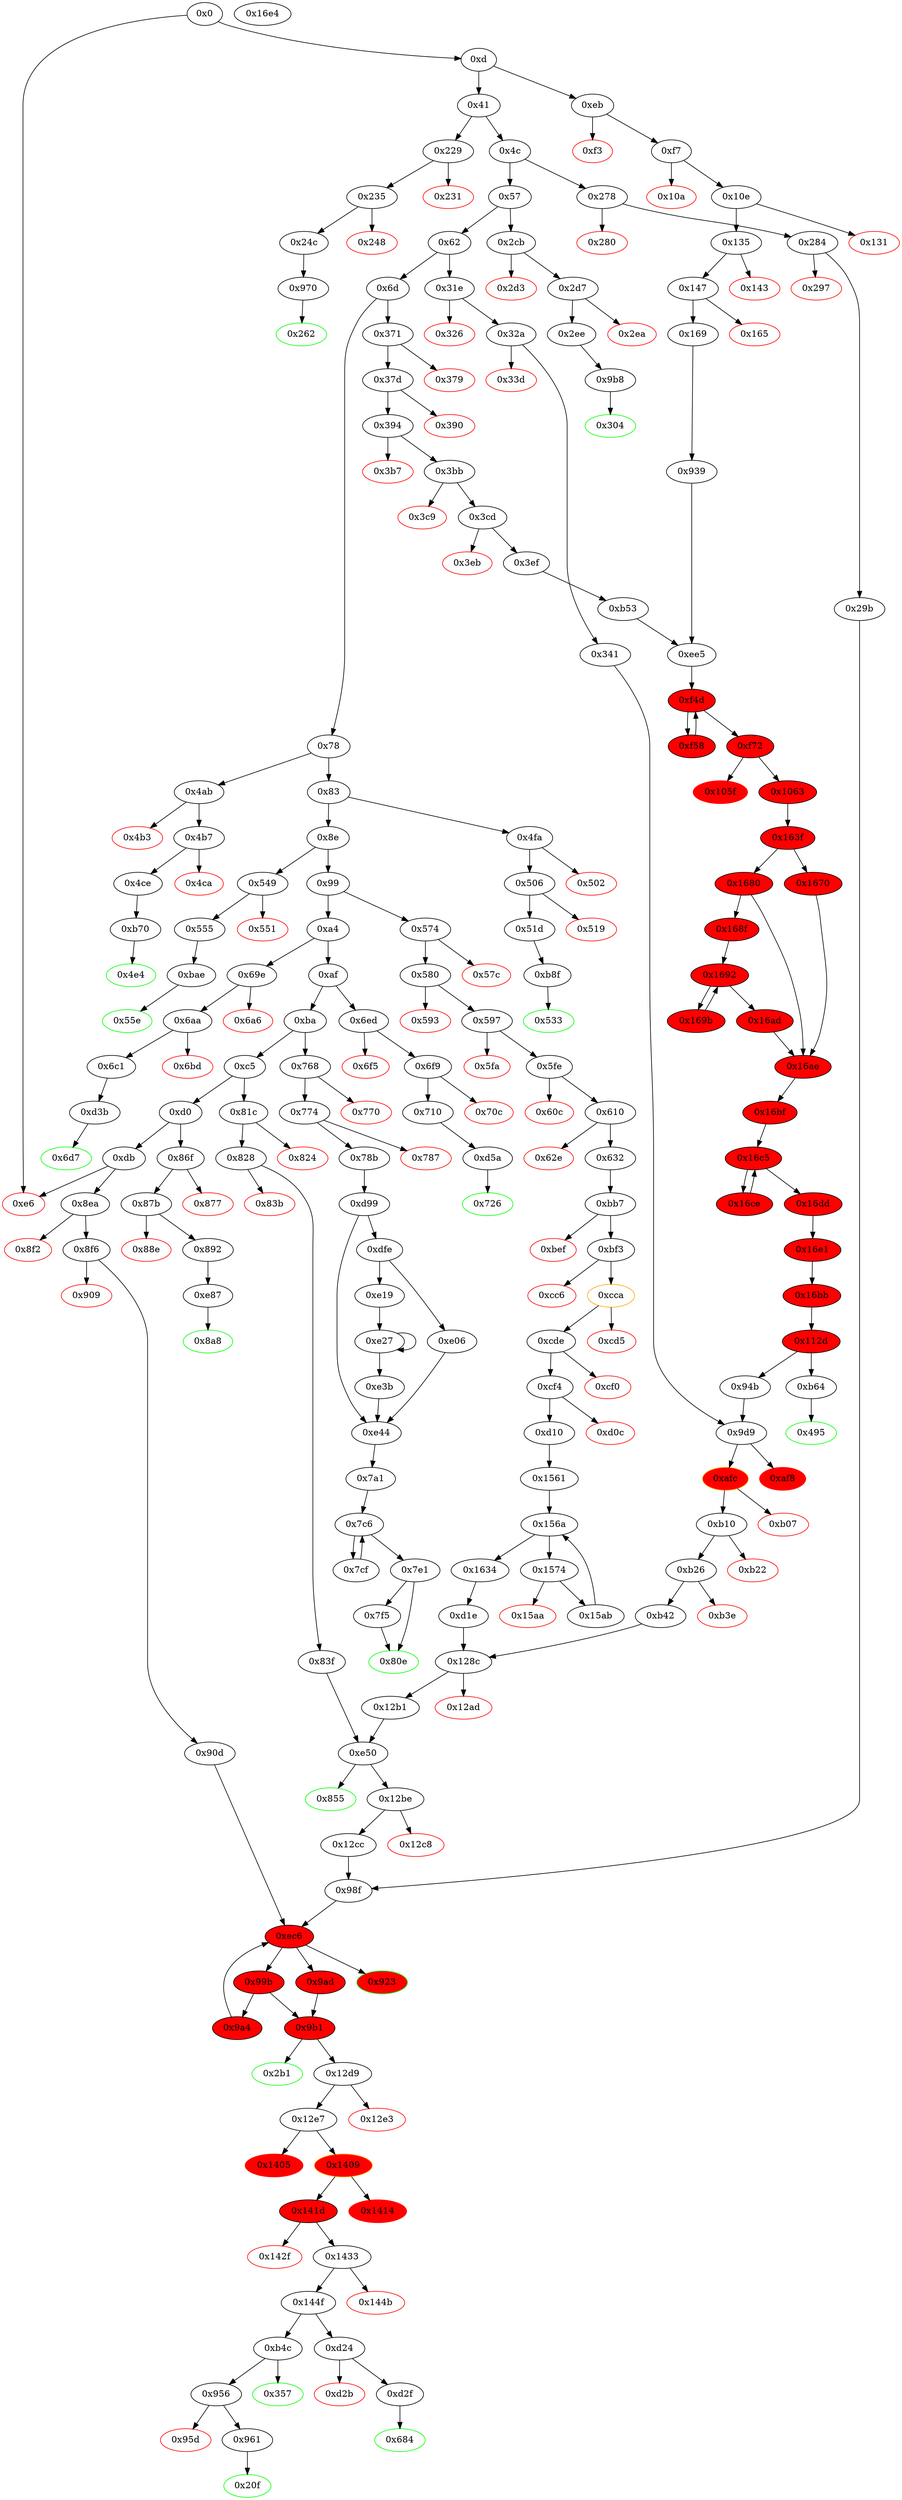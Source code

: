 digraph "" {
"0xf72" [fillcolor=red, id="0xf72", style=filled, tooltip="Block 0xf72\n[0xf72:0x105e]\n---\nPredecessors: [0xf4d]\nSuccessors: [0x105f, 0x1063]\n---\n0xf72 JUMPDEST\n0xf73 PUSH1 0x1\n0xf75 DUP4\n0xf76 PUSH1 0x20\n0xf78 SUB\n0xf79 PUSH2 0x100\n0xf7c EXP\n0xf7d SUB\n0xf7e DUP1\n0xf7f NOT\n0xf80 DUP3\n0xf81 MLOAD\n0xf82 AND\n0xf83 DUP2\n0xf84 DUP5\n0xf85 MLOAD\n0xf86 AND\n0xf87 DUP1\n0xf88 DUP3\n0xf89 OR\n0xf8a DUP6\n0xf8b MSTORE\n0xf8c POP\n0xf8d POP\n0xf8e POP\n0xf8f POP\n0xf90 POP\n0xf91 POP\n0xf92 SWAP1\n0xf93 POP\n0xf94 ADD\n0xf95 DUP5\n0xf96 PUSH20 0xffffffffffffffffffffffffffffffffffffffff\n0xfab AND\n0xfac PUSH20 0xffffffffffffffffffffffffffffffffffffffff\n0xfc1 AND\n0xfc2 PUSH13 0x1000000000000000000000000\n0xfd0 MUL\n0xfd1 DUP2\n0xfd2 MSTORE\n0xfd3 PUSH1 0x14\n0xfd5 ADD\n0xfd6 DUP4\n0xfd7 DUP2\n0xfd8 MSTORE\n0xfd9 PUSH1 0x20\n0xfdb ADD\n0xfdc DUP3\n0xfdd PUSH20 0xffffffffffffffffffffffffffffffffffffffff\n0xff2 AND\n0xff3 PUSH20 0xffffffffffffffffffffffffffffffffffffffff\n0x1008 AND\n0x1009 PUSH13 0x1000000000000000000000000\n0x1017 MUL\n0x1018 DUP2\n0x1019 MSTORE\n0x101a PUSH1 0x14\n0x101c ADD\n0x101d SWAP7\n0x101e POP\n0x101f POP\n0x1020 POP\n0x1021 POP\n0x1022 POP\n0x1023 POP\n0x1024 POP\n0x1025 PUSH1 0x40\n0x1027 MLOAD\n0x1028 PUSH1 0x20\n0x102a DUP2\n0x102b DUP4\n0x102c SUB\n0x102d SUB\n0x102e DUP2\n0x102f MSTORE\n0x1030 SWAP1\n0x1031 PUSH1 0x40\n0x1033 MSTORE\n0x1034 DUP1\n0x1035 MLOAD\n0x1036 SWAP1\n0x1037 PUSH1 0x20\n0x1039 ADD\n0x103a SHA3\n0x103b SWAP1\n0x103c POP\n0x103d PUSH1 0x0\n0x103f PUSH1 0x1\n0x1041 MUL\n0x1042 PUSH1 0x0\n0x1044 DUP1\n0x1045 DUP4\n0x1046 DUP2\n0x1047 MSTORE\n0x1048 PUSH1 0x20\n0x104a ADD\n0x104b SWAP1\n0x104c DUP2\n0x104d MSTORE\n0x104e PUSH1 0x20\n0x1050 ADD\n0x1051 PUSH1 0x0\n0x1053 SHA3\n0x1054 PUSH1 0x0\n0x1056 ADD\n0x1057 SLOAD\n0x1058 EQ\n0x1059 ISZERO\n0x105a ISZERO\n0x105b PUSH2 0x1063\n0x105e JUMPI\n---\n0xf72: JUMPDEST \n0xf73: V1137 = 0x1\n0xf76: V1138 = 0x20\n0xf78: V1139 = SUB 0x20 S2\n0xf79: V1140 = 0x100\n0xf7c: V1141 = EXP 0x100 V1139\n0xf7d: V1142 = SUB V1141 0x1\n0xf7f: V1143 = NOT V1142\n0xf81: V1144 = M[S0]\n0xf82: V1145 = AND V1144 V1143\n0xf85: V1146 = M[S1]\n0xf86: V1147 = AND V1146 V1142\n0xf89: V1148 = OR V1145 V1147\n0xf8b: M[S1] = V1148\n0xf94: V1149 = ADD V1121 V1120\n0xf96: V1150 = 0xffffffffffffffffffffffffffffffffffffffff\n0xfab: V1151 = AND 0xffffffffffffffffffffffffffffffffffffffff S9\n0xfac: V1152 = 0xffffffffffffffffffffffffffffffffffffffff\n0xfc1: V1153 = AND 0xffffffffffffffffffffffffffffffffffffffff V1151\n0xfc2: V1154 = 0x1000000000000000000000000\n0xfd0: V1155 = MUL 0x1000000000000000000000000 V1153\n0xfd2: M[V1149] = V1155\n0xfd3: V1156 = 0x14\n0xfd5: V1157 = ADD 0x14 V1149\n0xfd8: M[V1157] = S8\n0xfd9: V1158 = 0x20\n0xfdb: V1159 = ADD 0x20 V1157\n0xfdd: V1160 = 0xffffffffffffffffffffffffffffffffffffffff\n0xff2: V1161 = AND 0xffffffffffffffffffffffffffffffffffffffff S7\n0xff3: V1162 = 0xffffffffffffffffffffffffffffffffffffffff\n0x1008: V1163 = AND 0xffffffffffffffffffffffffffffffffffffffff V1161\n0x1009: V1164 = 0x1000000000000000000000000\n0x1017: V1165 = MUL 0x1000000000000000000000000 V1163\n0x1019: M[V1159] = V1165\n0x101a: V1166 = 0x14\n0x101c: V1167 = ADD 0x14 V1159\n0x1025: V1168 = 0x40\n0x1027: V1169 = M[0x40]\n0x1028: V1170 = 0x20\n0x102c: V1171 = SUB V1167 V1169\n0x102d: V1172 = SUB V1171 0x20\n0x102f: M[V1169] = V1172\n0x1031: V1173 = 0x40\n0x1033: M[0x40] = V1167\n0x1035: V1174 = M[V1169]\n0x1037: V1175 = 0x20\n0x1039: V1176 = ADD 0x20 V1169\n0x103a: V1177 = SHA3 V1176 V1174\n0x103d: V1178 = 0x0\n0x103f: V1179 = 0x1\n0x1041: V1180 = MUL 0x1 0x0\n0x1042: V1181 = 0x0\n0x1047: M[0x0] = V1177\n0x1048: V1182 = 0x20\n0x104a: V1183 = ADD 0x20 0x0\n0x104d: M[0x20] = 0x0\n0x104e: V1184 = 0x20\n0x1050: V1185 = ADD 0x20 0x20\n0x1051: V1186 = 0x0\n0x1053: V1187 = SHA3 0x0 0x40\n0x1054: V1188 = 0x0\n0x1056: V1189 = ADD 0x0 V1187\n0x1057: V1190 = S[V1189]\n0x1058: V1191 = EQ V1190 0x0\n0x1059: V1192 = ISZERO V1191\n0x105a: V1193 = ISZERO V1192\n0x105b: V1194 = 0x1063\n0x105e: JUMPI 0x1063 V1193\n---\nEntry stack: [V11, S32, S31, S30, S29, S28, S27, S26, S25, 0x0, {0x94b, 0xb64}, S22, S21, S20, S19, S18, S17, S16, 0x0, V1105, 0x0, S12, S11, S10, S9, S8, S7, V1110, V1120, V1123, V1121, S2, S1, S0]\nStack pops: 14\nStack additions: [V1177]\nExit stack: [V11, S32, S31, S30, S29, S28, S27, S26, S25, 0x0, {0x94b, 0xb64}, S22, S21, S20, S19, S18, S17, S16, 0x0, V1105, V1177]\n\nDef sites:\nV11: {0xd.0x35}\nS32: {0xd.0x35, 0xf7.0xf9}\nS31: {0x37d.0x37f, 0x10e.0x114}\nS30: {0x169.0x17c, 0x394.0x39a}\nS29: {0x169.0x1cb, 0x3ef.0x402}\nS28: {0x169.0x1d5, 0x3ef.0x451}\nS27: {0x169.0x1f5, 0x3ef.0x45b}\nS26: {0x169.0x1ff, 0x3ef.0x47b}\nS25: {0x939.0x93a, 0x3ef.0x485}\n0x0: {0x939.0x93a, 0xb53.0xb54}\n{0x94b, 0xb64}: {0x939.0x93d, 0xb53.0xb56}\nS22: {0x939.0x940, 0xb53.0xb59}\nS21: {0x394.0x39a, 0x10e.0x114}\nS20: {0x169.0x17c, 0x3ef.0x402}\nS19: {0x169.0x1cb, 0x3ef.0x451}\nS18: {0x169.0x1d5, 0x3ef.0x45b}\nS17: {0x169.0x1f5, 0x3ef.0x47b}\nS16: {0x169.0x1ff, 0x3ef.0x485}\n0x0: {0xee5.0xee6}\nV1105: {0xee5.0xee9}\n0x0: {0xee5.0xeec}\nS12: {0x939.0x940, 0xb53.0xb59}\nS11: {0x394.0x39a, 0x10e.0x114}\nS10: {0x169.0x17c, 0x3ef.0x402}\nS9: {0x169.0x1cb, 0x3ef.0x451}\nS8: {0x169.0x1d5, 0x3ef.0x45b}\nS7: {0x169.0x1f5, 0x3ef.0x47b}\nV1110: {0xee5.0xef9}\nV1120: {0xee5.0xf41}\nV1123: {0xee5.0xf48}\nV1121: {0xee5.0xf44}\nS2: {0xf58.0xf6b, 0xee5.0xf44}\nS1: {0xf58.0xf5f, 0xee5.0xf41}\nS0: {0xf58.0xf65, 0xee5.0xf48}\n"];
"0x278" [fillcolor=white, id="0x278", style=filled, tooltip="Block 0x278\n[0x278:0x27f]\n---\nPredecessors: [0x4c]\nSuccessors: [0x280, 0x284]\n---\n0x278 JUMPDEST\n0x279 CALLVALUE\n0x27a DUP1\n0x27b ISZERO\n0x27c PUSH2 0x284\n0x27f JUMPI\n---\n0x278: JUMPDEST \n0x279: V180 = CALLVALUE\n0x27b: V181 = ISZERO V180\n0x27c: V182 = 0x284\n0x27f: JUMPI 0x284 V181\n---\nEntry stack: [V11]\nStack pops: 0\nStack additions: [V180]\nExit stack: [V11, V180]\n\nDef sites:\nV11: {0xd.0x35}\n"];
"0x90d" [fillcolor=white, id="0x90d", style=filled, tooltip="Block 0x90d\n[0x90d:0x922]\n---\nPredecessors: [0x8f6]\nSuccessors: [0xec6]\n---\n0x90d JUMPDEST\n0x90e DUP2\n0x90f ADD\n0x910 SWAP1\n0x911 DUP1\n0x912 DUP1\n0x913 CALLDATALOAD\n0x914 SWAP1\n0x915 PUSH1 0x20\n0x917 ADD\n0x918 SWAP1\n0x919 SWAP3\n0x91a SWAP2\n0x91b SWAP1\n0x91c POP\n0x91d POP\n0x91e POP\n0x91f PUSH2 0xec6\n0x922 JUMP\n---\n0x90d: JUMPDEST \n0x90f: V692 = ADD 0x4 V686\n0x913: V693 = CALLDATALOAD 0x4\n0x915: V694 = 0x20\n0x917: V695 = ADD 0x20 0x4\n0x91f: V696 = 0xec6\n0x922: JUMP 0xec6\n---\nEntry stack: [V11, 0x923, 0x4, V686]\nStack pops: 2\nStack additions: [V693]\nExit stack: [V11, 0x923, V693]\n\nDef sites:\nV11: {0xd.0x35}\n0x923: {0x8f6.0x8f8}\n0x4: {0x8f6.0x8fb}\nV686: {0x8f6.0x8ff}\n"];
"0x143" [color=red, fillcolor=white, id="0x143", style=filled, tooltip="Block 0x143\n[0x143:0x146]\n---\nPredecessors: [0x135]\nSuccessors: []\n---\n0x143 PUSH1 0x0\n0x145 DUP1\n0x146 REVERT\n---\n0x143: V92 = 0x0\n0x146: REVERT 0x0 0x0\n---\nEntry stack: [V11, 0x20f, V75, V74, 0x4, 0x44, V86]\nStack pops: 0\nStack additions: []\nExit stack: [V11, 0x20f, V75, V74, 0x4, 0x44, V86]\n\nDef sites:\nV11: {0xd.0x35}\n0x20f: {0xf7.0xf9}\nV75: {0x10e.0x114}\nV74: {0x10e.0x110}\n0x4: {0xf7.0xfc}\n0x44: {0x10e.0x122}\nV86: {0x135.0x137}\n"];
"0x16bf" [fillcolor=red, id="0x16bf", style=filled, tooltip="Block 0x16bf\n[0x16bf:0x16c4]\n---\nPredecessors: [0x16ae]\nSuccessors: [0x16c5]\n---\n0x16bf JUMPDEST\n0x16c0 PUSH2 0x16e1\n0x16c3 SWAP2\n0x16c4 SWAP1\n---\n0x16bf: JUMPDEST \n0x16c0: V1625 = 0x16e1\n---\nEntry stack: [V11, S26, S25, S24, S23, S22, S21, S20, S19, 0x0, {0x94b, 0xb64}, S16, S15, S14, S13, S12, S11, S10, 0x0, V1105, V1177, V1198, V1236, 0x112d, V1246, 0x16bb, V1597, S0]\nStack pops: 2\nStack additions: [0x16e1, S1, S0]\nExit stack: [V11, S26, S25, S24, S23, S22, S21, S20, S19, 0x0, {0x94b, 0xb64}, S16, S15, S14, S13, S12, S11, S10, 0x0, V1105, V1177, V1198, V1236, 0x112d, V1246, 0x16bb, 0x16e1, V1597, S0]\n\nDef sites:\nV11: {0xd.0x35}\nS26: {0xd.0x35, 0xf7.0xf9}\nS25: {0x37d.0x37f, 0x10e.0x114}\nS24: {0x169.0x17c, 0x394.0x39a}\nS23: {0x169.0x1cb, 0x3ef.0x402}\nS22: {0x169.0x1d5, 0x3ef.0x451}\nS21: {0x169.0x1f5, 0x3ef.0x45b}\nS20: {0x169.0x1ff, 0x3ef.0x47b}\nS19: {0x939.0x93a, 0x3ef.0x485}\n0x0: {0x939.0x93a, 0xb53.0xb54}\n{0x94b, 0xb64}: {0x939.0x93d, 0xb53.0xb56}\nS16: {0x939.0x940, 0xb53.0xb59}\nS15: {0x394.0x39a, 0x10e.0x114}\nS14: {0x169.0x17c, 0x3ef.0x402}\nS13: {0x169.0x1cb, 0x3ef.0x451}\nS12: {0x169.0x1d5, 0x3ef.0x45b}\nS11: {0x169.0x1f5, 0x3ef.0x47b}\nS10: {0x169.0x1ff, 0x3ef.0x485}\n0x0: {0xee5.0xee6}\nV1105: {0xee5.0xee9}\nV1177: {0xf72.0x103a}\nV1198: {0x1063.0x1069}\nV1236: {0x1063.0x1107}\n0x112d: {0x1063.0x1123}\nV1246: {0x1063.0x111a}\n0x16bb: {0x16ae.0x16b2}\nV1597: {0x163f.0x1666}\nS0: {0x169b.0x16a7, 0x163f.0x165c}\n"];
"0x4b7" [fillcolor=white, id="0x4b7", style=filled, tooltip="Block 0x4b7\n[0x4b7:0x4c9]\n---\nPredecessors: [0x4ab]\nSuccessors: [0x4ca, 0x4ce]\n---\n0x4b7 JUMPDEST\n0x4b8 POP\n0x4b9 PUSH2 0x4e4\n0x4bc PUSH1 0x4\n0x4be DUP1\n0x4bf CALLDATASIZE\n0x4c0 SUB\n0x4c1 PUSH1 0x20\n0x4c3 DUP2\n0x4c4 LT\n0x4c5 ISZERO\n0x4c6 PUSH2 0x4ce\n0x4c9 JUMPI\n---\n0x4b7: JUMPDEST \n0x4b9: V361 = 0x4e4\n0x4bc: V362 = 0x4\n0x4bf: V363 = CALLDATASIZE\n0x4c0: V364 = SUB V363 0x4\n0x4c1: V365 = 0x20\n0x4c4: V366 = LT V364 0x20\n0x4c5: V367 = ISZERO V366\n0x4c6: V368 = 0x4ce\n0x4c9: JUMPI 0x4ce V367\n---\nEntry stack: [V11, V357]\nStack pops: 1\nStack additions: [0x4e4, 0x4, V364]\nExit stack: [V11, 0x4e4, 0x4, V364]\n\nDef sites:\nV11: {0xd.0x35}\nV357: {0x4ab.0x4ac}\n"];
"0x1670" [fillcolor=red, id="0x1670", style=filled, tooltip="Block 0x1670\n[0x1670:0x167f]\n---\nPredecessors: [0x163f]\nSuccessors: [0x16ae]\n---\n0x1670 DUP1\n0x1671 MLOAD\n0x1672 PUSH1 0xff\n0x1674 NOT\n0x1675 AND\n0x1676 DUP4\n0x1677 DUP1\n0x1678 ADD\n0x1679 OR\n0x167a DUP6\n0x167b SSTORE\n0x167c PUSH2 0x16ae\n0x167f JUMP\n---\n0x1671: V1601 = M[V1249]\n0x1672: V1602 = 0xff\n0x1674: V1603 = NOT 0xff\n0x1675: V1604 = AND 0xffffffffffffffffffffffffffffffffffffffffffffffffffffffffffffff00 V1601\n0x1678: V1605 = ADD V1247 V1247\n0x1679: V1606 = OR V1605 V1604\n0x167b: S[V1246] = V1606\n0x167c: V1607 = 0x16ae\n0x167f: JUMP 0x16ae\n---\nEntry stack: [V11, S27, S26, S25, S24, S23, S22, S21, S20, 0x0, {0x94b, 0xb64}, S17, S16, S15, S14, S13, S12, S11, 0x0, V1105, V1177, V1198, V1236, 0x112d, V1246, V1597, V1247, V1592, V1249]\nStack pops: 5\nStack additions: [S4, S3, S2, S1, S0]\nExit stack: [V11, S27, S26, S25, S24, S23, S22, S21, S20, 0x0, {0x94b, 0xb64}, S17, S16, S15, S14, S13, S12, S11, 0x0, V1105, V1177, V1198, V1236, 0x112d, V1246, V1597, V1247, V1592, V1249]\n\nDef sites:\nV11: {0xd.0x35}\nS27: {0xd.0x35, 0xf7.0xf9}\nS26: {0x37d.0x37f, 0x10e.0x114}\nS25: {0x169.0x17c, 0x394.0x39a}\nS24: {0x169.0x1cb, 0x3ef.0x402}\nS23: {0x169.0x1d5, 0x3ef.0x451}\nS22: {0x169.0x1f5, 0x3ef.0x45b}\nS21: {0x169.0x1ff, 0x3ef.0x47b}\nS20: {0x939.0x93a, 0x3ef.0x485}\n0x0: {0x939.0x93a, 0xb53.0xb54}\n{0x94b, 0xb64}: {0x939.0x93d, 0xb53.0xb56}\nS17: {0x939.0x940, 0xb53.0xb59}\nS16: {0x394.0x39a, 0x10e.0x114}\nS15: {0x169.0x17c, 0x3ef.0x402}\nS14: {0x169.0x1cb, 0x3ef.0x451}\nS13: {0x169.0x1d5, 0x3ef.0x45b}\nS12: {0x169.0x1f5, 0x3ef.0x47b}\nS11: {0x169.0x1ff, 0x3ef.0x485}\n0x0: {0xee5.0xee6}\nV1105: {0xee5.0xee9}\nV1177: {0xf72.0x103a}\nV1198: {0x1063.0x1069}\nV1236: {0x1063.0x1107}\n0x112d: {0x1063.0x1123}\nV1246: {0x1063.0x111a}\nV1597: {0x163f.0x1666}\nV1247: {0x1063.0x111d}\nV1592: {0x163f.0x165c}\nV1249: {0x1063.0x1121}\n"];
"0x7f5" [fillcolor=white, id="0x7f5", style=filled, tooltip="Block 0x7f5\n[0x7f5:0x80d]\n---\nPredecessors: [0x7e1]\nSuccessors: [0x80e]\n---\n0x7f5 DUP1\n0x7f6 DUP3\n0x7f7 SUB\n0x7f8 DUP1\n0x7f9 MLOAD\n0x7fa PUSH1 0x1\n0x7fc DUP4\n0x7fd PUSH1 0x20\n0x7ff SUB\n0x800 PUSH2 0x100\n0x803 EXP\n0x804 SUB\n0x805 NOT\n0x806 AND\n0x807 DUP2\n0x808 MSTORE\n0x809 PUSH1 0x20\n0x80b ADD\n0x80c SWAP2\n0x80d POP\n---\n0x7f7: V606 = SUB V601 V603\n0x7f9: V607 = M[V606]\n0x7fa: V608 = 0x1\n0x7fd: V609 = 0x20\n0x7ff: V610 = SUB 0x20 V603\n0x800: V611 = 0x100\n0x803: V612 = EXP 0x100 V610\n0x804: V613 = SUB V612 0x1\n0x805: V614 = NOT V613\n0x806: V615 = AND V614 V607\n0x808: M[V606] = V615\n0x809: V616 = 0x20\n0x80b: V617 = ADD 0x20 V606\n---\nEntry stack: [V11, V1009, V581, V581, V601, V603]\nStack pops: 2\nStack additions: [V617, S0]\nExit stack: [V11, V1009, V581, V581, V617, V603]\n\nDef sites:\nV11: {0xd.0x35}\nV1009: {0xd99.0xdd3}\nV581: {0x7a1.0x7a4}\nV581: {0x7a1.0x7a4}\nV601: {0x7e1.0x7ea}\nV603: {0x7e1.0x7ee}\n"];
"0x1574" [fillcolor=white, id="0x1574", style=filled, tooltip="Block 0x1574\n[0x1574:0x15a9]\n---\nPredecessors: [0x156a]\nSuccessors: [0x15aa, 0x15ab]\n---\n0x1574 PUSH1 0x8\n0x1576 DUP2\n0x1577 MUL\n0x1578 PUSH1 0xff\n0x157a PUSH32 0x100000000000000000000000000000000000000000000000000000000000000\n0x159b MUL\n0x159c DUP7\n0x159d DUP4\n0x159e DUP8\n0x159f ADD\n0x15a0 DUP2\n0x15a1 MLOAD\n0x15a2 DUP2\n0x15a3 LT\n0x15a4 ISZERO\n0x15a5 ISZERO\n0x15a6 PUSH2 0x15ab\n0x15a9 JUMPI\n---\n0x1574: V1548 = 0x8\n0x1577: V1549 = MUL S0 0x8\n0x1578: V1550 = 0xff\n0x157a: V1551 = 0x100000000000000000000000000000000000000000000000000000000000000\n0x159b: V1552 = MUL 0x100000000000000000000000000000000000000000000000000000000000000 0xff\n0x159f: V1553 = ADD 0x0 S0\n0x15a1: V1554 = M[V483]\n0x15a3: V1555 = LT V1553 V1554\n0x15a4: V1556 = ISZERO V1555\n0x15a5: V1557 = ISZERO V1556\n0x15a6: V1558 = 0x15ab\n0x15a9: JUMPI 0x15ab V1557\n---\nEntry stack: [V11, 0x684, V436, V439, V444, V483, 0x0, 0xd24, 0xd1e, V483, 0x0, 0x0, S1, S0]\nStack pops: 5\nStack additions: [S4, S3, S2, S1, S0, V1549, 0xff00000000000000000000000000000000000000000000000000000000000000, S4, V1553]\nExit stack: [V11, 0x684, V436, V439, V444, V483, 0x0, 0xd24, 0xd1e, V483, 0x0, 0x0, S1, S0, V1549, 0xff00000000000000000000000000000000000000000000000000000000000000, V483, V1553]\n\nDef sites:\nV11: {0xd.0x35}\n0x684: {0x580.0x582}\nV436: {0x597.0x5b3}\nV439: {0x597.0x5bd}\nV444: {0x597.0x5dd}\nV483: {0x632.0x645}\n0x0: {0xbb7.0xbb8}\n0xd24: {0xd10.0xd11}\n0xd1e: {0xd10.0xd14}\nV483: {0x632.0x645}\n0x0: {0xd10.0xd18}\n0x0: {0x1561.0x1562}\nS1: {0x1561.0x1562, 0x15ab.0x1625}\nS0: {0x1561.0x1565, 0x15ab.0x162c}\n"];
"0x2ea" [color=red, fillcolor=white, id="0x2ea", style=filled, tooltip="Block 0x2ea\n[0x2ea:0x2ed]\n---\nPredecessors: [0x2d7]\nSuccessors: []\n---\n0x2ea PUSH1 0x0\n0x2ec DUP1\n0x2ed REVERT\n---\n0x2ea: V221 = 0x0\n0x2ed: REVERT 0x0 0x0\n---\nEntry stack: [V11, 0x304, 0x4, V216]\nStack pops: 0\nStack additions: []\nExit stack: [V11, 0x304, 0x4, V216]\n\nDef sites:\nV11: {0xd.0x35}\n0x304: {0x2d7.0x2d9}\n0x4: {0x2d7.0x2dc}\nV216: {0x2d7.0x2e0}\n"];
"0xf58" [fillcolor=red, id="0xf58", style=filled, tooltip="Block 0xf58\n[0xf58:0xf71]\n---\nPredecessors: [0xf4d]\nSuccessors: [0xf4d]\n---\n0xf58 DUP1\n0xf59 MLOAD\n0xf5a DUP3\n0xf5b MSTORE\n0xf5c PUSH1 0x20\n0xf5e DUP3\n0xf5f ADD\n0xf60 SWAP2\n0xf61 POP\n0xf62 PUSH1 0x20\n0xf64 DUP2\n0xf65 ADD\n0xf66 SWAP1\n0xf67 POP\n0xf68 PUSH1 0x20\n0xf6a DUP4\n0xf6b SUB\n0xf6c SWAP3\n0xf6d POP\n0xf6e PUSH2 0xf4d\n0xf71 JUMP\n---\n0xf59: V1129 = M[S0]\n0xf5b: M[S1] = V1129\n0xf5c: V1130 = 0x20\n0xf5f: V1131 = ADD S1 0x20\n0xf62: V1132 = 0x20\n0xf65: V1133 = ADD S0 0x20\n0xf68: V1134 = 0x20\n0xf6b: V1135 = SUB S2 0x20\n0xf6e: V1136 = 0xf4d\n0xf71: JUMP 0xf4d\n---\nEntry stack: [V11, S32, S31, S30, S29, S28, S27, S26, S25, 0x0, {0x94b, 0xb64}, S22, S21, S20, S19, S18, S17, S16, 0x0, V1105, 0x0, S12, S11, S10, S9, S8, S7, V1110, V1120, V1123, V1121, S2, S1, S0]\nStack pops: 3\nStack additions: [V1135, V1131, V1133]\nExit stack: [V11, S32, S31, S30, S29, S28, S27, S26, S25, 0x0, {0x94b, 0xb64}, S22, S21, S20, S19, S18, S17, S16, 0x0, V1105, 0x0, S12, S11, S10, S9, S8, S7, V1110, V1120, V1123, V1121, V1135, V1131, V1133]\n\nDef sites:\nV11: {0xd.0x35}\nS32: {0xd.0x35, 0xf7.0xf9}\nS31: {0x37d.0x37f, 0x10e.0x114}\nS30: {0x169.0x17c, 0x394.0x39a}\nS29: {0x169.0x1cb, 0x3ef.0x402}\nS28: {0x169.0x1d5, 0x3ef.0x451}\nS27: {0x169.0x1f5, 0x3ef.0x45b}\nS26: {0x169.0x1ff, 0x3ef.0x47b}\nS25: {0x939.0x93a, 0x3ef.0x485}\n0x0: {0x939.0x93a, 0xb53.0xb54}\n{0x94b, 0xb64}: {0x939.0x93d, 0xb53.0xb56}\nS22: {0x939.0x940, 0xb53.0xb59}\nS21: {0x394.0x39a, 0x10e.0x114}\nS20: {0x169.0x17c, 0x3ef.0x402}\nS19: {0x169.0x1cb, 0x3ef.0x451}\nS18: {0x169.0x1d5, 0x3ef.0x45b}\nS17: {0x169.0x1f5, 0x3ef.0x47b}\nS16: {0x169.0x1ff, 0x3ef.0x485}\n0x0: {0xee5.0xee6}\nV1105: {0xee5.0xee9}\n0x0: {0xee5.0xeec}\nS12: {0x939.0x940, 0xb53.0xb59}\nS11: {0x394.0x39a, 0x10e.0x114}\nS10: {0x169.0x17c, 0x3ef.0x402}\nS9: {0x169.0x1cb, 0x3ef.0x451}\nS8: {0x169.0x1d5, 0x3ef.0x45b}\nS7: {0x169.0x1f5, 0x3ef.0x47b}\nV1110: {0xee5.0xef9}\nV1120: {0xee5.0xf41}\nV1123: {0xee5.0xf48}\nV1121: {0xee5.0xf44}\nS2: {0xf58.0xf6b, 0xee5.0xf44}\nS1: {0xf58.0xf5f, 0xee5.0xf41}\nS0: {0xf58.0xf65, 0xee5.0xf48}\n"];
"0x142f" [color=red, fillcolor=white, id="0x142f", style=filled, tooltip="Block 0x142f\n[0x142f:0x1432]\n---\nPredecessors: [0x141d]\nSuccessors: []\n---\n0x142f PUSH1 0x0\n0x1431 DUP1\n0x1432 REVERT\n---\n0x142f: V1468 = 0x0\n0x1432: REVERT 0x0 0x0\n---\nEntry stack: [V11, S17, S16, S15, S14, S13, S12, S11, S10, S9, S8, S7, 0x0, {0xb4c, 0xd24}, S4, S3, 0x0, V1462, V1463]\nStack pops: 0\nStack additions: []\nExit stack: [V11, S17, S16, S15, S14, S13, S12, S11, S10, S9, S8, S7, 0x0, {0xb4c, 0xd24}, S4, S3, 0x0, V1462, V1463]\n\nDef sites:\nV11: {0xd.0x35}\nS17: {0xd.0x35, 0xf7.0xf9}\nS16: {0x37d.0x37f, 0x10e.0x114}\nS15: {0x169.0x17c, 0x394.0x39a}\nS14: {0x169.0x1cb, 0x3ef.0x402}\nS13: {0x169.0x1d5, 0x3ef.0x451}\nS12: {0x169.0x1f5, 0xd.0x35, 0x3ef.0x45b}\nS11: {0x169.0x1ff, 0x580.0x582, 0x3ef.0x47b}\nS10: {0x939.0x93a, 0x597.0x5b3, 0x3ef.0x485}\nS9: {0x597.0x5bd, 0xd.0x35, 0xee5.0xee6}\nS8: {0x94b.0x94e, 0x32a.0x32c, 0x597.0x5dd}\nS7: {0x341.0x347, 0x632.0x645, 0xee5.0xee6}\n0x0: {0x9d9.0x9da, 0xbb7.0xbb8}\n{0xb4c, 0xd24}: {0xd10.0xd11, 0xb42.0xb43}\nS4: {0x1561.0x1562, 0x15ab.0x1625, 0xee5.0xee6, 0x341.0x347}\nS3: {0xb42.0xb47, 0x597.0x5b3}\n0x0: {0x128c.0x128d}\nV1462: {0x141d.0x1424}\nV1463: {0x141d.0x1425}\n"];
"0x235" [fillcolor=white, id="0x235", style=filled, tooltip="Block 0x235\n[0x235:0x247]\n---\nPredecessors: [0x229]\nSuccessors: [0x248, 0x24c]\n---\n0x235 JUMPDEST\n0x236 POP\n0x237 PUSH2 0x262\n0x23a PUSH1 0x4\n0x23c DUP1\n0x23d CALLDATASIZE\n0x23e SUB\n0x23f PUSH1 0x20\n0x241 DUP2\n0x242 LT\n0x243 ISZERO\n0x244 PUSH2 0x24c\n0x247 JUMPI\n---\n0x235: JUMPDEST \n0x237: V159 = 0x262\n0x23a: V160 = 0x4\n0x23d: V161 = CALLDATASIZE\n0x23e: V162 = SUB V161 0x4\n0x23f: V163 = 0x20\n0x242: V164 = LT V162 0x20\n0x243: V165 = ISZERO V164\n0x244: V166 = 0x24c\n0x247: JUMPI 0x24c V165\n---\nEntry stack: [V11, V155]\nStack pops: 1\nStack additions: [0x262, 0x4, V162]\nExit stack: [V11, 0x262, 0x4, V162]\n\nDef sites:\nV11: {0xd.0x35}\nV155: {0x229.0x22a}\n"];
"0x57c" [color=red, fillcolor=white, id="0x57c", style=filled, tooltip="Block 0x57c\n[0x57c:0x57f]\n---\nPredecessors: [0x574]\nSuccessors: []\n---\n0x57c PUSH1 0x0\n0x57e DUP1\n0x57f REVERT\n---\n0x57c: V423 = 0x0\n0x57f: REVERT 0x0 0x0\n---\nEntry stack: [V11, V420]\nStack pops: 0\nStack additions: []\nExit stack: [V11, V420]\n\nDef sites:\nV11: {0xd.0x35}\nV420: {0x574.0x575}\n"];
"0x95d" [color=red, fillcolor=white, id="0x95d", style=filled, tooltip="Block 0x95d\n[0x95d:0x960]\n---\nPredecessors: [0x956]\nSuccessors: []\n---\n0x95d PUSH1 0x0\n0x95f DUP1\n0x960 REVERT\n---\n0x95d: V713 = 0x0\n0x960: REVERT 0x0 0x0\n---\nEntry stack: [V11, S8, S7, S6, S5, S4, S3, S2, S1, S0]\nStack pops: 0\nStack additions: []\nExit stack: [V11, S8, S7, S6, S5, S4, S3, S2, S1, S0]\n\nDef sites:\nV11: {0xd.0x35}\nS8: {0xd.0x35, 0xf7.0xf9}\nS7: {0x37d.0x37f, 0x10e.0x114}\nS6: {0x169.0x17c, 0x394.0x39a}\nS5: {0x169.0x1cb, 0x3ef.0x402}\nS4: {0x169.0x1d5, 0x3ef.0x451}\nS3: {0x169.0x1f5, 0xd.0x35, 0x3ef.0x45b}\nS2: {0x169.0x1ff, 0x580.0x582, 0x3ef.0x47b}\nS1: {0x939.0x93a, 0x597.0x5b3, 0x3ef.0x485}\nS0: {0x597.0x5bd, 0xd.0x35, 0xee5.0xee6}\n"];
"0xb07" [color=red, fillcolor=white, id="0xb07", style=filled, tooltip="Block 0xb07\n[0xb07:0xb0f]\n---\nPredecessors: [0xafc]\nSuccessors: []\n---\n0xb07 RETURNDATASIZE\n0xb08 PUSH1 0x0\n0xb0a DUP1\n0xb0b RETURNDATACOPY\n0xb0c RETURNDATASIZE\n0xb0d PUSH1 0x0\n0xb0f REVERT\n---\n0xb07: V819 = RETURNDATASIZE\n0xb08: V820 = 0x0\n0xb0b: RETURNDATACOPY 0x0 0x0 V819\n0xb0c: V821 = RETURNDATASIZE\n0xb0d: V822 = 0x0\n0xb0f: REVERT 0x0 V821\n---\nEntry stack: [V11, S15, S14, S13, S12, S11, S10, S9, S8, S7, {0x357, 0x956}, S5, 0x0, V768, 0x23b872dd, V803, V816]\nStack pops: 0\nStack additions: []\nExit stack: [V11, S15, S14, S13, S12, S11, S10, S9, S8, S7, {0x357, 0x956}, S5, 0x0, V768, 0x23b872dd, V803, V816]\n\nDef sites:\nV11: {0xd.0x35}\nS15: {0xd.0x35, 0xf7.0xf9}\nS14: {0x37d.0x37f, 0x10e.0x114}\nS13: {0x169.0x17c, 0x394.0x39a}\nS12: {0x169.0x1cb, 0x3ef.0x402}\nS11: {0x169.0x1d5, 0x3ef.0x451}\nS10: {0x169.0x1f5, 0x3ef.0x45b}\nS9: {0x169.0x1ff, 0x3ef.0x47b}\nS8: {0x939.0x93a, 0x3ef.0x485}\nS7: {0xd.0x35, 0xee5.0xee6}\n{0x357, 0x956}: {0x94b.0x94e, 0x32a.0x32c}\nS5: {0x341.0x347, 0xee5.0xee6}\n0x0: {0x9d9.0x9da}\nV768: {0x9d9.0xa27}\n0x23b872dd: {0x9d9.0xa28}\nV803: {0x9d9.0xadd}\nV816: {0xafc.0xb00}\n"];
"0x519" [color=red, fillcolor=white, id="0x519", style=filled, tooltip="Block 0x519\n[0x519:0x51c]\n---\nPredecessors: [0x506]\nSuccessors: []\n---\n0x519 PUSH1 0x0\n0x51b DUP1\n0x51c REVERT\n---\n0x519: V394 = 0x0\n0x51c: REVERT 0x0 0x0\n---\nEntry stack: [V11, 0x533, 0x4, V389]\nStack pops: 0\nStack additions: []\nExit stack: [V11, 0x533, 0x4, V389]\n\nDef sites:\nV11: {0xd.0x35}\n0x533: {0x506.0x508}\n0x4: {0x506.0x50b}\nV389: {0x506.0x50f}\n"];
"0x20f" [color=green, fillcolor=white, id="0x20f", style=filled, tooltip="Block 0x20f\n[0x20f:0x228]\n---\nPredecessors: [0x961]\nSuccessors: []\n---\n0x20f JUMPDEST\n0x210 PUSH1 0x40\n0x212 MLOAD\n0x213 DUP1\n0x214 DUP3\n0x215 ISZERO\n0x216 ISZERO\n0x217 ISZERO\n0x218 ISZERO\n0x219 DUP2\n0x21a MSTORE\n0x21b PUSH1 0x20\n0x21d ADD\n0x21e SWAP2\n0x21f POP\n0x220 POP\n0x221 PUSH1 0x40\n0x223 MLOAD\n0x224 DUP1\n0x225 SWAP2\n0x226 SUB\n0x227 SWAP1\n0x228 RETURN\n---\n0x20f: JUMPDEST \n0x210: V144 = 0x40\n0x212: V145 = M[0x40]\n0x215: V146 = ISZERO 0x1\n0x216: V147 = ISZERO 0x0\n0x217: V148 = ISZERO 0x1\n0x218: V149 = ISZERO 0x0\n0x21a: M[V145] = 0x1\n0x21b: V150 = 0x20\n0x21d: V151 = ADD 0x20 V145\n0x221: V152 = 0x40\n0x223: V153 = M[0x40]\n0x226: V154 = SUB V151 V153\n0x228: RETURN V153 V154\n---\nEntry stack: [V11, 0x1]\nStack pops: 1\nStack additions: []\nExit stack: [V11]\n\nDef sites:\nV11: {0xd.0x35}\n0x1: {0x961.0x962}\n"];
"0xd99" [fillcolor=white, id="0xd99", style=filled, tooltip="Block 0xd99\n[0xd99:0xdfd]\n---\nPredecessors: [0x78b]\nSuccessors: [0xdfe, 0xe44]\n---\n0xd99 JUMPDEST\n0xd9a PUSH1 0x60\n0xd9c PUSH1 0x0\n0xd9e DUP1\n0xd9f DUP4\n0xda0 DUP2\n0xda1 MSTORE\n0xda2 PUSH1 0x20\n0xda4 ADD\n0xda5 SWAP1\n0xda6 DUP2\n0xda7 MSTORE\n0xda8 PUSH1 0x20\n0xdaa ADD\n0xdab PUSH1 0x0\n0xdad SHA3\n0xdae PUSH1 0x1\n0xdb0 ADD\n0xdb1 DUP1\n0xdb2 SLOAD\n0xdb3 PUSH1 0x1\n0xdb5 DUP2\n0xdb6 PUSH1 0x1\n0xdb8 AND\n0xdb9 ISZERO\n0xdba PUSH2 0x100\n0xdbd MUL\n0xdbe SUB\n0xdbf AND\n0xdc0 PUSH1 0x2\n0xdc2 SWAP1\n0xdc3 DIV\n0xdc4 DUP1\n0xdc5 PUSH1 0x1f\n0xdc7 ADD\n0xdc8 PUSH1 0x20\n0xdca DUP1\n0xdcb SWAP2\n0xdcc DIV\n0xdcd MUL\n0xdce PUSH1 0x20\n0xdd0 ADD\n0xdd1 PUSH1 0x40\n0xdd3 MLOAD\n0xdd4 SWAP1\n0xdd5 DUP2\n0xdd6 ADD\n0xdd7 PUSH1 0x40\n0xdd9 MSTORE\n0xdda DUP1\n0xddb SWAP3\n0xddc SWAP2\n0xddd SWAP1\n0xdde DUP2\n0xddf DUP2\n0xde0 MSTORE\n0xde1 PUSH1 0x20\n0xde3 ADD\n0xde4 DUP3\n0xde5 DUP1\n0xde6 SLOAD\n0xde7 PUSH1 0x1\n0xde9 DUP2\n0xdea PUSH1 0x1\n0xdec AND\n0xded ISZERO\n0xdee PUSH2 0x100\n0xdf1 MUL\n0xdf2 SUB\n0xdf3 AND\n0xdf4 PUSH1 0x2\n0xdf6 SWAP1\n0xdf7 DIV\n0xdf8 DUP1\n0xdf9 ISZERO\n0xdfa PUSH2 0xe44\n0xdfd JUMPI\n---\n0xd99: JUMPDEST \n0xd9a: V980 = 0x60\n0xd9c: V981 = 0x0\n0xda1: M[0x0] = V576\n0xda2: V982 = 0x20\n0xda4: V983 = ADD 0x20 0x0\n0xda7: M[0x20] = 0x0\n0xda8: V984 = 0x20\n0xdaa: V985 = ADD 0x20 0x20\n0xdab: V986 = 0x0\n0xdad: V987 = SHA3 0x0 0x40\n0xdae: V988 = 0x1\n0xdb0: V989 = ADD 0x1 V987\n0xdb2: V990 = S[V989]\n0xdb3: V991 = 0x1\n0xdb6: V992 = 0x1\n0xdb8: V993 = AND 0x1 V990\n0xdb9: V994 = ISZERO V993\n0xdba: V995 = 0x100\n0xdbd: V996 = MUL 0x100 V994\n0xdbe: V997 = SUB V996 0x1\n0xdbf: V998 = AND V997 V990\n0xdc0: V999 = 0x2\n0xdc3: V1000 = DIV V998 0x2\n0xdc5: V1001 = 0x1f\n0xdc7: V1002 = ADD 0x1f V1000\n0xdc8: V1003 = 0x20\n0xdcc: V1004 = DIV V1002 0x20\n0xdcd: V1005 = MUL V1004 0x20\n0xdce: V1006 = 0x20\n0xdd0: V1007 = ADD 0x20 V1005\n0xdd1: V1008 = 0x40\n0xdd3: V1009 = M[0x40]\n0xdd6: V1010 = ADD V1009 V1007\n0xdd7: V1011 = 0x40\n0xdd9: M[0x40] = V1010\n0xde0: M[V1009] = V1000\n0xde1: V1012 = 0x20\n0xde3: V1013 = ADD 0x20 V1009\n0xde6: V1014 = S[V989]\n0xde7: V1015 = 0x1\n0xdea: V1016 = 0x1\n0xdec: V1017 = AND 0x1 V1014\n0xded: V1018 = ISZERO V1017\n0xdee: V1019 = 0x100\n0xdf1: V1020 = MUL 0x100 V1018\n0xdf2: V1021 = SUB V1020 0x1\n0xdf3: V1022 = AND V1021 V1014\n0xdf4: V1023 = 0x2\n0xdf7: V1024 = DIV V1022 0x2\n0xdf9: V1025 = ISZERO V1024\n0xdfa: V1026 = 0xe44\n0xdfd: JUMPI 0xe44 V1025\n---\nEntry stack: [V11, 0x7a1, V576]\nStack pops: 1\nStack additions: [S0, 0x60, V1009, V989, V1000, V1013, V989, V1024]\nExit stack: [V11, 0x7a1, V576, 0x60, V1009, V989, V1000, V1013, V989, V1024]\n\nDef sites:\nV11: {0xd.0x35}\n0x7a1: {0x774.0x776}\nV576: {0x78b.0x791}\n"];
"0x4ca" [color=red, fillcolor=white, id="0x4ca", style=filled, tooltip="Block 0x4ca\n[0x4ca:0x4cd]\n---\nPredecessors: [0x4b7]\nSuccessors: []\n---\n0x4ca PUSH1 0x0\n0x4cc DUP1\n0x4cd REVERT\n---\n0x4ca: V369 = 0x0\n0x4cd: REVERT 0x0 0x0\n---\nEntry stack: [V11, 0x4e4, 0x4, V364]\nStack pops: 0\nStack additions: []\nExit stack: [V11, 0x4e4, 0x4, V364]\n\nDef sites:\nV11: {0xd.0x35}\n0x4e4: {0x4b7.0x4b9}\n0x4: {0x4b7.0x4bc}\nV364: {0x4b7.0x4c0}\n"];
"0xc5" [fillcolor=white, id="0xc5", style=filled, tooltip="Block 0xc5\n[0xc5:0xcf]\n---\nPredecessors: [0xba]\nSuccessors: [0xd0, 0x81c]\n---\n0xc5 DUP1\n0xc6 PUSH4 0xb85398e4\n0xcb EQ\n0xcc PUSH2 0x81c\n0xcf JUMPI\n---\n0xc6: V51 = 0xb85398e4\n0xcb: V52 = EQ 0xb85398e4 V11\n0xcc: V53 = 0x81c\n0xcf: JUMPI 0x81c V52\n---\nEntry stack: [V11]\nStack pops: 1\nStack additions: [S0]\nExit stack: [V11]\n\nDef sites:\nV11: {0xd.0x35}\n"];
"0x7cf" [fillcolor=white, id="0x7cf", style=filled, tooltip="Block 0x7cf\n[0x7cf:0x7e0]\n---\nPredecessors: [0x7c6]\nSuccessors: [0x7c6]\n---\n0x7cf DUP1\n0x7d0 DUP3\n0x7d1 ADD\n0x7d2 MLOAD\n0x7d3 DUP2\n0x7d4 DUP5\n0x7d5 ADD\n0x7d6 MSTORE\n0x7d7 PUSH1 0x20\n0x7d9 DUP2\n0x7da ADD\n0x7db SWAP1\n0x7dc POP\n0x7dd PUSH2 0x7c6\n0x7e0 JUMP\n---\n0x7d1: V595 = ADD V590 S0\n0x7d2: V596 = M[V595]\n0x7d5: V597 = ADD V587 S0\n0x7d6: M[V597] = V596\n0x7d7: V598 = 0x20\n0x7da: V599 = ADD S0 0x20\n0x7dd: V600 = 0x7c6\n0x7e0: JUMP 0x7c6\n---\nEntry stack: [V11, V1009, V581, V581, V587, V590, V588, V588, V587, V590, S0]\nStack pops: 3\nStack additions: [S2, S1, V599]\nExit stack: [V11, V1009, V581, V581, V587, V590, V588, V588, V587, V590, V599]\n\nDef sites:\nV11: {0xd.0x35}\nV1009: {0xd99.0xdd3}\nV581: {0x7a1.0x7a4}\nV581: {0x7a1.0x7a4}\nV587: {0x7a1.0x7b7}\nV590: {0x7a1.0x7bf}\nV588: {0x7a1.0x7bb}\nV588: {0x7a1.0x7bb}\nV587: {0x7a1.0x7b7}\nV590: {0x7a1.0x7bf}\nS0: {0x7a1.0x7c4, 0x7cf.0x7da}\n"];
"0xaf" [fillcolor=white, id="0xaf", style=filled, tooltip="Block 0xaf\n[0xaf:0xb9]\n---\nPredecessors: [0xa4]\nSuccessors: [0xba, 0x6ed]\n---\n0xaf DUP1\n0xb0 PUSH4 0xb12e4410\n0xb5 EQ\n0xb6 PUSH2 0x6ed\n0xb9 JUMPI\n---\n0xb0: V45 = 0xb12e4410\n0xb5: V46 = EQ 0xb12e4410 V11\n0xb6: V47 = 0x6ed\n0xb9: JUMPI 0x6ed V46\n---\nEntry stack: [V11]\nStack pops: 1\nStack additions: [S0]\nExit stack: [V11]\n\nDef sites:\nV11: {0xd.0x35}\n"];
"0x549" [fillcolor=white, id="0x549", style=filled, tooltip="Block 0x549\n[0x549:0x550]\n---\nPredecessors: [0x8e]\nSuccessors: [0x551, 0x555]\n---\n0x549 JUMPDEST\n0x54a CALLVALUE\n0x54b DUP1\n0x54c ISZERO\n0x54d PUSH2 0x555\n0x550 JUMPI\n---\n0x549: JUMPDEST \n0x54a: V407 = CALLVALUE\n0x54c: V408 = ISZERO V407\n0x54d: V409 = 0x555\n0x550: JUMPI 0x555 V408\n---\nEntry stack: [V11]\nStack pops: 0\nStack additions: [V407]\nExit stack: [V11, V407]\n\nDef sites:\nV11: {0xd.0x35}\n"];
"0x16dd" [fillcolor=red, id="0x16dd", style=filled, tooltip="Block 0x16dd\n[0x16dd:0x16e0]\n---\nPredecessors: [0x16c5]\nSuccessors: [0x16e1]\n---\n0x16dd JUMPDEST\n0x16de POP\n0x16df SWAP1\n0x16e0 JUMP\n---\n0x16dd: JUMPDEST \n0x16e0: JUMP 0x16e1\n---\nEntry stack: [V11, S27, S26, S25, S24, S23, S22, S21, S20, 0x0, {0x94b, 0xb64}, S17, S16, S15, S14, S13, S12, S11, 0x0, V1105, V1177, V1198, V1236, 0x112d, V1246, 0x16bb, 0x16e1, V1597, S0]\nStack pops: 3\nStack additions: [S1]\nExit stack: [V11, S27, S26, S25, S24, S23, S22, S21, S20, 0x0, {0x94b, 0xb64}, S17, S16, S15, S14, S13, S12, S11, 0x0, V1105, V1177, V1198, V1236, 0x112d, V1246, 0x16bb, V1597]\n\nDef sites:\nV11: {0xd.0x35}\nS27: {0xd.0x35, 0xf7.0xf9}\nS26: {0x37d.0x37f, 0x10e.0x114}\nS25: {0x169.0x17c, 0x394.0x39a}\nS24: {0x169.0x1cb, 0x3ef.0x402}\nS23: {0x169.0x1d5, 0x3ef.0x451}\nS22: {0x169.0x1f5, 0x3ef.0x45b}\nS21: {0x169.0x1ff, 0x3ef.0x47b}\nS20: {0x939.0x93a, 0x3ef.0x485}\n0x0: {0x939.0x93a, 0xb53.0xb54}\n{0x94b, 0xb64}: {0x939.0x93d, 0xb53.0xb56}\nS17: {0x939.0x940, 0xb53.0xb59}\nS16: {0x394.0x39a, 0x10e.0x114}\nS15: {0x169.0x17c, 0x3ef.0x402}\nS14: {0x169.0x1cb, 0x3ef.0x451}\nS13: {0x169.0x1d5, 0x3ef.0x45b}\nS12: {0x169.0x1f5, 0x3ef.0x47b}\nS11: {0x169.0x1ff, 0x3ef.0x485}\n0x0: {0xee5.0xee6}\nV1105: {0xee5.0xee9}\nV1177: {0xf72.0x103a}\nV1198: {0x1063.0x1069}\nV1236: {0x1063.0x1107}\n0x112d: {0x1063.0x1123}\nV1246: {0x1063.0x111a}\n0x16bb: {0x16ae_0x1670.0x16b2, 0x16ae_0x1680.0x16b2, 0x16ae_0x16ad.0x16b2}\n0x16e1: {0x16bf_0x1680.0x16c0, 0x16bf_0x16ad.0x16c0, 0x16bf_0x1670.0x16c0}\nV1597: {0x163f.0x1666}\nS0: {0x169b.0x16a7, 0x163f.0x165c, 0x16ce.0x16d8}\n"];
"0x3cd" [fillcolor=white, id="0x3cd", style=filled, tooltip="Block 0x3cd\n[0x3cd:0x3ea]\n---\nPredecessors: [0x3bb]\nSuccessors: [0x3eb, 0x3ef]\n---\n0x3cd JUMPDEST\n0x3ce DUP1\n0x3cf CALLDATALOAD\n0x3d0 SWAP1\n0x3d1 PUSH1 0x20\n0x3d3 ADD\n0x3d4 SWAP2\n0x3d5 DUP5\n0x3d6 PUSH1 0x1\n0x3d8 DUP4\n0x3d9 MUL\n0x3da DUP5\n0x3db ADD\n0x3dc GT\n0x3dd PUSH5 0x100000000\n0x3e3 DUP4\n0x3e4 GT\n0x3e5 OR\n0x3e6 ISZERO\n0x3e7 PUSH2 0x3ef\n0x3ea JUMPI\n---\n0x3cd: JUMPDEST \n0x3cf: V299 = CALLDATALOAD V292\n0x3d1: V300 = 0x20\n0x3d3: V301 = ADD 0x20 V292\n0x3d6: V302 = 0x1\n0x3d9: V303 = MUL V299 0x1\n0x3db: V304 = ADD V301 V303\n0x3dc: V305 = GT V304 V280\n0x3dd: V306 = 0x100000000\n0x3e4: V307 = GT V299 0x100000000\n0x3e5: V308 = OR V307 V305\n0x3e6: V309 = ISZERO V308\n0x3e7: V310 = 0x3ef\n0x3ea: JUMPI 0x3ef V309\n---\nEntry stack: [V11, 0x495, V281, V280, 0x4, 0x44, V292]\nStack pops: 4\nStack additions: [S3, S2, V301, V299, S1]\nExit stack: [V11, 0x495, V281, V280, 0x4, V301, V299, 0x44]\n\nDef sites:\nV11: {0xd.0x35}\n0x495: {0x37d.0x37f}\nV281: {0x394.0x39a}\nV280: {0x394.0x396}\n0x4: {0x37d.0x382}\n0x44: {0x394.0x3a8}\nV292: {0x3bb.0x3bd}\n"];
"0xbef" [color=red, fillcolor=white, id="0xbef", style=filled, tooltip="Block 0xbef\n[0xbef:0xbf2]\n---\nPredecessors: [0xbb7]\nSuccessors: []\n---\n0xbef PUSH1 0x0\n0xbf1 DUP1\n0xbf2 REVERT\n---\n0xbef: V880 = 0x0\n0xbf2: REVERT 0x0 0x0\n---\nEntry stack: [V11, 0x684, V436, V439, V444, V483, 0x0]\nStack pops: 0\nStack additions: []\nExit stack: [V11, 0x684, V436, V439, V444, V483, 0x0]\n\nDef sites:\nV11: {0xd.0x35}\n0x684: {0x580.0x582}\nV436: {0x597.0x5b3}\nV439: {0x597.0x5bd}\nV444: {0x597.0x5dd}\nV483: {0x632.0x645}\n0x0: {0xbb7.0xbb8}\n"];
"0x33d" [color=red, fillcolor=white, id="0x33d", style=filled, tooltip="Block 0x33d\n[0x33d:0x340]\n---\nPredecessors: [0x32a]\nSuccessors: []\n---\n0x33d PUSH1 0x0\n0x33f DUP1\n0x340 REVERT\n---\n0x33d: V250 = 0x0\n0x340: REVERT 0x0 0x0\n---\nEntry stack: [V11, 0x357, 0x4, V245]\nStack pops: 0\nStack additions: []\nExit stack: [V11, 0x357, 0x4, V245]\n\nDef sites:\nV11: {0xd.0x35}\n0x357: {0x32a.0x32c}\n0x4: {0x32a.0x32f}\nV245: {0x32a.0x333}\n"];
"0xdb" [fillcolor=white, id="0xdb", style=filled, tooltip="Block 0xdb\n[0xdb:0xe5]\n---\nPredecessors: [0xd0]\nSuccessors: [0xe6, 0x8ea]\n---\n0xdb DUP1\n0xdc PUSH4 0xf606e6ce\n0xe1 EQ\n0xe2 PUSH2 0x8ea\n0xe5 JUMPI\n---\n0xdc: V57 = 0xf606e6ce\n0xe1: V58 = EQ 0xf606e6ce V11\n0xe2: V59 = 0x8ea\n0xe5: JUMPI 0x8ea V58\n---\nEntry stack: [V11]\nStack pops: 1\nStack additions: [S0]\nExit stack: [V11]\n\nDef sites:\nV11: {0xd.0x35}\n"];
"0x824" [color=red, fillcolor=white, id="0x824", style=filled, tooltip="Block 0x824\n[0x824:0x827]\n---\nPredecessors: [0x81c]\nSuccessors: []\n---\n0x824 PUSH1 0x0\n0x826 DUP1\n0x827 REVERT\n---\n0x824: V624 = 0x0\n0x827: REVERT 0x0 0x0\n---\nEntry stack: [V11, V621]\nStack pops: 0\nStack additions: []\nExit stack: [V11, V621]\n\nDef sites:\nV11: {0xd.0x35}\nV621: {0x81c.0x81d}\n"];
"0xcca" [color=orange, fillcolor=white, id="0xcca", style=filled, tooltip="Block 0xcca\n[0xcca:0xcd4]\n---\nPredecessors: [0xbf3]\nSuccessors: [0xcd5, 0xcde]\n---\n0xcca JUMPDEST\n0xccb POP\n0xccc GAS\n0xccd CALL\n0xcce ISZERO\n0xccf DUP1\n0xcd0 ISZERO\n0xcd1 PUSH2 0xcde\n0xcd4 JUMPI\n---\n0xcca: JUMPDEST \n0xccc: V917 = GAS\n0xccd: V918 = CALL V917 V882 0x0 V909 V910 V909 0x20\n0xcce: V919 = ISZERO V918\n0xcd0: V920 = ISZERO V919\n0xcd1: V921 = 0xcde\n0xcd4: JUMPI 0xcde V920\n---\nEntry stack: [V11, 0x684, V436, V439, V444, V483, 0x0, V882, 0x23b872dd, V906, 0x20, V909, V910, V909, 0x0, V882, V913]\nStack pops: 7\nStack additions: [V919]\nExit stack: [V11, 0x684, V436, V439, V444, V483, 0x0, V882, 0x23b872dd, V906, V919]\n\nDef sites:\nV11: {0xd.0x35}\n0x684: {0x580.0x582}\nV436: {0x597.0x5b3}\nV439: {0x597.0x5bd}\nV444: {0x597.0x5dd}\nV483: {0x632.0x645}\n0x0: {0xbb7.0xbb8}\nV882: {0xbf3.0xc0a}\n0x23b872dd: {0xbf3.0xc0b}\nV906: {0xbf3.0xcab}\n0x20: {0xbf3.0xcb1}\nV909: {0xbf3.0xcb5}\nV910: {0xbf3.0xcb8}\nV909: {0xbf3.0xcb5}\n0x0: {0xbf3.0xcba}\nV882: {0xbf3.0xc0a}\nV913: {0xbf3.0xcbf}\n"];
"0x3bb" [fillcolor=white, id="0x3bb", style=filled, tooltip="Block 0x3bb\n[0x3bb:0x3c8]\n---\nPredecessors: [0x394]\nSuccessors: [0x3c9, 0x3cd]\n---\n0x3bb JUMPDEST\n0x3bc DUP3\n0x3bd ADD\n0x3be DUP4\n0x3bf PUSH1 0x20\n0x3c1 DUP3\n0x3c2 ADD\n0x3c3 GT\n0x3c4 ISZERO\n0x3c5 PUSH2 0x3cd\n0x3c8 JUMPI\n---\n0x3bb: JUMPDEST \n0x3bd: V292 = ADD 0x4 V284\n0x3bf: V293 = 0x20\n0x3c2: V294 = ADD V292 0x20\n0x3c3: V295 = GT V294 V280\n0x3c4: V296 = ISZERO V295\n0x3c5: V297 = 0x3cd\n0x3c8: JUMPI 0x3cd V296\n---\nEntry stack: [V11, 0x495, V281, V280, 0x4, 0x44, V284]\nStack pops: 4\nStack additions: [S3, S2, S1, V292]\nExit stack: [V11, 0x495, V281, V280, 0x4, 0x44, V292]\n\nDef sites:\nV11: {0xd.0x35}\n0x495: {0x37d.0x37f}\nV281: {0x394.0x39a}\nV280: {0x394.0x396}\n0x4: {0x37d.0x382}\n0x44: {0x394.0x3a8}\nV284: {0x394.0x3a4}\n"];
"0x632" [fillcolor=white, id="0x632", style=filled, tooltip="Block 0x632\n[0x632:0x683]\n---\nPredecessors: [0x610]\nSuccessors: [0xbb7]\n---\n0x632 JUMPDEST\n0x633 SWAP2\n0x634 SWAP1\n0x635 DUP1\n0x636 DUP1\n0x637 PUSH1 0x1f\n0x639 ADD\n0x63a PUSH1 0x20\n0x63c DUP1\n0x63d SWAP2\n0x63e DIV\n0x63f MUL\n0x640 PUSH1 0x20\n0x642 ADD\n0x643 PUSH1 0x40\n0x645 MLOAD\n0x646 SWAP1\n0x647 DUP2\n0x648 ADD\n0x649 PUSH1 0x40\n0x64b MSTORE\n0x64c DUP1\n0x64d SWAP4\n0x64e SWAP3\n0x64f SWAP2\n0x650 SWAP1\n0x651 DUP2\n0x652 DUP2\n0x653 MSTORE\n0x654 PUSH1 0x20\n0x656 ADD\n0x657 DUP4\n0x658 DUP4\n0x659 DUP1\n0x65a DUP3\n0x65b DUP5\n0x65c CALLDATACOPY\n0x65d PUSH1 0x0\n0x65f DUP2\n0x660 DUP5\n0x661 ADD\n0x662 MSTORE\n0x663 PUSH1 0x1f\n0x665 NOT\n0x666 PUSH1 0x1f\n0x668 DUP3\n0x669 ADD\n0x66a AND\n0x66b SWAP1\n0x66c POP\n0x66d DUP1\n0x66e DUP4\n0x66f ADD\n0x670 SWAP3\n0x671 POP\n0x672 POP\n0x673 POP\n0x674 POP\n0x675 POP\n0x676 POP\n0x677 POP\n0x678 SWAP2\n0x679 SWAP3\n0x67a SWAP2\n0x67b SWAP3\n0x67c SWAP1\n0x67d POP\n0x67e POP\n0x67f POP\n0x680 PUSH2 0xbb7\n0x683 JUMP\n---\n0x632: JUMPDEST \n0x637: V475 = 0x1f\n0x639: V476 = ADD 0x1f V462\n0x63a: V477 = 0x20\n0x63e: V478 = DIV V476 0x20\n0x63f: V479 = MUL V478 0x20\n0x640: V480 = 0x20\n0x642: V481 = ADD 0x20 V479\n0x643: V482 = 0x40\n0x645: V483 = M[0x40]\n0x648: V484 = ADD V483 V481\n0x649: V485 = 0x40\n0x64b: M[0x40] = V484\n0x653: M[V483] = V462\n0x654: V486 = 0x20\n0x656: V487 = ADD 0x20 V483\n0x65c: CALLDATACOPY V487 V464 V462\n0x65d: V488 = 0x0\n0x661: V489 = ADD V487 V462\n0x662: M[V489] = 0x0\n0x663: V490 = 0x1f\n0x665: V491 = NOT 0x1f\n0x666: V492 = 0x1f\n0x669: V493 = ADD V462 0x1f\n0x66a: V494 = AND V493 0xffffffffffffffffffffffffffffffffffffffffffffffffffffffffffffffe0\n0x66f: V495 = ADD V487 V494\n0x680: V496 = 0xbb7\n0x683: JUMP 0xbb7\n---\nEntry stack: [V11, 0x684, V436, V439, V444, V433, 0x4, V464, V462, 0x84]\nStack pops: 5\nStack additions: [V483]\nExit stack: [V11, 0x684, V436, V439, V444, V483]\n\nDef sites:\nV11: {0xd.0x35}\n0x684: {0x580.0x582}\nV436: {0x597.0x5b3}\nV439: {0x597.0x5bd}\nV444: {0x597.0x5dd}\nV433: {0x597.0x599}\n0x4: {0x580.0x585}\nV464: {0x610.0x616}\nV462: {0x610.0x612}\n0x84: {0x597.0x5eb}\n"];
"0x555" [fillcolor=white, id="0x555", style=filled, tooltip="Block 0x555\n[0x555:0x55d]\n---\nPredecessors: [0x549]\nSuccessors: [0xbae]\n---\n0x555 JUMPDEST\n0x556 POP\n0x557 PUSH2 0x55e\n0x55a PUSH2 0xbae\n0x55d JUMP\n---\n0x555: JUMPDEST \n0x557: V411 = 0x55e\n0x55a: V412 = 0xbae\n0x55d: JUMP 0xbae\n---\nEntry stack: [V11, V407]\nStack pops: 1\nStack additions: [0x55e]\nExit stack: [V11, 0x55e]\n\nDef sites:\nV11: {0xd.0x35}\nV407: {0x549.0x54a}\n"];
"0x6f9" [fillcolor=white, id="0x6f9", style=filled, tooltip="Block 0x6f9\n[0x6f9:0x70b]\n---\nPredecessors: [0x6ed]\nSuccessors: [0x70c, 0x710]\n---\n0x6f9 JUMPDEST\n0x6fa POP\n0x6fb PUSH2 0x726\n0x6fe PUSH1 0x4\n0x700 DUP1\n0x701 CALLDATASIZE\n0x702 SUB\n0x703 PUSH1 0x20\n0x705 DUP2\n0x706 LT\n0x707 ISZERO\n0x708 PUSH2 0x710\n0x70b JUMPI\n---\n0x6f9: JUMPDEST \n0x6fb: V537 = 0x726\n0x6fe: V538 = 0x4\n0x701: V539 = CALLDATASIZE\n0x702: V540 = SUB V539 0x4\n0x703: V541 = 0x20\n0x706: V542 = LT V540 0x20\n0x707: V543 = ISZERO V542\n0x708: V544 = 0x710\n0x70b: JUMPI 0x710 V543\n---\nEntry stack: [V11, V533]\nStack pops: 1\nStack additions: [0x726, 0x4, V540]\nExit stack: [V11, 0x726, 0x4, V540]\n\nDef sites:\nV11: {0xd.0x35}\nV533: {0x6ed.0x6ee}\n"];
"0x163f" [fillcolor=red, id="0x163f", style=filled, tooltip="Block 0x163f\n[0x163f:0x166f]\n---\nPredecessors: [0x1063]\nSuccessors: [0x1670, 0x1680]\n---\n0x163f JUMPDEST\n0x1640 DUP3\n0x1641 DUP1\n0x1642 SLOAD\n0x1643 PUSH1 0x1\n0x1645 DUP2\n0x1646 PUSH1 0x1\n0x1648 AND\n0x1649 ISZERO\n0x164a PUSH2 0x100\n0x164d MUL\n0x164e SUB\n0x164f AND\n0x1650 PUSH1 0x2\n0x1652 SWAP1\n0x1653 DIV\n0x1654 SWAP1\n0x1655 PUSH1 0x0\n0x1657 MSTORE\n0x1658 PUSH1 0x20\n0x165a PUSH1 0x0\n0x165c SHA3\n0x165d SWAP1\n0x165e PUSH1 0x1f\n0x1660 ADD\n0x1661 PUSH1 0x20\n0x1663 SWAP1\n0x1664 DIV\n0x1665 DUP2\n0x1666 ADD\n0x1667 SWAP3\n0x1668 DUP3\n0x1669 PUSH1 0x1f\n0x166b LT\n0x166c PUSH2 0x1680\n0x166f JUMPI\n---\n0x163f: JUMPDEST \n0x1642: V1578 = S[V1246]\n0x1643: V1579 = 0x1\n0x1646: V1580 = 0x1\n0x1648: V1581 = AND 0x1 V1578\n0x1649: V1582 = ISZERO V1581\n0x164a: V1583 = 0x100\n0x164d: V1584 = MUL 0x100 V1582\n0x164e: V1585 = SUB V1584 0x1\n0x164f: V1586 = AND V1585 V1578\n0x1650: V1587 = 0x2\n0x1653: V1588 = DIV V1586 0x2\n0x1655: V1589 = 0x0\n0x1657: M[0x0] = V1246\n0x1658: V1590 = 0x20\n0x165a: V1591 = 0x0\n0x165c: V1592 = SHA3 0x0 0x20\n0x165e: V1593 = 0x1f\n0x1660: V1594 = ADD 0x1f V1588\n0x1661: V1595 = 0x20\n0x1664: V1596 = DIV V1594 0x20\n0x1666: V1597 = ADD V1592 V1596\n0x1669: V1598 = 0x1f\n0x166b: V1599 = LT 0x1f V1247\n0x166c: V1600 = 0x1680\n0x166f: JUMPI 0x1680 V1599\n---\nEntry stack: [V11, S25, S24, S23, S22, S21, S20, S19, S18, 0x0, {0x94b, 0xb64}, S15, S14, S13, S12, S11, S10, S9, 0x0, V1105, V1177, V1198, V1236, 0x112d, V1246, V1249, V1247]\nStack pops: 3\nStack additions: [S2, V1597, S0, V1592, S1]\nExit stack: [V11, S25, S24, S23, S22, S21, S20, S19, S18, 0x0, {0x94b, 0xb64}, S15, S14, S13, S12, S11, S10, S9, 0x0, V1105, V1177, V1198, V1236, 0x112d, V1246, V1597, V1247, V1592, V1249]\n\nDef sites:\nV11: {0xd.0x35}\nS25: {0xd.0x35, 0xf7.0xf9}\nS24: {0x37d.0x37f, 0x10e.0x114}\nS23: {0x169.0x17c, 0x394.0x39a}\nS22: {0x169.0x1cb, 0x3ef.0x402}\nS21: {0x169.0x1d5, 0x3ef.0x451}\nS20: {0x169.0x1f5, 0x3ef.0x45b}\nS19: {0x169.0x1ff, 0x3ef.0x47b}\nS18: {0x939.0x93a, 0x3ef.0x485}\n0x0: {0x939.0x93a, 0xb53.0xb54}\n{0x94b, 0xb64}: {0x939.0x93d, 0xb53.0xb56}\nS15: {0x939.0x940, 0xb53.0xb59}\nS14: {0x394.0x39a, 0x10e.0x114}\nS13: {0x169.0x17c, 0x3ef.0x402}\nS12: {0x169.0x1cb, 0x3ef.0x451}\nS11: {0x169.0x1d5, 0x3ef.0x45b}\nS10: {0x169.0x1f5, 0x3ef.0x47b}\nS9: {0x169.0x1ff, 0x3ef.0x485}\n0x0: {0xee5.0xee6}\nV1105: {0xee5.0xee9}\nV1177: {0xf72.0x103a}\nV1198: {0x1063.0x1069}\nV1236: {0x1063.0x1107}\n0x112d: {0x1063.0x1123}\nV1246: {0x1063.0x111a}\nV1249: {0x1063.0x1121}\nV1247: {0x1063.0x111d}\n"];
"0x6f5" [color=red, fillcolor=white, id="0x6f5", style=filled, tooltip="Block 0x6f5\n[0x6f5:0x6f8]\n---\nPredecessors: [0x6ed]\nSuccessors: []\n---\n0x6f5 PUSH1 0x0\n0x6f7 DUP1\n0x6f8 REVERT\n---\n0x6f5: V536 = 0x0\n0x6f8: REVERT 0x0 0x0\n---\nEntry stack: [V11, V533]\nStack pops: 0\nStack additions: []\nExit stack: [V11, V533]\n\nDef sites:\nV11: {0xd.0x35}\nV533: {0x6ed.0x6ee}\n"];
"0x6d" [fillcolor=white, id="0x6d", style=filled, tooltip="Block 0x6d\n[0x6d:0x77]\n---\nPredecessors: [0x62]\nSuccessors: [0x78, 0x371]\n---\n0x6d DUP1\n0x6e PUSH4 0x26302bba\n0x73 EQ\n0x74 PUSH2 0x371\n0x77 JUMPI\n---\n0x6e: V27 = 0x26302bba\n0x73: V28 = EQ 0x26302bba V11\n0x74: V29 = 0x371\n0x77: JUMPI 0x371 V28\n---\nEntry stack: [V11]\nStack pops: 1\nStack additions: [S0]\nExit stack: [V11]\n\nDef sites:\nV11: {0xd.0x35}\n"];
"0xf4d" [fillcolor=red, id="0xf4d", style=filled, tooltip="Block 0xf4d\n[0xf4d:0xf57]\n---\nPredecessors: [0xee5, 0xf58]\nSuccessors: [0xf58, 0xf72]\n---\n0xf4d JUMPDEST\n0xf4e PUSH1 0x20\n0xf50 DUP4\n0xf51 LT\n0xf52 ISZERO\n0xf53 ISZERO\n0xf54 PUSH2 0xf72\n0xf57 JUMPI\n---\n0xf4d: JUMPDEST \n0xf4e: V1124 = 0x20\n0xf51: V1125 = LT S2 0x20\n0xf52: V1126 = ISZERO V1125\n0xf53: V1127 = ISZERO V1126\n0xf54: V1128 = 0xf72\n0xf57: JUMPI 0xf72 V1127\n---\nEntry stack: [V11, S32, S31, S30, S29, S28, S27, S26, S25, 0x0, {0x94b, 0xb64}, S22, S21, S20, S19, S18, S17, S16, 0x0, V1105, 0x0, S12, S11, S10, S9, S8, S7, V1110, V1120, V1123, V1121, S2, S1, S0]\nStack pops: 3\nStack additions: [S2, S1, S0]\nExit stack: [V11, S32, S31, S30, S29, S28, S27, S26, S25, 0x0, {0x94b, 0xb64}, S22, S21, S20, S19, S18, S17, S16, 0x0, V1105, 0x0, S12, S11, S10, S9, S8, S7, V1110, V1120, V1123, V1121, S2, S1, S0]\n\nDef sites:\nV11: {0xd.0x35}\nS32: {0xd.0x35, 0xf7.0xf9}\nS31: {0x37d.0x37f, 0x10e.0x114}\nS30: {0x169.0x17c, 0x394.0x39a}\nS29: {0x169.0x1cb, 0x3ef.0x402}\nS28: {0x169.0x1d5, 0x3ef.0x451}\nS27: {0x169.0x1f5, 0x3ef.0x45b}\nS26: {0x169.0x1ff, 0x3ef.0x47b}\nS25: {0x939.0x93a, 0x3ef.0x485}\n0x0: {0x939.0x93a, 0xb53.0xb54}\n{0x94b, 0xb64}: {0x939.0x93d, 0xb53.0xb56}\nS22: {0x939.0x940, 0xb53.0xb59}\nS21: {0x394.0x39a, 0x10e.0x114}\nS20: {0x169.0x17c, 0x3ef.0x402}\nS19: {0x169.0x1cb, 0x3ef.0x451}\nS18: {0x169.0x1d5, 0x3ef.0x45b}\nS17: {0x169.0x1f5, 0x3ef.0x47b}\nS16: {0x169.0x1ff, 0x3ef.0x485}\n0x0: {0xee5.0xee6}\nV1105: {0xee5.0xee9}\n0x0: {0xee5.0xeec}\nS12: {0x939.0x940, 0xb53.0xb59}\nS11: {0x394.0x39a, 0x10e.0x114}\nS10: {0x169.0x17c, 0x3ef.0x402}\nS9: {0x169.0x1cb, 0x3ef.0x451}\nS8: {0x169.0x1d5, 0x3ef.0x45b}\nS7: {0x169.0x1f5, 0x3ef.0x47b}\nV1110: {0xee5.0xef9}\nV1120: {0xee5.0xf41}\nV1123: {0xee5.0xf48}\nV1121: {0xee5.0xf44}\nS2: {0xf58.0xf6b, 0xee5.0xf44}\nS1: {0xf58.0xf5f, 0xee5.0xf41}\nS0: {0xf58.0xf65, 0xee5.0xf48}\n"];
"0x12c8" [color=red, fillcolor=white, id="0x12c8", style=filled, tooltip="Block 0x12c8\n[0x12c8:0x12cb]\n---\nPredecessors: [0x12be]\nSuccessors: []\n---\n0x12c8 PUSH1 0x0\n0x12ca DUP1\n0x12cb REVERT\n---\n0x12c8: V1368 = 0x0\n0x12cb: REVERT 0x0 0x0\n---\nEntry stack: [V11, S15, S14, S13, S12, S11, S10, S9, S8, S7, S6, S5, 0x0, {0xb4c, 0xd24}, S2, S1, 0x0]\nStack pops: 0\nStack additions: []\nExit stack: [V11, S15, S14, S13, S12, S11, S10, S9, S8, S7, S6, S5, 0x0, {0xb4c, 0xd24}, S2, S1, 0x0]\n\nDef sites:\nV11: {0xd.0x35}\nS15: {0xd.0x35, 0xf7.0xf9}\nS14: {0x37d.0x37f, 0x10e.0x114}\nS13: {0x169.0x17c, 0x394.0x39a}\nS12: {0x169.0x1cb, 0x3ef.0x402}\nS11: {0x169.0x1d5, 0x3ef.0x451}\nS10: {0x169.0x1f5, 0xd.0x35, 0x3ef.0x45b}\nS9: {0x169.0x1ff, 0x580.0x582, 0x3ef.0x47b}\nS8: {0x939.0x93a, 0x597.0x5b3, 0x3ef.0x485}\nS7: {0x597.0x5bd, 0xd.0x35, 0xee5.0xee6}\nS6: {0x94b.0x94e, 0x32a.0x32c, 0x597.0x5dd}\nS5: {0x341.0x347, 0x632.0x645, 0xee5.0xee6}\n0x0: {0x9d9.0x9da, 0xbb7.0xbb8}\n{0xb4c, 0xd24}: {0xd10.0xd11, 0xb42.0xb43}\nS2: {0x341.0x347, 0x15ab.0x1625, 0xee5.0xee6, 0x1561.0x1562}\nS1: {0xb42.0xb47, 0x597.0x5b3}\n0x0: {0x128c.0x128d}\n"];
"0x923" [color=green, fillcolor=red, id="0x923", style=filled, tooltip="Block 0x923\n[0x923:0x938]\n---\nPredecessors: [0xec6]\nSuccessors: []\n---\n0x923 JUMPDEST\n0x924 PUSH1 0x40\n0x926 MLOAD\n0x927 DUP1\n0x928 DUP3\n0x929 DUP2\n0x92a MSTORE\n0x92b PUSH1 0x20\n0x92d ADD\n0x92e SWAP2\n0x92f POP\n0x930 POP\n0x931 PUSH1 0x40\n0x933 MLOAD\n0x934 DUP1\n0x935 SWAP2\n0x936 SUB\n0x937 SWAP1\n0x938 RETURN\n---\n0x923: JUMPDEST \n0x924: V697 = 0x40\n0x926: V698 = M[0x40]\n0x92a: M[V698] = V1103\n0x92b: V699 = 0x20\n0x92d: V700 = ADD 0x20 V698\n0x931: V701 = 0x40\n0x933: V702 = M[0x40]\n0x936: V703 = SUB V700 V702\n0x938: RETURN V702 V703\n---\nEntry stack: [V11, S21, S20, S19, S18, S17, S16, S15, S14, S13, S12, S11, S10, {0x0, 0xb4c, 0xd24}, S8, S7, S6, S5, S4, S3, S2, S1, V1103]\nStack pops: 1\nStack additions: []\nExit stack: [V11, S21, S20, S19, S18, S17, S16, S15, S14, S13, S12, S11, S10, {0x0, 0xb4c, 0xd24}, S8, S7, S6, S5, S4, S3, S2, S1]\n\nDef sites:\nV11: {0xd.0x35}\nS21: {0xd.0x35, 0xf7.0xf9}\nS20: {0x37d.0x37f, 0xd.0x35, 0xf7.0xf9, 0x10e.0x114}\nS19: {0x169.0x17c, 0x37d.0x37f, 0x394.0x39a, 0x10e.0x114}\nS18: {0x169.0x17c, 0x3ef.0x402, 0x394.0x39a, 0x169.0x1cb}\nS17: {0x169.0x1cb, 0x3ef.0x451, 0x169.0x1d5, 0x3ef.0x402}\nS16: {0x169.0x1d5, 0x3ef.0x45b, 0xd.0x35, 0x169.0x1f5, 0x3ef.0x451}\nS15: {0x169.0x1f5, 0x169.0x1ff, 0xd.0x35, 0x3ef.0x45b, 0x3ef.0x47b, 0x580.0x582}\nS14: {0x169.0x1ff, 0x939.0x93a, 0x3ef.0x47b, 0x3ef.0x485, 0x580.0x582, 0x597.0x5b3}\nS13: {0x939.0x93a, 0xd.0x35, 0x3ef.0x485, 0x597.0x5bd, 0xee5.0xee6, 0x597.0x5b3}\nS12: {0x94b.0x94e, 0x32a.0x32c, 0xd.0x35, 0x597.0x5dd, 0xee5.0xee6, 0x597.0x5bd}\nS11: {0x94b.0x94e, 0x32a.0x32c, 0x341.0x347, 0x632.0x645, 0xee5.0xee6, 0x597.0x5dd}\nS10: {0x341.0x347, 0x9d9.0x9da, 0x632.0x645, 0xee5.0xee6, 0xbb7.0xbb8}\n{0x0, 0xb4c, 0xd24}: {0x9d9.0x9da, 0xd10.0xd11, 0xb42.0xb43, 0xbb7.0xbb8}\nS8: {0x15ab.0x1625, 0x341.0x347, 0xd10.0xd11, 0xb42.0xb43, 0xee5.0xee6, 0x1561.0x1562}\nS7: {0x15ab.0x1625, 0x341.0x347, 0x597.0x5b3, 0xb42.0xb47, 0xee5.0xee6, 0x1561.0x1562}\nS6: {0xb42.0xb47, 0x128c.0x128d, 0x597.0x5b3}\nS5: {0x12cc.0x12d0, 0xd.0x35, 0x128c.0x128d}\nS4: {0x12cc.0x12d1, 0xd.0x35, 0x12cc.0x12d0, 0x284.0x286}\nS3: {0x29b.0x2a1, 0x15ab.0x1625, 0x12cc.0x12d1, 0x341.0x347, 0xee5.0xee6, 0x284.0x286, 0x1561.0x1562}\nS2: {0x29b.0x2a1, 0x15ab.0x1625, 0x98f_0x12cc.0x990, 0x98f_0x29b.0x990, 0x341.0x347, 0xee5.0xee6, 0x1561.0x1562}\nS1: {0x98f_0x29b.0x990, 0xd.0x35, 0x98f_0x12cc.0x990}\nV1103: {0xec6.0xede}\n"];
"0x8e" [fillcolor=white, id="0x8e", style=filled, tooltip="Block 0x8e\n[0x8e:0x98]\n---\nPredecessors: [0x83]\nSuccessors: [0x99, 0x549]\n---\n0x8e DUP1\n0x8f PUSH4 0x8aa10435\n0x94 EQ\n0x95 PUSH2 0x549\n0x98 JUMPI\n---\n0x8f: V36 = 0x8aa10435\n0x94: V37 = EQ 0x8aa10435 V11\n0x95: V38 = 0x549\n0x98: JUMPI 0x549 V37\n---\nEntry stack: [V11]\nStack pops: 1\nStack additions: [S0]\nExit stack: [V11]\n\nDef sites:\nV11: {0xd.0x35}\n"];
"0x2d3" [color=red, fillcolor=white, id="0x2d3", style=filled, tooltip="Block 0x2d3\n[0x2d3:0x2d6]\n---\nPredecessors: [0x2cb]\nSuccessors: []\n---\n0x2d3 PUSH1 0x0\n0x2d5 DUP1\n0x2d6 REVERT\n---\n0x2d3: V212 = 0x0\n0x2d6: REVERT 0x0 0x0\n---\nEntry stack: [V11, V209]\nStack pops: 0\nStack additions: []\nExit stack: [V11, V209]\n\nDef sites:\nV11: {0xd.0x35}\nV209: {0x2cb.0x2cc}\n"];
"0x8a8" [color=green, fillcolor=white, id="0x8a8", style=filled, tooltip="Block 0x8a8\n[0x8a8:0x8e9]\n---\nPredecessors: [0xe87]\nSuccessors: []\n---\n0x8a8 JUMPDEST\n0x8a9 PUSH1 0x40\n0x8ab MLOAD\n0x8ac DUP1\n0x8ad DUP3\n0x8ae PUSH20 0xffffffffffffffffffffffffffffffffffffffff\n0x8c3 AND\n0x8c4 PUSH20 0xffffffffffffffffffffffffffffffffffffffff\n0x8d9 AND\n0x8da DUP2\n0x8db MSTORE\n0x8dc PUSH1 0x20\n0x8de ADD\n0x8df SWAP2\n0x8e0 POP\n0x8e1 POP\n0x8e2 PUSH1 0x40\n0x8e4 MLOAD\n0x8e5 DUP1\n0x8e6 SWAP2\n0x8e7 SUB\n0x8e8 SWAP1\n0x8e9 RETURN\n---\n0x8a8: JUMPDEST \n0x8a9: V668 = 0x40\n0x8ab: V669 = M[0x40]\n0x8ae: V670 = 0xffffffffffffffffffffffffffffffffffffffff\n0x8c3: V671 = AND 0xffffffffffffffffffffffffffffffffffffffff V1092\n0x8c4: V672 = 0xffffffffffffffffffffffffffffffffffffffff\n0x8d9: V673 = AND 0xffffffffffffffffffffffffffffffffffffffff V671\n0x8db: M[V669] = V673\n0x8dc: V674 = 0x20\n0x8de: V675 = ADD 0x20 V669\n0x8e2: V676 = 0x40\n0x8e4: V677 = M[0x40]\n0x8e7: V678 = SUB V675 V677\n0x8e9: RETURN V677 V678\n---\nEntry stack: [V11, V1092]\nStack pops: 1\nStack additions: []\nExit stack: [V11]\n\nDef sites:\nV11: {0xd.0x35}\nV1092: {0xe87.0xebf}\n"];
"0x551" [color=red, fillcolor=white, id="0x551", style=filled, tooltip="Block 0x551\n[0x551:0x554]\n---\nPredecessors: [0x549]\nSuccessors: []\n---\n0x551 PUSH1 0x0\n0x553 DUP1\n0x554 REVERT\n---\n0x551: V410 = 0x0\n0x554: REVERT 0x0 0x0\n---\nEntry stack: [V11, V407]\nStack pops: 0\nStack additions: []\nExit stack: [V11, V407]\n\nDef sites:\nV11: {0xd.0x35}\nV407: {0x549.0x54a}\n"];
"0x2d7" [fillcolor=white, id="0x2d7", style=filled, tooltip="Block 0x2d7\n[0x2d7:0x2e9]\n---\nPredecessors: [0x2cb]\nSuccessors: [0x2ea, 0x2ee]\n---\n0x2d7 JUMPDEST\n0x2d8 POP\n0x2d9 PUSH2 0x304\n0x2dc PUSH1 0x4\n0x2de DUP1\n0x2df CALLDATASIZE\n0x2e0 SUB\n0x2e1 PUSH1 0x20\n0x2e3 DUP2\n0x2e4 LT\n0x2e5 ISZERO\n0x2e6 PUSH2 0x2ee\n0x2e9 JUMPI\n---\n0x2d7: JUMPDEST \n0x2d9: V213 = 0x304\n0x2dc: V214 = 0x4\n0x2df: V215 = CALLDATASIZE\n0x2e0: V216 = SUB V215 0x4\n0x2e1: V217 = 0x20\n0x2e4: V218 = LT V216 0x20\n0x2e5: V219 = ISZERO V218\n0x2e6: V220 = 0x2ee\n0x2e9: JUMPI 0x2ee V219\n---\nEntry stack: [V11, V209]\nStack pops: 1\nStack additions: [0x304, 0x4, V216]\nExit stack: [V11, 0x304, 0x4, V216]\n\nDef sites:\nV11: {0xd.0x35}\nV209: {0x2cb.0x2cc}\n"];
"0x956" [fillcolor=white, id="0x956", style=filled, tooltip="Block 0x956\n[0x956:0x95c]\n---\nPredecessors: [0xb4c]\nSuccessors: [0x95d, 0x961]\n---\n0x956 JUMPDEST\n0x957 ISZERO\n0x958 ISZERO\n0x959 PUSH2 0x961\n0x95c JUMPI\n---\n0x956: JUMPDEST \n0x957: V710 = ISZERO 0x1\n0x958: V711 = ISZERO 0x0\n0x959: V712 = 0x961\n0x95c: JUMPI 0x961 0x1\n---\nEntry stack: [V11, S9, S8, S7, S6, S5, S4, S3, S2, S1, 0x1]\nStack pops: 1\nStack additions: []\nExit stack: [V11, S9, S8, S7, S6, S5, S4, S3, S2, S1]\n\nDef sites:\nV11: {0xd.0x35}\nS9: {0xd.0x35, 0xf7.0xf9}\nS8: {0x37d.0x37f, 0x10e.0x114}\nS7: {0x169.0x17c, 0x394.0x39a}\nS6: {0x169.0x1cb, 0x3ef.0x402}\nS5: {0x169.0x1d5, 0x3ef.0x451}\nS4: {0x169.0x1f5, 0xd.0x35, 0x3ef.0x45b}\nS3: {0x169.0x1ff, 0x580.0x582, 0x3ef.0x47b}\nS2: {0x939.0x93a, 0x597.0x5b3, 0x3ef.0x485}\nS1: {0x597.0x5bd, 0xd.0x35, 0xee5.0xee6}\n0x1: {0x144f_0x9b1_0x99b.0x1558, 0x144f_0x9b1_0x9ad.0x1558}\n"];
"0xcde" [fillcolor=white, id="0xcde", style=filled, tooltip="Block 0xcde\n[0xcde:0xcef]\n---\nPredecessors: [0xcca]\nSuccessors: [0xcf0, 0xcf4]\n---\n0xcde JUMPDEST\n0xcdf POP\n0xce0 POP\n0xce1 POP\n0xce2 POP\n0xce3 PUSH1 0x40\n0xce5 MLOAD\n0xce6 RETURNDATASIZE\n0xce7 PUSH1 0x20\n0xce9 DUP2\n0xcea LT\n0xceb ISZERO\n0xcec PUSH2 0xcf4\n0xcef JUMPI\n---\n0xcde: JUMPDEST \n0xce3: V926 = 0x40\n0xce5: V927 = M[0x40]\n0xce6: V928 = RETURNDATASIZE\n0xce7: V929 = 0x20\n0xcea: V930 = LT V928 0x20\n0xceb: V931 = ISZERO V930\n0xcec: V932 = 0xcf4\n0xcef: JUMPI 0xcf4 V931\n---\nEntry stack: [V11, 0x684, V436, V439, V444, V483, 0x0, V882, 0x23b872dd, V906, V919]\nStack pops: 4\nStack additions: [V927, V928]\nExit stack: [V11, 0x684, V436, V439, V444, V483, 0x0, V927, V928]\n\nDef sites:\nV11: {0xd.0x35}\n0x684: {0x580.0x582}\nV436: {0x597.0x5b3}\nV439: {0x597.0x5bd}\nV444: {0x597.0x5dd}\nV483: {0x632.0x645}\n0x0: {0xbb7.0xbb8}\nV882: {0xbf3.0xc0a}\n0x23b872dd: {0xbf3.0xc0b}\nV906: {0xbf3.0xcab}\nV919: {0xcca.0xcce}\n"];
"0x12cc" [fillcolor=white, id="0x12cc", style=filled, tooltip="Block 0x12cc\n[0x12cc:0x12d8]\n---\nPredecessors: [0x12be]\nSuccessors: [0x98f]\n---\n0x12cc JUMPDEST\n0x12cd PUSH1 0x0\n0x12cf ISZERO\n0x12d0 ISZERO\n0x12d1 PUSH2 0x12d9\n0x12d4 DUP5\n0x12d5 PUSH2 0x98f\n0x12d8 JUMP\n---\n0x12cc: JUMPDEST \n0x12cd: V1369 = 0x0\n0x12cf: V1370 = ISZERO 0x0\n0x12d0: V1371 = ISZERO 0x1\n0x12d1: V1372 = 0x12d9\n0x12d5: V1373 = 0x98f\n0x12d8: JUMP 0x98f\n---\nEntry stack: [V11, S15, S14, S13, S12, S11, S10, S9, S8, S7, S6, S5, 0x0, {0xb4c, 0xd24}, S2, S1, 0x0]\nStack pops: 3\nStack additions: [S2, S1, S0, 0x0, 0x12d9, S2]\nExit stack: [V11, S15, S14, S13, S12, S11, S10, S9, S8, S7, S6, S5, 0x0, {0xb4c, 0xd24}, S2, S1, 0x0, 0x0, 0x12d9, S2]\n\nDef sites:\nV11: {0xd.0x35}\nS15: {0xd.0x35, 0xf7.0xf9}\nS14: {0x37d.0x37f, 0x10e.0x114}\nS13: {0x169.0x17c, 0x394.0x39a}\nS12: {0x169.0x1cb, 0x3ef.0x402}\nS11: {0x169.0x1d5, 0x3ef.0x451}\nS10: {0x169.0x1f5, 0xd.0x35, 0x3ef.0x45b}\nS9: {0x169.0x1ff, 0x580.0x582, 0x3ef.0x47b}\nS8: {0x939.0x93a, 0x597.0x5b3, 0x3ef.0x485}\nS7: {0x597.0x5bd, 0xd.0x35, 0xee5.0xee6}\nS6: {0x94b.0x94e, 0x32a.0x32c, 0x597.0x5dd}\nS5: {0x341.0x347, 0x632.0x645, 0xee5.0xee6}\n0x0: {0x9d9.0x9da, 0xbb7.0xbb8}\n{0xb4c, 0xd24}: {0xd10.0xd11, 0xb42.0xb43}\nS2: {0x341.0x347, 0x15ab.0x1625, 0xee5.0xee6, 0x1561.0x1562}\nS1: {0xb42.0xb47, 0x597.0x5b3}\n0x0: {0x128c.0x128d}\n"];
"0x1561" [fillcolor=white, id="0x1561", style=filled, tooltip="Block 0x1561\n[0x1561:0x1569]\n---\nPredecessors: [0xd10]\nSuccessors: [0x156a]\n---\n0x1561 JUMPDEST\n0x1562 PUSH1 0x0\n0x1564 DUP1\n0x1565 PUSH1 0x0\n0x1567 DUP1\n0x1568 SWAP1\n0x1569 POP\n---\n0x1561: JUMPDEST \n0x1562: V1542 = 0x0\n0x1565: V1543 = 0x0\n---\nEntry stack: [V11, 0x684, V436, V439, V444, V483, 0x0, 0xd24, 0xd1e, V483, 0x0]\nStack pops: 0\nStack additions: [0x0, 0x0, 0x0]\nExit stack: [V11, 0x684, V436, V439, V444, V483, 0x0, 0xd24, 0xd1e, V483, 0x0, 0x0, 0x0, 0x0]\n\nDef sites:\nV11: {0xd.0x35}\n0x684: {0x580.0x582}\nV436: {0x597.0x5b3}\nV439: {0x597.0x5bd}\nV444: {0x597.0x5dd}\nV483: {0x632.0x645}\n0x0: {0xbb7.0xbb8}\n0xd24: {0xd10.0xd11}\n0xd1e: {0xd10.0xd14}\nV483: {0x632.0x645}\n0x0: {0xd10.0xd18}\n"];
"0xe06" [fillcolor=white, id="0xe06", style=filled, tooltip="Block 0xe06\n[0xe06:0xe18]\n---\nPredecessors: [0xdfe]\nSuccessors: [0xe44]\n---\n0xe06 PUSH2 0x100\n0xe09 DUP1\n0xe0a DUP4\n0xe0b SLOAD\n0xe0c DIV\n0xe0d MUL\n0xe0e DUP4\n0xe0f MSTORE\n0xe10 SWAP2\n0xe11 PUSH1 0x20\n0xe13 ADD\n0xe14 SWAP2\n0xe15 PUSH2 0xe44\n0xe18 JUMP\n---\n0xe06: V1030 = 0x100\n0xe0b: V1031 = S[V989]\n0xe0c: V1032 = DIV V1031 0x100\n0xe0d: V1033 = MUL V1032 0x100\n0xe0f: M[V1013] = V1033\n0xe11: V1034 = 0x20\n0xe13: V1035 = ADD 0x20 V1013\n0xe15: V1036 = 0xe44\n0xe18: JUMP 0xe44\n---\nEntry stack: [V11, 0x7a1, V576, 0x60, V1009, V989, V1000, V1013, V989, V1024]\nStack pops: 3\nStack additions: [V1035, S1, S0]\nExit stack: [V11, 0x7a1, V576, 0x60, V1009, V989, V1000, V1035, V989, V1024]\n\nDef sites:\nV11: {0xd.0x35}\n0x7a1: {0x774.0x776}\nV576: {0x78b.0x791}\n0x60: {0xd99.0xd9a}\nV1009: {0xd99.0xdd3}\nV989: {0xd99.0xdb0}\nV1000: {0xd99.0xdc3}\nV1013: {0xd99.0xde3}\nV989: {0xd99.0xdb0}\nV1024: {0xd99.0xdf7}\n"];
"0x16c5" [fillcolor=red, id="0x16c5", style=filled, tooltip="Block 0x16c5\n[0x16c5:0x16cd]\n---\nPredecessors: [0x16bf, 0x16ce]\nSuccessors: [0x16ce, 0x16dd]\n---\n0x16c5 JUMPDEST\n0x16c6 DUP1\n0x16c7 DUP3\n0x16c8 GT\n0x16c9 ISZERO\n0x16ca PUSH2 0x16dd\n0x16cd JUMPI\n---\n0x16c5: JUMPDEST \n0x16c8: V1626 = GT V1597 S0\n0x16c9: V1627 = ISZERO V1626\n0x16ca: V1628 = 0x16dd\n0x16cd: JUMPI 0x16dd V1627\n---\nEntry stack: [V11, S27, S26, S25, S24, S23, S22, S21, S20, 0x0, {0x94b, 0xb64}, S17, S16, S15, S14, S13, S12, S11, 0x0, V1105, V1177, V1198, V1236, 0x112d, V1246, 0x16bb, 0x16e1, V1597, S0]\nStack pops: 2\nStack additions: [S1, S0]\nExit stack: [V11, S27, S26, S25, S24, S23, S22, S21, S20, 0x0, {0x94b, 0xb64}, S17, S16, S15, S14, S13, S12, S11, 0x0, V1105, V1177, V1198, V1236, 0x112d, V1246, 0x16bb, 0x16e1, V1597, S0]\n\nDef sites:\nV11: {0xd.0x35}\nS27: {0xd.0x35, 0xf7.0xf9}\nS26: {0x37d.0x37f, 0x10e.0x114}\nS25: {0x169.0x17c, 0x394.0x39a}\nS24: {0x169.0x1cb, 0x3ef.0x402}\nS23: {0x169.0x1d5, 0x3ef.0x451}\nS22: {0x169.0x1f5, 0x3ef.0x45b}\nS21: {0x169.0x1ff, 0x3ef.0x47b}\nS20: {0x939.0x93a, 0x3ef.0x485}\n0x0: {0x939.0x93a, 0xb53.0xb54}\n{0x94b, 0xb64}: {0x939.0x93d, 0xb53.0xb56}\nS17: {0x939.0x940, 0xb53.0xb59}\nS16: {0x394.0x39a, 0x10e.0x114}\nS15: {0x169.0x17c, 0x3ef.0x402}\nS14: {0x169.0x1cb, 0x3ef.0x451}\nS13: {0x169.0x1d5, 0x3ef.0x45b}\nS12: {0x169.0x1f5, 0x3ef.0x47b}\nS11: {0x169.0x1ff, 0x3ef.0x485}\n0x0: {0xee5.0xee6}\nV1105: {0xee5.0xee9}\nV1177: {0xf72.0x103a}\nV1198: {0x1063.0x1069}\nV1236: {0x1063.0x1107}\n0x112d: {0x1063.0x1123}\nV1246: {0x1063.0x111a}\n0x16bb: {0x16ae_0x1680.0x16b2, 0x16ae_0x1670.0x16b2, 0x16ae_0x16ad.0x16b2}\n0x16e1: {0x16bf.0x16c0, 0x16bf_0x1680.0x16c0, 0x16bf_0x16ad.0x16c0, 0x16bf_0x1670.0x16c0}\nV1597: {0x163f.0x1666}\nS0: {0x169b.0x16a7, 0x163f.0x165c, 0x16ce.0x16d8}\n"];
"0x57" [fillcolor=white, id="0x57", style=filled, tooltip="Block 0x57\n[0x57:0x61]\n---\nPredecessors: [0x4c]\nSuccessors: [0x62, 0x2cb]\n---\n0x57 DUP1\n0x58 PUSH4 0x1709078b\n0x5d EQ\n0x5e PUSH2 0x2cb\n0x61 JUMPI\n---\n0x58: V21 = 0x1709078b\n0x5d: V22 = EQ 0x1709078b V11\n0x5e: V23 = 0x2cb\n0x61: JUMPI 0x2cb V22\n---\nEntry stack: [V11]\nStack pops: 1\nStack additions: [S0]\nExit stack: [V11]\n\nDef sites:\nV11: {0xd.0x35}\n"];
"0xd1e" [fillcolor=white, id="0xd1e", style=filled, tooltip="Block 0xd1e\n[0xd1e:0xd23]\n---\nPredecessors: [0x1634]\nSuccessors: [0x128c]\n---\n0xd1e JUMPDEST\n0xd1f DUP7\n0xd20 PUSH2 0x128c\n0xd23 JUMP\n---\n0xd1e: JUMPDEST \n0xd20: V946 = 0x128c\n0xd23: JUMP 0x128c\n---\nEntry stack: [V11, 0x684, V436, V439, V444, V483, 0x0, 0xd24, S0]\nStack pops: 7\nStack additions: [S6, S5, S4, S3, S2, S1, S0, S6]\nExit stack: [V11, 0x684, V436, V439, V444, V483, 0x0, 0xd24, S0, V436]\n\nDef sites:\nV11: {0xd.0x35}\n0x684: {0x580.0x582}\nV436: {0x597.0x5b3}\nV439: {0x597.0x5bd}\nV444: {0x597.0x5dd}\nV483: {0x632.0x645}\n0x0: {0xbb7.0xbb8}\n0xd24: {0xd10.0xd11}\nS0: {0x1561.0x1562, 0x15ab.0x1625}\n"];
"0x768" [fillcolor=white, id="0x768", style=filled, tooltip="Block 0x768\n[0x768:0x76f]\n---\nPredecessors: [0xba]\nSuccessors: [0x770, 0x774]\n---\n0x768 JUMPDEST\n0x769 CALLVALUE\n0x76a DUP1\n0x76b ISZERO\n0x76c PUSH2 0x774\n0x76f JUMPI\n---\n0x768: JUMPDEST \n0x769: V562 = CALLVALUE\n0x76b: V563 = ISZERO V562\n0x76c: V564 = 0x774\n0x76f: JUMPI 0x774 V563\n---\nEntry stack: [V11]\nStack pops: 0\nStack additions: [V562]\nExit stack: [V11, V562]\n\nDef sites:\nV11: {0xd.0x35}\n"];
"0x341" [fillcolor=white, id="0x341", style=filled, tooltip="Block 0x341\n[0x341:0x356]\n---\nPredecessors: [0x32a]\nSuccessors: [0x9d9]\n---\n0x341 JUMPDEST\n0x342 DUP2\n0x343 ADD\n0x344 SWAP1\n0x345 DUP1\n0x346 DUP1\n0x347 CALLDATALOAD\n0x348 SWAP1\n0x349 PUSH1 0x20\n0x34b ADD\n0x34c SWAP1\n0x34d SWAP3\n0x34e SWAP2\n0x34f SWAP1\n0x350 POP\n0x351 POP\n0x352 POP\n0x353 PUSH2 0x9d9\n0x356 JUMP\n---\n0x341: JUMPDEST \n0x343: V251 = ADD 0x4 V245\n0x347: V252 = CALLDATALOAD 0x4\n0x349: V253 = 0x20\n0x34b: V254 = ADD 0x20 0x4\n0x353: V255 = 0x9d9\n0x356: JUMP 0x9d9\n---\nEntry stack: [V11, 0x357, 0x4, V245]\nStack pops: 2\nStack additions: [V252]\nExit stack: [V11, 0x357, V252]\n\nDef sites:\nV11: {0xd.0x35}\n0x357: {0x32a.0x32c}\n0x4: {0x32a.0x32f}\nV245: {0x32a.0x333}\n"];
"0x1063" [fillcolor=red, id="0x1063", style=filled, tooltip="Block 0x1063\n[0x1063:0x112c]\n---\nPredecessors: [0xf72]\nSuccessors: [0x163f]\n---\n0x1063 JUMPDEST\n0x1064 PUSH2 0x160\n0x1067 PUSH1 0x40\n0x1069 MLOAD\n0x106a SWAP1\n0x106b DUP2\n0x106c ADD\n0x106d PUSH1 0x40\n0x106f MSTORE\n0x1070 DUP1\n0x1071 DUP3\n0x1072 DUP2\n0x1073 MSTORE\n0x1074 PUSH1 0x20\n0x1076 ADD\n0x1077 DUP10\n0x1078 DUP2\n0x1079 MSTORE\n0x107a PUSH1 0x20\n0x107c ADD\n0x107d DUP11\n0x107e DUP2\n0x107f MSTORE\n0x1080 PUSH1 0x20\n0x1082 ADD\n0x1083 DUP9\n0x1084 PUSH20 0xffffffffffffffffffffffffffffffffffffffff\n0x1099 AND\n0x109a DUP2\n0x109b MSTORE\n0x109c PUSH1 0x20\n0x109e ADD\n0x109f DUP8\n0x10a0 DUP2\n0x10a1 MSTORE\n0x10a2 PUSH1 0x20\n0x10a4 ADD\n0x10a5 DUP7\n0x10a6 PUSH20 0xffffffffffffffffffffffffffffffffffffffff\n0x10bb AND\n0x10bc DUP2\n0x10bd MSTORE\n0x10be PUSH1 0x20\n0x10c0 ADD\n0x10c1 DUP4\n0x10c2 DUP2\n0x10c3 MSTORE\n0x10c4 PUSH1 0x20\n0x10c6 ADD\n0x10c7 PUSH1 0x0\n0x10c9 PUSH20 0xffffffffffffffffffffffffffffffffffffffff\n0x10de AND\n0x10df DUP2\n0x10e0 MSTORE\n0x10e1 PUSH1 0x20\n0x10e3 ADD\n0x10e4 PUSH1 0x0\n0x10e6 DUP2\n0x10e7 MSTORE\n0x10e8 PUSH1 0x20\n0x10ea ADD\n0x10eb PUSH1 0x0\n0x10ed DUP2\n0x10ee MSTORE\n0x10ef PUSH1 0x20\n0x10f1 ADD\n0x10f2 DUP6\n0x10f3 DUP2\n0x10f4 MSTORE\n0x10f5 POP\n0x10f6 PUSH1 0x0\n0x10f8 DUP1\n0x10f9 DUP4\n0x10fa DUP2\n0x10fb MSTORE\n0x10fc PUSH1 0x20\n0x10fe ADD\n0x10ff SWAP1\n0x1100 DUP2\n0x1101 MSTORE\n0x1102 PUSH1 0x20\n0x1104 ADD\n0x1105 PUSH1 0x0\n0x1107 SHA3\n0x1108 PUSH1 0x0\n0x110a DUP3\n0x110b ADD\n0x110c MLOAD\n0x110d DUP2\n0x110e PUSH1 0x0\n0x1110 ADD\n0x1111 SSTORE\n0x1112 PUSH1 0x20\n0x1114 DUP3\n0x1115 ADD\n0x1116 MLOAD\n0x1117 DUP2\n0x1118 PUSH1 0x1\n0x111a ADD\n0x111b SWAP1\n0x111c DUP1\n0x111d MLOAD\n0x111e SWAP1\n0x111f PUSH1 0x20\n0x1121 ADD\n0x1122 SWAP1\n0x1123 PUSH2 0x112d\n0x1126 SWAP3\n0x1127 SWAP2\n0x1128 SWAP1\n0x1129 PUSH2 0x163f\n0x112c JUMP\n---\n0x1063: JUMPDEST \n0x1064: V1196 = 0x160\n0x1067: V1197 = 0x40\n0x1069: V1198 = M[0x40]\n0x106c: V1199 = ADD V1198 0x160\n0x106d: V1200 = 0x40\n0x106f: M[0x40] = V1199\n0x1073: M[V1198] = V1177\n0x1074: V1201 = 0x20\n0x1076: V1202 = ADD 0x20 V1198\n0x1079: M[V1202] = S7\n0x107a: V1203 = 0x20\n0x107c: V1204 = ADD 0x20 V1202\n0x107f: M[V1204] = S8\n0x1080: V1205 = 0x20\n0x1082: V1206 = ADD 0x20 V1204\n0x1084: V1207 = 0xffffffffffffffffffffffffffffffffffffffff\n0x1099: V1208 = AND 0xffffffffffffffffffffffffffffffffffffffff S6\n0x109b: M[V1206] = V1208\n0x109c: V1209 = 0x20\n0x109e: V1210 = ADD 0x20 V1206\n0x10a1: M[V1210] = S5\n0x10a2: V1211 = 0x20\n0x10a4: V1212 = ADD 0x20 V1210\n0x10a6: V1213 = 0xffffffffffffffffffffffffffffffffffffffff\n0x10bb: V1214 = AND 0xffffffffffffffffffffffffffffffffffffffff S4\n0x10bd: M[V1212] = V1214\n0x10be: V1215 = 0x20\n0x10c0: V1216 = ADD 0x20 V1212\n0x10c3: M[V1216] = V1105\n0x10c4: V1217 = 0x20\n0x10c6: V1218 = ADD 0x20 V1216\n0x10c7: V1219 = 0x0\n0x10c9: V1220 = 0xffffffffffffffffffffffffffffffffffffffff\n0x10de: V1221 = AND 0xffffffffffffffffffffffffffffffffffffffff 0x0\n0x10e0: M[V1218] = 0x0\n0x10e1: V1222 = 0x20\n0x10e3: V1223 = ADD 0x20 V1218\n0x10e4: V1224 = 0x0\n0x10e7: M[V1223] = 0x0\n0x10e8: V1225 = 0x20\n0x10ea: V1226 = ADD 0x20 V1223\n0x10eb: V1227 = 0x0\n0x10ee: M[V1226] = 0x0\n0x10ef: V1228 = 0x20\n0x10f1: V1229 = ADD 0x20 V1226\n0x10f4: M[V1229] = S3\n0x10f6: V1230 = 0x0\n0x10fb: M[0x0] = V1177\n0x10fc: V1231 = 0x20\n0x10fe: V1232 = ADD 0x20 0x0\n0x1101: M[0x20] = 0x0\n0x1102: V1233 = 0x20\n0x1104: V1234 = ADD 0x20 0x20\n0x1105: V1235 = 0x0\n0x1107: V1236 = SHA3 0x0 0x40\n0x1108: V1237 = 0x0\n0x110b: V1238 = ADD V1198 0x0\n0x110c: V1239 = M[V1238]\n0x110e: V1240 = 0x0\n0x1110: V1241 = ADD 0x0 V1236\n0x1111: S[V1241] = V1239\n0x1112: V1242 = 0x20\n0x1115: V1243 = ADD V1198 0x20\n0x1116: V1244 = M[V1243]\n0x1118: V1245 = 0x1\n0x111a: V1246 = ADD 0x1 V1236\n0x111d: V1247 = M[V1244]\n0x111f: V1248 = 0x20\n0x1121: V1249 = ADD 0x20 V1244\n0x1123: V1250 = 0x112d\n0x1129: V1251 = 0x163f\n0x112c: JUMP 0x163f\n---\nEntry stack: [V11, S19, S18, S17, S16, S15, S14, S13, S12, 0x0, {0x94b, 0xb64}, S9, S8, S7, S6, S5, S4, S3, 0x0, V1105, V1177]\nStack pops: 9\nStack additions: [S8, S7, S6, S5, S4, S3, S2, S1, S0, V1198, V1236, 0x112d, V1246, V1249, V1247]\nExit stack: [V11, S19, S18, S17, S16, S15, S14, S13, S12, 0x0, {0x94b, 0xb64}, S9, S8, S7, S6, S5, S4, S3, 0x0, V1105, V1177, V1198, V1236, 0x112d, V1246, V1249, V1247]\n\nDef sites:\nV11: {0xd.0x35}\nS19: {0xd.0x35, 0xf7.0xf9}\nS18: {0x37d.0x37f, 0x10e.0x114}\nS17: {0x169.0x17c, 0x394.0x39a}\nS16: {0x169.0x1cb, 0x3ef.0x402}\nS15: {0x169.0x1d5, 0x3ef.0x451}\nS14: {0x169.0x1f5, 0x3ef.0x45b}\nS13: {0x169.0x1ff, 0x3ef.0x47b}\nS12: {0x939.0x93a, 0x3ef.0x485}\n0x0: {0x939.0x93a, 0xb53.0xb54}\n{0x94b, 0xb64}: {0x939.0x93d, 0xb53.0xb56}\nS9: {0x939.0x940, 0xb53.0xb59}\nS8: {0x394.0x39a, 0x10e.0x114}\nS7: {0x169.0x17c, 0x3ef.0x402}\nS6: {0x169.0x1cb, 0x3ef.0x451}\nS5: {0x169.0x1d5, 0x3ef.0x45b}\nS4: {0x169.0x1f5, 0x3ef.0x47b}\nS3: {0x169.0x1ff, 0x3ef.0x485}\n0x0: {0xee5.0xee6}\nV1105: {0xee5.0xee9}\nV1177: {0xf72.0x103a}\n"];
"0xb8f" [fillcolor=white, id="0xb8f", style=filled, tooltip="Block 0xb8f\n[0xb8f:0xbad]\n---\nPredecessors: [0x51d]\nSuccessors: [0x533]\n---\n0xb8f JUMPDEST\n0xb90 PUSH1 0x0\n0xb92 DUP1\n0xb93 PUSH1 0x0\n0xb95 DUP4\n0xb96 DUP2\n0xb97 MSTORE\n0xb98 PUSH1 0x20\n0xb9a ADD\n0xb9b SWAP1\n0xb9c DUP2\n0xb9d MSTORE\n0xb9e PUSH1 0x20\n0xba0 ADD\n0xba1 PUSH1 0x0\n0xba3 SHA3\n0xba4 PUSH1 0x2\n0xba6 ADD\n0xba7 SLOAD\n0xba8 SWAP1\n0xba9 POP\n0xbaa SWAP2\n0xbab SWAP1\n0xbac POP\n0xbad JUMP\n---\n0xb8f: JUMPDEST \n0xb90: V857 = 0x0\n0xb93: V858 = 0x0\n0xb97: M[0x0] = V396\n0xb98: V859 = 0x20\n0xb9a: V860 = ADD 0x20 0x0\n0xb9d: M[0x20] = 0x0\n0xb9e: V861 = 0x20\n0xba0: V862 = ADD 0x20 0x20\n0xba1: V863 = 0x0\n0xba3: V864 = SHA3 0x0 0x40\n0xba4: V865 = 0x2\n0xba6: V866 = ADD 0x2 V864\n0xba7: V867 = S[V866]\n0xbad: JUMP 0x533\n---\nEntry stack: [V11, 0x533, V396]\nStack pops: 2\nStack additions: [V867]\nExit stack: [V11, V867]\n\nDef sites:\nV11: {0xd.0x35}\n0x533: {0x506.0x508}\nV396: {0x51d.0x523}\n"];
"0x4ce" [fillcolor=white, id="0x4ce", style=filled, tooltip="Block 0x4ce\n[0x4ce:0x4e3]\n---\nPredecessors: [0x4b7]\nSuccessors: [0xb70]\n---\n0x4ce JUMPDEST\n0x4cf DUP2\n0x4d0 ADD\n0x4d1 SWAP1\n0x4d2 DUP1\n0x4d3 DUP1\n0x4d4 CALLDATALOAD\n0x4d5 SWAP1\n0x4d6 PUSH1 0x20\n0x4d8 ADD\n0x4d9 SWAP1\n0x4da SWAP3\n0x4db SWAP2\n0x4dc SWAP1\n0x4dd POP\n0x4de POP\n0x4df POP\n0x4e0 PUSH2 0xb70\n0x4e3 JUMP\n---\n0x4ce: JUMPDEST \n0x4d0: V370 = ADD 0x4 V364\n0x4d4: V371 = CALLDATALOAD 0x4\n0x4d6: V372 = 0x20\n0x4d8: V373 = ADD 0x20 0x4\n0x4e0: V374 = 0xb70\n0x4e3: JUMP 0xb70\n---\nEntry stack: [V11, 0x4e4, 0x4, V364]\nStack pops: 2\nStack additions: [V371]\nExit stack: [V11, 0x4e4, V371]\n\nDef sites:\nV11: {0xd.0x35}\n0x4e4: {0x4b7.0x4b9}\n0x4: {0x4b7.0x4bc}\nV364: {0x4b7.0x4c0}\n"];
"0x5fe" [fillcolor=white, id="0x5fe", style=filled, tooltip="Block 0x5fe\n[0x5fe:0x60b]\n---\nPredecessors: [0x597]\nSuccessors: [0x60c, 0x610]\n---\n0x5fe JUMPDEST\n0x5ff DUP3\n0x600 ADD\n0x601 DUP4\n0x602 PUSH1 0x20\n0x604 DUP3\n0x605 ADD\n0x606 GT\n0x607 ISZERO\n0x608 PUSH2 0x610\n0x60b JUMPI\n---\n0x5fe: JUMPDEST \n0x600: V455 = ADD 0x4 V447\n0x602: V456 = 0x20\n0x605: V457 = ADD V455 0x20\n0x606: V458 = GT V457 V433\n0x607: V459 = ISZERO V458\n0x608: V460 = 0x610\n0x60b: JUMPI 0x610 V459\n---\nEntry stack: [V11, 0x684, V436, V439, V444, V433, 0x4, 0x84, V447]\nStack pops: 4\nStack additions: [S3, S2, S1, V455]\nExit stack: [V11, 0x684, V436, V439, V444, V433, 0x4, 0x84, V455]\n\nDef sites:\nV11: {0xd.0x35}\n0x684: {0x580.0x582}\nV436: {0x597.0x5b3}\nV439: {0x597.0x5bd}\nV444: {0x597.0x5dd}\nV433: {0x597.0x599}\n0x4: {0x580.0x585}\n0x84: {0x597.0x5eb}\nV447: {0x597.0x5e7}\n"];
"0x8f2" [color=red, fillcolor=white, id="0x8f2", style=filled, tooltip="Block 0x8f2\n[0x8f2:0x8f5]\n---\nPredecessors: [0x8ea]\nSuccessors: []\n---\n0x8f2 PUSH1 0x0\n0x8f4 DUP1\n0x8f5 REVERT\n---\n0x8f2: V682 = 0x0\n0x8f5: REVERT 0x0 0x0\n---\nEntry stack: [V11, V679]\nStack pops: 0\nStack additions: []\nExit stack: [V11, V679]\n\nDef sites:\nV11: {0xd.0x35}\nV679: {0x8ea.0x8eb}\n"];
"0x55e" [color=green, fillcolor=white, id="0x55e", style=filled, tooltip="Block 0x55e\n[0x55e:0x573]\n---\nPredecessors: [0xbae]\nSuccessors: []\n---\n0x55e JUMPDEST\n0x55f PUSH1 0x40\n0x561 MLOAD\n0x562 DUP1\n0x563 DUP3\n0x564 DUP2\n0x565 MSTORE\n0x566 PUSH1 0x20\n0x568 ADD\n0x569 SWAP2\n0x56a POP\n0x56b POP\n0x56c PUSH1 0x40\n0x56e MLOAD\n0x56f DUP1\n0x570 SWAP2\n0x571 SUB\n0x572 SWAP1\n0x573 RETURN\n---\n0x55e: JUMPDEST \n0x55f: V413 = 0x40\n0x561: V414 = M[0x40]\n0x565: M[V414] = 0x1\n0x566: V415 = 0x20\n0x568: V416 = ADD 0x20 V414\n0x56c: V417 = 0x40\n0x56e: V418 = M[0x40]\n0x571: V419 = SUB V416 V418\n0x573: RETURN V418 V419\n---\nEntry stack: [V11, 0x1]\nStack pops: 1\nStack additions: []\nExit stack: [V11]\n\nDef sites:\nV11: {0xd.0x35}\n0x1: {0xbae.0xbb1}\n"];
"0x9b1" [fillcolor=red, id="0x9b1", style=filled, tooltip="Block 0x9b1\n[0x9b1:0x9b7]\n---\nPredecessors: [0x99b, 0x9ad]\nSuccessors: [0x2b1, 0x12d9]\n---\n0x9b1 JUMPDEST\n0x9b2 SWAP1\n0x9b3 POP\n0x9b4 SWAP2\n0x9b5 SWAP1\n0x9b6 POP\n0x9b7 JUMP\n---\n0x9b1: JUMPDEST \n0x9b7: JUMP S3\n---\nEntry stack: [S21, S20, S19, S18, S17, S16, S15, S14, S13, S12, S11, S10, S9, S8, S7, S6, S5, S4, S3, S2, S1, S0]\nStack pops: 4\nStack additions: [S0]\nExit stack: [S21, S20, S19, S18, S17, S16, S15, S14, S13, S12, S11, S10, S9, S8, S7, S6, S5, S4, S0]\n\nDef sites:\nS21: {0xd.0x35, 0xf7.0xf9}\nS20: {0xd.0x35, 0x37d.0x37f, 0xf7.0xf9, 0x10e.0x114}\nS19: {0x169.0x17c, 0x37d.0x37f, 0xd.0x35, 0x10e.0x114, 0x394.0x39a, 0xf7.0xf9}\nS18: {0x169.0x17c, 0x169.0x1cb, 0x37d.0x37f, 0x3ef.0x402, 0x10e.0x114, 0x394.0x39a}\nS17: {0x169.0x1cb, 0x169.0x1d5, 0x169.0x17c, 0x3ef.0x451, 0x3ef.0x402, 0x394.0x39a}\nS16: {0x169.0x1d5, 0x169.0x1f5, 0x169.0x1cb, 0xd.0x35, 0x3ef.0x45b, 0x3ef.0x451, 0x3ef.0x402}\nS15: {0x169.0x1f5, 0x169.0x1ff, 0x169.0x1d5, 0xd.0x35, 0x3ef.0x45b, 0x3ef.0x47b, 0x3ef.0x451, 0x580.0x582}\nS14: {0x939.0x93a, 0x597.0x5b3, 0x169.0x1ff, 0x169.0x1f5, 0xd.0x35, 0x3ef.0x47b, 0x3ef.0x485, 0x3ef.0x45b, 0x580.0x582}\nS13: {0x939.0x93a, 0x597.0x5bd, 0x597.0x5b3, 0x169.0x1ff, 0xd.0x35, 0x3ef.0x485, 0x3ef.0x47b, 0x580.0x582, 0xee5.0xee6}\nS12: {0x939.0x93a, 0x597.0x5dd, 0x597.0x5bd, 0x597.0x5b3, 0x94b.0x94e, 0x32a.0x32c, 0xd.0x35, 0x3ef.0x485, 0xee5.0xee6}\nS11: {0x632.0x645, 0x597.0x5dd, 0x597.0x5bd, 0x94b.0x94e, 0x32a.0x32c, 0xd.0x35, 0x341.0x347, 0xee5.0xee6}\nS10: {0x9d9.0x9da, 0x632.0x645, 0xbb7.0xbb8, 0x597.0x5dd, 0x94b.0x94e, 0x32a.0x32c, 0x341.0x347, 0xee5.0xee6}\nS9: {0x9d9.0x9da, 0xee5.0xee6, 0x341.0x347, 0xd10.0xd11, 0x632.0x645, 0xb42.0xb43, 0xbb7.0xbb8}\nS8: {0x9d9.0x9da, 0xd10.0xd11, 0xbb7.0xbb8, 0x1561.0x1562, 0x15ab.0x1625, 0x341.0x347, 0xb42.0xb43, 0xee5.0xee6}\nS7: {0xd10.0xd11, 0xb42.0xb43, 0x597.0x5b3, 0x1561.0x1562, 0x15ab.0x1625, 0x341.0x347, 0xb42.0xb47, 0xee5.0xee6}\nS6: {0x15ab.0x1625, 0x128c.0x128d, 0x1561.0x1562, 0xb42.0xb47, 0xee5.0xee6, 0x341.0x347, 0x597.0x5b3}\nS5: {0x128c.0x128d, 0xb42.0xb47, 0xd.0x35, 0x12cc.0x12d0, 0x597.0x5b3}\nS4: {0x128c.0x128d, 0x12cc.0x12d0, 0xd.0x35, 0x12cc.0x12d1, 0x284.0x286}\nS3: {0x29b.0x2a1, 0x1561.0x1562, 0x15ab.0x1625, 0xd.0x35, 0x12cc.0x12d1, 0x12cc.0x12d0, 0x341.0x347, 0xee5.0xee6, 0x284.0x286}\nS2: {0x29b.0x2a1, 0x98f_0x12cc.0x990, 0x98f_0x29b.0x990, 0x1561.0x1562, 0x15ab.0x1625, 0x12cc.0x12d1, 0x341.0x347, 0xee5.0xee6, 0x284.0x286}\nS1: {0x29b.0x2a1, 0x98f_0x29b.0x990, 0x98f_0x12cc.0x990, 0x1561.0x1562, 0x15ab.0x1625, 0xd.0x35, 0x341.0x347, 0xee5.0xee6}\nS0: {0x99b.0x99d, 0x9ad.0x9b0}\n"];
"0x3c9" [color=red, fillcolor=white, id="0x3c9", style=filled, tooltip="Block 0x3c9\n[0x3c9:0x3cc]\n---\nPredecessors: [0x3bb]\nSuccessors: []\n---\n0x3c9 PUSH1 0x0\n0x3cb DUP1\n0x3cc REVERT\n---\n0x3c9: V298 = 0x0\n0x3cc: REVERT 0x0 0x0\n---\nEntry stack: [V11, 0x495, V281, V280, 0x4, 0x44, V292]\nStack pops: 0\nStack additions: []\nExit stack: [V11, 0x495, V281, V280, 0x4, 0x44, V292]\n\nDef sites:\nV11: {0xd.0x35}\n0x495: {0x37d.0x37f}\nV281: {0x394.0x39a}\nV280: {0x394.0x396}\n0x4: {0x37d.0x382}\n0x44: {0x394.0x3a8}\nV292: {0x3bb.0x3bd}\n"];
"0x6aa" [fillcolor=white, id="0x6aa", style=filled, tooltip="Block 0x6aa\n[0x6aa:0x6bc]\n---\nPredecessors: [0x69e]\nSuccessors: [0x6bd, 0x6c1]\n---\n0x6aa JUMPDEST\n0x6ab POP\n0x6ac PUSH2 0x6d7\n0x6af PUSH1 0x4\n0x6b1 DUP1\n0x6b2 CALLDATASIZE\n0x6b3 SUB\n0x6b4 PUSH1 0x20\n0x6b6 DUP2\n0x6b7 LT\n0x6b8 ISZERO\n0x6b9 PUSH2 0x6c1\n0x6bc JUMPI\n---\n0x6aa: JUMPDEST \n0x6ac: V512 = 0x6d7\n0x6af: V513 = 0x4\n0x6b2: V514 = CALLDATASIZE\n0x6b3: V515 = SUB V514 0x4\n0x6b4: V516 = 0x20\n0x6b7: V517 = LT V515 0x20\n0x6b8: V518 = ISZERO V517\n0x6b9: V519 = 0x6c1\n0x6bc: JUMPI 0x6c1 V518\n---\nEntry stack: [V11, V508]\nStack pops: 1\nStack additions: [0x6d7, 0x4, V515]\nExit stack: [V11, 0x6d7, 0x4, V515]\n\nDef sites:\nV11: {0xd.0x35}\nV508: {0x69e.0x69f}\n"];
"0x88e" [color=red, fillcolor=white, id="0x88e", style=filled, tooltip="Block 0x88e\n[0x88e:0x891]\n---\nPredecessors: [0x87b]\nSuccessors: []\n---\n0x88e PUSH1 0x0\n0x890 DUP1\n0x891 REVERT\n---\n0x88e: V662 = 0x0\n0x891: REVERT 0x0 0x0\n---\nEntry stack: [V11, 0x8a8, 0x4, V657]\nStack pops: 0\nStack additions: []\nExit stack: [V11, 0x8a8, 0x4, V657]\n\nDef sites:\nV11: {0xd.0x35}\n0x8a8: {0x87b.0x87d}\n0x4: {0x87b.0x880}\nV657: {0x87b.0x884}\n"];
"0x141d" [fillcolor=red, id="0x141d", style=filled, tooltip="Block 0x141d\n[0x141d:0x142e]\n---\nPredecessors: [0x1409]\nSuccessors: [0x142f, 0x1433]\n---\n0x141d JUMPDEST\n0x141e POP\n0x141f POP\n0x1420 POP\n0x1421 POP\n0x1422 PUSH1 0x40\n0x1424 MLOAD\n0x1425 RETURNDATASIZE\n0x1426 PUSH1 0x20\n0x1428 DUP2\n0x1429 LT\n0x142a ISZERO\n0x142b PUSH2 0x1433\n0x142e JUMPI\n---\n0x141d: JUMPDEST \n0x1422: V1461 = 0x40\n0x1424: V1462 = M[0x40]\n0x1425: V1463 = RETURNDATASIZE\n0x1426: V1464 = 0x20\n0x1429: V1465 = LT V1463 0x20\n0x142a: V1466 = ISZERO V1465\n0x142b: V1467 = 0x1433\n0x142e: JUMPI 0x1433 V1466\n---\nEntry stack: [V11, S19, S18, S17, S16, S15, S14, S13, S12, S11, S10, S9, 0x0, {0xb4c, 0xd24}, S6, S5, 0x0, S3, 0xa9059cbb, S1, V1454]\nStack pops: 4\nStack additions: [V1462, V1463]\nExit stack: [V11, S19, S18, S17, S16, S15, S14, S13, S12, S11, S10, S9, 0x0, {0xb4c, 0xd24}, S6, S5, 0x0, V1462, V1463]\n\nDef sites:\nV11: {0xd.0x35}\nS19: {0xd.0x35, 0xf7.0xf9}\nS18: {0x37d.0x37f, 0x10e.0x114}\nS17: {0x169.0x17c, 0x394.0x39a}\nS16: {0x169.0x1cb, 0x3ef.0x402}\nS15: {0x169.0x1d5, 0x3ef.0x451}\nS14: {0x169.0x1f5, 0xd.0x35, 0x3ef.0x45b}\nS13: {0x169.0x1ff, 0x580.0x582, 0x3ef.0x47b}\nS12: {0x939.0x93a, 0x597.0x5b3, 0x3ef.0x485}\nS11: {0x597.0x5bd, 0xd.0x35, 0xee5.0xee6}\nS10: {0x94b.0x94e, 0x32a.0x32c, 0x597.0x5dd}\nS9: {0x341.0x347, 0x632.0x645, 0xee5.0xee6}\n0x0: {0x9d9.0x9da, 0xbb7.0xbb8}\n{0xb4c, 0xd24}: {0xd10.0xd11, 0xb42.0xb43}\nS6: {0x1561.0x1562, 0x15ab.0x1625, 0xee5.0xee6, 0x341.0x347}\nS5: {0xb42.0xb47, 0x597.0x5b3}\n0x0: {0x128c.0x128d}\nS3: {0x12e7_0x9b1_0x9ad.0x1333, 0x12e7_0x9b1_0x99b.0x1333}\n0xa9059cbb: {0x12e7_0x9b1_0x99b.0x1334, 0x12e7_0x9b1_0x9ad.0x1334}\nS1: {0x12e7_0x9b1_0x9ad.0x13eb, 0x12e7_0x9b1_0x99b.0x13eb}\nV1454: {0x1409.0x140d}\n"];
"0x15ab" [fillcolor=white, id="0x15ab", style=filled, tooltip="Block 0x15ab\n[0x15ab:0x1633]\n---\nPredecessors: [0x1574]\nSuccessors: [0x156a]\n---\n0x15ab JUMPDEST\n0x15ac SWAP1\n0x15ad PUSH1 0x20\n0x15af ADD\n0x15b0 ADD\n0x15b1 MLOAD\n0x15b2 PUSH32 0x100000000000000000000000000000000000000000000000000000000000000\n0x15d3 SWAP1\n0x15d4 DIV\n0x15d5 PUSH32 0x100000000000000000000000000000000000000000000000000000000000000\n0x15f6 MUL\n0x15f7 AND\n0x15f8 PUSH31 0xffffffffffffffffffffffffffffffffffffffffffffffffffffffffffffff\n0x1618 NOT\n0x1619 AND\n0x161a SWAP1\n0x161b DUP1\n0x161c PUSH1 0x2\n0x161e EXP\n0x161f DUP3\n0x1620 DIV\n0x1621 SWAP2\n0x1622 POP\n0x1623 POP\n0x1624 DUP3\n0x1625 OR\n0x1626 SWAP2\n0x1627 POP\n0x1628 DUP1\n0x1629 DUP1\n0x162a PUSH1 0x1\n0x162c ADD\n0x162d SWAP2\n0x162e POP\n0x162f POP\n0x1630 PUSH2 0x156a\n0x1633 JUMP\n---\n0x15ab: JUMPDEST \n0x15ad: V1559 = 0x20\n0x15af: V1560 = ADD 0x20 V483\n0x15b0: V1561 = ADD V1560 V1553\n0x15b1: V1562 = M[V1561]\n0x15b2: V1563 = 0x100000000000000000000000000000000000000000000000000000000000000\n0x15d4: V1564 = DIV V1562 0x100000000000000000000000000000000000000000000000000000000000000\n0x15d5: V1565 = 0x100000000000000000000000000000000000000000000000000000000000000\n0x15f6: V1566 = MUL 0x100000000000000000000000000000000000000000000000000000000000000 V1564\n0x15f7: V1567 = AND V1566 0xff00000000000000000000000000000000000000000000000000000000000000\n0x15f8: V1568 = 0xffffffffffffffffffffffffffffffffffffffffffffffffffffffffffffff\n0x1618: V1569 = NOT 0xffffffffffffffffffffffffffffffffffffffffffffffffffffffffffffff\n0x1619: V1570 = AND 0xff00000000000000000000000000000000000000000000000000000000000000 V1567\n0x161c: V1571 = 0x2\n0x161e: V1572 = EXP 0x2 V1549\n0x1620: V1573 = DIV V1570 V1572\n0x1625: V1574 = OR S5 V1573\n0x162a: V1575 = 0x1\n0x162c: V1576 = ADD 0x1 S4\n0x1630: V1577 = 0x156a\n0x1633: JUMP 0x156a\n---\nEntry stack: [V11, 0x684, V436, V439, V444, V483, 0x0, 0xd24, 0xd1e, V483, 0x0, 0x0, S5, S4, V1549, 0xff00000000000000000000000000000000000000000000000000000000000000, V483, V1553]\nStack pops: 6\nStack additions: [V1574, V1576]\nExit stack: [V11, 0x684, V436, V439, V444, V483, 0x0, 0xd24, 0xd1e, V483, 0x0, 0x0, V1574, V1576]\n\nDef sites:\nV11: {0xd.0x35}\n0x684: {0x580.0x582}\nV436: {0x597.0x5b3}\nV439: {0x597.0x5bd}\nV444: {0x597.0x5dd}\nV483: {0x632.0x645}\n0x0: {0xbb7.0xbb8}\n0xd24: {0xd10.0xd11}\n0xd1e: {0xd10.0xd14}\nV483: {0x632.0x645}\n0x0: {0xd10.0xd18}\n0x0: {0x1561.0x1562}\nS5: {0x1561.0x1562, 0x15ab.0x1625}\nS4: {0x1561.0x1565, 0x15ab.0x162c}\nV1549: {0x1574.0x1577}\n0xff00000000000000000000000000000000000000000000000000000000000000: {0x1574.0x159b}\nV483: {0x632.0x645}\nV1553: {0x1574.0x159f}\n"];
"0x60c" [color=red, fillcolor=white, id="0x60c", style=filled, tooltip="Block 0x60c\n[0x60c:0x60f]\n---\nPredecessors: [0x5fe]\nSuccessors: []\n---\n0x60c PUSH1 0x0\n0x60e DUP1\n0x60f REVERT\n---\n0x60c: V461 = 0x0\n0x60f: REVERT 0x0 0x0\n---\nEntry stack: [V11, 0x684, V436, V439, V444, V433, 0x4, 0x84, V455]\nStack pops: 0\nStack additions: []\nExit stack: [V11, 0x684, V436, V439, V444, V433, 0x4, 0x84, V455]\n\nDef sites:\nV11: {0xd.0x35}\n0x684: {0x580.0x582}\nV436: {0x597.0x5b3}\nV439: {0x597.0x5bd}\nV444: {0x597.0x5dd}\nV433: {0x597.0x599}\n0x4: {0x580.0x585}\n0x84: {0x597.0x5eb}\nV455: {0x5fe.0x600}\n"];
"0xe87" [fillcolor=white, id="0xe87", style=filled, tooltip="Block 0xe87\n[0xe87:0xec5]\n---\nPredecessors: [0x892]\nSuccessors: [0x8a8]\n---\n0xe87 JUMPDEST\n0xe88 PUSH1 0x0\n0xe8a DUP1\n0xe8b PUSH1 0x0\n0xe8d DUP4\n0xe8e DUP2\n0xe8f MSTORE\n0xe90 PUSH1 0x20\n0xe92 ADD\n0xe93 SWAP1\n0xe94 DUP2\n0xe95 MSTORE\n0xe96 PUSH1 0x20\n0xe98 ADD\n0xe99 PUSH1 0x0\n0xe9b SHA3\n0xe9c PUSH1 0x5\n0xe9e ADD\n0xe9f PUSH1 0x0\n0xea1 SWAP1\n0xea2 SLOAD\n0xea3 SWAP1\n0xea4 PUSH2 0x100\n0xea7 EXP\n0xea8 SWAP1\n0xea9 DIV\n0xeaa PUSH20 0xffffffffffffffffffffffffffffffffffffffff\n0xebf AND\n0xec0 SWAP1\n0xec1 POP\n0xec2 SWAP2\n0xec3 SWAP1\n0xec4 POP\n0xec5 JUMP\n---\n0xe87: JUMPDEST \n0xe88: V1076 = 0x0\n0xe8b: V1077 = 0x0\n0xe8f: M[0x0] = V664\n0xe90: V1078 = 0x20\n0xe92: V1079 = ADD 0x20 0x0\n0xe95: M[0x20] = 0x0\n0xe96: V1080 = 0x20\n0xe98: V1081 = ADD 0x20 0x20\n0xe99: V1082 = 0x0\n0xe9b: V1083 = SHA3 0x0 0x40\n0xe9c: V1084 = 0x5\n0xe9e: V1085 = ADD 0x5 V1083\n0xe9f: V1086 = 0x0\n0xea2: V1087 = S[V1085]\n0xea4: V1088 = 0x100\n0xea7: V1089 = EXP 0x100 0x0\n0xea9: V1090 = DIV V1087 0x1\n0xeaa: V1091 = 0xffffffffffffffffffffffffffffffffffffffff\n0xebf: V1092 = AND 0xffffffffffffffffffffffffffffffffffffffff V1090\n0xec5: JUMP 0x8a8\n---\nEntry stack: [V11, 0x8a8, V664]\nStack pops: 2\nStack additions: [V1092]\nExit stack: [V11, V1092]\n\nDef sites:\nV11: {0xd.0x35}\n0x8a8: {0x87b.0x87d}\nV664: {0x892.0x898}\n"];
"0x2ee" [fillcolor=white, id="0x2ee", style=filled, tooltip="Block 0x2ee\n[0x2ee:0x303]\n---\nPredecessors: [0x2d7]\nSuccessors: [0x9b8]\n---\n0x2ee JUMPDEST\n0x2ef DUP2\n0x2f0 ADD\n0x2f1 SWAP1\n0x2f2 DUP1\n0x2f3 DUP1\n0x2f4 CALLDATALOAD\n0x2f5 SWAP1\n0x2f6 PUSH1 0x20\n0x2f8 ADD\n0x2f9 SWAP1\n0x2fa SWAP3\n0x2fb SWAP2\n0x2fc SWAP1\n0x2fd POP\n0x2fe POP\n0x2ff POP\n0x300 PUSH2 0x9b8\n0x303 JUMP\n---\n0x2ee: JUMPDEST \n0x2f0: V222 = ADD 0x4 V216\n0x2f4: V223 = CALLDATALOAD 0x4\n0x2f6: V224 = 0x20\n0x2f8: V225 = ADD 0x20 0x4\n0x300: V226 = 0x9b8\n0x303: JUMP 0x9b8\n---\nEntry stack: [V11, 0x304, 0x4, V216]\nStack pops: 2\nStack additions: [V223]\nExit stack: [V11, 0x304, V223]\n\nDef sites:\nV11: {0xd.0x35}\n0x304: {0x2d7.0x2d9}\n0x4: {0x2d7.0x2dc}\nV216: {0x2d7.0x2e0}\n"];
"0xb42" [fillcolor=white, id="0xb42", style=filled, tooltip="Block 0xb42\n[0xb42:0xb4b]\n---\nPredecessors: [0xb26]\nSuccessors: [0x128c]\n---\n0xb42 JUMPDEST\n0xb43 PUSH2 0xb4c\n0xb46 DUP3\n0xb47 CALLER\n0xb48 PUSH2 0x128c\n0xb4b JUMP\n---\n0xb42: JUMPDEST \n0xb43: V839 = 0xb4c\n0xb47: V840 = CALLER\n0xb48: V841 = 0x128c\n0xb4b: JUMP 0x128c\n---\nEntry stack: [V11, S11, S10, S9, S8, S7, S6, S5, S4, S3, {0x357, 0x956}, S1, 0x0]\nStack pops: 2\nStack additions: [S1, S0, 0xb4c, S1, V840]\nExit stack: [V11, S11, S10, S9, S8, S7, S6, S5, S4, S3, {0x357, 0x956}, S1, 0x0, 0xb4c, S1, V840]\n\nDef sites:\nV11: {0xd.0x35}\nS11: {0xd.0x35, 0xf7.0xf9}\nS10: {0x37d.0x37f, 0x10e.0x114}\nS9: {0x169.0x17c, 0x394.0x39a}\nS8: {0x169.0x1cb, 0x3ef.0x402}\nS7: {0x169.0x1d5, 0x3ef.0x451}\nS6: {0x169.0x1f5, 0x3ef.0x45b}\nS5: {0x169.0x1ff, 0x3ef.0x47b}\nS4: {0x939.0x93a, 0x3ef.0x485}\nS3: {0xd.0x35, 0xee5.0xee6}\n{0x357, 0x956}: {0x94b.0x94e, 0x32a.0x32c}\nS1: {0x341.0x347, 0xee5.0xee6}\n0x0: {0x9d9.0x9da}\n"];
"0xb4c" [fillcolor=white, id="0xb4c", style=filled, tooltip="Block 0xb4c\n[0xb4c:0xb52]\n---\nPredecessors: [0x144f]\nSuccessors: [0x357, 0x956]\n---\n0xb4c JUMPDEST\n0xb4d SWAP1\n0xb4e POP\n0xb4f SWAP2\n0xb50 SWAP1\n0xb51 POP\n0xb52 JUMP\n---\n0xb4c: JUMPDEST \n0xb52: JUMP S3\n---\nEntry stack: [V11, S12, S11, S10, S9, S8, S7, S6, S5, S4, S3, S2, 0x0, 0x1]\nStack pops: 4\nStack additions: [S0]\nExit stack: [V11, S12, S11, S10, S9, S8, S7, S6, S5, S4, 0x1]\n\nDef sites:\nV11: {0xd.0x35}\nS12: {0xd.0x35, 0xf7.0xf9}\nS11: {0x37d.0x37f, 0x10e.0x114}\nS10: {0x169.0x17c, 0x394.0x39a}\nS9: {0x169.0x1cb, 0x3ef.0x402}\nS8: {0x169.0x1d5, 0x3ef.0x451}\nS7: {0x169.0x1f5, 0xd.0x35, 0x3ef.0x45b}\nS6: {0x169.0x1ff, 0x580.0x582, 0x3ef.0x47b}\nS5: {0x939.0x93a, 0x597.0x5b3, 0x3ef.0x485}\nS4: {0x597.0x5bd, 0xd.0x35, 0xee5.0xee6}\nS3: {0x94b.0x94e, 0x32a.0x32c, 0x597.0x5dd}\nS2: {0x341.0x347, 0x632.0x645, 0xee5.0xee6}\n0x0: {0x9d9.0x9da, 0xbb7.0xbb8}\n0x1: {0x144f.0x1558}\n"];
"0x297" [color=red, fillcolor=white, id="0x297", style=filled, tooltip="Block 0x297\n[0x297:0x29a]\n---\nPredecessors: [0x284]\nSuccessors: []\n---\n0x297 PUSH1 0x0\n0x299 DUP1\n0x29a REVERT\n---\n0x297: V192 = 0x0\n0x29a: REVERT 0x0 0x0\n---\nEntry stack: [V11, 0x2b1, 0x4, V187]\nStack pops: 0\nStack additions: []\nExit stack: [V11, 0x2b1, 0x4, V187]\n\nDef sites:\nV11: {0xd.0x35}\n0x2b1: {0x284.0x286}\n0x4: {0x284.0x289}\nV187: {0x284.0x28d}\n"];
"0x877" [color=red, fillcolor=white, id="0x877", style=filled, tooltip="Block 0x877\n[0x877:0x87a]\n---\nPredecessors: [0x86f]\nSuccessors: []\n---\n0x877 PUSH1 0x0\n0x879 DUP1\n0x87a REVERT\n---\n0x877: V653 = 0x0\n0x87a: REVERT 0x0 0x0\n---\nEntry stack: [V11, V650]\nStack pops: 0\nStack additions: []\nExit stack: [V11, V650]\n\nDef sites:\nV11: {0xd.0x35}\nV650: {0x86f.0x870}\n"];
"0x99b" [fillcolor=red, id="0x99b", style=filled, tooltip="Block 0x99b\n[0x99b:0x9a3]\n---\nPredecessors: [0xec6]\nSuccessors: [0x9a4, 0x9b1]\n---\n0x99b JUMPDEST\n0x99c EQ\n0x99d ISZERO\n0x99e DUP1\n0x99f ISZERO\n0x9a0 PUSH2 0x9b1\n0x9a3 JUMPI\n---\n0x99b: JUMPDEST \n0x99c: V729 = EQ V1103 S1\n0x99d: V730 = ISZERO V729\n0x99f: V731 = ISZERO V730\n0x9a0: V732 = 0x9b1\n0x9a3: JUMPI 0x9b1 V731\n---\nEntry stack: [V11, S21, S20, S19, S18, S17, S16, S15, S14, S13, S12, S11, S10, S9, S8, S7, S6, S5, S4, S3, S2, S1, V1103]\nStack pops: 2\nStack additions: [V730]\nExit stack: [V11, S21, S20, S19, S18, S17, S16, S15, S14, S13, S12, S11, S10, S9, S8, S7, S6, S5, S4, S3, S2, V730]\n\nDef sites:\nV11: {0xd.0x35}\nS21: {0xd.0x35, 0xf7.0xf9}\nS20: {0x37d.0x37f, 0xd.0x35, 0xf7.0xf9, 0x10e.0x114}\nS19: {0x169.0x17c, 0x37d.0x37f, 0xd.0x35, 0x10e.0x114, 0x394.0x39a, 0xf7.0xf9}\nS18: {0x169.0x17c, 0x169.0x1cb, 0x37d.0x37f, 0x3ef.0x402, 0x10e.0x114, 0x394.0x39a}\nS17: {0x169.0x17c, 0x169.0x1cb, 0x169.0x1d5, 0x3ef.0x402, 0x3ef.0x451, 0x394.0x39a}\nS16: {0x169.0x1cb, 0x169.0x1d5, 0x169.0x1f5, 0xd.0x35, 0x3ef.0x451, 0x3ef.0x402, 0x3ef.0x45b}\nS15: {0x169.0x1d5, 0x169.0x1f5, 0x169.0x1ff, 0xd.0x35, 0x3ef.0x45b, 0x3ef.0x451, 0x3ef.0x47b, 0x580.0x582}\nS14: {0x939.0x93a, 0x597.0x5b3, 0x169.0x1f5, 0x169.0x1ff, 0xd.0x35, 0x3ef.0x45b, 0x3ef.0x47b, 0x3ef.0x485, 0x580.0x582}\nS13: {0x939.0x93a, 0x597.0x5bd, 0x597.0x5b3, 0x169.0x1ff, 0xd.0x35, 0x3ef.0x47b, 0x3ef.0x485, 0x580.0x582, 0xee5.0xee6}\nS12: {0x939.0x93a, 0x597.0x5dd, 0x597.0x5bd, 0x597.0x5b3, 0x94b.0x94e, 0x32a.0x32c, 0xd.0x35, 0x3ef.0x485, 0xee5.0xee6}\nS11: {0x632.0x645, 0x597.0x5dd, 0x597.0x5bd, 0x94b.0x94e, 0x32a.0x32c, 0xd.0x35, 0x341.0x347, 0xee5.0xee6}\nS10: {0x9d9.0x9da, 0x632.0x645, 0xbb7.0xbb8, 0x597.0x5dd, 0x94b.0x94e, 0x32a.0x32c, 0x341.0x347, 0xee5.0xee6}\nS9: {0x9d9.0x9da, 0xb42.0xb43, 0x341.0x347, 0xd10.0xd11, 0x632.0x645, 0xee5.0xee6, 0xbb7.0xbb8}\nS8: {0x9d9.0x9da, 0xd10.0xd11, 0xbb7.0xbb8, 0x1561.0x1562, 0x15ab.0x1625, 0x341.0x347, 0xb42.0xb43, 0xee5.0xee6}\nS7: {0xd10.0xd11, 0xb42.0xb43, 0x597.0x5b3, 0x1561.0x1562, 0x15ab.0x1625, 0x341.0x347, 0xb42.0xb47, 0xee5.0xee6}\nS6: {0x15ab.0x1625, 0x128c.0x128d, 0x341.0x347, 0x597.0x5b3, 0xb42.0xb47, 0xee5.0xee6, 0x1561.0x1562}\nS5: {0x12cc.0x12d0, 0xb42.0xb47, 0xd.0x35, 0x128c.0x128d, 0x597.0x5b3}\nS4: {0x12cc.0x12d1, 0x12cc.0x12d0, 0xd.0x35, 0x128c.0x128d, 0x284.0x286}\nS3: {0x29b.0x2a1, 0x1561.0x1562, 0x15ab.0x1625, 0xd.0x35, 0x12cc.0x12d1, 0x12cc.0x12d0, 0x341.0x347, 0xee5.0xee6, 0x284.0x286}\nS2: {0x29b.0x2a1, 0x98f.0x990, 0x1561.0x1562, 0x15ab.0x1625, 0x12cc.0x12d1, 0x341.0x347, 0xee5.0xee6, 0x284.0x286}\nS1: {0x29b.0x2a1, 0x98f_0x12cc.0x990, 0x98f_0x29b.0x990, 0x98f.0x990, 0x1561.0x1562, 0x15ab.0x1625, 0xd.0x35, 0x341.0x347, 0xee5.0xee6}\nV1103: {0xec6.0xede}\n"];
"0x710" [fillcolor=white, id="0x710", style=filled, tooltip="Block 0x710\n[0x710:0x725]\n---\nPredecessors: [0x6f9]\nSuccessors: [0xd5a]\n---\n0x710 JUMPDEST\n0x711 DUP2\n0x712 ADD\n0x713 SWAP1\n0x714 DUP1\n0x715 DUP1\n0x716 CALLDATALOAD\n0x717 SWAP1\n0x718 PUSH1 0x20\n0x71a ADD\n0x71b SWAP1\n0x71c SWAP3\n0x71d SWAP2\n0x71e SWAP1\n0x71f POP\n0x720 POP\n0x721 POP\n0x722 PUSH2 0xd5a\n0x725 JUMP\n---\n0x710: JUMPDEST \n0x712: V546 = ADD 0x4 V540\n0x716: V547 = CALLDATALOAD 0x4\n0x718: V548 = 0x20\n0x71a: V549 = ADD 0x20 0x4\n0x722: V550 = 0xd5a\n0x725: JUMP 0xd5a\n---\nEntry stack: [V11, 0x726, 0x4, V540]\nStack pops: 2\nStack additions: [V547]\nExit stack: [V11, 0x726, V547]\n\nDef sites:\nV11: {0xd.0x35}\n0x726: {0x6f9.0x6fb}\n0x4: {0x6f9.0x6fe}\nV540: {0x6f9.0x702}\n"];
"0x4fa" [fillcolor=white, id="0x4fa", style=filled, tooltip="Block 0x4fa\n[0x4fa:0x501]\n---\nPredecessors: [0x83]\nSuccessors: [0x502, 0x506]\n---\n0x4fa JUMPDEST\n0x4fb CALLVALUE\n0x4fc DUP1\n0x4fd ISZERO\n0x4fe PUSH2 0x506\n0x501 JUMPI\n---\n0x4fa: JUMPDEST \n0x4fb: V382 = CALLVALUE\n0x4fd: V383 = ISZERO V382\n0x4fe: V384 = 0x506\n0x501: JUMPI 0x506 V383\n---\nEntry stack: [V11]\nStack pops: 0\nStack additions: [V382]\nExit stack: [V11, V382]\n\nDef sites:\nV11: {0xd.0x35}\n"];
"0xe19" [fillcolor=white, id="0xe19", style=filled, tooltip="Block 0xe19\n[0xe19:0xe26]\n---\nPredecessors: [0xdfe]\nSuccessors: [0xe27]\n---\n0xe19 JUMPDEST\n0xe1a DUP3\n0xe1b ADD\n0xe1c SWAP2\n0xe1d SWAP1\n0xe1e PUSH1 0x0\n0xe20 MSTORE\n0xe21 PUSH1 0x20\n0xe23 PUSH1 0x0\n0xe25 SHA3\n0xe26 SWAP1\n---\n0xe19: JUMPDEST \n0xe1b: V1037 = ADD V1013 V1024\n0xe1e: V1038 = 0x0\n0xe20: M[0x0] = V989\n0xe21: V1039 = 0x20\n0xe23: V1040 = 0x0\n0xe25: V1041 = SHA3 0x0 0x20\n---\nEntry stack: [V11, 0x7a1, V576, 0x60, V1009, V989, V1000, V1013, V989, V1024]\nStack pops: 3\nStack additions: [V1037, V1041, S2]\nExit stack: [V11, 0x7a1, V576, 0x60, V1009, V989, V1000, V1037, V1041, V1013]\n\nDef sites:\nV11: {0xd.0x35}\n0x7a1: {0x774.0x776}\nV576: {0x78b.0x791}\n0x60: {0xd99.0xd9a}\nV1009: {0xd99.0xdd3}\nV989: {0xd99.0xdb0}\nV1000: {0xd99.0xdc3}\nV1013: {0xd99.0xde3}\nV989: {0xd99.0xdb0}\nV1024: {0xd99.0xdf7}\n"];
"0xdfe" [fillcolor=white, id="0xdfe", style=filled, tooltip="Block 0xdfe\n[0xdfe:0xe05]\n---\nPredecessors: [0xd99]\nSuccessors: [0xe06, 0xe19]\n---\n0xdfe DUP1\n0xdff PUSH1 0x1f\n0xe01 LT\n0xe02 PUSH2 0xe19\n0xe05 JUMPI\n---\n0xdff: V1027 = 0x1f\n0xe01: V1028 = LT 0x1f V1024\n0xe02: V1029 = 0xe19\n0xe05: JUMPI 0xe19 V1028\n---\nEntry stack: [V11, 0x7a1, V576, 0x60, V1009, V989, V1000, V1013, V989, V1024]\nStack pops: 1\nStack additions: [S0]\nExit stack: [V11, 0x7a1, V576, 0x60, V1009, V989, V1000, V1013, V989, V1024]\n\nDef sites:\nV11: {0xd.0x35}\n0x7a1: {0x774.0x776}\nV576: {0x78b.0x791}\n0x60: {0xd99.0xd9a}\nV1009: {0xd99.0xdd3}\nV989: {0xd99.0xdb0}\nV1000: {0xd99.0xdc3}\nV1013: {0xd99.0xde3}\nV989: {0xd99.0xdb0}\nV1024: {0xd99.0xdf7}\n"];
"0x248" [color=red, fillcolor=white, id="0x248", style=filled, tooltip="Block 0x248\n[0x248:0x24b]\n---\nPredecessors: [0x235]\nSuccessors: []\n---\n0x248 PUSH1 0x0\n0x24a DUP1\n0x24b REVERT\n---\n0x248: V167 = 0x0\n0x24b: REVERT 0x0 0x0\n---\nEntry stack: [V11, 0x262, 0x4, V162]\nStack pops: 0\nStack additions: []\nExit stack: [V11, 0x262, 0x4, V162]\n\nDef sites:\nV11: {0xd.0x35}\n0x262: {0x235.0x237}\n0x4: {0x235.0x23a}\nV162: {0x235.0x23e}\n"];
"0xf3" [color=red, fillcolor=white, id="0xf3", style=filled, tooltip="Block 0xf3\n[0xf3:0xf6]\n---\nPredecessors: [0xeb]\nSuccessors: []\n---\n0xf3 PUSH1 0x0\n0xf5 DUP1\n0xf6 REVERT\n---\n0xf3: V64 = 0x0\n0xf6: REVERT 0x0 0x0\n---\nEntry stack: [V11, V61]\nStack pops: 0\nStack additions: []\nExit stack: [V11, V61]\n\nDef sites:\nV11: {0xd.0x35}\nV61: {0xeb.0xec}\n"];
"0x231" [color=red, fillcolor=white, id="0x231", style=filled, tooltip="Block 0x231\n[0x231:0x234]\n---\nPredecessors: [0x229]\nSuccessors: []\n---\n0x231 PUSH1 0x0\n0x233 DUP1\n0x234 REVERT\n---\n0x231: V158 = 0x0\n0x234: REVERT 0x0 0x0\n---\nEntry stack: [V11, V155]\nStack pops: 0\nStack additions: []\nExit stack: [V11, V155]\n\nDef sites:\nV11: {0xd.0x35}\nV155: {0x229.0x22a}\n"];
"0x16ae" [fillcolor=red, id="0x16ae", style=filled, tooltip="Block 0x16ae\n[0x16ae:0x16ba]\n---\nPredecessors: [0x1670, 0x1680, 0x16ad]\nSuccessors: [0x16bf]\n---\n0x16ae JUMPDEST\n0x16af POP\n0x16b0 SWAP1\n0x16b1 POP\n0x16b2 PUSH2 0x16bb\n0x16b5 SWAP2\n0x16b6 SWAP1\n0x16b7 PUSH2 0x16bf\n0x16ba JUMP\n---\n0x16ae: JUMPDEST \n0x16b2: V1623 = 0x16bb\n0x16b7: V1624 = 0x16bf\n0x16ba: JUMP 0x16bf\n---\nEntry stack: [V11, S27, S26, S25, S24, S23, S22, S21, S20, 0x0, {0x94b, 0xb64}, S17, S16, S15, S14, S13, S12, S11, 0x0, V1105, V1177, V1198, V1236, 0x112d, V1246, V1597, S2, S1, S0]\nStack pops: 4\nStack additions: [0x16bb, S3, S1]\nExit stack: [V11, S27, S26, S25, S24, S23, S22, S21, S20, 0x0, {0x94b, 0xb64}, S17, S16, S15, S14, S13, S12, S11, 0x0, V1105, V1177, V1198, V1236, 0x112d, V1246, 0x16bb, V1597, S1]\n\nDef sites:\nV11: {0xd.0x35}\nS27: {0xd.0x35, 0xf7.0xf9}\nS26: {0x37d.0x37f, 0x10e.0x114}\nS25: {0x169.0x17c, 0x394.0x39a}\nS24: {0x169.0x1cb, 0x3ef.0x402}\nS23: {0x169.0x1d5, 0x3ef.0x451}\nS22: {0x169.0x1f5, 0x3ef.0x45b}\nS21: {0x169.0x1ff, 0x3ef.0x47b}\nS20: {0x939.0x93a, 0x3ef.0x485}\n0x0: {0x939.0x93a, 0xb53.0xb54}\n{0x94b, 0xb64}: {0x939.0x93d, 0xb53.0xb56}\nS17: {0x939.0x940, 0xb53.0xb59}\nS16: {0x394.0x39a, 0x10e.0x114}\nS15: {0x169.0x17c, 0x3ef.0x402}\nS14: {0x169.0x1cb, 0x3ef.0x451}\nS13: {0x169.0x1d5, 0x3ef.0x45b}\nS12: {0x169.0x1f5, 0x3ef.0x47b}\nS11: {0x169.0x1ff, 0x3ef.0x485}\n0x0: {0xee5.0xee6}\nV1105: {0xee5.0xee9}\nV1177: {0xf72.0x103a}\nV1198: {0x1063.0x1069}\nV1236: {0x1063.0x1107}\n0x112d: {0x1063.0x1123}\nV1246: {0x1063.0x111a}\nV1597: {0x163f.0x1666}\nS2: {0x1063.0x1121, 0x1063.0x111d, 0x169b.0x16a2}\nS1: {0x169b.0x16a7, 0x163f.0x165c}\nS0: {0x1063.0x1121, 0x168f.0x1691}\n"];
"0x304" [color=green, fillcolor=white, id="0x304", style=filled, tooltip="Block 0x304\n[0x304:0x31d]\n---\nPredecessors: [0x9b8]\nSuccessors: []\n---\n0x304 JUMPDEST\n0x305 PUSH1 0x40\n0x307 MLOAD\n0x308 DUP1\n0x309 DUP3\n0x30a ISZERO\n0x30b ISZERO\n0x30c ISZERO\n0x30d ISZERO\n0x30e DUP2\n0x30f MSTORE\n0x310 PUSH1 0x20\n0x312 ADD\n0x313 SWAP2\n0x314 POP\n0x315 POP\n0x316 PUSH1 0x40\n0x318 MLOAD\n0x319 DUP1\n0x31a SWAP2\n0x31b SUB\n0x31c SWAP1\n0x31d RETURN\n---\n0x304: JUMPDEST \n0x305: V227 = 0x40\n0x307: V228 = M[0x40]\n0x30a: V229 = ISZERO V749\n0x30b: V230 = ISZERO V229\n0x30c: V231 = ISZERO V230\n0x30d: V232 = ISZERO V231\n0x30f: M[V228] = V232\n0x310: V233 = 0x20\n0x312: V234 = ADD 0x20 V228\n0x316: V235 = 0x40\n0x318: V236 = M[0x40]\n0x31b: V237 = SUB V234 V236\n0x31d: RETURN V236 V237\n---\nEntry stack: [V11, V749]\nStack pops: 1\nStack additions: []\nExit stack: [V11]\n\nDef sites:\nV11: {0xd.0x35}\nV749: {0x9b8.0x9d2}\n"];
"0xe44" [fillcolor=white, id="0xe44", style=filled, tooltip="Block 0xe44\n[0xe44:0xe4f]\n---\nPredecessors: [0xd99, 0xe06, 0xe3b]\nSuccessors: [0x7a1]\n---\n0xe44 JUMPDEST\n0xe45 POP\n0xe46 POP\n0xe47 POP\n0xe48 POP\n0xe49 POP\n0xe4a SWAP1\n0xe4b POP\n0xe4c SWAP2\n0xe4d SWAP1\n0xe4e POP\n0xe4f JUMP\n---\n0xe44: JUMPDEST \n0xe4f: JUMP 0x7a1\n---\nEntry stack: [V11, 0x7a1, V576, 0x60, V1009, V989, V1000, S2, S1, S0]\nStack pops: 9\nStack additions: [S5]\nExit stack: [V11, V1009]\n\nDef sites:\nV11: {0xd.0x35}\n0x7a1: {0x774.0x776}\nV576: {0x78b.0x791}\n0x60: {0xd99.0xd9a}\nV1009: {0xd99.0xdd3}\nV989: {0xd99.0xdb0}\nV1000: {0xd99.0xdc3}\nS2: {0xd99.0xde3, 0xe3b.0xe42, 0xe06.0xe13}\nS1: {0xd99.0xdb0, 0xe27.0xe2f}\nS0: {0xd99.0xdf7, 0xe19.0xe1b}\n"];
"0xcc6" [color=red, fillcolor=white, id="0xcc6", style=filled, tooltip="Block 0xcc6\n[0xcc6:0xcc9]\n---\nPredecessors: [0xbf3]\nSuccessors: []\n---\n0xcc6 PUSH1 0x0\n0xcc8 DUP1\n0xcc9 REVERT\n---\n0xcc6: V916 = 0x0\n0xcc9: REVERT 0x0 0x0\n---\nEntry stack: [V11, 0x684, V436, V439, V444, V483, 0x0, V882, 0x23b872dd, V906, 0x20, V909, V910, V909, 0x0, V882, V913]\nStack pops: 0\nStack additions: []\nExit stack: [V11, 0x684, V436, V439, V444, V483, 0x0, V882, 0x23b872dd, V906, 0x20, V909, V910, V909, 0x0, V882, V913]\n\nDef sites:\nV11: {0xd.0x35}\n0x684: {0x580.0x582}\nV436: {0x597.0x5b3}\nV439: {0x597.0x5bd}\nV444: {0x597.0x5dd}\nV483: {0x632.0x645}\n0x0: {0xbb7.0xbb8}\nV882: {0xbf3.0xc0a}\n0x23b872dd: {0xbf3.0xc0b}\nV906: {0xbf3.0xcab}\n0x20: {0xbf3.0xcb1}\nV909: {0xbf3.0xcb5}\nV910: {0xbf3.0xcb8}\nV909: {0xbf3.0xcb5}\n0x0: {0xbf3.0xcba}\nV882: {0xbf3.0xc0a}\nV913: {0xbf3.0xcbf}\n"];
"0x10a" [color=red, fillcolor=white, id="0x10a", style=filled, tooltip="Block 0x10a\n[0x10a:0x10d]\n---\nPredecessors: [0xf7]\nSuccessors: []\n---\n0x10a PUSH1 0x0\n0x10c DUP1\n0x10d REVERT\n---\n0x10a: V73 = 0x0\n0x10d: REVERT 0x0 0x0\n---\nEntry stack: [V11, 0x20f, 0x4, V68]\nStack pops: 0\nStack additions: []\nExit stack: [V11, 0x20f, 0x4, V68]\n\nDef sites:\nV11: {0xd.0x35}\n0x20f: {0xf7.0xf9}\n0x4: {0xf7.0xfc}\nV68: {0xf7.0x100}\n"];
"0x1414" [color=red, fillcolor=red, id="0x1414", style=filled, tooltip="Block 0x1414\n[0x1414:0x141c]\n---\nPredecessors: [0x1409]\nSuccessors: []\n---\n0x1414 RETURNDATASIZE\n0x1415 PUSH1 0x0\n0x1417 DUP1\n0x1418 RETURNDATACOPY\n0x1419 RETURNDATASIZE\n0x141a PUSH1 0x0\n0x141c REVERT\n---\n0x1414: V1457 = RETURNDATASIZE\n0x1415: V1458 = 0x0\n0x1418: RETURNDATACOPY 0x0 0x0 V1457\n0x1419: V1459 = RETURNDATASIZE\n0x141a: V1460 = 0x0\n0x141c: REVERT 0x0 V1459\n---\nEntry stack: [V11, S19, S18, S17, S16, S15, S14, S13, S12, S11, S10, S9, 0x0, {0xb4c, 0xd24}, S6, S5, 0x0, S3, 0xa9059cbb, S1, V1454]\nStack pops: 0\nStack additions: []\nExit stack: [V11, S19, S18, S17, S16, S15, S14, S13, S12, S11, S10, S9, 0x0, {0xb4c, 0xd24}, S6, S5, 0x0, S3, 0xa9059cbb, S1, V1454]\n\nDef sites:\nV11: {0xd.0x35}\nS19: {0xd.0x35, 0xf7.0xf9}\nS18: {0x37d.0x37f, 0x10e.0x114}\nS17: {0x169.0x17c, 0x394.0x39a}\nS16: {0x169.0x1cb, 0x3ef.0x402}\nS15: {0x169.0x1d5, 0x3ef.0x451}\nS14: {0x169.0x1f5, 0xd.0x35, 0x3ef.0x45b}\nS13: {0x169.0x1ff, 0x580.0x582, 0x3ef.0x47b}\nS12: {0x939.0x93a, 0x597.0x5b3, 0x3ef.0x485}\nS11: {0x597.0x5bd, 0xd.0x35, 0xee5.0xee6}\nS10: {0x94b.0x94e, 0x32a.0x32c, 0x597.0x5dd}\nS9: {0x341.0x347, 0x632.0x645, 0xee5.0xee6}\n0x0: {0x9d9.0x9da, 0xbb7.0xbb8}\n{0xb4c, 0xd24}: {0xd10.0xd11, 0xb42.0xb43}\nS6: {0x1561.0x1562, 0x15ab.0x1625, 0xee5.0xee6, 0x341.0x347}\nS5: {0xb42.0xb47, 0x597.0x5b3}\n0x0: {0x128c.0x128d}\nS3: {0x12e7_0x9b1_0x9ad.0x1333, 0x12e7_0x9b1_0x99b.0x1333}\n0xa9059cbb: {0x12e7_0x9b1_0x99b.0x1334, 0x12e7_0x9b1_0x9ad.0x1334}\nS1: {0x12e7_0x9b1_0x9ad.0x13eb, 0x12e7_0x9b1_0x99b.0x13eb}\nV1454: {0x1409.0x140d}\n"];
"0x379" [color=red, fillcolor=white, id="0x379", style=filled, tooltip="Block 0x379\n[0x379:0x37c]\n---\nPredecessors: [0x371]\nSuccessors: []\n---\n0x379 PUSH1 0x0\n0x37b DUP1\n0x37c REVERT\n---\n0x379: V270 = 0x0\n0x37c: REVERT 0x0 0x0\n---\nEntry stack: [V11, V267]\nStack pops: 0\nStack additions: []\nExit stack: [V11, V267]\n\nDef sites:\nV11: {0xd.0x35}\nV267: {0x371.0x372}\n"];
"0xd10" [fillcolor=white, id="0xd10", style=filled, tooltip="Block 0xd10\n[0xd10:0xd1d]\n---\nPredecessors: [0xcf4]\nSuccessors: [0x1561]\n---\n0xd10 JUMPDEST\n0xd11 PUSH2 0xd24\n0xd14 PUSH2 0xd1e\n0xd17 DUP4\n0xd18 PUSH1 0x0\n0xd1a PUSH2 0x1561\n0xd1d JUMP\n---\n0xd10: JUMPDEST \n0xd11: V942 = 0xd24\n0xd14: V943 = 0xd1e\n0xd18: V944 = 0x0\n0xd1a: V945 = 0x1561\n0xd1d: JUMP 0x1561\n---\nEntry stack: [V11, 0x684, V436, V439, V444, V483, 0x0]\nStack pops: 2\nStack additions: [S1, S0, 0xd24, 0xd1e, S1, 0x0]\nExit stack: [V11, 0x684, V436, V439, V444, V483, 0x0, 0xd24, 0xd1e, V483, 0x0]\n\nDef sites:\nV11: {0xd.0x35}\n0x684: {0x580.0x582}\nV436: {0x597.0x5b3}\nV439: {0x597.0x5bd}\nV444: {0x597.0x5dd}\nV483: {0x632.0x645}\n0x0: {0xbb7.0xbb8}\n"];
"0x135" [fillcolor=white, id="0x135", style=filled, tooltip="Block 0x135\n[0x135:0x142]\n---\nPredecessors: [0x10e]\nSuccessors: [0x143, 0x147]\n---\n0x135 JUMPDEST\n0x136 DUP3\n0x137 ADD\n0x138 DUP4\n0x139 PUSH1 0x20\n0x13b DUP3\n0x13c ADD\n0x13d GT\n0x13e ISZERO\n0x13f PUSH2 0x147\n0x142 JUMPI\n---\n0x135: JUMPDEST \n0x137: V86 = ADD 0x4 V78\n0x139: V87 = 0x20\n0x13c: V88 = ADD V86 0x20\n0x13d: V89 = GT V88 V74\n0x13e: V90 = ISZERO V89\n0x13f: V91 = 0x147\n0x142: JUMPI 0x147 V90\n---\nEntry stack: [V11, 0x20f, V75, V74, 0x4, 0x44, V78]\nStack pops: 4\nStack additions: [S3, S2, S1, V86]\nExit stack: [V11, 0x20f, V75, V74, 0x4, 0x44, V86]\n\nDef sites:\nV11: {0xd.0x35}\n0x20f: {0xf7.0xf9}\nV75: {0x10e.0x114}\nV74: {0x10e.0x110}\n0x4: {0xf7.0xfc}\n0x44: {0x10e.0x122}\nV78: {0x10e.0x11e}\n"];
"0xd0" [fillcolor=white, id="0xd0", style=filled, tooltip="Block 0xd0\n[0xd0:0xda]\n---\nPredecessors: [0xc5]\nSuccessors: [0xdb, 0x86f]\n---\n0xd0 DUP1\n0xd1 PUSH4 0xe4361e1e\n0xd6 EQ\n0xd7 PUSH2 0x86f\n0xda JUMPI\n---\n0xd1: V54 = 0xe4361e1e\n0xd6: V55 = EQ 0xe4361e1e V11\n0xd7: V56 = 0x86f\n0xda: JUMPI 0x86f V55\n---\nEntry stack: [V11]\nStack pops: 1\nStack additions: [S0]\nExit stack: [V11]\n\nDef sites:\nV11: {0xd.0x35}\n"];
"0x29b" [fillcolor=white, id="0x29b", style=filled, tooltip="Block 0x29b\n[0x29b:0x2b0]\n---\nPredecessors: [0x284]\nSuccessors: [0x98f]\n---\n0x29b JUMPDEST\n0x29c DUP2\n0x29d ADD\n0x29e SWAP1\n0x29f DUP1\n0x2a0 DUP1\n0x2a1 CALLDATALOAD\n0x2a2 SWAP1\n0x2a3 PUSH1 0x20\n0x2a5 ADD\n0x2a6 SWAP1\n0x2a7 SWAP3\n0x2a8 SWAP2\n0x2a9 SWAP1\n0x2aa POP\n0x2ab POP\n0x2ac POP\n0x2ad PUSH2 0x98f\n0x2b0 JUMP\n---\n0x29b: JUMPDEST \n0x29d: V193 = ADD 0x4 V187\n0x2a1: V194 = CALLDATALOAD 0x4\n0x2a3: V195 = 0x20\n0x2a5: V196 = ADD 0x20 0x4\n0x2ad: V197 = 0x98f\n0x2b0: JUMP 0x98f\n---\nEntry stack: [V11, 0x2b1, 0x4, V187]\nStack pops: 2\nStack additions: [V194]\nExit stack: [V11, 0x2b1, V194]\n\nDef sites:\nV11: {0xd.0x35}\n0x2b1: {0x284.0x286}\n0x4: {0x284.0x289}\nV187: {0x284.0x28d}\n"];
"0x7c6" [fillcolor=white, id="0x7c6", style=filled, tooltip="Block 0x7c6\n[0x7c6:0x7ce]\n---\nPredecessors: [0x7a1, 0x7cf]\nSuccessors: [0x7cf, 0x7e1]\n---\n0x7c6 JUMPDEST\n0x7c7 DUP4\n0x7c8 DUP2\n0x7c9 LT\n0x7ca ISZERO\n0x7cb PUSH2 0x7e1\n0x7ce JUMPI\n---\n0x7c6: JUMPDEST \n0x7c9: V592 = LT S0 V588\n0x7ca: V593 = ISZERO V592\n0x7cb: V594 = 0x7e1\n0x7ce: JUMPI 0x7e1 V593\n---\nEntry stack: [V11, V1009, V581, V581, V587, V590, V588, V588, V587, V590, S0]\nStack pops: 4\nStack additions: [S3, S2, S1, S0]\nExit stack: [V11, V1009, V581, V581, V587, V590, V588, V588, V587, V590, S0]\n\nDef sites:\nV11: {0xd.0x35}\nV1009: {0xd99.0xdd3}\nV581: {0x7a1.0x7a4}\nV581: {0x7a1.0x7a4}\nV587: {0x7a1.0x7b7}\nV590: {0x7a1.0x7bf}\nV588: {0x7a1.0x7bb}\nV588: {0x7a1.0x7bb}\nV587: {0x7a1.0x7b7}\nV590: {0x7a1.0x7bf}\nS0: {0x7a1.0x7c4, 0x7cf.0x7da}\n"];
"0x2cb" [fillcolor=white, id="0x2cb", style=filled, tooltip="Block 0x2cb\n[0x2cb:0x2d2]\n---\nPredecessors: [0x57]\nSuccessors: [0x2d3, 0x2d7]\n---\n0x2cb JUMPDEST\n0x2cc CALLVALUE\n0x2cd DUP1\n0x2ce ISZERO\n0x2cf PUSH2 0x2d7\n0x2d2 JUMPI\n---\n0x2cb: JUMPDEST \n0x2cc: V209 = CALLVALUE\n0x2ce: V210 = ISZERO V209\n0x2cf: V211 = 0x2d7\n0x2d2: JUMPI 0x2d7 V210\n---\nEntry stack: [V11]\nStack pops: 0\nStack additions: [V209]\nExit stack: [V11, V209]\n\nDef sites:\nV11: {0xd.0x35}\n"];
"0x24c" [fillcolor=white, id="0x24c", style=filled, tooltip="Block 0x24c\n[0x24c:0x261]\n---\nPredecessors: [0x235]\nSuccessors: [0x970]\n---\n0x24c JUMPDEST\n0x24d DUP2\n0x24e ADD\n0x24f SWAP1\n0x250 DUP1\n0x251 DUP1\n0x252 CALLDATALOAD\n0x253 SWAP1\n0x254 PUSH1 0x20\n0x256 ADD\n0x257 SWAP1\n0x258 SWAP3\n0x259 SWAP2\n0x25a SWAP1\n0x25b POP\n0x25c POP\n0x25d POP\n0x25e PUSH2 0x970\n0x261 JUMP\n---\n0x24c: JUMPDEST \n0x24e: V168 = ADD 0x4 V162\n0x252: V169 = CALLDATALOAD 0x4\n0x254: V170 = 0x20\n0x256: V171 = ADD 0x20 0x4\n0x25e: V172 = 0x970\n0x261: JUMP 0x970\n---\nEntry stack: [V11, 0x262, 0x4, V162]\nStack pops: 2\nStack additions: [V169]\nExit stack: [V11, 0x262, V169]\n\nDef sites:\nV11: {0xd.0x35}\n0x262: {0x235.0x237}\n0x4: {0x235.0x23a}\nV162: {0x235.0x23e}\n"];
"0x4e4" [color=green, fillcolor=white, id="0x4e4", style=filled, tooltip="Block 0x4e4\n[0x4e4:0x4f9]\n---\nPredecessors: [0xb70]\nSuccessors: []\n---\n0x4e4 JUMPDEST\n0x4e5 PUSH1 0x40\n0x4e7 MLOAD\n0x4e8 DUP1\n0x4e9 DUP3\n0x4ea DUP2\n0x4eb MSTORE\n0x4ec PUSH1 0x20\n0x4ee ADD\n0x4ef SWAP2\n0x4f0 POP\n0x4f1 POP\n0x4f2 PUSH1 0x40\n0x4f4 MLOAD\n0x4f5 DUP1\n0x4f6 SWAP2\n0x4f7 SUB\n0x4f8 SWAP1\n0x4f9 RETURN\n---\n0x4e4: JUMPDEST \n0x4e5: V375 = 0x40\n0x4e7: V376 = M[0x40]\n0x4eb: M[V376] = V856\n0x4ec: V377 = 0x20\n0x4ee: V378 = ADD 0x20 V376\n0x4f2: V379 = 0x40\n0x4f4: V380 = M[0x40]\n0x4f7: V381 = SUB V378 V380\n0x4f9: RETURN V380 V381\n---\nEntry stack: [V11, V856]\nStack pops: 1\nStack additions: []\nExit stack: [V11]\n\nDef sites:\nV11: {0xd.0x35}\nV856: {0xb70.0xb88}\n"];
"0x99" [fillcolor=white, id="0x99", style=filled, tooltip="Block 0x99\n[0x99:0xa3]\n---\nPredecessors: [0x8e]\nSuccessors: [0xa4, 0x574]\n---\n0x99 DUP1\n0x9a PUSH4 0x8f4ffcb1\n0x9f EQ\n0xa0 PUSH2 0x574\n0xa3 JUMPI\n---\n0x9a: V39 = 0x8f4ffcb1\n0x9f: V40 = EQ 0x8f4ffcb1 V11\n0xa0: V41 = 0x574\n0xa3: JUMPI 0x574 V40\n---\nEntry stack: [V11]\nStack pops: 1\nStack additions: [S0]\nExit stack: [V11]\n\nDef sites:\nV11: {0xd.0x35}\n"];
"0x16ad" [fillcolor=red, id="0x16ad", style=filled, tooltip="Block 0x16ad\n[0x16ad:0x16ad]\n---\nPredecessors: [0x1692]\nSuccessors: [0x16ae]\n---\n0x16ad JUMPDEST\n---\n0x16ad: JUMPDEST \n---\nEntry stack: [V11, S27, S26, S25, S24, S23, S22, S21, S20, 0x0, {0x94b, 0xb64}, S17, S16, S15, S14, S13, S12, S11, 0x0, V1105, V1177, V1198, V1236, 0x112d, V1246, V1597, S2, S1, V1613]\nStack pops: 0\nStack additions: []\nExit stack: [V11, S27, S26, S25, S24, S23, S22, S21, S20, 0x0, {0x94b, 0xb64}, S17, S16, S15, S14, S13, S12, S11, 0x0, V1105, V1177, V1198, V1236, 0x112d, V1246, V1597, S2, S1, V1613]\n\nDef sites:\nV11: {0xd.0x35}\nS27: {0xd.0x35, 0xf7.0xf9}\nS26: {0x37d.0x37f, 0x10e.0x114}\nS25: {0x169.0x17c, 0x394.0x39a}\nS24: {0x169.0x1cb, 0x3ef.0x402}\nS23: {0x169.0x1d5, 0x3ef.0x451}\nS22: {0x169.0x1f5, 0x3ef.0x45b}\nS21: {0x169.0x1ff, 0x3ef.0x47b}\nS20: {0x939.0x93a, 0x3ef.0x485}\n0x0: {0x939.0x93a, 0xb53.0xb54}\n{0x94b, 0xb64}: {0x939.0x93d, 0xb53.0xb56}\nS17: {0x939.0x940, 0xb53.0xb59}\nS16: {0x394.0x39a, 0x10e.0x114}\nS15: {0x169.0x17c, 0x3ef.0x402}\nS14: {0x169.0x1cb, 0x3ef.0x451}\nS13: {0x169.0x1d5, 0x3ef.0x45b}\nS12: {0x169.0x1f5, 0x3ef.0x47b}\nS11: {0x169.0x1ff, 0x3ef.0x485}\n0x0: {0xee5.0xee6}\nV1105: {0xee5.0xee9}\nV1177: {0xf72.0x103a}\nV1198: {0x1063.0x1069}\nV1236: {0x1063.0x1107}\n0x112d: {0x1063.0x1123}\nV1246: {0x1063.0x111a}\nV1597: {0x163f.0x1666}\nS2: {0x1063.0x1121, 0x169b.0x16a2}\nS1: {0x169b.0x16a7, 0x163f.0x165c}\nV1613: {0x168f.0x1691}\n"];
"0x69e" [fillcolor=white, id="0x69e", style=filled, tooltip="Block 0x69e\n[0x69e:0x6a5]\n---\nPredecessors: [0xa4]\nSuccessors: [0x6a6, 0x6aa]\n---\n0x69e JUMPDEST\n0x69f CALLVALUE\n0x6a0 DUP1\n0x6a1 ISZERO\n0x6a2 PUSH2 0x6aa\n0x6a5 JUMPI\n---\n0x69e: JUMPDEST \n0x69f: V508 = CALLVALUE\n0x6a1: V509 = ISZERO V508\n0x6a2: V510 = 0x6aa\n0x6a5: JUMPI 0x6aa V509\n---\nEntry stack: [V11]\nStack pops: 0\nStack additions: [V508]\nExit stack: [V11, V508]\n\nDef sites:\nV11: {0xd.0x35}\n"];
"0x229" [fillcolor=white, id="0x229", style=filled, tooltip="Block 0x229\n[0x229:0x230]\n---\nPredecessors: [0x41]\nSuccessors: [0x231, 0x235]\n---\n0x229 JUMPDEST\n0x22a CALLVALUE\n0x22b DUP1\n0x22c ISZERO\n0x22d PUSH2 0x235\n0x230 JUMPI\n---\n0x229: JUMPDEST \n0x22a: V155 = CALLVALUE\n0x22c: V156 = ISZERO V155\n0x22d: V157 = 0x235\n0x230: JUMPI 0x235 V156\n---\nEntry stack: [V11]\nStack pops: 0\nStack additions: [V155]\nExit stack: [V11, V155]\n\nDef sites:\nV11: {0xd.0x35}\n"];
"0x169" [fillcolor=white, id="0x169", style=filled, tooltip="Block 0x169\n[0x169:0x20e]\n---\nPredecessors: [0x147]\nSuccessors: [0x939]\n---\n0x169 JUMPDEST\n0x16a SWAP2\n0x16b SWAP1\n0x16c DUP1\n0x16d DUP1\n0x16e PUSH1 0x1f\n0x170 ADD\n0x171 PUSH1 0x20\n0x173 DUP1\n0x174 SWAP2\n0x175 DIV\n0x176 MUL\n0x177 PUSH1 0x20\n0x179 ADD\n0x17a PUSH1 0x40\n0x17c MLOAD\n0x17d SWAP1\n0x17e DUP2\n0x17f ADD\n0x180 PUSH1 0x40\n0x182 MSTORE\n0x183 DUP1\n0x184 SWAP4\n0x185 SWAP3\n0x186 SWAP2\n0x187 SWAP1\n0x188 DUP2\n0x189 DUP2\n0x18a MSTORE\n0x18b PUSH1 0x20\n0x18d ADD\n0x18e DUP4\n0x18f DUP4\n0x190 DUP1\n0x191 DUP3\n0x192 DUP5\n0x193 CALLDATACOPY\n0x194 PUSH1 0x0\n0x196 DUP2\n0x197 DUP5\n0x198 ADD\n0x199 MSTORE\n0x19a PUSH1 0x1f\n0x19c NOT\n0x19d PUSH1 0x1f\n0x19f DUP3\n0x1a0 ADD\n0x1a1 AND\n0x1a2 SWAP1\n0x1a3 POP\n0x1a4 DUP1\n0x1a5 DUP4\n0x1a6 ADD\n0x1a7 SWAP3\n0x1a8 POP\n0x1a9 POP\n0x1aa POP\n0x1ab POP\n0x1ac POP\n0x1ad POP\n0x1ae POP\n0x1af SWAP2\n0x1b0 SWAP3\n0x1b1 SWAP2\n0x1b2 SWAP3\n0x1b3 SWAP1\n0x1b4 DUP1\n0x1b5 CALLDATALOAD\n0x1b6 PUSH20 0xffffffffffffffffffffffffffffffffffffffff\n0x1cb AND\n0x1cc SWAP1\n0x1cd PUSH1 0x20\n0x1cf ADD\n0x1d0 SWAP1\n0x1d1 SWAP3\n0x1d2 SWAP2\n0x1d3 SWAP1\n0x1d4 DUP1\n0x1d5 CALLDATALOAD\n0x1d6 SWAP1\n0x1d7 PUSH1 0x20\n0x1d9 ADD\n0x1da SWAP1\n0x1db SWAP3\n0x1dc SWAP2\n0x1dd SWAP1\n0x1de DUP1\n0x1df CALLDATALOAD\n0x1e0 PUSH20 0xffffffffffffffffffffffffffffffffffffffff\n0x1f5 AND\n0x1f6 SWAP1\n0x1f7 PUSH1 0x20\n0x1f9 ADD\n0x1fa SWAP1\n0x1fb SWAP3\n0x1fc SWAP2\n0x1fd SWAP1\n0x1fe DUP1\n0x1ff CALLDATALOAD\n0x200 SWAP1\n0x201 PUSH1 0x20\n0x203 ADD\n0x204 SWAP1\n0x205 SWAP3\n0x206 SWAP2\n0x207 SWAP1\n0x208 POP\n0x209 POP\n0x20a POP\n0x20b PUSH2 0x939\n0x20e JUMP\n---\n0x169: JUMPDEST \n0x16e: V106 = 0x1f\n0x170: V107 = ADD 0x1f V93\n0x171: V108 = 0x20\n0x175: V109 = DIV V107 0x20\n0x176: V110 = MUL V109 0x20\n0x177: V111 = 0x20\n0x179: V112 = ADD 0x20 V110\n0x17a: V113 = 0x40\n0x17c: V114 = M[0x40]\n0x17f: V115 = ADD V114 V112\n0x180: V116 = 0x40\n0x182: M[0x40] = V115\n0x18a: M[V114] = V93\n0x18b: V117 = 0x20\n0x18d: V118 = ADD 0x20 V114\n0x193: CALLDATACOPY V118 V95 V93\n0x194: V119 = 0x0\n0x198: V120 = ADD V118 V93\n0x199: M[V120] = 0x0\n0x19a: V121 = 0x1f\n0x19c: V122 = NOT 0x1f\n0x19d: V123 = 0x1f\n0x1a0: V124 = ADD V93 0x1f\n0x1a1: V125 = AND V124 0xffffffffffffffffffffffffffffffffffffffffffffffffffffffffffffffe0\n0x1a6: V126 = ADD V118 V125\n0x1b5: V127 = CALLDATALOAD 0x44\n0x1b6: V128 = 0xffffffffffffffffffffffffffffffffffffffff\n0x1cb: V129 = AND 0xffffffffffffffffffffffffffffffffffffffff V127\n0x1cd: V130 = 0x20\n0x1cf: V131 = ADD 0x20 0x44\n0x1d5: V132 = CALLDATALOAD 0x64\n0x1d7: V133 = 0x20\n0x1d9: V134 = ADD 0x20 0x64\n0x1df: V135 = CALLDATALOAD 0x84\n0x1e0: V136 = 0xffffffffffffffffffffffffffffffffffffffff\n0x1f5: V137 = AND 0xffffffffffffffffffffffffffffffffffffffff V135\n0x1f7: V138 = 0x20\n0x1f9: V139 = ADD 0x20 0x84\n0x1ff: V140 = CALLDATALOAD 0xa4\n0x201: V141 = 0x20\n0x203: V142 = ADD 0x20 0xa4\n0x20b: V143 = 0x939\n0x20e: JUMP 0x939\n---\nEntry stack: [V11, 0x20f, V75, V74, 0x4, V95, V93, 0x44]\nStack pops: 5\nStack additions: [V114, V129, V132, V137, V140]\nExit stack: [V11, 0x20f, V75, V114, V129, V132, V137, V140]\n\nDef sites:\nV11: {0xd.0x35}\n0x20f: {0xf7.0xf9}\nV75: {0x10e.0x114}\nV74: {0x10e.0x110}\n0x4: {0xf7.0xfc}\nV95: {0x147.0x14d}\nV93: {0x147.0x149}\n0x44: {0x10e.0x122}\n"];
"0x280" [color=red, fillcolor=white, id="0x280", style=filled, tooltip="Block 0x280\n[0x280:0x283]\n---\nPredecessors: [0x278]\nSuccessors: []\n---\n0x280 PUSH1 0x0\n0x282 DUP1\n0x283 REVERT\n---\n0x280: V183 = 0x0\n0x283: REVERT 0x0 0x0\n---\nEntry stack: [V11, V180]\nStack pops: 0\nStack additions: []\nExit stack: [V11, V180]\n\nDef sites:\nV11: {0xd.0x35}\nV180: {0x278.0x279}\n"];
"0xe6" [color=red, fillcolor=white, id="0xe6", style=filled, tooltip="Block 0xe6\n[0xe6:0xea]\n---\nPredecessors: [0x0, 0xdb]\nSuccessors: []\n---\n0xe6 JUMPDEST\n0xe7 PUSH1 0x0\n0xe9 DUP1\n0xea REVERT\n---\n0xe6: JUMPDEST \n0xe7: V60 = 0x0\n0xea: REVERT 0x0 0x0\n---\nEntry stack: [V11]\nStack pops: 0\nStack additions: []\nExit stack: [V11]\n\nDef sites:\nV11: {0xd.0x35}\n"];
"0x6ed" [fillcolor=white, id="0x6ed", style=filled, tooltip="Block 0x6ed\n[0x6ed:0x6f4]\n---\nPredecessors: [0xaf]\nSuccessors: [0x6f5, 0x6f9]\n---\n0x6ed JUMPDEST\n0x6ee CALLVALUE\n0x6ef DUP1\n0x6f0 ISZERO\n0x6f1 PUSH2 0x6f9\n0x6f4 JUMPI\n---\n0x6ed: JUMPDEST \n0x6ee: V533 = CALLVALUE\n0x6f0: V534 = ISZERO V533\n0x6f1: V535 = 0x6f9\n0x6f4: JUMPI 0x6f9 V534\n---\nEntry stack: [V11]\nStack pops: 0\nStack additions: [V533]\nExit stack: [V11, V533]\n\nDef sites:\nV11: {0xd.0x35}\n"];
"0x12e7" [fillcolor=white, id="0x12e7", style=filled, tooltip="Block 0x12e7\n[0x12e7:0x1404]\n---\nPredecessors: [0x12d9]\nSuccessors: [0x1405, 0x1409]\n---\n0x12e7 JUMPDEST\n0x12e8 PUSH1 0x0\n0x12ea DUP1\n0x12eb DUP5\n0x12ec DUP2\n0x12ed MSTORE\n0x12ee PUSH1 0x20\n0x12f0 ADD\n0x12f1 SWAP1\n0x12f2 DUP2\n0x12f3 MSTORE\n0x12f4 PUSH1 0x20\n0x12f6 ADD\n0x12f7 PUSH1 0x0\n0x12f9 SHA3\n0x12fa PUSH1 0x3\n0x12fc ADD\n0x12fd PUSH1 0x0\n0x12ff SWAP1\n0x1300 SLOAD\n0x1301 SWAP1\n0x1302 PUSH2 0x100\n0x1305 EXP\n0x1306 SWAP1\n0x1307 DIV\n0x1308 PUSH20 0xffffffffffffffffffffffffffffffffffffffff\n0x131d AND\n0x131e PUSH20 0xffffffffffffffffffffffffffffffffffffffff\n0x1333 AND\n0x1334 PUSH4 0xa9059cbb\n0x1339 PUSH1 0x0\n0x133b DUP1\n0x133c DUP7\n0x133d DUP2\n0x133e MSTORE\n0x133f PUSH1 0x20\n0x1341 ADD\n0x1342 SWAP1\n0x1343 DUP2\n0x1344 MSTORE\n0x1345 PUSH1 0x20\n0x1347 ADD\n0x1348 PUSH1 0x0\n0x134a SHA3\n0x134b PUSH1 0x5\n0x134d ADD\n0x134e PUSH1 0x0\n0x1350 SWAP1\n0x1351 SLOAD\n0x1352 SWAP1\n0x1353 PUSH2 0x100\n0x1356 EXP\n0x1357 SWAP1\n0x1358 DIV\n0x1359 PUSH20 0xffffffffffffffffffffffffffffffffffffffff\n0x136e AND\n0x136f PUSH1 0x0\n0x1371 DUP1\n0x1372 DUP8\n0x1373 DUP2\n0x1374 MSTORE\n0x1375 PUSH1 0x20\n0x1377 ADD\n0x1378 SWAP1\n0x1379 DUP2\n0x137a MSTORE\n0x137b PUSH1 0x20\n0x137d ADD\n0x137e PUSH1 0x0\n0x1380 SHA3\n0x1381 PUSH1 0x4\n0x1383 ADD\n0x1384 SLOAD\n0x1385 PUSH1 0x40\n0x1387 MLOAD\n0x1388 DUP4\n0x1389 PUSH4 0xffffffff\n0x138e AND\n0x138f PUSH29 0x100000000000000000000000000000000000000000000000000000000\n0x13ad MUL\n0x13ae DUP2\n0x13af MSTORE\n0x13b0 PUSH1 0x4\n0x13b2 ADD\n0x13b3 DUP1\n0x13b4 DUP4\n0x13b5 PUSH20 0xffffffffffffffffffffffffffffffffffffffff\n0x13ca AND\n0x13cb PUSH20 0xffffffffffffffffffffffffffffffffffffffff\n0x13e0 AND\n0x13e1 DUP2\n0x13e2 MSTORE\n0x13e3 PUSH1 0x20\n0x13e5 ADD\n0x13e6 DUP3\n0x13e7 DUP2\n0x13e8 MSTORE\n0x13e9 PUSH1 0x20\n0x13eb ADD\n0x13ec SWAP3\n0x13ed POP\n0x13ee POP\n0x13ef POP\n0x13f0 PUSH1 0x20\n0x13f2 PUSH1 0x40\n0x13f4 MLOAD\n0x13f5 DUP1\n0x13f6 DUP4\n0x13f7 SUB\n0x13f8 DUP2\n0x13f9 PUSH1 0x0\n0x13fb DUP8\n0x13fc DUP1\n0x13fd EXTCODESIZE\n0x13fe ISZERO\n0x13ff DUP1\n0x1400 ISZERO\n0x1401 PUSH2 0x1409\n0x1404 JUMPI\n---\n0x12e7: JUMPDEST \n0x12e8: V1381 = 0x0\n0x12ed: M[0x0] = S2\n0x12ee: V1382 = 0x20\n0x12f0: V1383 = ADD 0x20 0x0\n0x12f3: M[0x20] = 0x0\n0x12f4: V1384 = 0x20\n0x12f6: V1385 = ADD 0x20 0x20\n0x12f7: V1386 = 0x0\n0x12f9: V1387 = SHA3 0x0 0x40\n0x12fa: V1388 = 0x3\n0x12fc: V1389 = ADD 0x3 V1387\n0x12fd: V1390 = 0x0\n0x1300: V1391 = S[V1389]\n0x1302: V1392 = 0x100\n0x1305: V1393 = EXP 0x100 0x0\n0x1307: V1394 = DIV V1391 0x1\n0x1308: V1395 = 0xffffffffffffffffffffffffffffffffffffffff\n0x131d: V1396 = AND 0xffffffffffffffffffffffffffffffffffffffff V1394\n0x131e: V1397 = 0xffffffffffffffffffffffffffffffffffffffff\n0x1333: V1398 = AND 0xffffffffffffffffffffffffffffffffffffffff V1396\n0x1334: V1399 = 0xa9059cbb\n0x1339: V1400 = 0x0\n0x133e: M[0x0] = S2\n0x133f: V1401 = 0x20\n0x1341: V1402 = ADD 0x20 0x0\n0x1344: M[0x20] = 0x0\n0x1345: V1403 = 0x20\n0x1347: V1404 = ADD 0x20 0x20\n0x1348: V1405 = 0x0\n0x134a: V1406 = SHA3 0x0 0x40\n0x134b: V1407 = 0x5\n0x134d: V1408 = ADD 0x5 V1406\n0x134e: V1409 = 0x0\n0x1351: V1410 = S[V1408]\n0x1353: V1411 = 0x100\n0x1356: V1412 = EXP 0x100 0x0\n0x1358: V1413 = DIV V1410 0x1\n0x1359: V1414 = 0xffffffffffffffffffffffffffffffffffffffff\n0x136e: V1415 = AND 0xffffffffffffffffffffffffffffffffffffffff V1413\n0x136f: V1416 = 0x0\n0x1374: M[0x0] = S2\n0x1375: V1417 = 0x20\n0x1377: V1418 = ADD 0x20 0x0\n0x137a: M[0x20] = 0x0\n0x137b: V1419 = 0x20\n0x137d: V1420 = ADD 0x20 0x20\n0x137e: V1421 = 0x0\n0x1380: V1422 = SHA3 0x0 0x40\n0x1381: V1423 = 0x4\n0x1383: V1424 = ADD 0x4 V1422\n0x1384: V1425 = S[V1424]\n0x1385: V1426 = 0x40\n0x1387: V1427 = M[0x40]\n0x1389: V1428 = 0xffffffff\n0x138e: V1429 = AND 0xffffffff 0xa9059cbb\n0x138f: V1430 = 0x100000000000000000000000000000000000000000000000000000000\n0x13ad: V1431 = MUL 0x100000000000000000000000000000000000000000000000000000000 0xa9059cbb\n0x13af: M[V1427] = 0xa9059cbb00000000000000000000000000000000000000000000000000000000\n0x13b0: V1432 = 0x4\n0x13b2: V1433 = ADD 0x4 V1427\n0x13b5: V1434 = 0xffffffffffffffffffffffffffffffffffffffff\n0x13ca: V1435 = AND 0xffffffffffffffffffffffffffffffffffffffff V1415\n0x13cb: V1436 = 0xffffffffffffffffffffffffffffffffffffffff\n0x13e0: V1437 = AND 0xffffffffffffffffffffffffffffffffffffffff V1435\n0x13e2: M[V1433] = V1437\n0x13e3: V1438 = 0x20\n0x13e5: V1439 = ADD 0x20 V1433\n0x13e8: M[V1439] = V1425\n0x13e9: V1440 = 0x20\n0x13eb: V1441 = ADD 0x20 V1439\n0x13f0: V1442 = 0x20\n0x13f2: V1443 = 0x40\n0x13f4: V1444 = M[0x40]\n0x13f7: V1445 = SUB V1441 V1444\n0x13f9: V1446 = 0x0\n0x13fd: V1447 = EXTCODESIZE V1398\n0x13fe: V1448 = ISZERO V1447\n0x1400: V1449 = ISZERO V1448\n0x1401: V1450 = 0x1409\n0x1404: JUMPI 0x1409 V1449\n---\nEntry stack: [S16, S15, S14, S13, S12, S11, S10, S9, S8, S7, S6, S5, {0x0, 0xb4c, 0xd24}, S3, S2, S1, S0]\nStack pops: 3\nStack additions: [S2, S1, S0, V1398, 0xa9059cbb, V1441, 0x20, V1444, V1445, V1444, 0x0, V1398, V1448]\nExit stack: [S16, S15, S14, S13, S12, S11, S10, S9, S8, S7, S6, S5, {0x0, 0xb4c, 0xd24}, S3, S2, S1, S0, V1398, 0xa9059cbb, V1441, 0x20, V1444, V1445, V1444, 0x0, V1398, V1448]\n\nDef sites:\nS16: {0xd.0x35, 0xf7.0xf9}\nS15: {0xd.0x35, 0x37d.0x37f, 0xf7.0xf9, 0x10e.0x114}\nS14: {0x169.0x17c, 0x37d.0x37f, 0x394.0x39a, 0x10e.0x114}\nS13: {0x169.0x17c, 0x3ef.0x402, 0x394.0x39a, 0x169.0x1cb}\nS12: {0x169.0x1cb, 0x3ef.0x451, 0x169.0x1d5, 0x3ef.0x402}\nS11: {0x169.0x1d5, 0x3ef.0x45b, 0xd.0x35, 0x169.0x1f5, 0x3ef.0x451}\nS10: {0x169.0x1f5, 0x169.0x1ff, 0xd.0x35, 0x3ef.0x45b, 0x3ef.0x47b, 0x580.0x582}\nS9: {0x169.0x1ff, 0x939.0x93a, 0x3ef.0x47b, 0x3ef.0x485, 0x580.0x582, 0x597.0x5b3}\nS8: {0x939.0x93a, 0xd.0x35, 0x3ef.0x485, 0x597.0x5bd, 0xee5.0xee6, 0x597.0x5b3}\nS7: {0x94b.0x94e, 0x32a.0x32c, 0xd.0x35, 0x597.0x5dd, 0xee5.0xee6, 0x597.0x5bd}\nS6: {0x94b.0x94e, 0x32a.0x32c, 0x341.0x347, 0x632.0x645, 0xee5.0xee6, 0x597.0x5dd}\nS5: {0x9d9.0x9da, 0x632.0x645, 0xee5.0xee6, 0x341.0x347, 0xbb7.0xbb8}\n{0x0, 0xb4c, 0xd24}: {0x9d9.0x9da, 0xd10.0xd11, 0xb42.0xb43, 0xbb7.0xbb8}\nS3: {0x15ab.0x1625, 0x341.0x347, 0xd10.0xd11, 0xb42.0xb43, 0xee5.0xee6, 0x1561.0x1562}\nS2: {0x15ab.0x1625, 0x341.0x347, 0x597.0x5b3, 0xb42.0xb47, 0xee5.0xee6, 0x1561.0x1562}\nS1: {0xb42.0xb47, 0x128c.0x128d, 0x597.0x5b3}\nS0: {0x12cc.0x12d0, 0xd.0x35, 0x128c.0x128d}\n"];
"0x371" [fillcolor=white, id="0x371", style=filled, tooltip="Block 0x371\n[0x371:0x378]\n---\nPredecessors: [0x6d]\nSuccessors: [0x379, 0x37d]\n---\n0x371 JUMPDEST\n0x372 CALLVALUE\n0x373 DUP1\n0x374 ISZERO\n0x375 PUSH2 0x37d\n0x378 JUMPI\n---\n0x371: JUMPDEST \n0x372: V267 = CALLVALUE\n0x374: V268 = ISZERO V267\n0x375: V269 = 0x37d\n0x378: JUMPI 0x37d V268\n---\nEntry stack: [V11]\nStack pops: 0\nStack additions: [V267]\nExit stack: [V11, V267]\n\nDef sites:\nV11: {0xd.0x35}\n"];
"0x144f" [fillcolor=white, id="0x144f", style=filled, tooltip="Block 0x144f\n[0x144f:0x1560]\n---\nPredecessors: [0x1433]\nSuccessors: [0xb4c, 0xd24]\n---\n0x144f JUMPDEST\n0x1450 PUSH1 0x0\n0x1452 DUP1\n0x1453 DUP5\n0x1454 DUP2\n0x1455 MSTORE\n0x1456 PUSH1 0x20\n0x1458 ADD\n0x1459 SWAP1\n0x145a DUP2\n0x145b MSTORE\n0x145c PUSH1 0x20\n0x145e ADD\n0x145f PUSH1 0x0\n0x1461 SHA3\n0x1462 PUSH1 0x4\n0x1464 ADD\n0x1465 SLOAD\n0x1466 PUSH1 0x0\n0x1468 DUP1\n0x1469 DUP6\n0x146a DUP2\n0x146b MSTORE\n0x146c PUSH1 0x20\n0x146e ADD\n0x146f SWAP1\n0x1470 DUP2\n0x1471 MSTORE\n0x1472 PUSH1 0x20\n0x1474 ADD\n0x1475 PUSH1 0x0\n0x1477 SHA3\n0x1478 PUSH1 0x8\n0x147a ADD\n0x147b DUP2\n0x147c SWAP1\n0x147d SSTORE\n0x147e POP\n0x147f DUP2\n0x1480 PUSH1 0x0\n0x1482 DUP1\n0x1483 DUP6\n0x1484 DUP2\n0x1485 MSTORE\n0x1486 PUSH1 0x20\n0x1488 ADD\n0x1489 SWAP1\n0x148a DUP2\n0x148b MSTORE\n0x148c PUSH1 0x20\n0x148e ADD\n0x148f PUSH1 0x0\n0x1491 SHA3\n0x1492 PUSH1 0x7\n0x1494 ADD\n0x1495 PUSH1 0x0\n0x1497 PUSH2 0x100\n0x149a EXP\n0x149b DUP2\n0x149c SLOAD\n0x149d DUP2\n0x149e PUSH20 0xffffffffffffffffffffffffffffffffffffffff\n0x14b3 MUL\n0x14b4 NOT\n0x14b5 AND\n0x14b6 SWAP1\n0x14b7 DUP4\n0x14b8 PUSH20 0xffffffffffffffffffffffffffffffffffffffff\n0x14cd AND\n0x14ce MUL\n0x14cf OR\n0x14d0 SWAP1\n0x14d1 SSTORE\n0x14d2 POP\n0x14d3 NUMBER\n0x14d4 PUSH1 0x0\n0x14d6 DUP1\n0x14d7 DUP6\n0x14d8 DUP2\n0x14d9 MSTORE\n0x14da PUSH1 0x20\n0x14dc ADD\n0x14dd SWAP1\n0x14de DUP2\n0x14df MSTORE\n0x14e0 PUSH1 0x20\n0x14e2 ADD\n0x14e3 PUSH1 0x0\n0x14e5 SHA3\n0x14e6 PUSH1 0x9\n0x14e8 ADD\n0x14e9 DUP2\n0x14ea SWAP1\n0x14eb SSTORE\n0x14ec POP\n0x14ed PUSH32 0x8c312afe1806eaa44098445e756760724a25f74268c8e3b29276b885713247d0\n0x150e DUP4\n0x150f DUP4\n0x1510 PUSH1 0x40\n0x1512 MLOAD\n0x1513 DUP1\n0x1514 DUP4\n0x1515 DUP2\n0x1516 MSTORE\n0x1517 PUSH1 0x20\n0x1519 ADD\n0x151a DUP3\n0x151b PUSH20 0xffffffffffffffffffffffffffffffffffffffff\n0x1530 AND\n0x1531 PUSH20 0xffffffffffffffffffffffffffffffffffffffff\n0x1546 AND\n0x1547 DUP2\n0x1548 MSTORE\n0x1549 PUSH1 0x20\n0x154b ADD\n0x154c SWAP3\n0x154d POP\n0x154e POP\n0x154f POP\n0x1550 PUSH1 0x40\n0x1552 MLOAD\n0x1553 DUP1\n0x1554 SWAP2\n0x1555 SUB\n0x1556 SWAP1\n0x1557 LOG1\n0x1558 PUSH1 0x1\n0x155a SWAP1\n0x155b POP\n0x155c SWAP3\n0x155d SWAP2\n0x155e POP\n0x155f POP\n0x1560 JUMP\n---\n0x144f: JUMPDEST \n0x1450: V1477 = 0x0\n0x1455: M[0x0] = S2\n0x1456: V1478 = 0x20\n0x1458: V1479 = ADD 0x20 0x0\n0x145b: M[0x20] = 0x0\n0x145c: V1480 = 0x20\n0x145e: V1481 = ADD 0x20 0x20\n0x145f: V1482 = 0x0\n0x1461: V1483 = SHA3 0x0 0x40\n0x1462: V1484 = 0x4\n0x1464: V1485 = ADD 0x4 V1483\n0x1465: V1486 = S[V1485]\n0x1466: V1487 = 0x0\n0x146b: M[0x0] = S2\n0x146c: V1488 = 0x20\n0x146e: V1489 = ADD 0x20 0x0\n0x1471: M[0x20] = 0x0\n0x1472: V1490 = 0x20\n0x1474: V1491 = ADD 0x20 0x20\n0x1475: V1492 = 0x0\n0x1477: V1493 = SHA3 0x0 0x40\n0x1478: V1494 = 0x8\n0x147a: V1495 = ADD 0x8 V1493\n0x147d: S[V1495] = V1486\n0x1480: V1496 = 0x0\n0x1485: M[0x0] = S2\n0x1486: V1497 = 0x20\n0x1488: V1498 = ADD 0x20 0x0\n0x148b: M[0x20] = 0x0\n0x148c: V1499 = 0x20\n0x148e: V1500 = ADD 0x20 0x20\n0x148f: V1501 = 0x0\n0x1491: V1502 = SHA3 0x0 0x40\n0x1492: V1503 = 0x7\n0x1494: V1504 = ADD 0x7 V1502\n0x1495: V1505 = 0x0\n0x1497: V1506 = 0x100\n0x149a: V1507 = EXP 0x100 0x0\n0x149c: V1508 = S[V1504]\n0x149e: V1509 = 0xffffffffffffffffffffffffffffffffffffffff\n0x14b3: V1510 = MUL 0xffffffffffffffffffffffffffffffffffffffff 0x1\n0x14b4: V1511 = NOT 0xffffffffffffffffffffffffffffffffffffffff\n0x14b5: V1512 = AND 0xffffffffffffffffffffffff0000000000000000000000000000000000000000 V1508\n0x14b8: V1513 = 0xffffffffffffffffffffffffffffffffffffffff\n0x14cd: V1514 = AND 0xffffffffffffffffffffffffffffffffffffffff S1\n0x14ce: V1515 = MUL V1514 0x1\n0x14cf: V1516 = OR V1515 V1512\n0x14d1: S[V1504] = V1516\n0x14d3: V1517 = NUMBER\n0x14d4: V1518 = 0x0\n0x14d9: M[0x0] = S2\n0x14da: V1519 = 0x20\n0x14dc: V1520 = ADD 0x20 0x0\n0x14df: M[0x20] = 0x0\n0x14e0: V1521 = 0x20\n0x14e2: V1522 = ADD 0x20 0x20\n0x14e3: V1523 = 0x0\n0x14e5: V1524 = SHA3 0x0 0x40\n0x14e6: V1525 = 0x9\n0x14e8: V1526 = ADD 0x9 V1524\n0x14eb: S[V1526] = V1517\n0x14ed: V1527 = 0x8c312afe1806eaa44098445e756760724a25f74268c8e3b29276b885713247d0\n0x1510: V1528 = 0x40\n0x1512: V1529 = M[0x40]\n0x1516: M[V1529] = S2\n0x1517: V1530 = 0x20\n0x1519: V1531 = ADD 0x20 V1529\n0x151b: V1532 = 0xffffffffffffffffffffffffffffffffffffffff\n0x1530: V1533 = AND 0xffffffffffffffffffffffffffffffffffffffff S1\n0x1531: V1534 = 0xffffffffffffffffffffffffffffffffffffffff\n0x1546: V1535 = AND 0xffffffffffffffffffffffffffffffffffffffff V1533\n0x1548: M[V1531] = V1535\n0x1549: V1536 = 0x20\n0x154b: V1537 = ADD 0x20 V1531\n0x1550: V1538 = 0x40\n0x1552: V1539 = M[0x40]\n0x1555: V1540 = SUB V1537 V1539\n0x1557: LOG V1539 V1540 0x8c312afe1806eaa44098445e756760724a25f74268c8e3b29276b885713247d0\n0x1558: V1541 = 0x1\n0x1560: JUMP {0xb4c, 0xd24}\n---\nEntry stack: [V11, S15, S14, S13, S12, S11, S10, S9, S8, S7, S6, S5, 0x0, {0xb4c, 0xd24}, S2, S1, 0x0]\nStack pops: 4\nStack additions: [0x1]\nExit stack: [V11, S15, S14, S13, S12, S11, S10, S9, S8, S7, S6, S5, 0x0, 0x1]\n\nDef sites:\nV11: {0xd.0x35}\nS15: {0xd.0x35, 0xf7.0xf9}\nS14: {0x37d.0x37f, 0x10e.0x114}\nS13: {0x169.0x17c, 0x394.0x39a}\nS12: {0x169.0x1cb, 0x3ef.0x402}\nS11: {0x169.0x1d5, 0x3ef.0x451}\nS10: {0x169.0x1f5, 0xd.0x35, 0x3ef.0x45b}\nS9: {0x169.0x1ff, 0x580.0x582, 0x3ef.0x47b}\nS8: {0x939.0x93a, 0x597.0x5b3, 0x3ef.0x485}\nS7: {0x597.0x5bd, 0xd.0x35, 0xee5.0xee6}\nS6: {0x94b.0x94e, 0x32a.0x32c, 0x597.0x5dd}\nS5: {0x341.0x347, 0x632.0x645, 0xee5.0xee6}\n0x0: {0x9d9.0x9da, 0xbb7.0xbb8}\n{0xb4c, 0xd24}: {0xd10.0xd11, 0xb42.0xb43}\nS2: {0x1561.0x1562, 0x15ab.0x1625, 0xee5.0xee6, 0x341.0x347}\nS1: {0xb42.0xb47, 0x597.0x5b3}\n0x0: {0x128c.0x128d}\n"];
"0xbae" [fillcolor=white, id="0xbae", style=filled, tooltip="Block 0xbae\n[0xbae:0xbb6]\n---\nPredecessors: [0x555]\nSuccessors: [0x55e]\n---\n0xbae JUMPDEST\n0xbaf PUSH1 0x0\n0xbb1 PUSH1 0x1\n0xbb3 SWAP1\n0xbb4 POP\n0xbb5 SWAP1\n0xbb6 JUMP\n---\n0xbae: JUMPDEST \n0xbaf: V868 = 0x0\n0xbb1: V869 = 0x1\n0xbb6: JUMP 0x55e\n---\nEntry stack: [V11, 0x55e]\nStack pops: 1\nStack additions: [0x1]\nExit stack: [V11, 0x1]\n\nDef sites:\nV11: {0xd.0x35}\n0x55e: {0x555.0x557}\n"];
"0x12be" [fillcolor=white, id="0x12be", style=filled, tooltip="Block 0x12be\n[0x12be:0x12c7]\n---\nPredecessors: [0xe50]\nSuccessors: [0x12c8, 0x12cc]\n---\n0x12be JUMPDEST\n0x12bf ISZERO\n0x12c0 ISZERO\n0x12c1 EQ\n0x12c2 ISZERO\n0x12c3 ISZERO\n0x12c4 PUSH2 0x12cc\n0x12c7 JUMPI\n---\n0x12be: JUMPDEST \n0x12bf: V1362 = ISZERO V1075\n0x12c0: V1363 = ISZERO V1362\n0x12c1: V1364 = EQ V1363 S1\n0x12c2: V1365 = ISZERO V1364\n0x12c3: V1366 = ISZERO V1365\n0x12c4: V1367 = 0x12cc\n0x12c7: JUMPI 0x12cc V1366\n---\nEntry stack: [V11, S17, S16, S15, S14, S13, S12, S11, S10, S9, S8, S7, 0x0, {0xb4c, 0xd24}, S4, S3, 0x0, S1, V1075]\nStack pops: 2\nStack additions: []\nExit stack: [V11, S17, S16, S15, S14, S13, S12, S11, S10, S9, S8, S7, 0x0, {0xb4c, 0xd24}, S4, S3, 0x0]\n\nDef sites:\nV11: {0xd.0x35}\nS17: {0xd.0x35, 0xf7.0xf9}\nS16: {0x37d.0x37f, 0x10e.0x114}\nS15: {0x169.0x17c, 0x394.0x39a}\nS14: {0x169.0x1cb, 0x3ef.0x402}\nS13: {0x169.0x1d5, 0x3ef.0x451}\nS12: {0x169.0x1f5, 0xd.0x35, 0x3ef.0x45b}\nS11: {0x169.0x1ff, 0x580.0x582, 0x3ef.0x47b}\nS10: {0x939.0x93a, 0x597.0x5b3, 0x3ef.0x485}\nS9: {0x597.0x5bd, 0xd.0x35, 0xee5.0xee6}\nS8: {0x94b.0x94e, 0x32a.0x32c, 0x597.0x5dd}\nS7: {0x341.0x347, 0x632.0x645, 0xee5.0xee6}\n0x0: {0x9d9.0x9da, 0xbb7.0xbb8}\n{0xb4c, 0xd24}: {0xd10.0xd11, 0xb42.0xb43}\nS4: {0x341.0x347, 0x15ab.0x1625, 0xee5.0xee6, 0x1561.0x1562}\nS3: {0xb42.0xb47, 0x597.0x5b3}\n0x0: {0x128c.0x128d}\nS1: {0x12b1.0x12b5, 0xd.0x35}\nV1075: {0xe50.0xe80}\n"];
"0x7a1" [fillcolor=white, id="0x7a1", style=filled, tooltip="Block 0x7a1\n[0x7a1:0x7c5]\n---\nPredecessors: [0xe44]\nSuccessors: [0x7c6]\n---\n0x7a1 JUMPDEST\n0x7a2 PUSH1 0x40\n0x7a4 MLOAD\n0x7a5 DUP1\n0x7a6 DUP1\n0x7a7 PUSH1 0x20\n0x7a9 ADD\n0x7aa DUP3\n0x7ab DUP2\n0x7ac SUB\n0x7ad DUP3\n0x7ae MSTORE\n0x7af DUP4\n0x7b0 DUP2\n0x7b1 DUP2\n0x7b2 MLOAD\n0x7b3 DUP2\n0x7b4 MSTORE\n0x7b5 PUSH1 0x20\n0x7b7 ADD\n0x7b8 SWAP2\n0x7b9 POP\n0x7ba DUP1\n0x7bb MLOAD\n0x7bc SWAP1\n0x7bd PUSH1 0x20\n0x7bf ADD\n0x7c0 SWAP1\n0x7c1 DUP1\n0x7c2 DUP4\n0x7c3 DUP4\n0x7c4 PUSH1 0x0\n---\n0x7a1: JUMPDEST \n0x7a2: V580 = 0x40\n0x7a4: V581 = M[0x40]\n0x7a7: V582 = 0x20\n0x7a9: V583 = ADD 0x20 V581\n0x7ac: V584 = SUB V583 V581\n0x7ae: M[V581] = V584\n0x7b2: V585 = M[V1009]\n0x7b4: M[V583] = V585\n0x7b5: V586 = 0x20\n0x7b7: V587 = ADD 0x20 V583\n0x7bb: V588 = M[V1009]\n0x7bd: V589 = 0x20\n0x7bf: V590 = ADD 0x20 V1009\n0x7c4: V591 = 0x0\n---\nEntry stack: [V11, V1009]\nStack pops: 1\nStack additions: [S0, V581, V581, V587, V590, V588, V588, V587, V590, 0x0]\nExit stack: [V11, V1009, V581, V581, V587, V590, V588, V588, V587, V590, 0x0]\n\nDef sites:\nV11: {0xd.0x35}\nV1009: {0xd99.0xdd3}\n"];
"0x262" [color=green, fillcolor=white, id="0x262", style=filled, tooltip="Block 0x262\n[0x262:0x277]\n---\nPredecessors: [0x970]\nSuccessors: []\n---\n0x262 JUMPDEST\n0x263 PUSH1 0x40\n0x265 MLOAD\n0x266 DUP1\n0x267 DUP3\n0x268 DUP2\n0x269 MSTORE\n0x26a PUSH1 0x20\n0x26c ADD\n0x26d SWAP2\n0x26e POP\n0x26f POP\n0x270 PUSH1 0x40\n0x272 MLOAD\n0x273 DUP1\n0x274 SWAP2\n0x275 SUB\n0x276 SWAP1\n0x277 RETURN\n---\n0x262: JUMPDEST \n0x263: V173 = 0x40\n0x265: V174 = M[0x40]\n0x269: M[V174] = V725\n0x26a: V175 = 0x20\n0x26c: V176 = ADD 0x20 V174\n0x270: V177 = 0x40\n0x272: V178 = M[0x40]\n0x275: V179 = SUB V176 V178\n0x277: RETURN V178 V179\n---\nEntry stack: [V11, V725]\nStack pops: 1\nStack additions: []\nExit stack: [V11]\n\nDef sites:\nV11: {0xd.0x35}\nV725: {0x970.0x988}\n"];
"0x12b1" [fillcolor=white, id="0x12b1", style=filled, tooltip="Block 0x12b1\n[0x12b1:0x12bd]\n---\nPredecessors: [0x128c]\nSuccessors: [0xe50]\n---\n0x12b1 JUMPDEST\n0x12b2 PUSH1 0x0\n0x12b4 ISZERO\n0x12b5 ISZERO\n0x12b6 PUSH2 0x12be\n0x12b9 DUP5\n0x12ba PUSH2 0xe50\n0x12bd JUMP\n---\n0x12b1: JUMPDEST \n0x12b2: V1357 = 0x0\n0x12b4: V1358 = ISZERO 0x0\n0x12b5: V1359 = ISZERO 0x1\n0x12b6: V1360 = 0x12be\n0x12ba: V1361 = 0xe50\n0x12bd: JUMP 0xe50\n---\nEntry stack: [V11, S15, S14, S13, S12, S11, S10, S9, S8, S7, S6, S5, 0x0, {0xb4c, 0xd24}, S2, S1, 0x0]\nStack pops: 3\nStack additions: [S2, S1, S0, 0x0, 0x12be, S2]\nExit stack: [V11, S15, S14, S13, S12, S11, S10, S9, S8, S7, S6, S5, 0x0, {0xb4c, 0xd24}, S2, S1, 0x0, 0x0, 0x12be, S2]\n\nDef sites:\nV11: {0xd.0x35}\nS15: {0xd.0x35, 0xf7.0xf9}\nS14: {0x37d.0x37f, 0x10e.0x114}\nS13: {0x169.0x17c, 0x394.0x39a}\nS12: {0x169.0x1cb, 0x3ef.0x402}\nS11: {0x169.0x1d5, 0x3ef.0x451}\nS10: {0x169.0x1f5, 0xd.0x35, 0x3ef.0x45b}\nS9: {0x169.0x1ff, 0x580.0x582, 0x3ef.0x47b}\nS8: {0x939.0x93a, 0x597.0x5b3, 0x3ef.0x485}\nS7: {0x597.0x5bd, 0xd.0x35, 0xee5.0xee6}\nS6: {0x94b.0x94e, 0x32a.0x32c, 0x597.0x5dd}\nS5: {0x341.0x347, 0x632.0x645, 0xee5.0xee6}\n0x0: {0x9d9.0x9da, 0xbb7.0xbb8}\n{0xb4c, 0xd24}: {0xd10.0xd11, 0xb42.0xb43}\nS2: {0x341.0x347, 0x15ab.0x1625, 0xee5.0xee6, 0x1561.0x1562}\nS1: {0xb42.0xb47, 0x597.0x5b3}\n0x0: {0x128c.0x128d}\n"];
"0x610" [fillcolor=white, id="0x610", style=filled, tooltip="Block 0x610\n[0x610:0x62d]\n---\nPredecessors: [0x5fe]\nSuccessors: [0x62e, 0x632]\n---\n0x610 JUMPDEST\n0x611 DUP1\n0x612 CALLDATALOAD\n0x613 SWAP1\n0x614 PUSH1 0x20\n0x616 ADD\n0x617 SWAP2\n0x618 DUP5\n0x619 PUSH1 0x1\n0x61b DUP4\n0x61c MUL\n0x61d DUP5\n0x61e ADD\n0x61f GT\n0x620 PUSH5 0x100000000\n0x626 DUP4\n0x627 GT\n0x628 OR\n0x629 ISZERO\n0x62a PUSH2 0x632\n0x62d JUMPI\n---\n0x610: JUMPDEST \n0x612: V462 = CALLDATALOAD V455\n0x614: V463 = 0x20\n0x616: V464 = ADD 0x20 V455\n0x619: V465 = 0x1\n0x61c: V466 = MUL V462 0x1\n0x61e: V467 = ADD V464 V466\n0x61f: V468 = GT V467 V433\n0x620: V469 = 0x100000000\n0x627: V470 = GT V462 0x100000000\n0x628: V471 = OR V470 V468\n0x629: V472 = ISZERO V471\n0x62a: V473 = 0x632\n0x62d: JUMPI 0x632 V472\n---\nEntry stack: [V11, 0x684, V436, V439, V444, V433, 0x4, 0x84, V455]\nStack pops: 4\nStack additions: [S3, S2, V464, V462, S1]\nExit stack: [V11, 0x684, V436, V439, V444, V433, 0x4, V464, V462, 0x84]\n\nDef sites:\nV11: {0xd.0x35}\n0x684: {0x580.0x582}\nV436: {0x597.0x5b3}\nV439: {0x597.0x5bd}\nV444: {0x597.0x5dd}\nV433: {0x597.0x599}\n0x4: {0x580.0x585}\n0x84: {0x597.0x5eb}\nV455: {0x5fe.0x600}\n"];
"0x86f" [fillcolor=white, id="0x86f", style=filled, tooltip="Block 0x86f\n[0x86f:0x876]\n---\nPredecessors: [0xd0]\nSuccessors: [0x877, 0x87b]\n---\n0x86f JUMPDEST\n0x870 CALLVALUE\n0x871 DUP1\n0x872 ISZERO\n0x873 PUSH2 0x87b\n0x876 JUMPI\n---\n0x86f: JUMPDEST \n0x870: V650 = CALLVALUE\n0x872: V651 = ISZERO V650\n0x873: V652 = 0x87b\n0x876: JUMPI 0x87b V651\n---\nEntry stack: [V11]\nStack pops: 0\nStack additions: [V650]\nExit stack: [V11, V650]\n\nDef sites:\nV11: {0xd.0x35}\n"];
"0x147" [fillcolor=white, id="0x147", style=filled, tooltip="Block 0x147\n[0x147:0x164]\n---\nPredecessors: [0x135]\nSuccessors: [0x165, 0x169]\n---\n0x147 JUMPDEST\n0x148 DUP1\n0x149 CALLDATALOAD\n0x14a SWAP1\n0x14b PUSH1 0x20\n0x14d ADD\n0x14e SWAP2\n0x14f DUP5\n0x150 PUSH1 0x1\n0x152 DUP4\n0x153 MUL\n0x154 DUP5\n0x155 ADD\n0x156 GT\n0x157 PUSH5 0x100000000\n0x15d DUP4\n0x15e GT\n0x15f OR\n0x160 ISZERO\n0x161 PUSH2 0x169\n0x164 JUMPI\n---\n0x147: JUMPDEST \n0x149: V93 = CALLDATALOAD V86\n0x14b: V94 = 0x20\n0x14d: V95 = ADD 0x20 V86\n0x150: V96 = 0x1\n0x153: V97 = MUL V93 0x1\n0x155: V98 = ADD V95 V97\n0x156: V99 = GT V98 V74\n0x157: V100 = 0x100000000\n0x15e: V101 = GT V93 0x100000000\n0x15f: V102 = OR V101 V99\n0x160: V103 = ISZERO V102\n0x161: V104 = 0x169\n0x164: JUMPI 0x169 V103\n---\nEntry stack: [V11, 0x20f, V75, V74, 0x4, 0x44, V86]\nStack pops: 4\nStack additions: [S3, S2, V95, V93, S1]\nExit stack: [V11, 0x20f, V75, V74, 0x4, V95, V93, 0x44]\n\nDef sites:\nV11: {0xd.0x35}\n0x20f: {0xf7.0xf9}\nV75: {0x10e.0x114}\nV74: {0x10e.0x110}\n0x4: {0xf7.0xfc}\n0x44: {0x10e.0x122}\nV86: {0x135.0x137}\n"];
"0x970" [fillcolor=white, id="0x970", style=filled, tooltip="Block 0x970\n[0x970:0x98e]\n---\nPredecessors: [0x24c]\nSuccessors: [0x262]\n---\n0x970 JUMPDEST\n0x971 PUSH1 0x0\n0x973 DUP1\n0x974 PUSH1 0x0\n0x976 DUP4\n0x977 DUP2\n0x978 MSTORE\n0x979 PUSH1 0x20\n0x97b ADD\n0x97c SWAP1\n0x97d DUP2\n0x97e MSTORE\n0x97f PUSH1 0x20\n0x981 ADD\n0x982 PUSH1 0x0\n0x984 SHA3\n0x985 PUSH1 0x4\n0x987 ADD\n0x988 SLOAD\n0x989 SWAP1\n0x98a POP\n0x98b SWAP2\n0x98c SWAP1\n0x98d POP\n0x98e JUMP\n---\n0x970: JUMPDEST \n0x971: V715 = 0x0\n0x974: V716 = 0x0\n0x978: M[0x0] = V169\n0x979: V717 = 0x20\n0x97b: V718 = ADD 0x20 0x0\n0x97e: M[0x20] = 0x0\n0x97f: V719 = 0x20\n0x981: V720 = ADD 0x20 0x20\n0x982: V721 = 0x0\n0x984: V722 = SHA3 0x0 0x40\n0x985: V723 = 0x4\n0x987: V724 = ADD 0x4 V722\n0x988: V725 = S[V724]\n0x98e: JUMP 0x262\n---\nEntry stack: [V11, 0x262, V169]\nStack pops: 2\nStack additions: [V725]\nExit stack: [V11, V725]\n\nDef sites:\nV11: {0xd.0x35}\n0x262: {0x235.0x237}\nV169: {0x24c.0x252}\n"];
"0x939" [fillcolor=white, id="0x939", style=filled, tooltip="Block 0x939\n[0x939:0x94a]\n---\nPredecessors: [0x169]\nSuccessors: [0xee5]\n---\n0x939 JUMPDEST\n0x93a PUSH1 0x0\n0x93c DUP1\n0x93d PUSH2 0x94b\n0x940 CALLER\n0x941 DUP10\n0x942 DUP10\n0x943 DUP10\n0x944 DUP10\n0x945 DUP10\n0x946 DUP10\n0x947 PUSH2 0xee5\n0x94a JUMP\n---\n0x939: JUMPDEST \n0x93a: V704 = 0x0\n0x93d: V705 = 0x94b\n0x940: V706 = CALLER\n0x947: V707 = 0xee5\n0x94a: JUMP 0xee5\n---\nEntry stack: [V11, 0x20f, V75, V114, V129, V132, V137, V140]\nStack pops: 6\nStack additions: [S5, S4, S3, S2, S1, S0, 0x0, 0x0, 0x94b, V706, S5, S4, S3, S2, S1, S0]\nExit stack: [V11, 0x20f, V75, V114, V129, V132, V137, V140, 0x0, 0x0, 0x94b, V706, V75, V114, V129, V132, V137, V140]\n\nDef sites:\nV11: {0xd.0x35}\n0x20f: {0xf7.0xf9}\nV75: {0x10e.0x114}\nV114: {0x169.0x17c}\nV129: {0x169.0x1cb}\nV132: {0x169.0x1d5}\nV137: {0x169.0x1f5}\nV140: {0x169.0x1ff}\n"];
"0x495" [color=green, fillcolor=white, id="0x495", style=filled, tooltip="Block 0x495\n[0x495:0x4aa]\n---\nPredecessors: [0xb64]\nSuccessors: []\n---\n0x495 JUMPDEST\n0x496 PUSH1 0x40\n0x498 MLOAD\n0x499 DUP1\n0x49a DUP3\n0x49b DUP2\n0x49c MSTORE\n0x49d PUSH1 0x20\n0x49f ADD\n0x4a0 SWAP2\n0x4a1 POP\n0x4a2 POP\n0x4a3 PUSH1 0x40\n0x4a5 MLOAD\n0x4a6 DUP1\n0x4a7 SWAP2\n0x4a8 SUB\n0x4a9 SWAP1\n0x4aa RETURN\n---\n0x495: JUMPDEST \n0x496: V350 = 0x40\n0x498: V351 = M[0x40]\n0x49c: M[V351] = 0x0\n0x49d: V352 = 0x20\n0x49f: V353 = ADD 0x20 V351\n0x4a3: V354 = 0x40\n0x4a5: V355 = M[0x40]\n0x4a8: V356 = SUB V353 V355\n0x4aa: RETURN V355 V356\n---\nEntry stack: [V11, S1, 0x0]\nStack pops: 1\nStack additions: []\nExit stack: [V11, S1]\n\nDef sites:\nV11: {0xd.0x35}\nS1: {0xd.0x35, 0xf7.0xf9}\n0x0: {0xee5.0xee6}\n"];
"0xd0c" [color=red, fillcolor=white, id="0xd0c", style=filled, tooltip="Block 0xd0c\n[0xd0c:0xd0f]\n---\nPredecessors: [0xcf4]\nSuccessors: []\n---\n0xd0c PUSH1 0x0\n0xd0e DUP1\n0xd0f REVERT\n---\n0xd0c: V941 = 0x0\n0xd0f: REVERT 0x0 0x0\n---\nEntry stack: [V11, 0x684, V436, V439, V444, V483, 0x0]\nStack pops: 0\nStack additions: []\nExit stack: [V11, 0x684, V436, V439, V444, V483, 0x0]\n\nDef sites:\nV11: {0xd.0x35}\n0x684: {0x580.0x582}\nV436: {0x597.0x5b3}\nV439: {0x597.0x5bd}\nV444: {0x597.0x5dd}\nV483: {0x632.0x645}\n0x0: {0xbb7.0xbb8}\n"];
"0x62e" [color=red, fillcolor=white, id="0x62e", style=filled, tooltip="Block 0x62e\n[0x62e:0x631]\n---\nPredecessors: [0x610]\nSuccessors: []\n---\n0x62e PUSH1 0x0\n0x630 DUP1\n0x631 REVERT\n---\n0x62e: V474 = 0x0\n0x631: REVERT 0x0 0x0\n---\nEntry stack: [V11, 0x684, V436, V439, V444, V433, 0x4, V464, V462, 0x84]\nStack pops: 0\nStack additions: []\nExit stack: [V11, 0x684, V436, V439, V444, V433, 0x4, V464, V462, 0x84]\n\nDef sites:\nV11: {0xd.0x35}\n0x684: {0x580.0x582}\nV436: {0x597.0x5b3}\nV439: {0x597.0x5bd}\nV444: {0x597.0x5dd}\nV433: {0x597.0x599}\n0x4: {0x580.0x585}\nV464: {0x610.0x616}\nV462: {0x610.0x612}\n0x84: {0x597.0x5eb}\n"];
"0xd5a" [fillcolor=white, id="0xd5a", style=filled, tooltip="Block 0xd5a\n[0xd5a:0xd98]\n---\nPredecessors: [0x710]\nSuccessors: [0x726]\n---\n0xd5a JUMPDEST\n0xd5b PUSH1 0x0\n0xd5d DUP1\n0xd5e PUSH1 0x0\n0xd60 DUP4\n0xd61 DUP2\n0xd62 MSTORE\n0xd63 PUSH1 0x20\n0xd65 ADD\n0xd66 SWAP1\n0xd67 DUP2\n0xd68 MSTORE\n0xd69 PUSH1 0x20\n0xd6b ADD\n0xd6c PUSH1 0x0\n0xd6e SHA3\n0xd6f PUSH1 0x3\n0xd71 ADD\n0xd72 PUSH1 0x0\n0xd74 SWAP1\n0xd75 SLOAD\n0xd76 SWAP1\n0xd77 PUSH2 0x100\n0xd7a EXP\n0xd7b SWAP1\n0xd7c DIV\n0xd7d PUSH20 0xffffffffffffffffffffffffffffffffffffffff\n0xd92 AND\n0xd93 SWAP1\n0xd94 POP\n0xd95 SWAP2\n0xd96 SWAP1\n0xd97 POP\n0xd98 JUMP\n---\n0xd5a: JUMPDEST \n0xd5b: V963 = 0x0\n0xd5e: V964 = 0x0\n0xd62: M[0x0] = V547\n0xd63: V965 = 0x20\n0xd65: V966 = ADD 0x20 0x0\n0xd68: M[0x20] = 0x0\n0xd69: V967 = 0x20\n0xd6b: V968 = ADD 0x20 0x20\n0xd6c: V969 = 0x0\n0xd6e: V970 = SHA3 0x0 0x40\n0xd6f: V971 = 0x3\n0xd71: V972 = ADD 0x3 V970\n0xd72: V973 = 0x0\n0xd75: V974 = S[V972]\n0xd77: V975 = 0x100\n0xd7a: V976 = EXP 0x100 0x0\n0xd7c: V977 = DIV V974 0x1\n0xd7d: V978 = 0xffffffffffffffffffffffffffffffffffffffff\n0xd92: V979 = AND 0xffffffffffffffffffffffffffffffffffffffff V977\n0xd98: JUMP 0x726\n---\nEntry stack: [V11, 0x726, V547]\nStack pops: 2\nStack additions: [V979]\nExit stack: [V11, V979]\n\nDef sites:\nV11: {0xd.0x35}\n0x726: {0x6f9.0x6fb}\nV547: {0x710.0x716}\n"];
"0x909" [color=red, fillcolor=white, id="0x909", style=filled, tooltip="Block 0x909\n[0x909:0x90c]\n---\nPredecessors: [0x8f6]\nSuccessors: []\n---\n0x909 PUSH1 0x0\n0x90b DUP1\n0x90c REVERT\n---\n0x909: V691 = 0x0\n0x90c: REVERT 0x0 0x0\n---\nEntry stack: [V11, 0x923, 0x4, V686]\nStack pops: 0\nStack additions: []\nExit stack: [V11, 0x923, 0x4, V686]\n\nDef sites:\nV11: {0xd.0x35}\n0x923: {0x8f6.0x8f8}\n0x4: {0x8f6.0x8fb}\nV686: {0x8f6.0x8ff}\n"];
"0x357" [color=green, fillcolor=white, id="0x357", style=filled, tooltip="Block 0x357\n[0x357:0x370]\n---\nPredecessors: [0xb4c]\nSuccessors: []\n---\n0x357 JUMPDEST\n0x358 PUSH1 0x40\n0x35a MLOAD\n0x35b DUP1\n0x35c DUP3\n0x35d ISZERO\n0x35e ISZERO\n0x35f ISZERO\n0x360 ISZERO\n0x361 DUP2\n0x362 MSTORE\n0x363 PUSH1 0x20\n0x365 ADD\n0x366 SWAP2\n0x367 POP\n0x368 POP\n0x369 PUSH1 0x40\n0x36b MLOAD\n0x36c DUP1\n0x36d SWAP2\n0x36e SUB\n0x36f SWAP1\n0x370 RETURN\n---\n0x357: JUMPDEST \n0x358: V256 = 0x40\n0x35a: V257 = M[0x40]\n0x35d: V258 = ISZERO 0x1\n0x35e: V259 = ISZERO 0x0\n0x35f: V260 = ISZERO 0x1\n0x360: V261 = ISZERO 0x0\n0x362: M[V257] = 0x1\n0x363: V262 = 0x20\n0x365: V263 = ADD 0x20 V257\n0x369: V264 = 0x40\n0x36b: V265 = M[0x40]\n0x36e: V266 = SUB V263 V265\n0x370: RETURN V265 V266\n---\nEntry stack: [V11, S9, S8, S7, S6, S5, S4, S3, S2, S1, 0x1]\nStack pops: 1\nStack additions: []\nExit stack: [V11, S9, S8, S7, S6, S5, S4, S3, S2, S1]\n\nDef sites:\nV11: {0xd.0x35}\nS9: {0xd.0x35, 0xf7.0xf9}\nS8: {0x37d.0x37f, 0x10e.0x114}\nS7: {0x169.0x17c, 0x394.0x39a}\nS6: {0x169.0x1cb, 0x3ef.0x402}\nS5: {0x169.0x1d5, 0x3ef.0x451}\nS4: {0x169.0x1f5, 0xd.0x35, 0x3ef.0x45b}\nS3: {0x169.0x1ff, 0x580.0x582, 0x3ef.0x47b}\nS2: {0x939.0x93a, 0x597.0x5b3, 0x3ef.0x485}\nS1: {0x597.0x5bd, 0xd.0x35, 0xee5.0xee6}\n0x1: {0x144f_0x9b1_0x99b.0x1558, 0x144f_0x9b1_0x9ad.0x1558}\n"];
"0x83f" [fillcolor=white, id="0x83f", style=filled, tooltip="Block 0x83f\n[0x83f:0x854]\n---\nPredecessors: [0x828]\nSuccessors: [0xe50]\n---\n0x83f JUMPDEST\n0x840 DUP2\n0x841 ADD\n0x842 SWAP1\n0x843 DUP1\n0x844 DUP1\n0x845 CALLDATALOAD\n0x846 SWAP1\n0x847 PUSH1 0x20\n0x849 ADD\n0x84a SWAP1\n0x84b SWAP3\n0x84c SWAP2\n0x84d SWAP1\n0x84e POP\n0x84f POP\n0x850 POP\n0x851 PUSH2 0xe50\n0x854 JUMP\n---\n0x83f: JUMPDEST \n0x841: V634 = ADD 0x4 V628\n0x845: V635 = CALLDATALOAD 0x4\n0x847: V636 = 0x20\n0x849: V637 = ADD 0x20 0x4\n0x851: V638 = 0xe50\n0x854: JUMP 0xe50\n---\nEntry stack: [V11, 0x855, 0x4, V628]\nStack pops: 2\nStack additions: [V635]\nExit stack: [V11, 0x855, V635]\n\nDef sites:\nV11: {0xd.0x35}\n0x855: {0x828.0x82a}\n0x4: {0x828.0x82d}\nV628: {0x828.0x831}\n"];
"0x892" [fillcolor=white, id="0x892", style=filled, tooltip="Block 0x892\n[0x892:0x8a7]\n---\nPredecessors: [0x87b]\nSuccessors: [0xe87]\n---\n0x892 JUMPDEST\n0x893 DUP2\n0x894 ADD\n0x895 SWAP1\n0x896 DUP1\n0x897 DUP1\n0x898 CALLDATALOAD\n0x899 SWAP1\n0x89a PUSH1 0x20\n0x89c ADD\n0x89d SWAP1\n0x89e SWAP3\n0x89f SWAP2\n0x8a0 SWAP1\n0x8a1 POP\n0x8a2 POP\n0x8a3 POP\n0x8a4 PUSH2 0xe87\n0x8a7 JUMP\n---\n0x892: JUMPDEST \n0x894: V663 = ADD 0x4 V657\n0x898: V664 = CALLDATALOAD 0x4\n0x89a: V665 = 0x20\n0x89c: V666 = ADD 0x20 0x4\n0x8a4: V667 = 0xe87\n0x8a7: JUMP 0xe87\n---\nEntry stack: [V11, 0x8a8, 0x4, V657]\nStack pops: 2\nStack additions: [V664]\nExit stack: [V11, 0x8a8, V664]\n\nDef sites:\nV11: {0xd.0x35}\n0x8a8: {0x87b.0x87d}\n0x4: {0x87b.0x880}\nV657: {0x87b.0x884}\n"];
"0x9ad" [fillcolor=red, id="0x9ad", style=filled, tooltip="Block 0x9ad\n[0x9ad:0x9b0]\n---\nPredecessors: [0xec6]\nSuccessors: [0x9b1]\n---\n0x9ad JUMPDEST\n0x9ae NUMBER\n0x9af LT\n0x9b0 ISZERO\n---\n0x9ad: JUMPDEST \n0x9ae: V735 = NUMBER\n0x9af: V736 = LT V735 V1103\n0x9b0: V737 = ISZERO V736\n---\nEntry stack: [S21, S20, S19, S18, S17, S16, S15, S14, S13, S12, S11, S10, {0x0, 0xb4c, 0xd24}, S8, S7, S6, S5, S4, S3, S2, S1, V1103]\nStack pops: 1\nStack additions: [V737]\nExit stack: [S21, S20, S19, S18, S17, S16, S15, S14, S13, S12, S11, S10, {0x0, 0xb4c, 0xd24}, S8, S7, S6, S5, S4, S3, S2, S1, V737]\n\nDef sites:\nS21: {0xd.0x35, 0xf7.0xf9}\nS20: {0x37d.0x37f, 0xd.0x35, 0xf7.0xf9, 0x10e.0x114}\nS19: {0x169.0x17c, 0x37d.0x37f, 0x394.0x39a, 0x10e.0x114}\nS18: {0x169.0x17c, 0x3ef.0x402, 0x394.0x39a, 0x169.0x1cb}\nS17: {0x169.0x1cb, 0x3ef.0x451, 0x169.0x1d5, 0x3ef.0x402}\nS16: {0x169.0x1d5, 0x3ef.0x45b, 0xd.0x35, 0x169.0x1f5, 0x3ef.0x451}\nS15: {0x169.0x1f5, 0x169.0x1ff, 0xd.0x35, 0x3ef.0x45b, 0x3ef.0x47b, 0x580.0x582}\nS14: {0x169.0x1ff, 0x939.0x93a, 0x3ef.0x47b, 0x3ef.0x485, 0x580.0x582, 0x597.0x5b3}\nS13: {0x939.0x93a, 0xd.0x35, 0x3ef.0x485, 0x597.0x5bd, 0xee5.0xee6, 0x597.0x5b3}\nS12: {0x94b.0x94e, 0x32a.0x32c, 0xd.0x35, 0x597.0x5dd, 0xee5.0xee6, 0x597.0x5bd}\nS11: {0x94b.0x94e, 0x32a.0x32c, 0x341.0x347, 0x632.0x645, 0xee5.0xee6, 0x597.0x5dd}\nS10: {0x341.0x347, 0x9d9.0x9da, 0x632.0x645, 0xee5.0xee6, 0xbb7.0xbb8}\n{0x0, 0xb4c, 0xd24}: {0x9d9.0x9da, 0xd10.0xd11, 0xb42.0xb43, 0xbb7.0xbb8}\nS8: {0x15ab.0x1625, 0x341.0x347, 0xd10.0xd11, 0xb42.0xb43, 0xee5.0xee6, 0x1561.0x1562}\nS7: {0x15ab.0x1625, 0x341.0x347, 0x597.0x5b3, 0xb42.0xb47, 0xee5.0xee6, 0x1561.0x1562}\nS6: {0xb42.0xb47, 0x128c.0x128d, 0x597.0x5b3}\nS5: {0x12cc.0x12d0, 0xd.0x35, 0x128c.0x128d}\nS4: {0x12cc.0x12d1, 0xd.0x35, 0x12cc.0x12d0, 0x284.0x286}\nS3: {0x29b.0x2a1, 0x15ab.0x1625, 0x12cc.0x12d1, 0x341.0x347, 0xee5.0xee6, 0x284.0x286, 0x1561.0x1562}\nS2: {0x29b.0x2a1, 0x15ab.0x1625, 0x98f_0x12cc.0x990, 0x98f_0x29b.0x990, 0x341.0x347, 0xee5.0xee6, 0x1561.0x1562}\nS1: {0x98f_0x29b.0x990, 0xd.0x35, 0x98f_0x12cc.0x990}\nV1103: {0xec6.0xede}\n"];
"0xd2b" [color=red, fillcolor=white, id="0xd2b", style=filled, tooltip="Block 0xd2b\n[0xd2b:0xd2e]\n---\nPredecessors: [0xd24]\nSuccessors: []\n---\n0xd2b PUSH1 0x0\n0xd2d DUP1\n0xd2e REVERT\n---\n0xd2b: V950 = 0x0\n0xd2e: REVERT 0x0 0x0\n---\nEntry stack: [V11, S11, S10, S9, S8, S7, S6, S5, S4, S3, S2, S1, 0x0]\nStack pops: 0\nStack additions: []\nExit stack: [V11, S11, S10, S9, S8, S7, S6, S5, S4, S3, S2, S1, 0x0]\n\nDef sites:\nV11: {0xd.0x35}\nS11: {0xd.0x35, 0xf7.0xf9}\nS10: {0x37d.0x37f, 0x10e.0x114}\nS9: {0x169.0x17c, 0x394.0x39a}\nS8: {0x169.0x1cb, 0x3ef.0x402}\nS7: {0x169.0x1d5, 0x3ef.0x451}\nS6: {0x169.0x1f5, 0xd.0x35, 0x3ef.0x45b}\nS5: {0x169.0x1ff, 0x580.0x582, 0x3ef.0x47b}\nS4: {0x939.0x93a, 0x597.0x5b3, 0x3ef.0x485}\nS3: {0x597.0x5bd, 0xd.0x35, 0xee5.0xee6}\nS2: {0x94b.0x94e, 0x32a.0x32c, 0x597.0x5dd}\nS1: {0x341.0x347, 0x632.0x645, 0xee5.0xee6}\n0x0: {0x9d9.0x9da, 0xbb7.0xbb8}\n"];
"0xf7" [fillcolor=white, id="0xf7", style=filled, tooltip="Block 0xf7\n[0xf7:0x109]\n---\nPredecessors: [0xeb]\nSuccessors: [0x10a, 0x10e]\n---\n0xf7 JUMPDEST\n0xf8 POP\n0xf9 PUSH2 0x20f\n0xfc PUSH1 0x4\n0xfe DUP1\n0xff CALLDATASIZE\n0x100 SUB\n0x101 PUSH1 0xc0\n0x103 DUP2\n0x104 LT\n0x105 ISZERO\n0x106 PUSH2 0x10e\n0x109 JUMPI\n---\n0xf7: JUMPDEST \n0xf9: V65 = 0x20f\n0xfc: V66 = 0x4\n0xff: V67 = CALLDATASIZE\n0x100: V68 = SUB V67 0x4\n0x101: V69 = 0xc0\n0x104: V70 = LT V68 0xc0\n0x105: V71 = ISZERO V70\n0x106: V72 = 0x10e\n0x109: JUMPI 0x10e V71\n---\nEntry stack: [V11, V61]\nStack pops: 1\nStack additions: [0x20f, 0x4, V68]\nExit stack: [V11, 0x20f, 0x4, V68]\n\nDef sites:\nV11: {0xd.0x35}\nV61: {0xeb.0xec}\n"];
"0x3ef" [fillcolor=white, id="0x3ef", style=filled, tooltip="Block 0x3ef\n[0x3ef:0x494]\n---\nPredecessors: [0x3cd]\nSuccessors: [0xb53]\n---\n0x3ef JUMPDEST\n0x3f0 SWAP2\n0x3f1 SWAP1\n0x3f2 DUP1\n0x3f3 DUP1\n0x3f4 PUSH1 0x1f\n0x3f6 ADD\n0x3f7 PUSH1 0x20\n0x3f9 DUP1\n0x3fa SWAP2\n0x3fb DIV\n0x3fc MUL\n0x3fd PUSH1 0x20\n0x3ff ADD\n0x400 PUSH1 0x40\n0x402 MLOAD\n0x403 SWAP1\n0x404 DUP2\n0x405 ADD\n0x406 PUSH1 0x40\n0x408 MSTORE\n0x409 DUP1\n0x40a SWAP4\n0x40b SWAP3\n0x40c SWAP2\n0x40d SWAP1\n0x40e DUP2\n0x40f DUP2\n0x410 MSTORE\n0x411 PUSH1 0x20\n0x413 ADD\n0x414 DUP4\n0x415 DUP4\n0x416 DUP1\n0x417 DUP3\n0x418 DUP5\n0x419 CALLDATACOPY\n0x41a PUSH1 0x0\n0x41c DUP2\n0x41d DUP5\n0x41e ADD\n0x41f MSTORE\n0x420 PUSH1 0x1f\n0x422 NOT\n0x423 PUSH1 0x1f\n0x425 DUP3\n0x426 ADD\n0x427 AND\n0x428 SWAP1\n0x429 POP\n0x42a DUP1\n0x42b DUP4\n0x42c ADD\n0x42d SWAP3\n0x42e POP\n0x42f POP\n0x430 POP\n0x431 POP\n0x432 POP\n0x433 POP\n0x434 POP\n0x435 SWAP2\n0x436 SWAP3\n0x437 SWAP2\n0x438 SWAP3\n0x439 SWAP1\n0x43a DUP1\n0x43b CALLDATALOAD\n0x43c PUSH20 0xffffffffffffffffffffffffffffffffffffffff\n0x451 AND\n0x452 SWAP1\n0x453 PUSH1 0x20\n0x455 ADD\n0x456 SWAP1\n0x457 SWAP3\n0x458 SWAP2\n0x459 SWAP1\n0x45a DUP1\n0x45b CALLDATALOAD\n0x45c SWAP1\n0x45d PUSH1 0x20\n0x45f ADD\n0x460 SWAP1\n0x461 SWAP3\n0x462 SWAP2\n0x463 SWAP1\n0x464 DUP1\n0x465 CALLDATALOAD\n0x466 PUSH20 0xffffffffffffffffffffffffffffffffffffffff\n0x47b AND\n0x47c SWAP1\n0x47d PUSH1 0x20\n0x47f ADD\n0x480 SWAP1\n0x481 SWAP3\n0x482 SWAP2\n0x483 SWAP1\n0x484 DUP1\n0x485 CALLDATALOAD\n0x486 SWAP1\n0x487 PUSH1 0x20\n0x489 ADD\n0x48a SWAP1\n0x48b SWAP3\n0x48c SWAP2\n0x48d SWAP1\n0x48e POP\n0x48f POP\n0x490 POP\n0x491 PUSH2 0xb53\n0x494 JUMP\n---\n0x3ef: JUMPDEST \n0x3f4: V312 = 0x1f\n0x3f6: V313 = ADD 0x1f V299\n0x3f7: V314 = 0x20\n0x3fb: V315 = DIV V313 0x20\n0x3fc: V316 = MUL V315 0x20\n0x3fd: V317 = 0x20\n0x3ff: V318 = ADD 0x20 V316\n0x400: V319 = 0x40\n0x402: V320 = M[0x40]\n0x405: V321 = ADD V320 V318\n0x406: V322 = 0x40\n0x408: M[0x40] = V321\n0x410: M[V320] = V299\n0x411: V323 = 0x20\n0x413: V324 = ADD 0x20 V320\n0x419: CALLDATACOPY V324 V301 V299\n0x41a: V325 = 0x0\n0x41e: V326 = ADD V324 V299\n0x41f: M[V326] = 0x0\n0x420: V327 = 0x1f\n0x422: V328 = NOT 0x1f\n0x423: V329 = 0x1f\n0x426: V330 = ADD V299 0x1f\n0x427: V331 = AND V330 0xffffffffffffffffffffffffffffffffffffffffffffffffffffffffffffffe0\n0x42c: V332 = ADD V324 V331\n0x43b: V333 = CALLDATALOAD 0x44\n0x43c: V334 = 0xffffffffffffffffffffffffffffffffffffffff\n0x451: V335 = AND 0xffffffffffffffffffffffffffffffffffffffff V333\n0x453: V336 = 0x20\n0x455: V337 = ADD 0x20 0x44\n0x45b: V338 = CALLDATALOAD 0x64\n0x45d: V339 = 0x20\n0x45f: V340 = ADD 0x20 0x64\n0x465: V341 = CALLDATALOAD 0x84\n0x466: V342 = 0xffffffffffffffffffffffffffffffffffffffff\n0x47b: V343 = AND 0xffffffffffffffffffffffffffffffffffffffff V341\n0x47d: V344 = 0x20\n0x47f: V345 = ADD 0x20 0x84\n0x485: V346 = CALLDATALOAD 0xa4\n0x487: V347 = 0x20\n0x489: V348 = ADD 0x20 0xa4\n0x491: V349 = 0xb53\n0x494: JUMP 0xb53\n---\nEntry stack: [V11, 0x495, V281, V280, 0x4, V301, V299, 0x44]\nStack pops: 5\nStack additions: [V320, V335, V338, V343, V346]\nExit stack: [V11, 0x495, V281, V320, V335, V338, V343, V346]\n\nDef sites:\nV11: {0xd.0x35}\n0x495: {0x37d.0x37f}\nV281: {0x394.0x39a}\nV280: {0x394.0x396}\n0x4: {0x37d.0x382}\nV301: {0x3cd.0x3d3}\nV299: {0x3cd.0x3cf}\n0x44: {0x394.0x3a8}\n"];
"0xd3b" [fillcolor=white, id="0xd3b", style=filled, tooltip="Block 0xd3b\n[0xd3b:0xd59]\n---\nPredecessors: [0x6c1]\nSuccessors: [0x6d7]\n---\n0xd3b JUMPDEST\n0xd3c PUSH1 0x0\n0xd3e DUP1\n0xd3f PUSH1 0x0\n0xd41 DUP4\n0xd42 DUP2\n0xd43 MSTORE\n0xd44 PUSH1 0x20\n0xd46 ADD\n0xd47 SWAP1\n0xd48 DUP2\n0xd49 MSTORE\n0xd4a PUSH1 0x20\n0xd4c ADD\n0xd4d PUSH1 0x0\n0xd4f SHA3\n0xd50 PUSH1 0x9\n0xd52 ADD\n0xd53 SLOAD\n0xd54 SWAP1\n0xd55 POP\n0xd56 SWAP2\n0xd57 SWAP1\n0xd58 POP\n0xd59 JUMP\n---\n0xd3b: JUMPDEST \n0xd3c: V952 = 0x0\n0xd3f: V953 = 0x0\n0xd43: M[0x0] = V522\n0xd44: V954 = 0x20\n0xd46: V955 = ADD 0x20 0x0\n0xd49: M[0x20] = 0x0\n0xd4a: V956 = 0x20\n0xd4c: V957 = ADD 0x20 0x20\n0xd4d: V958 = 0x0\n0xd4f: V959 = SHA3 0x0 0x40\n0xd50: V960 = 0x9\n0xd52: V961 = ADD 0x9 V959\n0xd53: V962 = S[V961]\n0xd59: JUMP 0x6d7\n---\nEntry stack: [V11, 0x6d7, V522]\nStack pops: 2\nStack additions: [V962]\nExit stack: [V11, V962]\n\nDef sites:\nV11: {0xd.0x35}\n0x6d7: {0x6aa.0x6ac}\nV522: {0x6c1.0x6c7}\n"];
"0x87b" [fillcolor=white, id="0x87b", style=filled, tooltip="Block 0x87b\n[0x87b:0x88d]\n---\nPredecessors: [0x86f]\nSuccessors: [0x88e, 0x892]\n---\n0x87b JUMPDEST\n0x87c POP\n0x87d PUSH2 0x8a8\n0x880 PUSH1 0x4\n0x882 DUP1\n0x883 CALLDATASIZE\n0x884 SUB\n0x885 PUSH1 0x20\n0x887 DUP2\n0x888 LT\n0x889 ISZERO\n0x88a PUSH2 0x892\n0x88d JUMPI\n---\n0x87b: JUMPDEST \n0x87d: V654 = 0x8a8\n0x880: V655 = 0x4\n0x883: V656 = CALLDATASIZE\n0x884: V657 = SUB V656 0x4\n0x885: V658 = 0x20\n0x888: V659 = LT V657 0x20\n0x889: V660 = ISZERO V659\n0x88a: V661 = 0x892\n0x88d: JUMPI 0x892 V660\n---\nEntry stack: [V11, V650]\nStack pops: 1\nStack additions: [0x8a8, 0x4, V657]\nExit stack: [V11, 0x8a8, 0x4, V657]\n\nDef sites:\nV11: {0xd.0x35}\nV650: {0x86f.0x870}\n"];
"0x9b8" [fillcolor=white, id="0x9b8", style=filled, tooltip="Block 0x9b8\n[0x9b8:0x9d8]\n---\nPredecessors: [0x2ee]\nSuccessors: [0x304]\n---\n0x9b8 JUMPDEST\n0x9b9 PUSH1 0x0\n0x9bb DUP2\n0x9bc PUSH1 0x0\n0x9be DUP1\n0x9bf DUP5\n0x9c0 DUP2\n0x9c1 MSTORE\n0x9c2 PUSH1 0x20\n0x9c4 ADD\n0x9c5 SWAP1\n0x9c6 DUP2\n0x9c7 MSTORE\n0x9c8 PUSH1 0x20\n0x9ca ADD\n0x9cb PUSH1 0x0\n0x9cd SHA3\n0x9ce PUSH1 0x0\n0x9d0 ADD\n0x9d1 SLOAD\n0x9d2 EQ\n0x9d3 SWAP1\n0x9d4 POP\n0x9d5 SWAP2\n0x9d6 SWAP1\n0x9d7 POP\n0x9d8 JUMP\n---\n0x9b8: JUMPDEST \n0x9b9: V738 = 0x0\n0x9bc: V739 = 0x0\n0x9c1: M[0x0] = V223\n0x9c2: V740 = 0x20\n0x9c4: V741 = ADD 0x20 0x0\n0x9c7: M[0x20] = 0x0\n0x9c8: V742 = 0x20\n0x9ca: V743 = ADD 0x20 0x20\n0x9cb: V744 = 0x0\n0x9cd: V745 = SHA3 0x0 0x40\n0x9ce: V746 = 0x0\n0x9d0: V747 = ADD 0x0 V745\n0x9d1: V748 = S[V747]\n0x9d2: V749 = EQ V748 V223\n0x9d8: JUMP 0x304\n---\nEntry stack: [V11, 0x304, V223]\nStack pops: 2\nStack additions: [V749]\nExit stack: [V11, V749]\n\nDef sites:\nV11: {0xd.0x35}\n0x304: {0x2d7.0x2d9}\nV223: {0x2ee.0x2f4}\n"];
"0x41" [fillcolor=white, id="0x41", style=filled, tooltip="Block 0x41\n[0x41:0x4b]\n---\nPredecessors: [0xd]\nSuccessors: [0x4c, 0x229]\n---\n0x41 DUP1\n0x42 PUSH4 0x42eabff\n0x47 EQ\n0x48 PUSH2 0x229\n0x4b JUMPI\n---\n0x42: V15 = 0x42eabff\n0x47: V16 = EQ 0x42eabff V11\n0x48: V17 = 0x229\n0x4b: JUMPI 0x229 V16\n---\nEntry stack: [V11]\nStack pops: 1\nStack additions: [S0]\nExit stack: [V11]\n\nDef sites:\nV11: {0xd.0x35}\n"];
"0xa4" [fillcolor=white, id="0xa4", style=filled, tooltip="Block 0xa4\n[0xa4:0xae]\n---\nPredecessors: [0x99]\nSuccessors: [0xaf, 0x69e]\n---\n0xa4 DUP1\n0xa5 PUSH4 0x9fbf7b85\n0xaa EQ\n0xab PUSH2 0x69e\n0xae JUMPI\n---\n0xa5: V42 = 0x9fbf7b85\n0xaa: V43 = EQ 0x9fbf7b85 V11\n0xab: V44 = 0x69e\n0xae: JUMPI 0x69e V43\n---\nEntry stack: [V11]\nStack pops: 1\nStack additions: [S0]\nExit stack: [V11]\n\nDef sites:\nV11: {0xd.0x35}\n"];
"0x9a4" [fillcolor=red, id="0x9a4", style=filled, tooltip="Block 0x9a4\n[0x9a4:0x9ac]\n---\nPredecessors: [0x99b]\nSuccessors: [0xec6]\n---\n0x9a4 POP\n0x9a5 PUSH2 0x9ad\n0x9a8 DUP3\n0x9a9 PUSH2 0xec6\n0x9ac JUMP\n---\n0x9a5: V733 = 0x9ad\n0x9a9: V734 = 0xec6\n0x9ac: JUMP 0xec6\n---\nEntry stack: [V11, S20, S19, S18, S17, S16, S15, S14, S13, S12, S11, S10, S9, {0x0, 0xb4c, 0xd24}, S7, S6, S5, S4, S3, S2, S1, V730]\nStack pops: 3\nStack additions: [S2, S1, 0x9ad, S2]\nExit stack: [V11, S20, S19, S18, S17, S16, S15, S14, S13, S12, S11, S10, S9, {0x0, 0xb4c, 0xd24}, S7, S6, S5, S4, S3, S2, S1, 0x9ad, S2]\n\nDef sites:\nV11: {0xd.0x35}\nS20: {0xd.0x35, 0xf7.0xf9}\nS19: {0x37d.0x37f, 0xd.0x35, 0xf7.0xf9, 0x10e.0x114}\nS18: {0x169.0x17c, 0x37d.0x37f, 0x394.0x39a, 0x10e.0x114}\nS17: {0x169.0x17c, 0x3ef.0x402, 0x394.0x39a, 0x169.0x1cb}\nS16: {0x169.0x1cb, 0x3ef.0x451, 0x169.0x1d5, 0x3ef.0x402}\nS15: {0x169.0x1d5, 0x3ef.0x45b, 0xd.0x35, 0x169.0x1f5, 0x3ef.0x451}\nS14: {0x169.0x1f5, 0x169.0x1ff, 0xd.0x35, 0x3ef.0x45b, 0x3ef.0x47b, 0x580.0x582}\nS13: {0x169.0x1ff, 0x939.0x93a, 0x3ef.0x47b, 0x3ef.0x485, 0x580.0x582, 0x597.0x5b3}\nS12: {0x939.0x93a, 0xd.0x35, 0x3ef.0x485, 0x597.0x5bd, 0xee5.0xee6, 0x597.0x5b3}\nS11: {0x94b.0x94e, 0x32a.0x32c, 0xd.0x35, 0x597.0x5dd, 0xee5.0xee6, 0x597.0x5bd}\nS10: {0x94b.0x94e, 0x32a.0x32c, 0x341.0x347, 0x632.0x645, 0xee5.0xee6, 0x597.0x5dd}\nS9: {0x341.0x347, 0x9d9.0x9da, 0x632.0x645, 0xee5.0xee6, 0xbb7.0xbb8}\n{0x0, 0xb4c, 0xd24}: {0x9d9.0x9da, 0xd10.0xd11, 0xb42.0xb43, 0xbb7.0xbb8}\nS7: {0x15ab.0x1625, 0x341.0x347, 0xd10.0xd11, 0xb42.0xb43, 0xee5.0xee6, 0x1561.0x1562}\nS6: {0x15ab.0x1625, 0x341.0x347, 0x597.0x5b3, 0xb42.0xb47, 0xee5.0xee6, 0x1561.0x1562}\nS5: {0xb42.0xb47, 0x128c.0x128d, 0x597.0x5b3}\nS4: {0x12cc.0x12d0, 0xd.0x35, 0x128c.0x128d}\nS3: {0x12cc.0x12d1, 0xd.0x35, 0x12cc.0x12d0, 0x284.0x286}\nS2: {0x29b.0x2a1, 0x15ab.0x1625, 0x12cc.0x12d1, 0x341.0x347, 0xee5.0xee6, 0x284.0x286, 0x1561.0x1562}\nS1: {0x29b.0x2a1, 0x15ab.0x1625, 0x98f_0x12cc.0x990, 0x98f_0x29b.0x990, 0x341.0x347, 0xee5.0xee6, 0x1561.0x1562}\nV730: {0x99b.0x99d}\n"];
"0x3b7" [color=red, fillcolor=white, id="0x3b7", style=filled, tooltip="Block 0x3b7\n[0x3b7:0x3ba]\n---\nPredecessors: [0x394]\nSuccessors: []\n---\n0x3b7 PUSH1 0x0\n0x3b9 DUP1\n0x3ba REVERT\n---\n0x3b7: V291 = 0x0\n0x3ba: REVERT 0x0 0x0\n---\nEntry stack: [V11, 0x495, V281, V280, 0x4, 0x44, V284]\nStack pops: 0\nStack additions: []\nExit stack: [V11, 0x495, V281, V280, 0x4, 0x44, V284]\n\nDef sites:\nV11: {0xd.0x35}\n0x495: {0x37d.0x37f}\nV281: {0x394.0x39a}\nV280: {0x394.0x396}\n0x4: {0x37d.0x382}\n0x44: {0x394.0x3a8}\nV284: {0x394.0x3a4}\n"];
"0xec6" [fillcolor=red, id="0xec6", style=filled, tooltip="Block 0xec6\n[0xec6:0xee4]\n---\nPredecessors: [0x90d, 0x98f, 0x9a4]\nSuccessors: [0x923, 0x99b, 0x9ad]\n---\n0xec6 JUMPDEST\n0xec7 PUSH1 0x0\n0xec9 DUP1\n0xeca PUSH1 0x0\n0xecc DUP4\n0xecd DUP2\n0xece MSTORE\n0xecf PUSH1 0x20\n0xed1 ADD\n0xed2 SWAP1\n0xed3 DUP2\n0xed4 MSTORE\n0xed5 PUSH1 0x20\n0xed7 ADD\n0xed8 PUSH1 0x0\n0xeda SHA3\n0xedb PUSH1 0xa\n0xedd ADD\n0xede SLOAD\n0xedf SWAP1\n0xee0 POP\n0xee1 SWAP2\n0xee2 SWAP1\n0xee3 POP\n0xee4 JUMP\n---\n0xec6: JUMPDEST \n0xec7: V1093 = 0x0\n0xeca: V1094 = 0x0\n0xece: M[0x0] = S0\n0xecf: V1095 = 0x20\n0xed1: V1096 = ADD 0x20 0x0\n0xed4: M[0x20] = 0x0\n0xed5: V1097 = 0x20\n0xed7: V1098 = ADD 0x20 0x20\n0xed8: V1099 = 0x0\n0xeda: V1100 = SHA3 0x0 0x40\n0xedb: V1101 = 0xa\n0xedd: V1102 = ADD 0xa V1100\n0xede: V1103 = S[V1102]\n0xee4: JUMP {0x923, 0x99b, 0x9ad}\n---\nEntry stack: [V11, S22, S21, S20, S19, S18, S17, S16, S15, S14, S13, S12, S11, S10, S9, S8, S7, S6, S5, S4, S3, S2, {0x923, 0x99b, 0x9ad}, S0]\nStack pops: 2\nStack additions: [V1103]\nExit stack: [V11, S22, S21, S20, S19, S18, S17, S16, S15, S14, S13, S12, S11, S10, S9, S8, S7, S6, S5, S4, S3, S2, V1103]\n\nDef sites:\nV11: {0xd.0x35}\nS22: {0xd.0x35, 0xf7.0xf9}\nS21: {0x37d.0x37f, 0xd.0x35, 0xf7.0xf9, 0x10e.0x114}\nS20: {0x169.0x17c, 0x37d.0x37f, 0xd.0x35, 0x10e.0x114, 0x394.0x39a, 0xf7.0xf9}\nS19: {0x169.0x17c, 0x169.0x1cb, 0x37d.0x37f, 0x3ef.0x402, 0x10e.0x114, 0x394.0x39a}\nS18: {0x169.0x17c, 0x169.0x1cb, 0x169.0x1d5, 0x3ef.0x402, 0x3ef.0x451, 0x394.0x39a}\nS17: {0x169.0x1cb, 0x169.0x1d5, 0x169.0x1f5, 0xd.0x35, 0x3ef.0x451, 0x3ef.0x402, 0x3ef.0x45b}\nS16: {0x169.0x1d5, 0x169.0x1f5, 0x169.0x1ff, 0xd.0x35, 0x3ef.0x45b, 0x3ef.0x451, 0x3ef.0x47b, 0x580.0x582}\nS15: {0x939.0x93a, 0x597.0x5b3, 0x169.0x1f5, 0x169.0x1ff, 0xd.0x35, 0x3ef.0x45b, 0x3ef.0x47b, 0x3ef.0x485, 0x580.0x582}\nS14: {0x939.0x93a, 0x597.0x5bd, 0x597.0x5b3, 0x169.0x1ff, 0xd.0x35, 0x3ef.0x47b, 0x3ef.0x485, 0x580.0x582, 0xee5.0xee6}\nS13: {0x939.0x93a, 0x597.0x5dd, 0x597.0x5bd, 0x597.0x5b3, 0x94b.0x94e, 0x32a.0x32c, 0xd.0x35, 0x3ef.0x485, 0xee5.0xee6}\nS12: {0x632.0x645, 0x597.0x5dd, 0x597.0x5bd, 0x94b.0x94e, 0x32a.0x32c, 0xd.0x35, 0x341.0x347, 0xee5.0xee6}\nS11: {0x9d9.0x9da, 0x632.0x645, 0xbb7.0xbb8, 0x597.0x5dd, 0x94b.0x94e, 0x32a.0x32c, 0x341.0x347, 0xee5.0xee6}\nS10: {0x9d9.0x9da, 0xb42.0xb43, 0x341.0x347, 0xd10.0xd11, 0x632.0x645, 0xee5.0xee6, 0xbb7.0xbb8}\nS9: {0x9d9.0x9da, 0xd10.0xd11, 0xbb7.0xbb8, 0x1561.0x1562, 0x15ab.0x1625, 0x341.0x347, 0xb42.0xb43, 0xee5.0xee6}\nS8: {0xd10.0xd11, 0xb42.0xb43, 0x597.0x5b3, 0x1561.0x1562, 0x15ab.0x1625, 0x341.0x347, 0xb42.0xb47, 0xee5.0xee6}\nS7: {0x15ab.0x1625, 0x128c.0x128d, 0x341.0x347, 0x597.0x5b3, 0xb42.0xb47, 0xee5.0xee6, 0x1561.0x1562}\nS6: {0x12cc.0x12d0, 0xb42.0xb47, 0xd.0x35, 0x128c.0x128d, 0x597.0x5b3}\nS5: {0x12cc.0x12d1, 0x12cc.0x12d0, 0xd.0x35, 0x128c.0x128d, 0x284.0x286}\nS4: {0x29b.0x2a1, 0x1561.0x1562, 0x15ab.0x1625, 0xd.0x35, 0x12cc.0x12d1, 0x12cc.0x12d0, 0x341.0x347, 0xee5.0xee6, 0x284.0x286}\nS3: {0x29b.0x2a1, 0x98f.0x990, 0x1561.0x1562, 0x15ab.0x1625, 0x12cc.0x12d1, 0x341.0x347, 0xee5.0xee6, 0x284.0x286}\nS2: {0x29b.0x2a1, 0x98f_0x12cc.0x990, 0x98f_0x29b.0x990, 0x98f.0x990, 0x1561.0x1562, 0x15ab.0x1625, 0xd.0x35, 0x341.0x347, 0xee5.0xee6}\n{0x923, 0x99b, 0x9ad}: {0x98f.0x993, 0x9a4.0x9a5, 0x8f6.0x8f8}\nS0: {0x29b.0x2a1, 0x1561.0x1562, 0x15ab.0x1625, 0x90d.0x913, 0x12cc.0x12d1, 0x341.0x347, 0xee5.0xee6, 0x284.0x286}\n"];
"0x16bb" [fillcolor=red, id="0x16bb", style=filled, tooltip="Block 0x16bb\n[0x16bb:0x16be]\n---\nPredecessors: [0x16e1]\nSuccessors: [0x112d]\n---\n0x16bb JUMPDEST\n0x16bc POP\n0x16bd SWAP1\n0x16be JUMP\n---\n0x16bb: JUMPDEST \n0x16be: JUMP 0x112d\n---\nEntry stack: [V11, S24, S23, S22, S21, S20, S19, S18, S17, 0x0, {0x94b, 0xb64}, S14, S13, S12, S11, S10, S9, S8, 0x0, V1105, V1177, V1198, V1236, 0x112d, V1246, V1597]\nStack pops: 3\nStack additions: [S1]\nExit stack: [V11, S24, S23, S22, S21, S20, S19, S18, S17, 0x0, {0x94b, 0xb64}, S14, S13, S12, S11, S10, S9, S8, 0x0, V1105, V1177, V1198, V1236, V1246]\n\nDef sites:\nV11: {0xd.0x35}\nS24: {0xd.0x35, 0xf7.0xf9}\nS23: {0x37d.0x37f, 0x10e.0x114}\nS22: {0x169.0x17c, 0x394.0x39a}\nS21: {0x169.0x1cb, 0x3ef.0x402}\nS20: {0x169.0x1d5, 0x3ef.0x451}\nS19: {0x169.0x1f5, 0x3ef.0x45b}\nS18: {0x169.0x1ff, 0x3ef.0x47b}\nS17: {0x939.0x93a, 0x3ef.0x485}\n0x0: {0x939.0x93a, 0xb53.0xb54}\n{0x94b, 0xb64}: {0x939.0x93d, 0xb53.0xb56}\nS14: {0x939.0x940, 0xb53.0xb59}\nS13: {0x394.0x39a, 0x10e.0x114}\nS12: {0x169.0x17c, 0x3ef.0x402}\nS11: {0x169.0x1cb, 0x3ef.0x451}\nS10: {0x169.0x1d5, 0x3ef.0x45b}\nS9: {0x169.0x1f5, 0x3ef.0x47b}\nS8: {0x169.0x1ff, 0x3ef.0x485}\n0x0: {0xee5.0xee6}\nV1105: {0xee5.0xee9}\nV1177: {0xf72.0x103a}\nV1198: {0x1063.0x1069}\nV1236: {0x1063.0x1107}\n0x112d: {0x1063.0x1123}\nV1246: {0x1063.0x111a}\nV1597: {0x163f.0x1666}\n"];
"0x51d" [fillcolor=white, id="0x51d", style=filled, tooltip="Block 0x51d\n[0x51d:0x532]\n---\nPredecessors: [0x506]\nSuccessors: [0xb8f]\n---\n0x51d JUMPDEST\n0x51e DUP2\n0x51f ADD\n0x520 SWAP1\n0x521 DUP1\n0x522 DUP1\n0x523 CALLDATALOAD\n0x524 SWAP1\n0x525 PUSH1 0x20\n0x527 ADD\n0x528 SWAP1\n0x529 SWAP3\n0x52a SWAP2\n0x52b SWAP1\n0x52c POP\n0x52d POP\n0x52e POP\n0x52f PUSH2 0xb8f\n0x532 JUMP\n---\n0x51d: JUMPDEST \n0x51f: V395 = ADD 0x4 V389\n0x523: V396 = CALLDATALOAD 0x4\n0x525: V397 = 0x20\n0x527: V398 = ADD 0x20 0x4\n0x52f: V399 = 0xb8f\n0x532: JUMP 0xb8f\n---\nEntry stack: [V11, 0x533, 0x4, V389]\nStack pops: 2\nStack additions: [V396]\nExit stack: [V11, 0x533, V396]\n\nDef sites:\nV11: {0xd.0x35}\n0x533: {0x506.0x508}\n0x4: {0x506.0x50b}\nV389: {0x506.0x50f}\n"];
"0xb22" [color=red, fillcolor=white, id="0xb22", style=filled, tooltip="Block 0xb22\n[0xb22:0xb25]\n---\nPredecessors: [0xb10]\nSuccessors: []\n---\n0xb22 PUSH1 0x0\n0xb24 DUP1\n0xb25 REVERT\n---\n0xb22: V830 = 0x0\n0xb25: REVERT 0x0 0x0\n---\nEntry stack: [V11, S13, S12, S11, S10, S9, S8, S7, S6, S5, {0x357, 0x956}, S3, 0x0, V824, V825]\nStack pops: 0\nStack additions: []\nExit stack: [V11, S13, S12, S11, S10, S9, S8, S7, S6, S5, {0x357, 0x956}, S3, 0x0, V824, V825]\n\nDef sites:\nV11: {0xd.0x35}\nS13: {0xd.0x35, 0xf7.0xf9}\nS12: {0x37d.0x37f, 0x10e.0x114}\nS11: {0x169.0x17c, 0x394.0x39a}\nS10: {0x169.0x1cb, 0x3ef.0x402}\nS9: {0x169.0x1d5, 0x3ef.0x451}\nS8: {0x169.0x1f5, 0x3ef.0x45b}\nS7: {0x169.0x1ff, 0x3ef.0x47b}\nS6: {0x939.0x93a, 0x3ef.0x485}\nS5: {0xd.0x35, 0xee5.0xee6}\n{0x357, 0x956}: {0x94b.0x94e, 0x32a.0x32c}\nS3: {0x341.0x347, 0xee5.0xee6}\n0x0: {0x9d9.0x9da}\nV824: {0xb10.0xb17}\nV825: {0xb10.0xb18}\n"];
"0x98f" [fillcolor=white, id="0x98f", style=filled, tooltip="Block 0x98f\n[0x98f:0x99a]\n---\nPredecessors: [0x29b, 0x12cc]\nSuccessors: [0xec6]\n---\n0x98f JUMPDEST\n0x990 PUSH1 0x0\n0x992 DUP1\n0x993 PUSH2 0x99b\n0x996 DUP4\n0x997 PUSH2 0xec6\n0x99a JUMP\n---\n0x98f: JUMPDEST \n0x990: V726 = 0x0\n0x993: V727 = 0x99b\n0x997: V728 = 0xec6\n0x99a: JUMP 0xec6\n---\nEntry stack: [V11, S18, S17, S16, S15, S14, S13, S12, S11, S10, S9, S8, 0x0, {0xb4c, 0xd24}, S5, S4, 0x0, S2, {0x2b1, 0x12d9}, S0]\nStack pops: 1\nStack additions: [S0, 0x0, 0x0, 0x99b, S0]\nExit stack: [V11, S18, S17, S16, S15, S14, S13, S12, S11, S10, S9, S8, 0x0, {0xb4c, 0xd24}, S5, S4, 0x0, S2, {0x2b1, 0x12d9}, S0, 0x0, 0x0, 0x99b, S0]\n\nDef sites:\nV11: {0xd.0x35}\nS18: {0xd.0x35, 0xf7.0xf9}\nS17: {0x37d.0x37f, 0x10e.0x114}\nS16: {0x169.0x17c, 0x394.0x39a}\nS15: {0x169.0x1cb, 0x3ef.0x402}\nS14: {0x169.0x1d5, 0x3ef.0x451}\nS13: {0x169.0x1f5, 0xd.0x35, 0x3ef.0x45b}\nS12: {0x169.0x1ff, 0x580.0x582, 0x3ef.0x47b}\nS11: {0x939.0x93a, 0x597.0x5b3, 0x3ef.0x485}\nS10: {0x597.0x5bd, 0xd.0x35, 0xee5.0xee6}\nS9: {0x94b.0x94e, 0x32a.0x32c, 0x597.0x5dd}\nS8: {0x341.0x347, 0x632.0x645, 0xee5.0xee6}\n0x0: {0x9d9.0x9da, 0xbb7.0xbb8}\n{0xb4c, 0xd24}: {0xd10.0xd11, 0xb42.0xb43}\nS5: {0x341.0x347, 0x15ab.0x1625, 0xee5.0xee6, 0x1561.0x1562}\nS4: {0xb42.0xb47, 0x597.0x5b3}\n0x0: {0x128c.0x128d}\nS2: {0xd.0x35, 0x12cc.0x12d0}\n{0x2b1, 0x12d9}: {0x12cc.0x12d1, 0x284.0x286}\nS0: {0x341.0x347, 0x29b.0x2a1, 0x1561.0x1562, 0xee5.0xee6, 0x15ab.0x1625}\n"];
"0x394" [fillcolor=white, id="0x394", style=filled, tooltip="Block 0x394\n[0x394:0x3b6]\n---\nPredecessors: [0x37d]\nSuccessors: [0x3b7, 0x3bb]\n---\n0x394 JUMPDEST\n0x395 DUP2\n0x396 ADD\n0x397 SWAP1\n0x398 DUP1\n0x399 DUP1\n0x39a CALLDATALOAD\n0x39b SWAP1\n0x39c PUSH1 0x20\n0x39e ADD\n0x39f SWAP1\n0x3a0 SWAP3\n0x3a1 SWAP2\n0x3a2 SWAP1\n0x3a3 DUP1\n0x3a4 CALLDATALOAD\n0x3a5 SWAP1\n0x3a6 PUSH1 0x20\n0x3a8 ADD\n0x3a9 SWAP1\n0x3aa PUSH5 0x100000000\n0x3b0 DUP2\n0x3b1 GT\n0x3b2 ISZERO\n0x3b3 PUSH2 0x3bb\n0x3b6 JUMPI\n---\n0x394: JUMPDEST \n0x396: V280 = ADD 0x4 V274\n0x39a: V281 = CALLDATALOAD 0x4\n0x39c: V282 = 0x20\n0x39e: V283 = ADD 0x20 0x4\n0x3a4: V284 = CALLDATALOAD 0x24\n0x3a6: V285 = 0x20\n0x3a8: V286 = ADD 0x20 0x24\n0x3aa: V287 = 0x100000000\n0x3b1: V288 = GT V284 0x100000000\n0x3b2: V289 = ISZERO V288\n0x3b3: V290 = 0x3bb\n0x3b6: JUMPI 0x3bb V289\n---\nEntry stack: [V11, 0x495, 0x4, V274]\nStack pops: 2\nStack additions: [V281, V280, S1, 0x44, V284]\nExit stack: [V11, 0x495, V281, V280, 0x4, 0x44, V284]\n\nDef sites:\nV11: {0xd.0x35}\n0x495: {0x37d.0x37f}\n0x4: {0x37d.0x382}\nV274: {0x37d.0x386}\n"];
"0x3eb" [color=red, fillcolor=white, id="0x3eb", style=filled, tooltip="Block 0x3eb\n[0x3eb:0x3ee]\n---\nPredecessors: [0x3cd]\nSuccessors: []\n---\n0x3eb PUSH1 0x0\n0x3ed DUP1\n0x3ee REVERT\n---\n0x3eb: V311 = 0x0\n0x3ee: REVERT 0x0 0x0\n---\nEntry stack: [V11, 0x495, V281, V280, 0x4, V301, V299, 0x44]\nStack pops: 0\nStack additions: []\nExit stack: [V11, 0x495, V281, V280, 0x4, V301, V299, 0x44]\n\nDef sites:\nV11: {0xd.0x35}\n0x495: {0x37d.0x37f}\nV281: {0x394.0x39a}\nV280: {0x394.0x396}\n0x4: {0x37d.0x382}\nV301: {0x3cd.0x3d3}\nV299: {0x3cd.0x3cf}\n0x44: {0x394.0x3a8}\n"];
"0xeb" [fillcolor=white, id="0xeb", style=filled, tooltip="Block 0xeb\n[0xeb:0xf2]\n---\nPredecessors: [0xd]\nSuccessors: [0xf3, 0xf7]\n---\n0xeb JUMPDEST\n0xec CALLVALUE\n0xed DUP1\n0xee ISZERO\n0xef PUSH2 0xf7\n0xf2 JUMPI\n---\n0xeb: JUMPDEST \n0xec: V61 = CALLVALUE\n0xee: V62 = ISZERO V61\n0xef: V63 = 0xf7\n0xf2: JUMPI 0xf7 V62\n---\nEntry stack: [V11]\nStack pops: 0\nStack additions: [V61]\nExit stack: [V11, V61]\n\nDef sites:\nV11: {0xd.0x35}\n"];
"0x855" [color=green, fillcolor=white, id="0x855", style=filled, tooltip="Block 0x855\n[0x855:0x86e]\n---\nPredecessors: [0xe50]\nSuccessors: []\n---\n0x855 JUMPDEST\n0x856 PUSH1 0x40\n0x858 MLOAD\n0x859 DUP1\n0x85a DUP3\n0x85b ISZERO\n0x85c ISZERO\n0x85d ISZERO\n0x85e ISZERO\n0x85f DUP2\n0x860 MSTORE\n0x861 PUSH1 0x20\n0x863 ADD\n0x864 SWAP2\n0x865 POP\n0x866 POP\n0x867 PUSH1 0x40\n0x869 MLOAD\n0x86a DUP1\n0x86b SWAP2\n0x86c SUB\n0x86d SWAP1\n0x86e RETURN\n---\n0x855: JUMPDEST \n0x856: V639 = 0x40\n0x858: V640 = M[0x40]\n0x85b: V641 = ISZERO V1075\n0x85c: V642 = ISZERO V641\n0x85d: V643 = ISZERO V642\n0x85e: V644 = ISZERO V643\n0x860: M[V640] = V644\n0x861: V645 = 0x20\n0x863: V646 = ADD 0x20 V640\n0x867: V647 = 0x40\n0x869: V648 = M[0x40]\n0x86c: V649 = SUB V646 V648\n0x86e: RETURN V648 V649\n---\nEntry stack: [V11, S17, S16, S15, S14, S13, S12, S11, S10, S9, S8, S7, 0x0, {0xb4c, 0xd24}, S4, S3, 0x0, S1, V1075]\nStack pops: 1\nStack additions: []\nExit stack: [V11, S17, S16, S15, S14, S13, S12, S11, S10, S9, S8, S7, 0x0, {0xb4c, 0xd24}, S4, S3, 0x0, S1]\n\nDef sites:\nV11: {0xd.0x35}\nS17: {0xd.0x35, 0xf7.0xf9}\nS16: {0x37d.0x37f, 0x10e.0x114}\nS15: {0x169.0x17c, 0x394.0x39a}\nS14: {0x169.0x1cb, 0x3ef.0x402}\nS13: {0x169.0x1d5, 0x3ef.0x451}\nS12: {0x169.0x1f5, 0xd.0x35, 0x3ef.0x45b}\nS11: {0x169.0x1ff, 0x580.0x582, 0x3ef.0x47b}\nS10: {0x939.0x93a, 0x597.0x5b3, 0x3ef.0x485}\nS9: {0x597.0x5bd, 0xd.0x35, 0xee5.0xee6}\nS8: {0x94b.0x94e, 0x32a.0x32c, 0x597.0x5dd}\nS7: {0x341.0x347, 0x632.0x645, 0xee5.0xee6}\n0x0: {0x9d9.0x9da, 0xbb7.0xbb8}\n{0xb4c, 0xd24}: {0xd10.0xd11, 0xb42.0xb43}\nS4: {0x341.0x347, 0x15ab.0x1625, 0xee5.0xee6, 0x1561.0x1562}\nS3: {0xb42.0xb47, 0x597.0x5b3}\n0x0: {0x128c.0x128d}\nS1: {0x12b1.0x12b5, 0xd.0x35}\nV1075: {0xe50.0xe80}\n"];
"0x4b3" [color=red, fillcolor=white, id="0x4b3", style=filled, tooltip="Block 0x4b3\n[0x4b3:0x4b6]\n---\nPredecessors: [0x4ab]\nSuccessors: []\n---\n0x4b3 PUSH1 0x0\n0x4b5 DUP1\n0x4b6 REVERT\n---\n0x4b3: V360 = 0x0\n0x4b6: REVERT 0x0 0x0\n---\nEntry stack: [V11, V357]\nStack pops: 0\nStack additions: []\nExit stack: [V11, V357]\n\nDef sites:\nV11: {0xd.0x35}\nV357: {0x4ab.0x4ac}\n"];
"0x80e" [color=green, fillcolor=white, id="0x80e", style=filled, tooltip="Block 0x80e\n[0x80e:0x81b]\n---\nPredecessors: [0x7e1, 0x7f5]\nSuccessors: []\n---\n0x80e JUMPDEST\n0x80f POP\n0x810 SWAP3\n0x811 POP\n0x812 POP\n0x813 POP\n0x814 PUSH1 0x40\n0x816 MLOAD\n0x817 DUP1\n0x818 SWAP2\n0x819 SUB\n0x81a SWAP1\n0x81b RETURN\n---\n0x80e: JUMPDEST \n0x814: V618 = 0x40\n0x816: V619 = M[0x40]\n0x819: V620 = SUB S1 V619\n0x81b: RETURN V619 V620\n---\nEntry stack: [V11, V1009, V581, V581, S1, V603]\nStack pops: 5\nStack additions: []\nExit stack: [V11]\n\nDef sites:\nV11: {0xd.0x35}\nV1009: {0xd99.0xdd3}\nV581: {0x7a1.0x7a4}\nV581: {0x7a1.0x7a4}\nS1: {0x7e1.0x7ea, 0x7f5.0x80b}\nV603: {0x7e1.0x7ee}\n"];
"0x0" [fillcolor=white, id="0x0", style=filled, tooltip="Block 0x0\n[0x0:0xc]\n---\nPredecessors: []\nSuccessors: [0xd, 0xe6]\n---\n0x0 PUSH1 0x80\n0x2 PUSH1 0x40\n0x4 MSTORE\n0x5 PUSH1 0x4\n0x7 CALLDATASIZE\n0x8 LT\n0x9 PUSH2 0xe6\n0xc JUMPI\n---\n0x0: V0 = 0x80\n0x2: V1 = 0x40\n0x4: M[0x40] = 0x80\n0x5: V2 = 0x4\n0x7: V3 = CALLDATASIZE\n0x8: V4 = LT V3 0x4\n0x9: V5 = 0xe6\n0xc: JUMPI 0xe6 V4\n---\nEntry stack: []\nStack pops: 0\nStack additions: []\nExit stack: []\n\nDef sites:\n"];
"0x169b" [fillcolor=red, id="0x169b", style=filled, tooltip="Block 0x169b\n[0x169b:0x16ac]\n---\nPredecessors: [0x1692]\nSuccessors: [0x1692]\n---\n0x169b DUP3\n0x169c MLOAD\n0x169d DUP3\n0x169e SSTORE\n0x169f SWAP2\n0x16a0 PUSH1 0x20\n0x16a2 ADD\n0x16a3 SWAP2\n0x16a4 SWAP1\n0x16a5 PUSH1 0x1\n0x16a7 ADD\n0x16a8 SWAP1\n0x16a9 PUSH2 0x1692\n0x16ac JUMP\n---\n0x169c: V1617 = M[S2]\n0x169e: S[S1] = V1617\n0x16a0: V1618 = 0x20\n0x16a2: V1619 = ADD 0x20 S2\n0x16a5: V1620 = 0x1\n0x16a7: V1621 = ADD 0x1 S1\n0x16a9: V1622 = 0x1692\n0x16ac: JUMP 0x1692\n---\nEntry stack: [V11, S27, S26, S25, S24, S23, S22, S21, S20, 0x0, {0x94b, 0xb64}, S17, S16, S15, S14, S13, S12, S11, 0x0, V1105, V1177, V1198, V1236, 0x112d, V1246, V1597, S2, S1, V1613]\nStack pops: 3\nStack additions: [V1619, V1621, S0]\nExit stack: [V11, S27, S26, S25, S24, S23, S22, S21, S20, 0x0, {0x94b, 0xb64}, S17, S16, S15, S14, S13, S12, S11, 0x0, V1105, V1177, V1198, V1236, 0x112d, V1246, V1597, V1619, V1621, V1613]\n\nDef sites:\nV11: {0xd.0x35}\nS27: {0xd.0x35, 0xf7.0xf9}\nS26: {0x37d.0x37f, 0x10e.0x114}\nS25: {0x169.0x17c, 0x394.0x39a}\nS24: {0x169.0x1cb, 0x3ef.0x402}\nS23: {0x169.0x1d5, 0x3ef.0x451}\nS22: {0x169.0x1f5, 0x3ef.0x45b}\nS21: {0x169.0x1ff, 0x3ef.0x47b}\nS20: {0x939.0x93a, 0x3ef.0x485}\n0x0: {0x939.0x93a, 0xb53.0xb54}\n{0x94b, 0xb64}: {0x939.0x93d, 0xb53.0xb56}\nS17: {0x939.0x940, 0xb53.0xb59}\nS16: {0x394.0x39a, 0x10e.0x114}\nS15: {0x169.0x17c, 0x3ef.0x402}\nS14: {0x169.0x1cb, 0x3ef.0x451}\nS13: {0x169.0x1d5, 0x3ef.0x45b}\nS12: {0x169.0x1f5, 0x3ef.0x47b}\nS11: {0x169.0x1ff, 0x3ef.0x485}\n0x0: {0xee5.0xee6}\nV1105: {0xee5.0xee9}\nV1177: {0xf72.0x103a}\nV1198: {0x1063.0x1069}\nV1236: {0x1063.0x1107}\n0x112d: {0x1063.0x1123}\nV1246: {0x1063.0x111a}\nV1597: {0x163f.0x1666}\nS2: {0x1063.0x1121, 0x169b.0x16a2}\nS1: {0x169b.0x16a7, 0x163f.0x165c}\nV1613: {0x168f.0x1691}\n"];
"0x6a6" [color=red, fillcolor=white, id="0x6a6", style=filled, tooltip="Block 0x6a6\n[0x6a6:0x6a9]\n---\nPredecessors: [0x69e]\nSuccessors: []\n---\n0x6a6 PUSH1 0x0\n0x6a8 DUP1\n0x6a9 REVERT\n---\n0x6a6: V511 = 0x0\n0x6a9: REVERT 0x0 0x0\n---\nEntry stack: [V11, V508]\nStack pops: 0\nStack additions: []\nExit stack: [V11, V508]\n\nDef sites:\nV11: {0xd.0x35}\nV508: {0x69e.0x69f}\n"];
"0x128c" [fillcolor=white, id="0x128c", style=filled, tooltip="Block 0x128c\n[0x128c:0x12ac]\n---\nPredecessors: [0xb42, 0xd1e]\nSuccessors: [0x12ad, 0x12b1]\n---\n0x128c JUMPDEST\n0x128d PUSH1 0x0\n0x128f DUP3\n0x1290 PUSH1 0x0\n0x1292 DUP1\n0x1293 DUP6\n0x1294 DUP2\n0x1295 MSTORE\n0x1296 PUSH1 0x20\n0x1298 ADD\n0x1299 SWAP1\n0x129a DUP2\n0x129b MSTORE\n0x129c PUSH1 0x20\n0x129e ADD\n0x129f PUSH1 0x0\n0x12a1 SHA3\n0x12a2 PUSH1 0x0\n0x12a4 ADD\n0x12a5 SLOAD\n0x12a6 EQ\n0x12a7 ISZERO\n0x12a8 ISZERO\n0x12a9 PUSH2 0x12b1\n0x12ac JUMPI\n---\n0x128c: JUMPDEST \n0x128d: V1341 = 0x0\n0x1290: V1342 = 0x0\n0x1295: M[0x0] = S1\n0x1296: V1343 = 0x20\n0x1298: V1344 = ADD 0x20 0x0\n0x129b: M[0x20] = 0x0\n0x129c: V1345 = 0x20\n0x129e: V1346 = ADD 0x20 0x20\n0x129f: V1347 = 0x0\n0x12a1: V1348 = SHA3 0x0 0x40\n0x12a2: V1349 = 0x0\n0x12a4: V1350 = ADD 0x0 V1348\n0x12a5: V1351 = S[V1350]\n0x12a6: V1352 = EQ V1351 S1\n0x12a7: V1353 = ISZERO V1352\n0x12a8: V1354 = ISZERO V1353\n0x12a9: V1355 = 0x12b1\n0x12ac: JUMPI 0x12b1 V1354\n---\nEntry stack: [V11, S14, S13, S12, S11, S10, S9, S8, S7, S6, S5, S4, 0x0, {0xb4c, 0xd24}, S1, S0]\nStack pops: 2\nStack additions: [S1, S0, 0x0]\nExit stack: [V11, S14, S13, S12, S11, S10, S9, S8, S7, S6, S5, S4, 0x0, {0xb4c, 0xd24}, S1, S0, 0x0]\n\nDef sites:\nV11: {0xd.0x35}\nS14: {0xd.0x35, 0xf7.0xf9}\nS13: {0x37d.0x37f, 0x10e.0x114}\nS12: {0x169.0x17c, 0x394.0x39a}\nS11: {0x169.0x1cb, 0x3ef.0x402}\nS10: {0x169.0x1d5, 0x3ef.0x451}\nS9: {0x169.0x1f5, 0xd.0x35, 0x3ef.0x45b}\nS8: {0x169.0x1ff, 0x580.0x582, 0x3ef.0x47b}\nS7: {0x939.0x93a, 0x597.0x5b3, 0x3ef.0x485}\nS6: {0x597.0x5bd, 0xd.0x35, 0xee5.0xee6}\nS5: {0x94b.0x94e, 0x32a.0x32c, 0x597.0x5dd}\nS4: {0x341.0x347, 0x632.0x645, 0xee5.0xee6}\n0x0: {0x9d9.0x9da, 0xbb7.0xbb8}\n{0xb4c, 0xd24}: {0xd10.0xd11, 0xb42.0xb43}\nS1: {0x341.0x347, 0x15ab.0x1625, 0xee5.0xee6, 0x1561.0x1562}\nS0: {0xb42.0xb47, 0x597.0x5b3}\n"];
"0x12ad" [color=red, fillcolor=white, id="0x12ad", style=filled, tooltip="Block 0x12ad\n[0x12ad:0x12b0]\n---\nPredecessors: [0x128c]\nSuccessors: []\n---\n0x12ad PUSH1 0x0\n0x12af DUP1\n0x12b0 REVERT\n---\n0x12ad: V1356 = 0x0\n0x12b0: REVERT 0x0 0x0\n---\nEntry stack: [V11, S15, S14, S13, S12, S11, S10, S9, S8, S7, S6, S5, 0x0, {0xb4c, 0xd24}, S2, S1, 0x0]\nStack pops: 0\nStack additions: []\nExit stack: [V11, S15, S14, S13, S12, S11, S10, S9, S8, S7, S6, S5, 0x0, {0xb4c, 0xd24}, S2, S1, 0x0]\n\nDef sites:\nV11: {0xd.0x35}\nS15: {0xd.0x35, 0xf7.0xf9}\nS14: {0x37d.0x37f, 0x10e.0x114}\nS13: {0x169.0x17c, 0x394.0x39a}\nS12: {0x169.0x1cb, 0x3ef.0x402}\nS11: {0x169.0x1d5, 0x3ef.0x451}\nS10: {0x169.0x1f5, 0xd.0x35, 0x3ef.0x45b}\nS9: {0x169.0x1ff, 0x580.0x582, 0x3ef.0x47b}\nS8: {0x939.0x93a, 0x597.0x5b3, 0x3ef.0x485}\nS7: {0x597.0x5bd, 0xd.0x35, 0xee5.0xee6}\nS6: {0x94b.0x94e, 0x32a.0x32c, 0x597.0x5dd}\nS5: {0x341.0x347, 0x632.0x645, 0xee5.0xee6}\n0x0: {0x9d9.0x9da, 0xbb7.0xbb8}\n{0xb4c, 0xd24}: {0xd10.0xd11, 0xb42.0xb43}\nS2: {0x341.0x347, 0x15ab.0x1625, 0xee5.0xee6, 0x1561.0x1562}\nS1: {0xb42.0xb47, 0x597.0x5b3}\n0x0: {0x128c.0x128d}\n"];
"0x4c" [fillcolor=white, id="0x4c", style=filled, tooltip="Block 0x4c\n[0x4c:0x56]\n---\nPredecessors: [0x41]\nSuccessors: [0x57, 0x278]\n---\n0x4c DUP1\n0x4d PUSH4 0x8ce5e5a\n0x52 EQ\n0x53 PUSH2 0x278\n0x56 JUMPI\n---\n0x4d: V18 = 0x8ce5e5a\n0x52: V19 = EQ 0x8ce5e5a V11\n0x53: V20 = 0x278\n0x56: JUMPI 0x278 V19\n---\nEntry stack: [V11]\nStack pops: 1\nStack additions: [S0]\nExit stack: [V11]\n\nDef sites:\nV11: {0xd.0x35}\n"];
"0x2b1" [color=green, fillcolor=white, id="0x2b1", style=filled, tooltip="Block 0x2b1\n[0x2b1:0x2ca]\n---\nPredecessors: [0x9b1]\nSuccessors: []\n---\n0x2b1 JUMPDEST\n0x2b2 PUSH1 0x40\n0x2b4 MLOAD\n0x2b5 DUP1\n0x2b6 DUP3\n0x2b7 ISZERO\n0x2b8 ISZERO\n0x2b9 ISZERO\n0x2ba ISZERO\n0x2bb DUP2\n0x2bc MSTORE\n0x2bd PUSH1 0x20\n0x2bf ADD\n0x2c0 SWAP2\n0x2c1 POP\n0x2c2 POP\n0x2c3 PUSH1 0x40\n0x2c5 MLOAD\n0x2c6 DUP1\n0x2c7 SWAP2\n0x2c8 SUB\n0x2c9 SWAP1\n0x2ca RETURN\n---\n0x2b1: JUMPDEST \n0x2b2: V198 = 0x40\n0x2b4: V199 = M[0x40]\n0x2b7: V200 = ISZERO S0\n0x2b8: V201 = ISZERO V200\n0x2b9: V202 = ISZERO V201\n0x2ba: V203 = ISZERO V202\n0x2bc: M[V199] = V203\n0x2bd: V204 = 0x20\n0x2bf: V205 = ADD 0x20 V199\n0x2c3: V206 = 0x40\n0x2c5: V207 = M[0x40]\n0x2c8: V208 = SUB V205 V207\n0x2ca: RETURN V207 V208\n---\nEntry stack: [S18, S17, S16, S15, S14, S13, S12, S11, S10, S9, S8, S7, {0x0, 0xb4c, 0xd24}, S5, S4, S3, S2, S1, S0]\nStack pops: 1\nStack additions: []\nExit stack: [S18, S17, S16, S15, S14, S13, S12, S11, S10, S9, S8, S7, {0x0, 0xb4c, 0xd24}, S5, S4, S3, S2, S1]\n\nDef sites:\nS18: {0xd.0x35, 0xf7.0xf9}\nS17: {0xd.0x35, 0x37d.0x37f, 0xf7.0xf9, 0x10e.0x114}\nS16: {0x169.0x17c, 0x37d.0x37f, 0x394.0x39a, 0x10e.0x114}\nS15: {0x169.0x17c, 0x3ef.0x402, 0x394.0x39a, 0x169.0x1cb}\nS14: {0x169.0x1cb, 0x3ef.0x451, 0x169.0x1d5, 0x3ef.0x402}\nS13: {0x169.0x1d5, 0x3ef.0x45b, 0xd.0x35, 0x169.0x1f5, 0x3ef.0x451}\nS12: {0x169.0x1f5, 0x169.0x1ff, 0xd.0x35, 0x3ef.0x45b, 0x3ef.0x47b, 0x580.0x582}\nS11: {0x169.0x1ff, 0x939.0x93a, 0x3ef.0x47b, 0x3ef.0x485, 0x580.0x582, 0x597.0x5b3}\nS10: {0x939.0x93a, 0xd.0x35, 0x3ef.0x485, 0x597.0x5bd, 0xee5.0xee6, 0x597.0x5b3}\nS9: {0x94b.0x94e, 0x32a.0x32c, 0xd.0x35, 0x597.0x5dd, 0xee5.0xee6, 0x597.0x5bd}\nS8: {0x94b.0x94e, 0x32a.0x32c, 0x341.0x347, 0x632.0x645, 0xee5.0xee6, 0x597.0x5dd}\nS7: {0x9d9.0x9da, 0x632.0x645, 0xee5.0xee6, 0x341.0x347, 0xbb7.0xbb8}\n{0x0, 0xb4c, 0xd24}: {0x9d9.0x9da, 0xd10.0xd11, 0xb42.0xb43, 0xbb7.0xbb8}\nS5: {0x15ab.0x1625, 0x341.0x347, 0xd10.0xd11, 0xb42.0xb43, 0xee5.0xee6, 0x1561.0x1562}\nS4: {0x15ab.0x1625, 0x341.0x347, 0x597.0x5b3, 0xb42.0xb47, 0xee5.0xee6, 0x1561.0x1562}\nS3: {0xb42.0xb47, 0x128c.0x128d, 0x597.0x5b3}\nS2: {0x12cc.0x12d0, 0xd.0x35, 0x128c.0x128d}\nS1: {0x12cc.0x12d0, 0xd.0x35, 0x12cc.0x12d1, 0x284.0x286}\nS0: {0x9ad.0x9b0, 0x99b_0x29b.0x99d, 0x99b_0x12cc.0x99d}\n"];
"0x62" [fillcolor=white, id="0x62", style=filled, tooltip="Block 0x62\n[0x62:0x6c]\n---\nPredecessors: [0x57]\nSuccessors: [0x6d, 0x31e]\n---\n0x62 DUP1\n0x63 PUSH4 0x222ab347\n0x68 EQ\n0x69 PUSH2 0x31e\n0x6c JUMPI\n---\n0x63: V24 = 0x222ab347\n0x68: V25 = EQ 0x222ab347 V11\n0x69: V26 = 0x31e\n0x6c: JUMPI 0x31e V25\n---\nEntry stack: [V11]\nStack pops: 1\nStack additions: [S0]\nExit stack: [V11]\n\nDef sites:\nV11: {0xd.0x35}\n"];
"0x131" [color=red, fillcolor=white, id="0x131", style=filled, tooltip="Block 0x131\n[0x131:0x134]\n---\nPredecessors: [0x10e]\nSuccessors: []\n---\n0x131 PUSH1 0x0\n0x133 DUP1\n0x134 REVERT\n---\n0x131: V85 = 0x0\n0x134: REVERT 0x0 0x0\n---\nEntry stack: [V11, 0x20f, V75, V74, 0x4, 0x44, V78]\nStack pops: 0\nStack additions: []\nExit stack: [V11, 0x20f, V75, V74, 0x4, 0x44, V78]\n\nDef sites:\nV11: {0xd.0x35}\n0x20f: {0xf7.0xf9}\nV75: {0x10e.0x114}\nV74: {0x10e.0x110}\n0x4: {0xf7.0xfc}\n0x44: {0x10e.0x122}\nV78: {0x10e.0x11e}\n"];
"0x78" [fillcolor=white, id="0x78", style=filled, tooltip="Block 0x78\n[0x78:0x82]\n---\nPredecessors: [0x6d]\nSuccessors: [0x83, 0x4ab]\n---\n0x78 DUP1\n0x79 PUSH4 0x6e5a2d6c\n0x7e EQ\n0x7f PUSH2 0x4ab\n0x82 JUMPI\n---\n0x79: V30 = 0x6e5a2d6c\n0x7e: V31 = EQ 0x6e5a2d6c V11\n0x7f: V32 = 0x4ab\n0x82: JUMPI 0x4ab V31\n---\nEntry stack: [V11]\nStack pops: 1\nStack additions: [S0]\nExit stack: [V11]\n\nDef sites:\nV11: {0xd.0x35}\n"];
"0x9d9" [fillcolor=white, id="0x9d9", style=filled, tooltip="Block 0x9d9\n[0x9d9:0xaf7]\n---\nPredecessors: [0x341, 0x94b]\nSuccessors: [0xaf8, 0xafc]\n---\n0x9d9 JUMPDEST\n0x9da PUSH1 0x0\n0x9dc DUP1\n0x9dd PUSH1 0x0\n0x9df DUP4\n0x9e0 DUP2\n0x9e1 MSTORE\n0x9e2 PUSH1 0x20\n0x9e4 ADD\n0x9e5 SWAP1\n0x9e6 DUP2\n0x9e7 MSTORE\n0x9e8 PUSH1 0x20\n0x9ea ADD\n0x9eb PUSH1 0x0\n0x9ed SHA3\n0x9ee PUSH1 0x3\n0x9f0 ADD\n0x9f1 PUSH1 0x0\n0x9f3 SWAP1\n0x9f4 SLOAD\n0x9f5 SWAP1\n0x9f6 PUSH2 0x100\n0x9f9 EXP\n0x9fa SWAP1\n0x9fb DIV\n0x9fc PUSH20 0xffffffffffffffffffffffffffffffffffffffff\n0xa11 AND\n0xa12 PUSH20 0xffffffffffffffffffffffffffffffffffffffff\n0xa27 AND\n0xa28 PUSH4 0x23b872dd\n0xa2d CALLER\n0xa2e ADDRESS\n0xa2f PUSH1 0x0\n0xa31 DUP1\n0xa32 DUP8\n0xa33 DUP2\n0xa34 MSTORE\n0xa35 PUSH1 0x20\n0xa37 ADD\n0xa38 SWAP1\n0xa39 DUP2\n0xa3a MSTORE\n0xa3b PUSH1 0x20\n0xa3d ADD\n0xa3e PUSH1 0x0\n0xa40 SHA3\n0xa41 PUSH1 0x4\n0xa43 ADD\n0xa44 SLOAD\n0xa45 PUSH1 0x40\n0xa47 MLOAD\n0xa48 DUP5\n0xa49 PUSH4 0xffffffff\n0xa4e AND\n0xa4f PUSH29 0x100000000000000000000000000000000000000000000000000000000\n0xa6d MUL\n0xa6e DUP2\n0xa6f MSTORE\n0xa70 PUSH1 0x4\n0xa72 ADD\n0xa73 DUP1\n0xa74 DUP5\n0xa75 PUSH20 0xffffffffffffffffffffffffffffffffffffffff\n0xa8a AND\n0xa8b PUSH20 0xffffffffffffffffffffffffffffffffffffffff\n0xaa0 AND\n0xaa1 DUP2\n0xaa2 MSTORE\n0xaa3 PUSH1 0x20\n0xaa5 ADD\n0xaa6 DUP4\n0xaa7 PUSH20 0xffffffffffffffffffffffffffffffffffffffff\n0xabc AND\n0xabd PUSH20 0xffffffffffffffffffffffffffffffffffffffff\n0xad2 AND\n0xad3 DUP2\n0xad4 MSTORE\n0xad5 PUSH1 0x20\n0xad7 ADD\n0xad8 DUP3\n0xad9 DUP2\n0xada MSTORE\n0xadb PUSH1 0x20\n0xadd ADD\n0xade SWAP4\n0xadf POP\n0xae0 POP\n0xae1 POP\n0xae2 POP\n0xae3 PUSH1 0x20\n0xae5 PUSH1 0x40\n0xae7 MLOAD\n0xae8 DUP1\n0xae9 DUP4\n0xaea SUB\n0xaeb DUP2\n0xaec PUSH1 0x0\n0xaee DUP8\n0xaef DUP1\n0xaf0 EXTCODESIZE\n0xaf1 ISZERO\n0xaf2 DUP1\n0xaf3 ISZERO\n0xaf4 PUSH2 0xafc\n0xaf7 JUMPI\n---\n0x9d9: JUMPDEST \n0x9da: V750 = 0x0\n0x9dd: V751 = 0x0\n0x9e1: M[0x0] = S0\n0x9e2: V752 = 0x20\n0x9e4: V753 = ADD 0x20 0x0\n0x9e7: M[0x20] = 0x0\n0x9e8: V754 = 0x20\n0x9ea: V755 = ADD 0x20 0x20\n0x9eb: V756 = 0x0\n0x9ed: V757 = SHA3 0x0 0x40\n0x9ee: V758 = 0x3\n0x9f0: V759 = ADD 0x3 V757\n0x9f1: V760 = 0x0\n0x9f4: V761 = S[V759]\n0x9f6: V762 = 0x100\n0x9f9: V763 = EXP 0x100 0x0\n0x9fb: V764 = DIV V761 0x1\n0x9fc: V765 = 0xffffffffffffffffffffffffffffffffffffffff\n0xa11: V766 = AND 0xffffffffffffffffffffffffffffffffffffffff V764\n0xa12: V767 = 0xffffffffffffffffffffffffffffffffffffffff\n0xa27: V768 = AND 0xffffffffffffffffffffffffffffffffffffffff V766\n0xa28: V769 = 0x23b872dd\n0xa2d: V770 = CALLER\n0xa2e: V771 = ADDRESS\n0xa2f: V772 = 0x0\n0xa34: M[0x0] = S0\n0xa35: V773 = 0x20\n0xa37: V774 = ADD 0x20 0x0\n0xa3a: M[0x20] = 0x0\n0xa3b: V775 = 0x20\n0xa3d: V776 = ADD 0x20 0x20\n0xa3e: V777 = 0x0\n0xa40: V778 = SHA3 0x0 0x40\n0xa41: V779 = 0x4\n0xa43: V780 = ADD 0x4 V778\n0xa44: V781 = S[V780]\n0xa45: V782 = 0x40\n0xa47: V783 = M[0x40]\n0xa49: V784 = 0xffffffff\n0xa4e: V785 = AND 0xffffffff 0x23b872dd\n0xa4f: V786 = 0x100000000000000000000000000000000000000000000000000000000\n0xa6d: V787 = MUL 0x100000000000000000000000000000000000000000000000000000000 0x23b872dd\n0xa6f: M[V783] = 0x23b872dd00000000000000000000000000000000000000000000000000000000\n0xa70: V788 = 0x4\n0xa72: V789 = ADD 0x4 V783\n0xa75: V790 = 0xffffffffffffffffffffffffffffffffffffffff\n0xa8a: V791 = AND 0xffffffffffffffffffffffffffffffffffffffff V770\n0xa8b: V792 = 0xffffffffffffffffffffffffffffffffffffffff\n0xaa0: V793 = AND 0xffffffffffffffffffffffffffffffffffffffff V791\n0xaa2: M[V789] = V793\n0xaa3: V794 = 0x20\n0xaa5: V795 = ADD 0x20 V789\n0xaa7: V796 = 0xffffffffffffffffffffffffffffffffffffffff\n0xabc: V797 = AND 0xffffffffffffffffffffffffffffffffffffffff V771\n0xabd: V798 = 0xffffffffffffffffffffffffffffffffffffffff\n0xad2: V799 = AND 0xffffffffffffffffffffffffffffffffffffffff V797\n0xad4: M[V795] = V799\n0xad5: V800 = 0x20\n0xad7: V801 = ADD 0x20 V795\n0xada: M[V801] = V781\n0xadb: V802 = 0x20\n0xadd: V803 = ADD 0x20 V801\n0xae3: V804 = 0x20\n0xae5: V805 = 0x40\n0xae7: V806 = M[0x40]\n0xaea: V807 = SUB V803 V806\n0xaec: V808 = 0x0\n0xaf0: V809 = EXTCODESIZE V768\n0xaf1: V810 = ISZERO V809\n0xaf3: V811 = ISZERO V810\n0xaf4: V812 = 0xafc\n0xaf7: JUMPI 0xafc V811\n---\nEntry stack: [V11, S10, S9, S8, S7, S6, S5, S4, S3, S2, {0x357, 0x956}, S0]\nStack pops: 1\nStack additions: [S0, 0x0, V768, 0x23b872dd, V803, 0x20, V806, V807, V806, 0x0, V768, V810]\nExit stack: [V11, S10, S9, S8, S7, S6, S5, S4, S3, S2, {0x357, 0x956}, S0, 0x0, V768, 0x23b872dd, V803, 0x20, V806, V807, V806, 0x0, V768, V810]\n\nDef sites:\nV11: {0xd.0x35}\nS10: {0xd.0x35, 0xf7.0xf9}\nS9: {0x37d.0x37f, 0x10e.0x114}\nS8: {0x169.0x17c, 0x394.0x39a}\nS7: {0x169.0x1cb, 0x3ef.0x402}\nS6: {0x169.0x1d5, 0x3ef.0x451}\nS5: {0x169.0x1f5, 0x3ef.0x45b}\nS4: {0x169.0x1ff, 0x3ef.0x47b}\nS3: {0x939.0x93a, 0x3ef.0x485}\nS2: {0xd.0x35, 0xee5.0xee6}\n{0x357, 0x956}: {0x94b.0x94e, 0x32a.0x32c}\nS0: {0x341.0x347, 0xee5.0xee6}\n"];
"0xbf3" [fillcolor=white, id="0xbf3", style=filled, tooltip="Block 0xbf3\n[0xbf3:0xcc5]\n---\nPredecessors: [0xbb7]\nSuccessors: [0xcc6, 0xcca]\n---\n0xbf3 JUMPDEST\n0xbf4 DUP3\n0xbf5 PUSH20 0xffffffffffffffffffffffffffffffffffffffff\n0xc0a AND\n0xc0b PUSH4 0x23b872dd\n0xc10 DUP7\n0xc11 ADDRESS\n0xc12 DUP8\n0xc13 PUSH1 0x40\n0xc15 MLOAD\n0xc16 DUP5\n0xc17 PUSH4 0xffffffff\n0xc1c AND\n0xc1d PUSH29 0x100000000000000000000000000000000000000000000000000000000\n0xc3b MUL\n0xc3c DUP2\n0xc3d MSTORE\n0xc3e PUSH1 0x4\n0xc40 ADD\n0xc41 DUP1\n0xc42 DUP5\n0xc43 PUSH20 0xffffffffffffffffffffffffffffffffffffffff\n0xc58 AND\n0xc59 PUSH20 0xffffffffffffffffffffffffffffffffffffffff\n0xc6e AND\n0xc6f DUP2\n0xc70 MSTORE\n0xc71 PUSH1 0x20\n0xc73 ADD\n0xc74 DUP4\n0xc75 PUSH20 0xffffffffffffffffffffffffffffffffffffffff\n0xc8a AND\n0xc8b PUSH20 0xffffffffffffffffffffffffffffffffffffffff\n0xca0 AND\n0xca1 DUP2\n0xca2 MSTORE\n0xca3 PUSH1 0x20\n0xca5 ADD\n0xca6 DUP3\n0xca7 DUP2\n0xca8 MSTORE\n0xca9 PUSH1 0x20\n0xcab ADD\n0xcac SWAP4\n0xcad POP\n0xcae POP\n0xcaf POP\n0xcb0 POP\n0xcb1 PUSH1 0x20\n0xcb3 PUSH1 0x40\n0xcb5 MLOAD\n0xcb6 DUP1\n0xcb7 DUP4\n0xcb8 SUB\n0xcb9 DUP2\n0xcba PUSH1 0x0\n0xcbc DUP8\n0xcbd DUP1\n0xcbe EXTCODESIZE\n0xcbf ISZERO\n0xcc0 DUP1\n0xcc1 ISZERO\n0xcc2 PUSH2 0xcca\n0xcc5 JUMPI\n---\n0xbf3: JUMPDEST \n0xbf5: V881 = 0xffffffffffffffffffffffffffffffffffffffff\n0xc0a: V882 = AND 0xffffffffffffffffffffffffffffffffffffffff V444\n0xc0b: V883 = 0x23b872dd\n0xc11: V884 = ADDRESS\n0xc13: V885 = 0x40\n0xc15: V886 = M[0x40]\n0xc17: V887 = 0xffffffff\n0xc1c: V888 = AND 0xffffffff 0x23b872dd\n0xc1d: V889 = 0x100000000000000000000000000000000000000000000000000000000\n0xc3b: V890 = MUL 0x100000000000000000000000000000000000000000000000000000000 0x23b872dd\n0xc3d: M[V886] = 0x23b872dd00000000000000000000000000000000000000000000000000000000\n0xc3e: V891 = 0x4\n0xc40: V892 = ADD 0x4 V886\n0xc43: V893 = 0xffffffffffffffffffffffffffffffffffffffff\n0xc58: V894 = AND 0xffffffffffffffffffffffffffffffffffffffff V436\n0xc59: V895 = 0xffffffffffffffffffffffffffffffffffffffff\n0xc6e: V896 = AND 0xffffffffffffffffffffffffffffffffffffffff V894\n0xc70: M[V892] = V896\n0xc71: V897 = 0x20\n0xc73: V898 = ADD 0x20 V892\n0xc75: V899 = 0xffffffffffffffffffffffffffffffffffffffff\n0xc8a: V900 = AND 0xffffffffffffffffffffffffffffffffffffffff V884\n0xc8b: V901 = 0xffffffffffffffffffffffffffffffffffffffff\n0xca0: V902 = AND 0xffffffffffffffffffffffffffffffffffffffff V900\n0xca2: M[V898] = V902\n0xca3: V903 = 0x20\n0xca5: V904 = ADD 0x20 V898\n0xca8: M[V904] = V439\n0xca9: V905 = 0x20\n0xcab: V906 = ADD 0x20 V904\n0xcb1: V907 = 0x20\n0xcb3: V908 = 0x40\n0xcb5: V909 = M[0x40]\n0xcb8: V910 = SUB V906 V909\n0xcba: V911 = 0x0\n0xcbe: V912 = EXTCODESIZE V882\n0xcbf: V913 = ISZERO V912\n0xcc1: V914 = ISZERO V913\n0xcc2: V915 = 0xcca\n0xcc5: JUMPI 0xcca V914\n---\nEntry stack: [V11, 0x684, V436, V439, V444, V483, 0x0]\nStack pops: 5\nStack additions: [S4, S3, S2, S1, S0, V882, 0x23b872dd, V906, 0x20, V909, V910, V909, 0x0, V882, V913]\nExit stack: [V11, 0x684, V436, V439, V444, V483, 0x0, V882, 0x23b872dd, V906, 0x20, V909, V910, V909, 0x0, V882, V913]\n\nDef sites:\nV11: {0xd.0x35}\n0x684: {0x580.0x582}\nV436: {0x597.0x5b3}\nV439: {0x597.0x5bd}\nV444: {0x597.0x5dd}\nV483: {0x632.0x645}\n0x0: {0xbb7.0xbb8}\n"];
"0x144b" [color=red, fillcolor=white, id="0x144b", style=filled, tooltip="Block 0x144b\n[0x144b:0x144e]\n---\nPredecessors: [0x1433]\nSuccessors: []\n---\n0x144b PUSH1 0x0\n0x144d DUP1\n0x144e REVERT\n---\n0x144b: V1476 = 0x0\n0x144e: REVERT 0x0 0x0\n---\nEntry stack: [V11, S15, S14, S13, S12, S11, S10, S9, S8, S7, S6, S5, 0x0, {0xb4c, 0xd24}, S2, S1, 0x0]\nStack pops: 0\nStack additions: []\nExit stack: [V11, S15, S14, S13, S12, S11, S10, S9, S8, S7, S6, S5, 0x0, {0xb4c, 0xd24}, S2, S1, 0x0]\n\nDef sites:\nV11: {0xd.0x35}\nS15: {0xd.0x35, 0xf7.0xf9}\nS14: {0x37d.0x37f, 0x10e.0x114}\nS13: {0x169.0x17c, 0x394.0x39a}\nS12: {0x169.0x1cb, 0x3ef.0x402}\nS11: {0x169.0x1d5, 0x3ef.0x451}\nS10: {0x169.0x1f5, 0xd.0x35, 0x3ef.0x45b}\nS9: {0x169.0x1ff, 0x580.0x582, 0x3ef.0x47b}\nS8: {0x939.0x93a, 0x597.0x5b3, 0x3ef.0x485}\nS7: {0x597.0x5bd, 0xd.0x35, 0xee5.0xee6}\nS6: {0x94b.0x94e, 0x32a.0x32c, 0x597.0x5dd}\nS5: {0x341.0x347, 0x632.0x645, 0xee5.0xee6}\n0x0: {0x9d9.0x9da, 0xbb7.0xbb8}\n{0xb4c, 0xd24}: {0xd10.0xd11, 0xb42.0xb43}\nS2: {0x1561.0x1562, 0x15ab.0x1625, 0xee5.0xee6, 0x341.0x347}\nS1: {0xb42.0xb47, 0x597.0x5b3}\n0x0: {0x128c.0x128d}\n"];
"0xba" [fillcolor=white, id="0xba", style=filled, tooltip="Block 0xba\n[0xba:0xc4]\n---\nPredecessors: [0xaf]\nSuccessors: [0xc5, 0x768]\n---\n0xba DUP1\n0xbb PUSH4 0xb820a0ed\n0xc0 EQ\n0xc1 PUSH2 0x768\n0xc4 JUMPI\n---\n0xbb: V48 = 0xb820a0ed\n0xc0: V49 = EQ 0xb820a0ed V11\n0xc1: V50 = 0x768\n0xc4: JUMPI 0x768 V49\n---\nEntry stack: [V11]\nStack pops: 1\nStack additions: [S0]\nExit stack: [V11]\n\nDef sites:\nV11: {0xd.0x35}\n"];
"0x533" [color=green, fillcolor=white, id="0x533", style=filled, tooltip="Block 0x533\n[0x533:0x548]\n---\nPredecessors: [0xb8f]\nSuccessors: []\n---\n0x533 JUMPDEST\n0x534 PUSH1 0x40\n0x536 MLOAD\n0x537 DUP1\n0x538 DUP3\n0x539 DUP2\n0x53a MSTORE\n0x53b PUSH1 0x20\n0x53d ADD\n0x53e SWAP2\n0x53f POP\n0x540 POP\n0x541 PUSH1 0x40\n0x543 MLOAD\n0x544 DUP1\n0x545 SWAP2\n0x546 SUB\n0x547 SWAP1\n0x548 RETURN\n---\n0x533: JUMPDEST \n0x534: V400 = 0x40\n0x536: V401 = M[0x40]\n0x53a: M[V401] = V867\n0x53b: V402 = 0x20\n0x53d: V403 = ADD 0x20 V401\n0x541: V404 = 0x40\n0x543: V405 = M[0x40]\n0x546: V406 = SUB V403 V405\n0x548: RETURN V405 V406\n---\nEntry stack: [V11, V867]\nStack pops: 1\nStack additions: []\nExit stack: [V11]\n\nDef sites:\nV11: {0xd.0x35}\nV867: {0xb8f.0xba7}\n"];
"0x1433" [fillcolor=white, id="0x1433", style=filled, tooltip="Block 0x1433\n[0x1433:0x144a]\n---\nPredecessors: [0x141d]\nSuccessors: [0x144b, 0x144f]\n---\n0x1433 JUMPDEST\n0x1434 DUP2\n0x1435 ADD\n0x1436 SWAP1\n0x1437 DUP1\n0x1438 DUP1\n0x1439 MLOAD\n0x143a SWAP1\n0x143b PUSH1 0x20\n0x143d ADD\n0x143e SWAP1\n0x143f SWAP3\n0x1440 SWAP2\n0x1441 SWAP1\n0x1442 POP\n0x1443 POP\n0x1444 POP\n0x1445 ISZERO\n0x1446 ISZERO\n0x1447 PUSH2 0x144f\n0x144a JUMPI\n---\n0x1433: JUMPDEST \n0x1435: V1469 = ADD V1462 V1463\n0x1439: V1470 = M[V1462]\n0x143b: V1471 = 0x20\n0x143d: V1472 = ADD 0x20 V1462\n0x1445: V1473 = ISZERO V1470\n0x1446: V1474 = ISZERO V1473\n0x1447: V1475 = 0x144f\n0x144a: JUMPI 0x144f V1474\n---\nEntry stack: [V11, S17, S16, S15, S14, S13, S12, S11, S10, S9, S8, S7, 0x0, {0xb4c, 0xd24}, S4, S3, 0x0, V1462, V1463]\nStack pops: 2\nStack additions: []\nExit stack: [V11, S17, S16, S15, S14, S13, S12, S11, S10, S9, S8, S7, 0x0, {0xb4c, 0xd24}, S4, S3, 0x0]\n\nDef sites:\nV11: {0xd.0x35}\nS17: {0xd.0x35, 0xf7.0xf9}\nS16: {0x37d.0x37f, 0x10e.0x114}\nS15: {0x169.0x17c, 0x394.0x39a}\nS14: {0x169.0x1cb, 0x3ef.0x402}\nS13: {0x169.0x1d5, 0x3ef.0x451}\nS12: {0x169.0x1f5, 0xd.0x35, 0x3ef.0x45b}\nS11: {0x169.0x1ff, 0x580.0x582, 0x3ef.0x47b}\nS10: {0x939.0x93a, 0x597.0x5b3, 0x3ef.0x485}\nS9: {0x597.0x5bd, 0xd.0x35, 0xee5.0xee6}\nS8: {0x94b.0x94e, 0x32a.0x32c, 0x597.0x5dd}\nS7: {0x341.0x347, 0x632.0x645, 0xee5.0xee6}\n0x0: {0x9d9.0x9da, 0xbb7.0xbb8}\n{0xb4c, 0xd24}: {0xd10.0xd11, 0xb42.0xb43}\nS4: {0x1561.0x1562, 0x15ab.0x1625, 0xee5.0xee6, 0x341.0x347}\nS3: {0xb42.0xb47, 0x597.0x5b3}\n0x0: {0x128c.0x128d}\nV1462: {0x141d.0x1424}\nV1463: {0x141d.0x1425}\n"];
"0x8ea" [fillcolor=white, id="0x8ea", style=filled, tooltip="Block 0x8ea\n[0x8ea:0x8f1]\n---\nPredecessors: [0xdb]\nSuccessors: [0x8f2, 0x8f6]\n---\n0x8ea JUMPDEST\n0x8eb CALLVALUE\n0x8ec DUP1\n0x8ed ISZERO\n0x8ee PUSH2 0x8f6\n0x8f1 JUMPI\n---\n0x8ea: JUMPDEST \n0x8eb: V679 = CALLVALUE\n0x8ed: V680 = ISZERO V679\n0x8ee: V681 = 0x8f6\n0x8f1: JUMPI 0x8f6 V680\n---\nEntry stack: [V11]\nStack pops: 0\nStack additions: [V679]\nExit stack: [V11, V679]\n\nDef sites:\nV11: {0xd.0x35}\n"];
"0x1405" [color=red, fillcolor=red, id="0x1405", style=filled, tooltip="Block 0x1405\n[0x1405:0x1408]\n---\nPredecessors: [0x12e7]\nSuccessors: []\n---\n0x1405 PUSH1 0x0\n0x1407 DUP1\n0x1408 REVERT\n---\n0x1405: V1451 = 0x0\n0x1408: REVERT 0x0 0x0\n---\nEntry stack: [V11, S25, S24, S23, S22, S21, S20, S19, S18, S17, S16, S15, 0x0, {0xb4c, 0xd24}, S12, S11, 0x0, V1398, 0xa9059cbb, V1441, 0x20, V1444, V1445, V1444, 0x0, V1398, V1448]\nStack pops: 0\nStack additions: []\nExit stack: [V11, S25, S24, S23, S22, S21, S20, S19, S18, S17, S16, S15, 0x0, {0xb4c, 0xd24}, S12, S11, 0x0, V1398, 0xa9059cbb, V1441, 0x20, V1444, V1445, V1444, 0x0, V1398, V1448]\n\nDef sites:\nV11: {0xd.0x35}\nS25: {0xd.0x35, 0xf7.0xf9}\nS24: {0x37d.0x37f, 0x10e.0x114}\nS23: {0x169.0x17c, 0x394.0x39a}\nS22: {0x169.0x1cb, 0x3ef.0x402}\nS21: {0x169.0x1d5, 0x3ef.0x451}\nS20: {0x169.0x1f5, 0xd.0x35, 0x3ef.0x45b}\nS19: {0x169.0x1ff, 0x580.0x582, 0x3ef.0x47b}\nS18: {0x939.0x93a, 0x597.0x5b3, 0x3ef.0x485}\nS17: {0x597.0x5bd, 0xd.0x35, 0xee5.0xee6}\nS16: {0x94b.0x94e, 0x32a.0x32c, 0x597.0x5dd}\nS15: {0x341.0x347, 0x632.0x645, 0xee5.0xee6}\n0x0: {0x9d9.0x9da, 0xbb7.0xbb8}\n{0xb4c, 0xd24}: {0xd10.0xd11, 0xb42.0xb43}\nS12: {0x1561.0x1562, 0x15ab.0x1625, 0xee5.0xee6, 0x341.0x347}\nS11: {0xb42.0xb47, 0x597.0x5b3}\n0x0: {0x128c.0x128d}\nV1398: {0x12e7.0x1333}\n0xa9059cbb: {0x12e7.0x1334}\nV1441: {0x12e7.0x13eb}\n0x20: {0x12e7.0x13f0}\nV1444: {0x12e7.0x13f4}\nV1445: {0x12e7.0x13f7}\nV1444: {0x12e7.0x13f4}\n0x0: {0x12e7.0x13f9}\nV1398: {0x12e7.0x1333}\nV1448: {0x12e7.0x13fe}\n"];
"0xcf0" [color=red, fillcolor=white, id="0xcf0", style=filled, tooltip="Block 0xcf0\n[0xcf0:0xcf3]\n---\nPredecessors: [0xcde]\nSuccessors: []\n---\n0xcf0 PUSH1 0x0\n0xcf2 DUP1\n0xcf3 REVERT\n---\n0xcf0: V933 = 0x0\n0xcf3: REVERT 0x0 0x0\n---\nEntry stack: [V11, 0x684, V436, V439, V444, V483, 0x0, V927, V928]\nStack pops: 0\nStack additions: []\nExit stack: [V11, 0x684, V436, V439, V444, V483, 0x0, V927, V928]\n\nDef sites:\nV11: {0xd.0x35}\n0x684: {0x580.0x582}\nV436: {0x597.0x5b3}\nV439: {0x597.0x5bd}\nV444: {0x597.0x5dd}\nV483: {0x632.0x645}\n0x0: {0xbb7.0xbb8}\nV927: {0xcde.0xce5}\nV928: {0xcde.0xce6}\n"];
"0x10e" [fillcolor=white, id="0x10e", style=filled, tooltip="Block 0x10e\n[0x10e:0x130]\n---\nPredecessors: [0xf7]\nSuccessors: [0x131, 0x135]\n---\n0x10e JUMPDEST\n0x10f DUP2\n0x110 ADD\n0x111 SWAP1\n0x112 DUP1\n0x113 DUP1\n0x114 CALLDATALOAD\n0x115 SWAP1\n0x116 PUSH1 0x20\n0x118 ADD\n0x119 SWAP1\n0x11a SWAP3\n0x11b SWAP2\n0x11c SWAP1\n0x11d DUP1\n0x11e CALLDATALOAD\n0x11f SWAP1\n0x120 PUSH1 0x20\n0x122 ADD\n0x123 SWAP1\n0x124 PUSH5 0x100000000\n0x12a DUP2\n0x12b GT\n0x12c ISZERO\n0x12d PUSH2 0x135\n0x130 JUMPI\n---\n0x10e: JUMPDEST \n0x110: V74 = ADD 0x4 V68\n0x114: V75 = CALLDATALOAD 0x4\n0x116: V76 = 0x20\n0x118: V77 = ADD 0x20 0x4\n0x11e: V78 = CALLDATALOAD 0x24\n0x120: V79 = 0x20\n0x122: V80 = ADD 0x20 0x24\n0x124: V81 = 0x100000000\n0x12b: V82 = GT V78 0x100000000\n0x12c: V83 = ISZERO V82\n0x12d: V84 = 0x135\n0x130: JUMPI 0x135 V83\n---\nEntry stack: [V11, 0x20f, 0x4, V68]\nStack pops: 2\nStack additions: [V75, V74, S1, 0x44, V78]\nExit stack: [V11, 0x20f, V75, V74, 0x4, 0x44, V78]\n\nDef sites:\nV11: {0xd.0x35}\n0x20f: {0xf7.0xf9}\n0x4: {0xf7.0xfc}\nV68: {0xf7.0x100}\n"];
"0x16e4" [fillcolor=white, id="0x16e4", style=filled, tooltip="Block 0x16e4\n[0x16e4:0x170f]\n---\nPredecessors: []\nSuccessors: []\n---\n0x16e4 INVALID\n0x16e5 LOG1\n0x16e6 PUSH6 0x627a7a723058\n0x16ed SHA3\n0x16ee MISSING 0xd1\n0x16ef LT\n0x16f0 MISSING 0xbf\n0x16f1 MISSING 0x48\n0x16f2 SWAP10\n0x16f3 MISSING 0xc5\n0x16f4 PUSH27 0xf03461eee37d0a1f0e4811ce1181de35f3732b7616fe14c1090029\n---\n0x16e4: INVALID \n0x16e5: LOG S0 S1 S2\n0x16e6: V1634 = 0x627a7a723058\n0x16ed: V1635 = SHA3 0x627a7a723058 S3\n0x16ee: MISSING 0xd1\n0x16ef: V1636 = LT S0 S1\n0x16f0: MISSING 0xbf\n0x16f1: MISSING 0x48\n0x16f3: MISSING 0xc5\n0x16f4: V1637 = 0xf03461eee37d0a1f0e4811ce1181de35f3732b7616fe14c1090029\n---\nEntry stack: []\nStack pops: 0\nStack additions: [V1635, V1636, S10, S1, S2, S3, S4, S5, S6, S7, S8, S9, S0, 0xf03461eee37d0a1f0e4811ce1181de35f3732b7616fe14c1090029]\nExit stack: []\n\nDef sites:\n"];
"0xb64" [fillcolor=white, id="0xb64", style=filled, tooltip="Block 0xb64\n[0xb64:0xb6f]\n---\nPredecessors: [0x112d]\nSuccessors: [0x495]\n---\n0xb64 JUMPDEST\n0xb65 SWAP1\n0xb66 POP\n0xb67 SWAP7\n0xb68 SWAP6\n0xb69 POP\n0xb6a POP\n0xb6b POP\n0xb6c POP\n0xb6d POP\n0xb6e POP\n0xb6f JUMP\n---\n0xb64: JUMPDEST \n0xb6f: JUMP S8\n---\nEntry stack: [V11, S9, S8, S7, S6, S5, S4, S3, S2, 0x0, 0x0]\nStack pops: 9\nStack additions: [S0]\nExit stack: [V11, S9, 0x0]\n\nDef sites:\nV11: {0xd.0x35}\nS9: {0xd.0x35, 0xf7.0xf9}\nS8: {0x37d.0x37f, 0x10e.0x114}\nS7: {0x169.0x17c, 0x394.0x39a}\nS6: {0x169.0x1cb, 0x3ef.0x402}\nS5: {0x169.0x1d5, 0x3ef.0x451}\nS4: {0x169.0x1f5, 0x3ef.0x45b}\nS3: {0x169.0x1ff, 0x3ef.0x47b}\nS2: {0x939.0x93a, 0x3ef.0x485}\n0x0: {0x939.0x93a, 0xb53.0xb54}\n0x0: {0xee5.0xee6}\n"];
"0xe3b" [fillcolor=white, id="0xe3b", style=filled, tooltip="Block 0xe3b\n[0xe3b:0xe43]\n---\nPredecessors: [0xe27]\nSuccessors: [0xe44]\n---\n0xe3b DUP3\n0xe3c SWAP1\n0xe3d SUB\n0xe3e PUSH1 0x1f\n0xe40 AND\n0xe41 DUP3\n0xe42 ADD\n0xe43 SWAP2\n---\n0xe3d: V1049 = SUB V1046 V1037\n0xe3e: V1050 = 0x1f\n0xe40: V1051 = AND 0x1f V1049\n0xe42: V1052 = ADD V1037 V1051\n---\nEntry stack: [V11, 0x7a1, V576, 0x60, V1009, V989, V1000, V1037, V1044, V1046]\nStack pops: 3\nStack additions: [V1052, S1, S2]\nExit stack: [V11, 0x7a1, V576, 0x60, V1009, V989, V1000, V1052, V1044, V1037]\n\nDef sites:\nV11: {0xd.0x35}\n0x7a1: {0x774.0x776}\nV576: {0x78b.0x791}\n0x60: {0xd99.0xd9a}\nV1009: {0xd99.0xdd3}\nV989: {0xd99.0xdb0}\nV1000: {0xd99.0xdc3}\nV1037: {0xe19.0xe1b}\nV1044: {0xe27.0xe2f}\nV1046: {0xe27.0xe33}\n"];
"0x774" [fillcolor=white, id="0x774", style=filled, tooltip="Block 0x774\n[0x774:0x786]\n---\nPredecessors: [0x768]\nSuccessors: [0x787, 0x78b]\n---\n0x774 JUMPDEST\n0x775 POP\n0x776 PUSH2 0x7a1\n0x779 PUSH1 0x4\n0x77b DUP1\n0x77c CALLDATASIZE\n0x77d SUB\n0x77e PUSH1 0x20\n0x780 DUP2\n0x781 LT\n0x782 ISZERO\n0x783 PUSH2 0x78b\n0x786 JUMPI\n---\n0x774: JUMPDEST \n0x776: V566 = 0x7a1\n0x779: V567 = 0x4\n0x77c: V568 = CALLDATASIZE\n0x77d: V569 = SUB V568 0x4\n0x77e: V570 = 0x20\n0x781: V571 = LT V569 0x20\n0x782: V572 = ISZERO V571\n0x783: V573 = 0x78b\n0x786: JUMPI 0x78b V572\n---\nEntry stack: [V11, V562]\nStack pops: 1\nStack additions: [0x7a1, 0x4, V569]\nExit stack: [V11, 0x7a1, 0x4, V569]\n\nDef sites:\nV11: {0xd.0x35}\nV562: {0x768.0x769}\n"];
"0x15aa" [color=red, fillcolor=white, id="0x15aa", style=filled, tooltip="Block 0x15aa\n[0x15aa:0x15aa]\n---\nPredecessors: [0x1574]\nSuccessors: []\n---\n0x15aa INVALID\n---\n0x15aa: INVALID \n---\nEntry stack: [V11, 0x684, V436, V439, V444, V483, 0x0, 0xd24, 0xd1e, V483, 0x0, 0x0, S5, S4, V1549, 0xff00000000000000000000000000000000000000000000000000000000000000, V483, V1553]\nStack pops: 0\nStack additions: []\nExit stack: [V11, 0x684, V436, V439, V444, V483, 0x0, 0xd24, 0xd1e, V483, 0x0, 0x0, S5, S4, V1549, 0xff00000000000000000000000000000000000000000000000000000000000000, V483, V1553]\n\nDef sites:\nV11: {0xd.0x35}\n0x684: {0x580.0x582}\nV436: {0x597.0x5b3}\nV439: {0x597.0x5bd}\nV444: {0x597.0x5dd}\nV483: {0x632.0x645}\n0x0: {0xbb7.0xbb8}\n0xd24: {0xd10.0xd11}\n0xd1e: {0xd10.0xd14}\nV483: {0x632.0x645}\n0x0: {0xd10.0xd18}\n0x0: {0x1561.0x1562}\nS5: {0x1561.0x1562, 0x15ab.0x1625}\nS4: {0x1561.0x1565, 0x15ab.0x162c}\nV1549: {0x1574.0x1577}\n0xff00000000000000000000000000000000000000000000000000000000000000: {0x1574.0x159b}\nV483: {0x632.0x645}\nV1553: {0x1574.0x159f}\n"];
"0x787" [color=red, fillcolor=white, id="0x787", style=filled, tooltip="Block 0x787\n[0x787:0x78a]\n---\nPredecessors: [0x774]\nSuccessors: []\n---\n0x787 PUSH1 0x0\n0x789 DUP1\n0x78a REVERT\n---\n0x787: V574 = 0x0\n0x78a: REVERT 0x0 0x0\n---\nEntry stack: [V11, 0x7a1, 0x4, V569]\nStack pops: 0\nStack additions: []\nExit stack: [V11, 0x7a1, 0x4, V569]\n\nDef sites:\nV11: {0xd.0x35}\n0x7a1: {0x774.0x776}\n0x4: {0x774.0x779}\nV569: {0x774.0x77d}\n"];
"0xee5" [fillcolor=white, id="0xee5", style=filled, tooltip="Block 0xee5\n[0xee5:0xf4c]\n---\nPredecessors: [0x939, 0xb53]\nSuccessors: [0xf4d]\n---\n0xee5 JUMPDEST\n0xee6 PUSH1 0x0\n0xee8 DUP1\n0xee9 NUMBER\n0xeea SWAP1\n0xeeb POP\n0xeec PUSH1 0x0\n0xeee DUP10\n0xeef DUP10\n0xef0 DUP10\n0xef1 DUP10\n0xef2 DUP10\n0xef3 DUP10\n0xef4 PUSH1 0x40\n0xef6 MLOAD\n0xef7 PUSH1 0x20\n0xef9 ADD\n0xefa DUP1\n0xefb DUP8\n0xefc PUSH20 0xffffffffffffffffffffffffffffffffffffffff\n0xf11 AND\n0xf12 PUSH20 0xffffffffffffffffffffffffffffffffffffffff\n0xf27 AND\n0xf28 PUSH13 0x1000000000000000000000000\n0xf36 MUL\n0xf37 DUP2\n0xf38 MSTORE\n0xf39 PUSH1 0x14\n0xf3b ADD\n0xf3c DUP7\n0xf3d DUP2\n0xf3e MSTORE\n0xf3f PUSH1 0x20\n0xf41 ADD\n0xf42 DUP6\n0xf43 DUP1\n0xf44 MLOAD\n0xf45 SWAP1\n0xf46 PUSH1 0x20\n0xf48 ADD\n0xf49 SWAP1\n0xf4a DUP1\n0xf4b DUP4\n0xf4c DUP4\n---\n0xee5: JUMPDEST \n0xee6: V1104 = 0x0\n0xee9: V1105 = NUMBER\n0xeec: V1106 = 0x0\n0xef4: V1107 = 0x40\n0xef6: V1108 = M[0x40]\n0xef7: V1109 = 0x20\n0xef9: V1110 = ADD 0x20 V1108\n0xefc: V1111 = 0xffffffffffffffffffffffffffffffffffffffff\n0xf11: V1112 = AND 0xffffffffffffffffffffffffffffffffffffffff S6\n0xf12: V1113 = 0xffffffffffffffffffffffffffffffffffffffff\n0xf27: V1114 = AND 0xffffffffffffffffffffffffffffffffffffffff V1112\n0xf28: V1115 = 0x1000000000000000000000000\n0xf36: V1116 = MUL 0x1000000000000000000000000 V1114\n0xf38: M[V1110] = V1116\n0xf39: V1117 = 0x14\n0xf3b: V1118 = ADD 0x14 V1110\n0xf3e: M[V1118] = S5\n0xf3f: V1119 = 0x20\n0xf41: V1120 = ADD 0x20 V1118\n0xf44: V1121 = M[S4]\n0xf46: V1122 = 0x20\n0xf48: V1123 = ADD 0x20 S4\n---\nEntry stack: [V11, S16, S15, S14, S13, S12, S11, S10, S9, 0x0, {0x94b, 0xb64}, S6, S5, S4, S3, S2, S1, S0]\nStack pops: 7\nStack additions: [S6, S5, S4, S3, S2, S1, S0, 0x0, V1105, 0x0, S6, S5, S4, S3, S2, S1, V1110, V1120, V1123, V1121, V1121, V1120, V1123]\nExit stack: [V11, S16, S15, S14, S13, S12, S11, S10, S9, 0x0, {0x94b, 0xb64}, S6, S5, S4, S3, S2, S1, S0, 0x0, V1105, 0x0, S6, S5, S4, S3, S2, S1, V1110, V1120, V1123, V1121, V1121, V1120, V1123]\n\nDef sites:\nV11: {0xd.0x35}\nS16: {0xd.0x35, 0xf7.0xf9}\nS15: {0x37d.0x37f, 0x10e.0x114}\nS14: {0x169.0x17c, 0x394.0x39a}\nS13: {0x169.0x1cb, 0x3ef.0x402}\nS12: {0x169.0x1d5, 0x3ef.0x451}\nS11: {0x169.0x1f5, 0x3ef.0x45b}\nS10: {0x169.0x1ff, 0x3ef.0x47b}\nS9: {0x939.0x93a, 0x3ef.0x485}\n0x0: {0x939.0x93a, 0xb53.0xb54}\n{0x94b, 0xb64}: {0x939.0x93d, 0xb53.0xb56}\nS6: {0x939.0x940, 0xb53.0xb59}\nS5: {0x394.0x39a, 0x10e.0x114}\nS4: {0x169.0x17c, 0x3ef.0x402}\nS3: {0x169.0x1cb, 0x3ef.0x451}\nS2: {0x169.0x1d5, 0x3ef.0x45b}\nS1: {0x169.0x1f5, 0x3ef.0x47b}\nS0: {0x169.0x1ff, 0x3ef.0x485}\n"];
"0x16e1" [fillcolor=red, id="0x16e1", style=filled, tooltip="Block 0x16e1\n[0x16e1:0x16e3]\n---\nPredecessors: [0x16dd]\nSuccessors: [0x16bb]\n---\n0x16e1 JUMPDEST\n0x16e2 SWAP1\n0x16e3 JUMP\n---\n0x16e1: JUMPDEST \n0x16e3: JUMP 0x16bb\n---\nEntry stack: [V11, S25, S24, S23, S22, S21, S20, S19, S18, 0x0, {0x94b, 0xb64}, S15, S14, S13, S12, S11, S10, S9, 0x0, V1105, V1177, V1198, V1236, 0x112d, V1246, 0x16bb, V1597]\nStack pops: 2\nStack additions: [S0]\nExit stack: [V11, S25, S24, S23, S22, S21, S20, S19, S18, 0x0, {0x94b, 0xb64}, S15, S14, S13, S12, S11, S10, S9, 0x0, V1105, V1177, V1198, V1236, 0x112d, V1246, V1597]\n\nDef sites:\nV11: {0xd.0x35}\nS25: {0xd.0x35, 0xf7.0xf9}\nS24: {0x37d.0x37f, 0x10e.0x114}\nS23: {0x169.0x17c, 0x394.0x39a}\nS22: {0x169.0x1cb, 0x3ef.0x402}\nS21: {0x169.0x1d5, 0x3ef.0x451}\nS20: {0x169.0x1f5, 0x3ef.0x45b}\nS19: {0x169.0x1ff, 0x3ef.0x47b}\nS18: {0x939.0x93a, 0x3ef.0x485}\n0x0: {0x939.0x93a, 0xb53.0xb54}\n{0x94b, 0xb64}: {0x939.0x93d, 0xb53.0xb56}\nS15: {0x939.0x940, 0xb53.0xb59}\nS14: {0x394.0x39a, 0x10e.0x114}\nS13: {0x169.0x17c, 0x3ef.0x402}\nS12: {0x169.0x1cb, 0x3ef.0x451}\nS11: {0x169.0x1d5, 0x3ef.0x45b}\nS10: {0x169.0x1f5, 0x3ef.0x47b}\nS9: {0x169.0x1ff, 0x3ef.0x485}\n0x0: {0xee5.0xee6}\nV1105: {0xee5.0xee9}\nV1177: {0xf72.0x103a}\nV1198: {0x1063.0x1069}\nV1236: {0x1063.0x1107}\n0x112d: {0x1063.0x1123}\nV1246: {0x1063.0x111a}\n0x16bb: {0x16ae_0x1680.0x16b2, 0x16ae_0x1670.0x16b2, 0x16ae_0x16ad.0x16b2}\nV1597: {0x163f.0x1666}\n"];
"0x165" [color=red, fillcolor=white, id="0x165", style=filled, tooltip="Block 0x165\n[0x165:0x168]\n---\nPredecessors: [0x147]\nSuccessors: []\n---\n0x165 PUSH1 0x0\n0x167 DUP1\n0x168 REVERT\n---\n0x165: V105 = 0x0\n0x168: REVERT 0x0 0x0\n---\nEntry stack: [V11, 0x20f, V75, V74, 0x4, V95, V93, 0x44]\nStack pops: 0\nStack additions: []\nExit stack: [V11, 0x20f, V75, V74, 0x4, V95, V93, 0x44]\n\nDef sites:\nV11: {0xd.0x35}\n0x20f: {0xf7.0xf9}\nV75: {0x10e.0x114}\nV74: {0x10e.0x110}\n0x4: {0xf7.0xfc}\nV95: {0x147.0x14d}\nV93: {0x147.0x149}\n0x44: {0x10e.0x122}\n"];
"0x70c" [color=red, fillcolor=white, id="0x70c", style=filled, tooltip="Block 0x70c\n[0x70c:0x70f]\n---\nPredecessors: [0x6f9]\nSuccessors: []\n---\n0x70c PUSH1 0x0\n0x70e DUP1\n0x70f REVERT\n---\n0x70c: V545 = 0x0\n0x70f: REVERT 0x0 0x0\n---\nEntry stack: [V11, 0x726, 0x4, V540]\nStack pops: 0\nStack additions: []\nExit stack: [V11, 0x726, 0x4, V540]\n\nDef sites:\nV11: {0xd.0x35}\n0x726: {0x6f9.0x6fb}\n0x4: {0x6f9.0x6fe}\nV540: {0x6f9.0x702}\n"];
"0x32a" [fillcolor=white, id="0x32a", style=filled, tooltip="Block 0x32a\n[0x32a:0x33c]\n---\nPredecessors: [0x31e]\nSuccessors: [0x33d, 0x341]\n---\n0x32a JUMPDEST\n0x32b POP\n0x32c PUSH2 0x357\n0x32f PUSH1 0x4\n0x331 DUP1\n0x332 CALLDATASIZE\n0x333 SUB\n0x334 PUSH1 0x20\n0x336 DUP2\n0x337 LT\n0x338 ISZERO\n0x339 PUSH2 0x341\n0x33c JUMPI\n---\n0x32a: JUMPDEST \n0x32c: V242 = 0x357\n0x32f: V243 = 0x4\n0x332: V244 = CALLDATASIZE\n0x333: V245 = SUB V244 0x4\n0x334: V246 = 0x20\n0x337: V247 = LT V245 0x20\n0x338: V248 = ISZERO V247\n0x339: V249 = 0x341\n0x33c: JUMPI 0x341 V248\n---\nEntry stack: [V11, V238]\nStack pops: 1\nStack additions: [0x357, 0x4, V245]\nExit stack: [V11, 0x357, 0x4, V245]\n\nDef sites:\nV11: {0xd.0x35}\nV238: {0x31e.0x31f}\n"];
"0x502" [color=red, fillcolor=white, id="0x502", style=filled, tooltip="Block 0x502\n[0x502:0x505]\n---\nPredecessors: [0x4fa]\nSuccessors: []\n---\n0x502 PUSH1 0x0\n0x504 DUP1\n0x505 REVERT\n---\n0x502: V385 = 0x0\n0x505: REVERT 0x0 0x0\n---\nEntry stack: [V11, V382]\nStack pops: 0\nStack additions: []\nExit stack: [V11, V382]\n\nDef sites:\nV11: {0xd.0x35}\nV382: {0x4fa.0x4fb}\n"];
"0x326" [color=red, fillcolor=white, id="0x326", style=filled, tooltip="Block 0x326\n[0x326:0x329]\n---\nPredecessors: [0x31e]\nSuccessors: []\n---\n0x326 PUSH1 0x0\n0x328 DUP1\n0x329 REVERT\n---\n0x326: V241 = 0x0\n0x329: REVERT 0x0 0x0\n---\nEntry stack: [V11, V238]\nStack pops: 0\nStack additions: []\nExit stack: [V11, V238]\n\nDef sites:\nV11: {0xd.0x35}\nV238: {0x31e.0x31f}\n"];
"0x12d9" [fillcolor=white, id="0x12d9", style=filled, tooltip="Block 0x12d9\n[0x12d9:0x12e2]\n---\nPredecessors: [0x9b1]\nSuccessors: [0x12e3, 0x12e7]\n---\n0x12d9 JUMPDEST\n0x12da ISZERO\n0x12db ISZERO\n0x12dc EQ\n0x12dd ISZERO\n0x12de ISZERO\n0x12df PUSH2 0x12e7\n0x12e2 JUMPI\n---\n0x12d9: JUMPDEST \n0x12da: V1374 = ISZERO S0\n0x12db: V1375 = ISZERO V1374\n0x12dc: V1376 = EQ V1375 S1\n0x12dd: V1377 = ISZERO V1376\n0x12de: V1378 = ISZERO V1377\n0x12df: V1379 = 0x12e7\n0x12e2: JUMPI 0x12e7 V1378\n---\nEntry stack: [S18, S17, S16, S15, S14, S13, S12, S11, S10, S9, S8, S7, S6, S5, S4, S3, S2, S1, S0]\nStack pops: 2\nStack additions: []\nExit stack: [S18, S17, S16, S15, S14, S13, S12, S11, S10, S9, S8, S7, S6, S5, S4, S3, S2]\n\nDef sites:\nS18: {0xd.0x35, 0xf7.0xf9}\nS17: {0xd.0x35, 0x37d.0x37f, 0xf7.0xf9, 0x10e.0x114}\nS16: {0x169.0x17c, 0x37d.0x37f, 0xd.0x35, 0x10e.0x114, 0x394.0x39a, 0xf7.0xf9}\nS15: {0x169.0x17c, 0x169.0x1cb, 0x37d.0x37f, 0x3ef.0x402, 0x10e.0x114, 0x394.0x39a}\nS14: {0x169.0x1cb, 0x169.0x1d5, 0x169.0x17c, 0x3ef.0x451, 0x3ef.0x402, 0x394.0x39a}\nS13: {0x169.0x1d5, 0x169.0x1f5, 0x169.0x1cb, 0xd.0x35, 0x3ef.0x45b, 0x3ef.0x451, 0x3ef.0x402}\nS12: {0x169.0x1f5, 0x169.0x1ff, 0x169.0x1d5, 0xd.0x35, 0x3ef.0x45b, 0x3ef.0x47b, 0x3ef.0x451, 0x580.0x582}\nS11: {0x939.0x93a, 0x597.0x5b3, 0x169.0x1ff, 0x169.0x1f5, 0xd.0x35, 0x3ef.0x47b, 0x3ef.0x485, 0x3ef.0x45b, 0x580.0x582}\nS10: {0x939.0x93a, 0x597.0x5bd, 0x597.0x5b3, 0x169.0x1ff, 0xd.0x35, 0x3ef.0x485, 0x3ef.0x47b, 0x580.0x582, 0xee5.0xee6}\nS9: {0x939.0x93a, 0x597.0x5dd, 0x597.0x5bd, 0x597.0x5b3, 0x94b.0x94e, 0x32a.0x32c, 0xd.0x35, 0x3ef.0x485, 0xee5.0xee6}\nS8: {0x632.0x645, 0x597.0x5dd, 0x597.0x5bd, 0x94b.0x94e, 0x32a.0x32c, 0xd.0x35, 0x341.0x347, 0xee5.0xee6}\nS7: {0x9d9.0x9da, 0x632.0x645, 0xbb7.0xbb8, 0x597.0x5dd, 0x94b.0x94e, 0x32a.0x32c, 0x341.0x347, 0xee5.0xee6}\nS6: {0x9d9.0x9da, 0xee5.0xee6, 0x341.0x347, 0xd10.0xd11, 0x632.0x645, 0xb42.0xb43, 0xbb7.0xbb8}\nS5: {0x9d9.0x9da, 0xd10.0xd11, 0xbb7.0xbb8, 0x1561.0x1562, 0x15ab.0x1625, 0x341.0x347, 0xb42.0xb43, 0xee5.0xee6}\nS4: {0xd10.0xd11, 0xb42.0xb43, 0x597.0x5b3, 0x1561.0x1562, 0x15ab.0x1625, 0x341.0x347, 0xb42.0xb47, 0xee5.0xee6}\nS3: {0x15ab.0x1625, 0x128c.0x128d, 0x1561.0x1562, 0xb42.0xb47, 0xee5.0xee6, 0x341.0x347, 0x597.0x5b3}\nS2: {0x128c.0x128d, 0xb42.0xb47, 0xd.0x35, 0x12cc.0x12d0, 0x597.0x5b3}\nS1: {0x128c.0x128d, 0x12cc.0x12d0, 0xd.0x35, 0x12cc.0x12d1, 0x284.0x286}\nS0: {0x99b.0x99d, 0x9ad.0x9b0}\n"];
"0x81c" [fillcolor=white, id="0x81c", style=filled, tooltip="Block 0x81c\n[0x81c:0x823]\n---\nPredecessors: [0xc5]\nSuccessors: [0x824, 0x828]\n---\n0x81c JUMPDEST\n0x81d CALLVALUE\n0x81e DUP1\n0x81f ISZERO\n0x820 PUSH2 0x828\n0x823 JUMPI\n---\n0x81c: JUMPDEST \n0x81d: V621 = CALLVALUE\n0x81f: V622 = ISZERO V621\n0x820: V623 = 0x828\n0x823: JUMPI 0x828 V622\n---\nEntry stack: [V11]\nStack pops: 0\nStack additions: [V621]\nExit stack: [V11, V621]\n\nDef sites:\nV11: {0xd.0x35}\n"];
"0x1409" [color=orange, fillcolor=red, id="0x1409", style=filled, tooltip="Block 0x1409\n[0x1409:0x1413]\n---\nPredecessors: [0x12e7]\nSuccessors: [0x1414, 0x141d]\n---\n0x1409 JUMPDEST\n0x140a POP\n0x140b GAS\n0x140c CALL\n0x140d ISZERO\n0x140e DUP1\n0x140f ISZERO\n0x1410 PUSH2 0x141d\n0x1413 JUMPI\n---\n0x1409: JUMPDEST \n0x140b: V1452 = GAS\n0x140c: V1453 = CALL V1452 V1398 0x0 V1444 V1445 V1444 0x20\n0x140d: V1454 = ISZERO V1453\n0x140f: V1455 = ISZERO V1454\n0x1410: V1456 = 0x141d\n0x1413: JUMPI 0x141d V1455\n---\nEntry stack: [V11, S25, S24, S23, S22, S21, S20, S19, S18, S17, S16, S15, 0x0, {0xb4c, 0xd24}, S12, S11, 0x0, V1398, 0xa9059cbb, V1441, 0x20, V1444, V1445, V1444, 0x0, V1398, V1448]\nStack pops: 7\nStack additions: [V1454]\nExit stack: [V11, S25, S24, S23, S22, S21, S20, S19, S18, S17, S16, S15, 0x0, {0xb4c, 0xd24}, S12, S11, 0x0, V1398, 0xa9059cbb, V1441, V1454]\n\nDef sites:\nV11: {0xd.0x35}\nS25: {0xd.0x35, 0xf7.0xf9}\nS24: {0x37d.0x37f, 0x10e.0x114}\nS23: {0x169.0x17c, 0x394.0x39a}\nS22: {0x169.0x1cb, 0x3ef.0x402}\nS21: {0x169.0x1d5, 0x3ef.0x451}\nS20: {0x169.0x1f5, 0xd.0x35, 0x3ef.0x45b}\nS19: {0x169.0x1ff, 0x580.0x582, 0x3ef.0x47b}\nS18: {0x939.0x93a, 0x597.0x5b3, 0x3ef.0x485}\nS17: {0x597.0x5bd, 0xd.0x35, 0xee5.0xee6}\nS16: {0x94b.0x94e, 0x32a.0x32c, 0x597.0x5dd}\nS15: {0x341.0x347, 0x632.0x645, 0xee5.0xee6}\n0x0: {0x9d9.0x9da, 0xbb7.0xbb8}\n{0xb4c, 0xd24}: {0xd10.0xd11, 0xb42.0xb43}\nS12: {0x1561.0x1562, 0x15ab.0x1625, 0xee5.0xee6, 0x341.0x347}\nS11: {0xb42.0xb47, 0x597.0x5b3}\n0x0: {0x128c.0x128d}\nV1398: {0x12e7.0x1333}\n0xa9059cbb: {0x12e7.0x1334}\nV1441: {0x12e7.0x13eb}\n0x20: {0x12e7.0x13f0}\nV1444: {0x12e7.0x13f4}\nV1445: {0x12e7.0x13f7}\nV1444: {0x12e7.0x13f4}\n0x0: {0x12e7.0x13f9}\nV1398: {0x12e7.0x1333}\nV1448: {0x12e7.0x13fe}\n"];
"0x1680" [fillcolor=red, id="0x1680", style=filled, tooltip="Block 0x1680\n[0x1680:0x168e]\n---\nPredecessors: [0x163f]\nSuccessors: [0x168f, 0x16ae]\n---\n0x1680 JUMPDEST\n0x1681 DUP3\n0x1682 DUP1\n0x1683 ADD\n0x1684 PUSH1 0x1\n0x1686 ADD\n0x1687 DUP6\n0x1688 SSTORE\n0x1689 DUP3\n0x168a ISZERO\n0x168b PUSH2 0x16ae\n0x168e JUMPI\n---\n0x1680: JUMPDEST \n0x1683: V1608 = ADD V1247 V1247\n0x1684: V1609 = 0x1\n0x1686: V1610 = ADD 0x1 V1608\n0x1688: S[V1246] = V1610\n0x168a: V1611 = ISZERO V1247\n0x168b: V1612 = 0x16ae\n0x168e: JUMPI 0x16ae V1611\n---\nEntry stack: [V11, S27, S26, S25, S24, S23, S22, S21, S20, 0x0, {0x94b, 0xb64}, S17, S16, S15, S14, S13, S12, S11, 0x0, V1105, V1177, V1198, V1236, 0x112d, V1246, V1597, V1247, V1592, V1249]\nStack pops: 5\nStack additions: [S4, S3, S2, S1, S0]\nExit stack: [V11, S27, S26, S25, S24, S23, S22, S21, S20, 0x0, {0x94b, 0xb64}, S17, S16, S15, S14, S13, S12, S11, 0x0, V1105, V1177, V1198, V1236, 0x112d, V1246, V1597, V1247, V1592, V1249]\n\nDef sites:\nV11: {0xd.0x35}\nS27: {0xd.0x35, 0xf7.0xf9}\nS26: {0x37d.0x37f, 0x10e.0x114}\nS25: {0x169.0x17c, 0x394.0x39a}\nS24: {0x169.0x1cb, 0x3ef.0x402}\nS23: {0x169.0x1d5, 0x3ef.0x451}\nS22: {0x169.0x1f5, 0x3ef.0x45b}\nS21: {0x169.0x1ff, 0x3ef.0x47b}\nS20: {0x939.0x93a, 0x3ef.0x485}\n0x0: {0x939.0x93a, 0xb53.0xb54}\n{0x94b, 0xb64}: {0x939.0x93d, 0xb53.0xb56}\nS17: {0x939.0x940, 0xb53.0xb59}\nS16: {0x394.0x39a, 0x10e.0x114}\nS15: {0x169.0x17c, 0x3ef.0x402}\nS14: {0x169.0x1cb, 0x3ef.0x451}\nS13: {0x169.0x1d5, 0x3ef.0x45b}\nS12: {0x169.0x1f5, 0x3ef.0x47b}\nS11: {0x169.0x1ff, 0x3ef.0x485}\n0x0: {0xee5.0xee6}\nV1105: {0xee5.0xee9}\nV1177: {0xf72.0x103a}\nV1198: {0x1063.0x1069}\nV1236: {0x1063.0x1107}\n0x112d: {0x1063.0x1123}\nV1246: {0x1063.0x111a}\nV1597: {0x163f.0x1666}\nV1247: {0x1063.0x111d}\nV1592: {0x163f.0x165c}\nV1249: {0x1063.0x1121}\n"];
"0xd" [fillcolor=white, id="0xd", style=filled, tooltip="Block 0xd\n[0xd:0x40]\n---\nPredecessors: [0x0]\nSuccessors: [0x41, 0xeb]\n---\n0xd PUSH1 0x0\n0xf CALLDATALOAD\n0x10 PUSH29 0x100000000000000000000000000000000000000000000000000000000\n0x2e SWAP1\n0x2f DIV\n0x30 PUSH4 0xffffffff\n0x35 AND\n0x36 DUP1\n0x37 PUSH4 0x185dce2\n0x3c EQ\n0x3d PUSH2 0xeb\n0x40 JUMPI\n---\n0xd: V6 = 0x0\n0xf: V7 = CALLDATALOAD 0x0\n0x10: V8 = 0x100000000000000000000000000000000000000000000000000000000\n0x2f: V9 = DIV V7 0x100000000000000000000000000000000000000000000000000000000\n0x30: V10 = 0xffffffff\n0x35: V11 = AND 0xffffffff V9\n0x37: V12 = 0x185dce2\n0x3c: V13 = EQ 0x185dce2 V11\n0x3d: V14 = 0xeb\n0x40: JUMPI 0xeb V13\n---\nEntry stack: []\nStack pops: 0\nStack additions: [V11]\nExit stack: [V11]\n\nDef sites:\n"];
"0x6c1" [fillcolor=white, id="0x6c1", style=filled, tooltip="Block 0x6c1\n[0x6c1:0x6d6]\n---\nPredecessors: [0x6aa]\nSuccessors: [0xd3b]\n---\n0x6c1 JUMPDEST\n0x6c2 DUP2\n0x6c3 ADD\n0x6c4 SWAP1\n0x6c5 DUP1\n0x6c6 DUP1\n0x6c7 CALLDATALOAD\n0x6c8 SWAP1\n0x6c9 PUSH1 0x20\n0x6cb ADD\n0x6cc SWAP1\n0x6cd SWAP3\n0x6ce SWAP2\n0x6cf SWAP1\n0x6d0 POP\n0x6d1 POP\n0x6d2 POP\n0x6d3 PUSH2 0xd3b\n0x6d6 JUMP\n---\n0x6c1: JUMPDEST \n0x6c3: V521 = ADD 0x4 V515\n0x6c7: V522 = CALLDATALOAD 0x4\n0x6c9: V523 = 0x20\n0x6cb: V524 = ADD 0x20 0x4\n0x6d3: V525 = 0xd3b\n0x6d6: JUMP 0xd3b\n---\nEntry stack: [V11, 0x6d7, 0x4, V515]\nStack pops: 2\nStack additions: [V522]\nExit stack: [V11, 0x6d7, V522]\n\nDef sites:\nV11: {0xd.0x35}\n0x6d7: {0x6aa.0x6ac}\n0x4: {0x6aa.0x6af}\nV515: {0x6aa.0x6b3}\n"];
"0x168f" [fillcolor=red, id="0x168f", style=filled, tooltip="Block 0x168f\n[0x168f:0x1691]\n---\nPredecessors: [0x1680]\nSuccessors: [0x1692]\n---\n0x168f SWAP2\n0x1690 DUP3\n0x1691 ADD\n---\n0x1691: V1613 = ADD V1249 V1247\n---\nEntry stack: [V11, S27, S26, S25, S24, S23, S22, S21, S20, 0x0, {0x94b, 0xb64}, S17, S16, S15, S14, S13, S12, S11, 0x0, V1105, V1177, V1198, V1236, 0x112d, V1246, V1597, V1247, V1592, V1249]\nStack pops: 3\nStack additions: [S0, S1, V1613]\nExit stack: [V11, S27, S26, S25, S24, S23, S22, S21, S20, 0x0, {0x94b, 0xb64}, S17, S16, S15, S14, S13, S12, S11, 0x0, V1105, V1177, V1198, V1236, 0x112d, V1246, V1597, V1249, V1592, V1613]\n\nDef sites:\nV11: {0xd.0x35}\nS27: {0xd.0x35, 0xf7.0xf9}\nS26: {0x37d.0x37f, 0x10e.0x114}\nS25: {0x169.0x17c, 0x394.0x39a}\nS24: {0x169.0x1cb, 0x3ef.0x402}\nS23: {0x169.0x1d5, 0x3ef.0x451}\nS22: {0x169.0x1f5, 0x3ef.0x45b}\nS21: {0x169.0x1ff, 0x3ef.0x47b}\nS20: {0x939.0x93a, 0x3ef.0x485}\n0x0: {0x939.0x93a, 0xb53.0xb54}\n{0x94b, 0xb64}: {0x939.0x93d, 0xb53.0xb56}\nS17: {0x939.0x940, 0xb53.0xb59}\nS16: {0x394.0x39a, 0x10e.0x114}\nS15: {0x169.0x17c, 0x3ef.0x402}\nS14: {0x169.0x1cb, 0x3ef.0x451}\nS13: {0x169.0x1d5, 0x3ef.0x45b}\nS12: {0x169.0x1f5, 0x3ef.0x47b}\nS11: {0x169.0x1ff, 0x3ef.0x485}\n0x0: {0xee5.0xee6}\nV1105: {0xee5.0xee9}\nV1177: {0xf72.0x103a}\nV1198: {0x1063.0x1069}\nV1236: {0x1063.0x1107}\n0x112d: {0x1063.0x1123}\nV1246: {0x1063.0x111a}\nV1597: {0x163f.0x1666}\nV1247: {0x1063.0x111d}\nV1592: {0x163f.0x165c}\nV1249: {0x1063.0x1121}\n"];
"0x78b" [fillcolor=white, id="0x78b", style=filled, tooltip="Block 0x78b\n[0x78b:0x7a0]\n---\nPredecessors: [0x774]\nSuccessors: [0xd99]\n---\n0x78b JUMPDEST\n0x78c DUP2\n0x78d ADD\n0x78e SWAP1\n0x78f DUP1\n0x790 DUP1\n0x791 CALLDATALOAD\n0x792 SWAP1\n0x793 PUSH1 0x20\n0x795 ADD\n0x796 SWAP1\n0x797 SWAP3\n0x798 SWAP2\n0x799 SWAP1\n0x79a POP\n0x79b POP\n0x79c POP\n0x79d PUSH2 0xd99\n0x7a0 JUMP\n---\n0x78b: JUMPDEST \n0x78d: V575 = ADD 0x4 V569\n0x791: V576 = CALLDATALOAD 0x4\n0x793: V577 = 0x20\n0x795: V578 = ADD 0x20 0x4\n0x79d: V579 = 0xd99\n0x7a0: JUMP 0xd99\n---\nEntry stack: [V11, 0x7a1, 0x4, V569]\nStack pops: 2\nStack additions: [V576]\nExit stack: [V11, 0x7a1, V576]\n\nDef sites:\nV11: {0xd.0x35}\n0x7a1: {0x774.0x776}\n0x4: {0x774.0x779}\nV569: {0x774.0x77d}\n"];
"0x506" [fillcolor=white, id="0x506", style=filled, tooltip="Block 0x506\n[0x506:0x518]\n---\nPredecessors: [0x4fa]\nSuccessors: [0x519, 0x51d]\n---\n0x506 JUMPDEST\n0x507 POP\n0x508 PUSH2 0x533\n0x50b PUSH1 0x4\n0x50d DUP1\n0x50e CALLDATASIZE\n0x50f SUB\n0x510 PUSH1 0x20\n0x512 DUP2\n0x513 LT\n0x514 ISZERO\n0x515 PUSH2 0x51d\n0x518 JUMPI\n---\n0x506: JUMPDEST \n0x508: V386 = 0x533\n0x50b: V387 = 0x4\n0x50e: V388 = CALLDATASIZE\n0x50f: V389 = SUB V388 0x4\n0x510: V390 = 0x20\n0x513: V391 = LT V389 0x20\n0x514: V392 = ISZERO V391\n0x515: V393 = 0x51d\n0x518: JUMPI 0x51d V392\n---\nEntry stack: [V11, V382]\nStack pops: 1\nStack additions: [0x533, 0x4, V389]\nExit stack: [V11, 0x533, 0x4, V389]\n\nDef sites:\nV11: {0xd.0x35}\nV382: {0x4fa.0x4fb}\n"];
"0x574" [fillcolor=white, id="0x574", style=filled, tooltip="Block 0x574\n[0x574:0x57b]\n---\nPredecessors: [0x99]\nSuccessors: [0x57c, 0x580]\n---\n0x574 JUMPDEST\n0x575 CALLVALUE\n0x576 DUP1\n0x577 ISZERO\n0x578 PUSH2 0x580\n0x57b JUMPI\n---\n0x574: JUMPDEST \n0x575: V420 = CALLVALUE\n0x577: V421 = ISZERO V420\n0x578: V422 = 0x580\n0x57b: JUMPI 0x580 V421\n---\nEntry stack: [V11]\nStack pops: 0\nStack additions: [V420]\nExit stack: [V11, V420]\n\nDef sites:\nV11: {0xd.0x35}\n"];
"0xcd5" [color=red, fillcolor=white, id="0xcd5", style=filled, tooltip="Block 0xcd5\n[0xcd5:0xcdd]\n---\nPredecessors: [0xcca]\nSuccessors: []\n---\n0xcd5 RETURNDATASIZE\n0xcd6 PUSH1 0x0\n0xcd8 DUP1\n0xcd9 RETURNDATACOPY\n0xcda RETURNDATASIZE\n0xcdb PUSH1 0x0\n0xcdd REVERT\n---\n0xcd5: V922 = RETURNDATASIZE\n0xcd6: V923 = 0x0\n0xcd9: RETURNDATACOPY 0x0 0x0 V922\n0xcda: V924 = RETURNDATASIZE\n0xcdb: V925 = 0x0\n0xcdd: REVERT 0x0 V924\n---\nEntry stack: [V11, 0x684, V436, V439, V444, V483, 0x0, V882, 0x23b872dd, V906, V919]\nStack pops: 0\nStack additions: []\nExit stack: [V11, 0x684, V436, V439, V444, V483, 0x0, V882, 0x23b872dd, V906, V919]\n\nDef sites:\nV11: {0xd.0x35}\n0x684: {0x580.0x582}\nV436: {0x597.0x5b3}\nV439: {0x597.0x5bd}\nV444: {0x597.0x5dd}\nV483: {0x632.0x645}\n0x0: {0xbb7.0xbb8}\nV882: {0xbf3.0xc0a}\n0x23b872dd: {0xbf3.0xc0b}\nV906: {0xbf3.0xcab}\nV919: {0xcca.0xcce}\n"];
"0x16ce" [fillcolor=red, id="0x16ce", style=filled, tooltip="Block 0x16ce\n[0x16ce:0x16dc]\n---\nPredecessors: [0x16c5]\nSuccessors: [0x16c5]\n---\n0x16ce PUSH1 0x0\n0x16d0 DUP2\n0x16d1 PUSH1 0x0\n0x16d3 SWAP1\n0x16d4 SSTORE\n0x16d5 POP\n0x16d6 PUSH1 0x1\n0x16d8 ADD\n0x16d9 PUSH2 0x16c5\n0x16dc JUMP\n---\n0x16ce: V1629 = 0x0\n0x16d1: V1630 = 0x0\n0x16d4: S[S0] = 0x0\n0x16d6: V1631 = 0x1\n0x16d8: V1632 = ADD 0x1 S0\n0x16d9: V1633 = 0x16c5\n0x16dc: JUMP 0x16c5\n---\nEntry stack: [V11, S27, S26, S25, S24, S23, S22, S21, S20, 0x0, {0x94b, 0xb64}, S17, S16, S15, S14, S13, S12, S11, 0x0, V1105, V1177, V1198, V1236, 0x112d, V1246, 0x16bb, 0x16e1, V1597, S0]\nStack pops: 1\nStack additions: [V1632]\nExit stack: [V11, S27, S26, S25, S24, S23, S22, S21, S20, 0x0, {0x94b, 0xb64}, S17, S16, S15, S14, S13, S12, S11, 0x0, V1105, V1177, V1198, V1236, 0x112d, V1246, 0x16bb, 0x16e1, V1597, V1632]\n\nDef sites:\nV11: {0xd.0x35}\nS27: {0xd.0x35, 0xf7.0xf9}\nS26: {0x37d.0x37f, 0x10e.0x114}\nS25: {0x169.0x17c, 0x394.0x39a}\nS24: {0x169.0x1cb, 0x3ef.0x402}\nS23: {0x169.0x1d5, 0x3ef.0x451}\nS22: {0x169.0x1f5, 0x3ef.0x45b}\nS21: {0x169.0x1ff, 0x3ef.0x47b}\nS20: {0x939.0x93a, 0x3ef.0x485}\n0x0: {0x939.0x93a, 0xb53.0xb54}\n{0x94b, 0xb64}: {0x939.0x93d, 0xb53.0xb56}\nS17: {0x939.0x940, 0xb53.0xb59}\nS16: {0x394.0x39a, 0x10e.0x114}\nS15: {0x169.0x17c, 0x3ef.0x402}\nS14: {0x169.0x1cb, 0x3ef.0x451}\nS13: {0x169.0x1d5, 0x3ef.0x45b}\nS12: {0x169.0x1f5, 0x3ef.0x47b}\nS11: {0x169.0x1ff, 0x3ef.0x485}\n0x0: {0xee5.0xee6}\nV1105: {0xee5.0xee9}\nV1177: {0xf72.0x103a}\nV1198: {0x1063.0x1069}\nV1236: {0x1063.0x1107}\n0x112d: {0x1063.0x1123}\nV1246: {0x1063.0x111a}\n0x16bb: {0x16ae_0x1670.0x16b2, 0x16ae_0x1680.0x16b2, 0x16ae_0x16ad.0x16b2}\n0x16e1: {0x16bf_0x1680.0x16c0, 0x16bf_0x16ad.0x16c0, 0x16bf_0x1670.0x16c0}\nV1597: {0x163f.0x1666}\nS0: {0x169b.0x16a7, 0x163f.0x165c, 0x16ce.0x16d8}\n"];
"0x94b" [fillcolor=white, id="0x94b", style=filled, tooltip="Block 0x94b\n[0x94b:0x955]\n---\nPredecessors: [0x112d]\nSuccessors: [0x9d9]\n---\n0x94b JUMPDEST\n0x94c SWAP1\n0x94d POP\n0x94e PUSH2 0x956\n0x951 DUP2\n0x952 PUSH2 0x9d9\n0x955 JUMP\n---\n0x94b: JUMPDEST \n0x94e: V708 = 0x956\n0x952: V709 = 0x9d9\n0x955: JUMP 0x9d9\n---\nEntry stack: [V11, S9, S8, S7, S6, S5, S4, S3, S2, 0x0, 0x0]\nStack pops: 2\nStack additions: [S0, 0x956, S0]\nExit stack: [V11, S9, S8, S7, S6, S5, S4, S3, S2, 0x0, 0x956, 0x0]\n\nDef sites:\nV11: {0xd.0x35}\nS9: {0xd.0x35, 0xf7.0xf9}\nS8: {0x37d.0x37f, 0x10e.0x114}\nS7: {0x169.0x17c, 0x394.0x39a}\nS6: {0x169.0x1cb, 0x3ef.0x402}\nS5: {0x169.0x1d5, 0x3ef.0x451}\nS4: {0x169.0x1f5, 0x3ef.0x45b}\nS3: {0x169.0x1ff, 0x3ef.0x47b}\nS2: {0x939.0x93a, 0x3ef.0x485}\n0x0: {0x939.0x93a, 0xb53.0xb54}\n0x0: {0xee5.0xee6}\n"];
"0xb26" [fillcolor=white, id="0xb26", style=filled, tooltip="Block 0xb26\n[0xb26:0xb3d]\n---\nPredecessors: [0xb10]\nSuccessors: [0xb3e, 0xb42]\n---\n0xb26 JUMPDEST\n0xb27 DUP2\n0xb28 ADD\n0xb29 SWAP1\n0xb2a DUP1\n0xb2b DUP1\n0xb2c MLOAD\n0xb2d SWAP1\n0xb2e PUSH1 0x20\n0xb30 ADD\n0xb31 SWAP1\n0xb32 SWAP3\n0xb33 SWAP2\n0xb34 SWAP1\n0xb35 POP\n0xb36 POP\n0xb37 POP\n0xb38 ISZERO\n0xb39 ISZERO\n0xb3a PUSH2 0xb42\n0xb3d JUMPI\n---\n0xb26: JUMPDEST \n0xb28: V831 = ADD V824 V825\n0xb2c: V832 = M[V824]\n0xb2e: V833 = 0x20\n0xb30: V834 = ADD 0x20 V824\n0xb38: V835 = ISZERO V832\n0xb39: V836 = ISZERO V835\n0xb3a: V837 = 0xb42\n0xb3d: JUMPI 0xb42 V836\n---\nEntry stack: [V11, S13, S12, S11, S10, S9, S8, S7, S6, S5, {0x357, 0x956}, S3, 0x0, V824, V825]\nStack pops: 2\nStack additions: []\nExit stack: [V11, S13, S12, S11, S10, S9, S8, S7, S6, S5, {0x357, 0x956}, S3, 0x0]\n\nDef sites:\nV11: {0xd.0x35}\nS13: {0xd.0x35, 0xf7.0xf9}\nS12: {0x37d.0x37f, 0x10e.0x114}\nS11: {0x169.0x17c, 0x394.0x39a}\nS10: {0x169.0x1cb, 0x3ef.0x402}\nS9: {0x169.0x1d5, 0x3ef.0x451}\nS8: {0x169.0x1f5, 0x3ef.0x45b}\nS7: {0x169.0x1ff, 0x3ef.0x47b}\nS6: {0x939.0x93a, 0x3ef.0x485}\nS5: {0xd.0x35, 0xee5.0xee6}\n{0x357, 0x956}: {0x94b.0x94e, 0x32a.0x32c}\nS3: {0x341.0x347, 0xee5.0xee6}\n0x0: {0x9d9.0x9da}\nV824: {0xb10.0xb17}\nV825: {0xb10.0xb18}\n"];
"0xb10" [fillcolor=white, id="0xb10", style=filled, tooltip="Block 0xb10\n[0xb10:0xb21]\n---\nPredecessors: [0xafc]\nSuccessors: [0xb22, 0xb26]\n---\n0xb10 JUMPDEST\n0xb11 POP\n0xb12 POP\n0xb13 POP\n0xb14 POP\n0xb15 PUSH1 0x40\n0xb17 MLOAD\n0xb18 RETURNDATASIZE\n0xb19 PUSH1 0x20\n0xb1b DUP2\n0xb1c LT\n0xb1d ISZERO\n0xb1e PUSH2 0xb26\n0xb21 JUMPI\n---\n0xb10: JUMPDEST \n0xb15: V823 = 0x40\n0xb17: V824 = M[0x40]\n0xb18: V825 = RETURNDATASIZE\n0xb19: V826 = 0x20\n0xb1c: V827 = LT V825 0x20\n0xb1d: V828 = ISZERO V827\n0xb1e: V829 = 0xb26\n0xb21: JUMPI 0xb26 V828\n---\nEntry stack: [V11, S15, S14, S13, S12, S11, S10, S9, S8, S7, {0x357, 0x956}, S5, 0x0, V768, 0x23b872dd, V803, V816]\nStack pops: 4\nStack additions: [V824, V825]\nExit stack: [V11, S15, S14, S13, S12, S11, S10, S9, S8, S7, {0x357, 0x956}, S5, 0x0, V824, V825]\n\nDef sites:\nV11: {0xd.0x35}\nS15: {0xd.0x35, 0xf7.0xf9}\nS14: {0x37d.0x37f, 0x10e.0x114}\nS13: {0x169.0x17c, 0x394.0x39a}\nS12: {0x169.0x1cb, 0x3ef.0x402}\nS11: {0x169.0x1d5, 0x3ef.0x451}\nS10: {0x169.0x1f5, 0x3ef.0x45b}\nS9: {0x169.0x1ff, 0x3ef.0x47b}\nS8: {0x939.0x93a, 0x3ef.0x485}\nS7: {0xd.0x35, 0xee5.0xee6}\n{0x357, 0x956}: {0x94b.0x94e, 0x32a.0x32c}\nS5: {0x341.0x347, 0xee5.0xee6}\n0x0: {0x9d9.0x9da}\nV768: {0x9d9.0xa27}\n0x23b872dd: {0x9d9.0xa28}\nV803: {0x9d9.0xadd}\nV816: {0xafc.0xb00}\n"];
"0x156a" [fillcolor=white, id="0x156a", style=filled, tooltip="Block 0x156a\n[0x156a:0x1573]\n---\nPredecessors: [0x1561, 0x15ab]\nSuccessors: [0x1574, 0x1634]\n---\n0x156a JUMPDEST\n0x156b PUSH1 0x20\n0x156d DUP2\n0x156e LT\n0x156f ISZERO\n0x1570 PUSH2 0x1634\n0x1573 JUMPI\n---\n0x156a: JUMPDEST \n0x156b: V1544 = 0x20\n0x156e: V1545 = LT S0 0x20\n0x156f: V1546 = ISZERO V1545\n0x1570: V1547 = 0x1634\n0x1573: JUMPI 0x1634 V1546\n---\nEntry stack: [V11, 0x684, V436, V439, V444, V483, 0x0, 0xd24, 0xd1e, V483, 0x0, 0x0, S1, S0]\nStack pops: 1\nStack additions: [S0]\nExit stack: [V11, 0x684, V436, V439, V444, V483, 0x0, 0xd24, 0xd1e, V483, 0x0, 0x0, S1, S0]\n\nDef sites:\nV11: {0xd.0x35}\n0x684: {0x580.0x582}\nV436: {0x597.0x5b3}\nV439: {0x597.0x5bd}\nV444: {0x597.0x5dd}\nV483: {0x632.0x645}\n0x0: {0xbb7.0xbb8}\n0xd24: {0xd10.0xd11}\n0xd1e: {0xd10.0xd14}\nV483: {0x632.0x645}\n0x0: {0xd10.0xd18}\n0x0: {0x1561.0x1562}\nS1: {0x1561.0x1562, 0x15ab.0x1625}\nS0: {0x1561.0x1565, 0x15ab.0x162c}\n"];
"0x105f" [color=red, fillcolor=red, id="0x105f", style=filled, tooltip="Block 0x105f\n[0x105f:0x1062]\n---\nPredecessors: [0xf72]\nSuccessors: []\n---\n0x105f PUSH1 0x0\n0x1061 DUP1\n0x1062 REVERT\n---\n0x105f: V1195 = 0x0\n0x1062: REVERT 0x0 0x0\n---\nEntry stack: [V11, S19, S18, S17, S16, S15, S14, S13, S12, 0x0, {0x94b, 0xb64}, S9, S8, S7, S6, S5, S4, S3, 0x0, V1105, V1177]\nStack pops: 0\nStack additions: []\nExit stack: [V11, S19, S18, S17, S16, S15, S14, S13, S12, 0x0, {0x94b, 0xb64}, S9, S8, S7, S6, S5, S4, S3, 0x0, V1105, V1177]\n\nDef sites:\nV11: {0xd.0x35}\nS19: {0xd.0x35, 0xf7.0xf9}\nS18: {0x37d.0x37f, 0x10e.0x114}\nS17: {0x169.0x17c, 0x394.0x39a}\nS16: {0x169.0x1cb, 0x3ef.0x402}\nS15: {0x169.0x1d5, 0x3ef.0x451}\nS14: {0x169.0x1f5, 0x3ef.0x45b}\nS13: {0x169.0x1ff, 0x3ef.0x47b}\nS12: {0x939.0x93a, 0x3ef.0x485}\n0x0: {0x939.0x93a, 0xb53.0xb54}\n{0x94b, 0xb64}: {0x939.0x93d, 0xb53.0xb56}\nS9: {0x939.0x940, 0xb53.0xb59}\nS8: {0x394.0x39a, 0x10e.0x114}\nS7: {0x169.0x17c, 0x3ef.0x402}\nS6: {0x169.0x1cb, 0x3ef.0x451}\nS5: {0x169.0x1d5, 0x3ef.0x45b}\nS4: {0x169.0x1f5, 0x3ef.0x47b}\nS3: {0x169.0x1ff, 0x3ef.0x485}\n0x0: {0xee5.0xee6}\nV1105: {0xee5.0xee9}\nV1177: {0xf72.0x103a}\n"];
"0x83" [fillcolor=white, id="0x83", style=filled, tooltip="Block 0x83\n[0x83:0x8d]\n---\nPredecessors: [0x78]\nSuccessors: [0x8e, 0x4fa]\n---\n0x83 DUP1\n0x84 PUSH4 0x81f42261\n0x89 EQ\n0x8a PUSH2 0x4fa\n0x8d JUMPI\n---\n0x84: V33 = 0x81f42261\n0x89: V34 = EQ 0x81f42261 V11\n0x8a: V35 = 0x4fa\n0x8d: JUMPI 0x4fa V34\n---\nEntry stack: [V11]\nStack pops: 1\nStack additions: [S0]\nExit stack: [V11]\n\nDef sites:\nV11: {0xd.0x35}\n"];
"0x726" [color=green, fillcolor=white, id="0x726", style=filled, tooltip="Block 0x726\n[0x726:0x767]\n---\nPredecessors: [0xd5a]\nSuccessors: []\n---\n0x726 JUMPDEST\n0x727 PUSH1 0x40\n0x729 MLOAD\n0x72a DUP1\n0x72b DUP3\n0x72c PUSH20 0xffffffffffffffffffffffffffffffffffffffff\n0x741 AND\n0x742 PUSH20 0xffffffffffffffffffffffffffffffffffffffff\n0x757 AND\n0x758 DUP2\n0x759 MSTORE\n0x75a PUSH1 0x20\n0x75c ADD\n0x75d SWAP2\n0x75e POP\n0x75f POP\n0x760 PUSH1 0x40\n0x762 MLOAD\n0x763 DUP1\n0x764 SWAP2\n0x765 SUB\n0x766 SWAP1\n0x767 RETURN\n---\n0x726: JUMPDEST \n0x727: V551 = 0x40\n0x729: V552 = M[0x40]\n0x72c: V553 = 0xffffffffffffffffffffffffffffffffffffffff\n0x741: V554 = AND 0xffffffffffffffffffffffffffffffffffffffff V979\n0x742: V555 = 0xffffffffffffffffffffffffffffffffffffffff\n0x757: V556 = AND 0xffffffffffffffffffffffffffffffffffffffff V554\n0x759: M[V552] = V556\n0x75a: V557 = 0x20\n0x75c: V558 = ADD 0x20 V552\n0x760: V559 = 0x40\n0x762: V560 = M[0x40]\n0x765: V561 = SUB V558 V560\n0x767: RETURN V560 V561\n---\nEntry stack: [V11, V979]\nStack pops: 1\nStack additions: []\nExit stack: [V11]\n\nDef sites:\nV11: {0xd.0x35}\nV979: {0xd5a.0xd92}\n"];
"0x83b" [color=red, fillcolor=white, id="0x83b", style=filled, tooltip="Block 0x83b\n[0x83b:0x83e]\n---\nPredecessors: [0x828]\nSuccessors: []\n---\n0x83b PUSH1 0x0\n0x83d DUP1\n0x83e REVERT\n---\n0x83b: V633 = 0x0\n0x83e: REVERT 0x0 0x0\n---\nEntry stack: [V11, 0x855, 0x4, V628]\nStack pops: 0\nStack additions: []\nExit stack: [V11, 0x855, 0x4, V628]\n\nDef sites:\nV11: {0xd.0x35}\n0x855: {0x828.0x82a}\n0x4: {0x828.0x82d}\nV628: {0x828.0x831}\n"];
"0x1634" [fillcolor=white, id="0x1634", style=filled, tooltip="Block 0x1634\n[0x1634:0x163e]\n---\nPredecessors: [0x156a]\nSuccessors: [0xd1e]\n---\n0x1634 JUMPDEST\n0x1635 POP\n0x1636 DUP1\n0x1637 SWAP2\n0x1638 POP\n0x1639 POP\n0x163a SWAP3\n0x163b SWAP2\n0x163c POP\n0x163d POP\n0x163e JUMP\n---\n0x1634: JUMPDEST \n0x163e: JUMP 0xd1e\n---\nEntry stack: [V11, 0x684, V436, V439, V444, V483, 0x0, 0xd24, 0xd1e, V483, 0x0, 0x0, S1, S0]\nStack pops: 6\nStack additions: [S1]\nExit stack: [V11, 0x684, V436, V439, V444, V483, 0x0, 0xd24, S1]\n\nDef sites:\nV11: {0xd.0x35}\n0x684: {0x580.0x582}\nV436: {0x597.0x5b3}\nV439: {0x597.0x5bd}\nV444: {0x597.0x5dd}\nV483: {0x632.0x645}\n0x0: {0xbb7.0xbb8}\n0xd24: {0xd10.0xd11}\n0xd1e: {0xd10.0xd14}\nV483: {0x632.0x645}\n0x0: {0xd10.0xd18}\n0x0: {0x1561.0x1562}\nS1: {0x1561.0x1562, 0x15ab.0x1625}\nS0: {0x1561.0x1565, 0x15ab.0x162c}\n"];
"0x597" [fillcolor=white, id="0x597", style=filled, tooltip="Block 0x597\n[0x597:0x5f9]\n---\nPredecessors: [0x580]\nSuccessors: [0x5fa, 0x5fe]\n---\n0x597 JUMPDEST\n0x598 DUP2\n0x599 ADD\n0x59a SWAP1\n0x59b DUP1\n0x59c DUP1\n0x59d CALLDATALOAD\n0x59e PUSH20 0xffffffffffffffffffffffffffffffffffffffff\n0x5b3 AND\n0x5b4 SWAP1\n0x5b5 PUSH1 0x20\n0x5b7 ADD\n0x5b8 SWAP1\n0x5b9 SWAP3\n0x5ba SWAP2\n0x5bb SWAP1\n0x5bc DUP1\n0x5bd CALLDATALOAD\n0x5be SWAP1\n0x5bf PUSH1 0x20\n0x5c1 ADD\n0x5c2 SWAP1\n0x5c3 SWAP3\n0x5c4 SWAP2\n0x5c5 SWAP1\n0x5c6 DUP1\n0x5c7 CALLDATALOAD\n0x5c8 PUSH20 0xffffffffffffffffffffffffffffffffffffffff\n0x5dd AND\n0x5de SWAP1\n0x5df PUSH1 0x20\n0x5e1 ADD\n0x5e2 SWAP1\n0x5e3 SWAP3\n0x5e4 SWAP2\n0x5e5 SWAP1\n0x5e6 DUP1\n0x5e7 CALLDATALOAD\n0x5e8 SWAP1\n0x5e9 PUSH1 0x20\n0x5eb ADD\n0x5ec SWAP1\n0x5ed PUSH5 0x100000000\n0x5f3 DUP2\n0x5f4 GT\n0x5f5 ISZERO\n0x5f6 PUSH2 0x5fe\n0x5f9 JUMPI\n---\n0x597: JUMPDEST \n0x599: V433 = ADD 0x4 V427\n0x59d: V434 = CALLDATALOAD 0x4\n0x59e: V435 = 0xffffffffffffffffffffffffffffffffffffffff\n0x5b3: V436 = AND 0xffffffffffffffffffffffffffffffffffffffff V434\n0x5b5: V437 = 0x20\n0x5b7: V438 = ADD 0x20 0x4\n0x5bd: V439 = CALLDATALOAD 0x24\n0x5bf: V440 = 0x20\n0x5c1: V441 = ADD 0x20 0x24\n0x5c7: V442 = CALLDATALOAD 0x44\n0x5c8: V443 = 0xffffffffffffffffffffffffffffffffffffffff\n0x5dd: V444 = AND 0xffffffffffffffffffffffffffffffffffffffff V442\n0x5df: V445 = 0x20\n0x5e1: V446 = ADD 0x20 0x44\n0x5e7: V447 = CALLDATALOAD 0x64\n0x5e9: V448 = 0x20\n0x5eb: V449 = ADD 0x20 0x64\n0x5ed: V450 = 0x100000000\n0x5f4: V451 = GT V447 0x100000000\n0x5f5: V452 = ISZERO V451\n0x5f6: V453 = 0x5fe\n0x5f9: JUMPI 0x5fe V452\n---\nEntry stack: [V11, 0x684, 0x4, V427]\nStack pops: 2\nStack additions: [V436, V439, V444, V433, S1, 0x84, V447]\nExit stack: [V11, 0x684, V436, V439, V444, V433, 0x4, 0x84, V447]\n\nDef sites:\nV11: {0xd.0x35}\n0x684: {0x580.0x582}\n0x4: {0x580.0x585}\nV427: {0x580.0x589}\n"];
"0x770" [color=red, fillcolor=white, id="0x770", style=filled, tooltip="Block 0x770\n[0x770:0x773]\n---\nPredecessors: [0x768]\nSuccessors: []\n---\n0x770 PUSH1 0x0\n0x772 DUP1\n0x773 REVERT\n---\n0x770: V565 = 0x0\n0x773: REVERT 0x0 0x0\n---\nEntry stack: [V11, V562]\nStack pops: 0\nStack additions: []\nExit stack: [V11, V562]\n\nDef sites:\nV11: {0xd.0x35}\nV562: {0x768.0x769}\n"];
"0xbb7" [fillcolor=white, id="0xbb7", style=filled, tooltip="Block 0xbb7\n[0xbb7:0xbee]\n---\nPredecessors: [0x632]\nSuccessors: [0xbef, 0xbf3]\n---\n0xbb7 JUMPDEST\n0xbb8 PUSH1 0x0\n0xbba DUP3\n0xbbb PUSH20 0xffffffffffffffffffffffffffffffffffffffff\n0xbd0 AND\n0xbd1 CALLER\n0xbd2 PUSH20 0xffffffffffffffffffffffffffffffffffffffff\n0xbe7 AND\n0xbe8 EQ\n0xbe9 ISZERO\n0xbea ISZERO\n0xbeb PUSH2 0xbf3\n0xbee JUMPI\n---\n0xbb7: JUMPDEST \n0xbb8: V870 = 0x0\n0xbbb: V871 = 0xffffffffffffffffffffffffffffffffffffffff\n0xbd0: V872 = AND 0xffffffffffffffffffffffffffffffffffffffff V444\n0xbd1: V873 = CALLER\n0xbd2: V874 = 0xffffffffffffffffffffffffffffffffffffffff\n0xbe7: V875 = AND 0xffffffffffffffffffffffffffffffffffffffff V873\n0xbe8: V876 = EQ V875 V872\n0xbe9: V877 = ISZERO V876\n0xbea: V878 = ISZERO V877\n0xbeb: V879 = 0xbf3\n0xbee: JUMPI 0xbf3 V878\n---\nEntry stack: [V11, 0x684, V436, V439, V444, V483]\nStack pops: 2\nStack additions: [S1, S0, 0x0]\nExit stack: [V11, 0x684, V436, V439, V444, V483, 0x0]\n\nDef sites:\nV11: {0xd.0x35}\n0x684: {0x580.0x582}\nV436: {0x597.0x5b3}\nV439: {0x597.0x5bd}\nV444: {0x597.0x5dd}\nV483: {0x632.0x645}\n"];
"0xb3e" [color=red, fillcolor=white, id="0xb3e", style=filled, tooltip="Block 0xb3e\n[0xb3e:0xb41]\n---\nPredecessors: [0xb26]\nSuccessors: []\n---\n0xb3e PUSH1 0x0\n0xb40 DUP1\n0xb41 REVERT\n---\n0xb3e: V838 = 0x0\n0xb41: REVERT 0x0 0x0\n---\nEntry stack: [V11, S11, S10, S9, S8, S7, S6, S5, S4, S3, {0x357, 0x956}, S1, 0x0]\nStack pops: 0\nStack additions: []\nExit stack: [V11, S11, S10, S9, S8, S7, S6, S5, S4, S3, {0x357, 0x956}, S1, 0x0]\n\nDef sites:\nV11: {0xd.0x35}\nS11: {0xd.0x35, 0xf7.0xf9}\nS10: {0x37d.0x37f, 0x10e.0x114}\nS9: {0x169.0x17c, 0x394.0x39a}\nS8: {0x169.0x1cb, 0x3ef.0x402}\nS7: {0x169.0x1d5, 0x3ef.0x451}\nS6: {0x169.0x1f5, 0x3ef.0x45b}\nS5: {0x169.0x1ff, 0x3ef.0x47b}\nS4: {0x939.0x93a, 0x3ef.0x485}\nS3: {0xd.0x35, 0xee5.0xee6}\n{0x357, 0x956}: {0x94b.0x94e, 0x32a.0x32c}\nS1: {0x341.0x347, 0xee5.0xee6}\n0x0: {0x9d9.0x9da}\n"];
"0xcf4" [fillcolor=white, id="0xcf4", style=filled, tooltip="Block 0xcf4\n[0xcf4:0xd0b]\n---\nPredecessors: [0xcde]\nSuccessors: [0xd0c, 0xd10]\n---\n0xcf4 JUMPDEST\n0xcf5 DUP2\n0xcf6 ADD\n0xcf7 SWAP1\n0xcf8 DUP1\n0xcf9 DUP1\n0xcfa MLOAD\n0xcfb SWAP1\n0xcfc PUSH1 0x20\n0xcfe ADD\n0xcff SWAP1\n0xd00 SWAP3\n0xd01 SWAP2\n0xd02 SWAP1\n0xd03 POP\n0xd04 POP\n0xd05 POP\n0xd06 ISZERO\n0xd07 ISZERO\n0xd08 PUSH2 0xd10\n0xd0b JUMPI\n---\n0xcf4: JUMPDEST \n0xcf6: V934 = ADD V927 V928\n0xcfa: V935 = M[V927]\n0xcfc: V936 = 0x20\n0xcfe: V937 = ADD 0x20 V927\n0xd06: V938 = ISZERO V935\n0xd07: V939 = ISZERO V938\n0xd08: V940 = 0xd10\n0xd0b: JUMPI 0xd10 V939\n---\nEntry stack: [V11, 0x684, V436, V439, V444, V483, 0x0, V927, V928]\nStack pops: 2\nStack additions: []\nExit stack: [V11, 0x684, V436, V439, V444, V483, 0x0]\n\nDef sites:\nV11: {0xd.0x35}\n0x684: {0x580.0x582}\nV436: {0x597.0x5b3}\nV439: {0x597.0x5bd}\nV444: {0x597.0x5dd}\nV483: {0x632.0x645}\n0x0: {0xbb7.0xbb8}\nV927: {0xcde.0xce5}\nV928: {0xcde.0xce6}\n"];
"0xd24" [fillcolor=white, id="0xd24", style=filled, tooltip="Block 0xd24\n[0xd24:0xd2a]\n---\nPredecessors: [0x144f]\nSuccessors: [0xd2b, 0xd2f]\n---\n0xd24 JUMPDEST\n0xd25 ISZERO\n0xd26 ISZERO\n0xd27 PUSH2 0xd2f\n0xd2a JUMPI\n---\n0xd24: JUMPDEST \n0xd25: V947 = ISZERO 0x1\n0xd26: V948 = ISZERO 0x0\n0xd27: V949 = 0xd2f\n0xd2a: JUMPI 0xd2f 0x1\n---\nEntry stack: [V11, S12, S11, S10, S9, S8, S7, S6, S5, S4, S3, S2, 0x0, 0x1]\nStack pops: 1\nStack additions: []\nExit stack: [V11, S12, S11, S10, S9, S8, S7, S6, S5, S4, S3, S2, 0x0]\n\nDef sites:\nV11: {0xd.0x35}\nS12: {0xd.0x35, 0xf7.0xf9}\nS11: {0x37d.0x37f, 0x10e.0x114}\nS10: {0x169.0x17c, 0x394.0x39a}\nS9: {0x169.0x1cb, 0x3ef.0x402}\nS8: {0x169.0x1d5, 0x3ef.0x451}\nS7: {0x169.0x1f5, 0xd.0x35, 0x3ef.0x45b}\nS6: {0x169.0x1ff, 0x580.0x582, 0x3ef.0x47b}\nS5: {0x939.0x93a, 0x597.0x5b3, 0x3ef.0x485}\nS4: {0x597.0x5bd, 0xd.0x35, 0xee5.0xee6}\nS3: {0x94b.0x94e, 0x32a.0x32c, 0x597.0x5dd}\nS2: {0x341.0x347, 0x632.0x645, 0xee5.0xee6}\n0x0: {0x9d9.0x9da, 0xbb7.0xbb8}\n0x1: {0x144f.0x1558}\n"];
"0x6d7" [color=green, fillcolor=white, id="0x6d7", style=filled, tooltip="Block 0x6d7\n[0x6d7:0x6ec]\n---\nPredecessors: [0xd3b]\nSuccessors: []\n---\n0x6d7 JUMPDEST\n0x6d8 PUSH1 0x40\n0x6da MLOAD\n0x6db DUP1\n0x6dc DUP3\n0x6dd DUP2\n0x6de MSTORE\n0x6df PUSH1 0x20\n0x6e1 ADD\n0x6e2 SWAP2\n0x6e3 POP\n0x6e4 POP\n0x6e5 PUSH1 0x40\n0x6e7 MLOAD\n0x6e8 DUP1\n0x6e9 SWAP2\n0x6ea SUB\n0x6eb SWAP1\n0x6ec RETURN\n---\n0x6d7: JUMPDEST \n0x6d8: V526 = 0x40\n0x6da: V527 = M[0x40]\n0x6de: M[V527] = V962\n0x6df: V528 = 0x20\n0x6e1: V529 = ADD 0x20 V527\n0x6e5: V530 = 0x40\n0x6e7: V531 = M[0x40]\n0x6ea: V532 = SUB V529 V531\n0x6ec: RETURN V531 V532\n---\nEntry stack: [V11, V962]\nStack pops: 1\nStack additions: []\nExit stack: [V11]\n\nDef sites:\nV11: {0xd.0x35}\nV962: {0xd3b.0xd53}\n"];
"0x4ab" [fillcolor=white, id="0x4ab", style=filled, tooltip="Block 0x4ab\n[0x4ab:0x4b2]\n---\nPredecessors: [0x78]\nSuccessors: [0x4b3, 0x4b7]\n---\n0x4ab JUMPDEST\n0x4ac CALLVALUE\n0x4ad DUP1\n0x4ae ISZERO\n0x4af PUSH2 0x4b7\n0x4b2 JUMPI\n---\n0x4ab: JUMPDEST \n0x4ac: V357 = CALLVALUE\n0x4ae: V358 = ISZERO V357\n0x4af: V359 = 0x4b7\n0x4b2: JUMPI 0x4b7 V358\n---\nEntry stack: [V11]\nStack pops: 0\nStack additions: [V357]\nExit stack: [V11, V357]\n\nDef sites:\nV11: {0xd.0x35}\n"];
"0x593" [color=red, fillcolor=white, id="0x593", style=filled, tooltip="Block 0x593\n[0x593:0x596]\n---\nPredecessors: [0x580]\nSuccessors: []\n---\n0x593 PUSH1 0x0\n0x595 DUP1\n0x596 REVERT\n---\n0x593: V432 = 0x0\n0x596: REVERT 0x0 0x0\n---\nEntry stack: [V11, 0x684, 0x4, V427]\nStack pops: 0\nStack additions: []\nExit stack: [V11, 0x684, 0x4, V427]\n\nDef sites:\nV11: {0xd.0x35}\n0x684: {0x580.0x582}\n0x4: {0x580.0x585}\nV427: {0x580.0x589}\n"];
"0x284" [fillcolor=white, id="0x284", style=filled, tooltip="Block 0x284\n[0x284:0x296]\n---\nPredecessors: [0x278]\nSuccessors: [0x297, 0x29b]\n---\n0x284 JUMPDEST\n0x285 POP\n0x286 PUSH2 0x2b1\n0x289 PUSH1 0x4\n0x28b DUP1\n0x28c CALLDATASIZE\n0x28d SUB\n0x28e PUSH1 0x20\n0x290 DUP2\n0x291 LT\n0x292 ISZERO\n0x293 PUSH2 0x29b\n0x296 JUMPI\n---\n0x284: JUMPDEST \n0x286: V184 = 0x2b1\n0x289: V185 = 0x4\n0x28c: V186 = CALLDATASIZE\n0x28d: V187 = SUB V186 0x4\n0x28e: V188 = 0x20\n0x291: V189 = LT V187 0x20\n0x292: V190 = ISZERO V189\n0x293: V191 = 0x29b\n0x296: JUMPI 0x29b V190\n---\nEntry stack: [V11, V180]\nStack pops: 1\nStack additions: [0x2b1, 0x4, V187]\nExit stack: [V11, 0x2b1, 0x4, V187]\n\nDef sites:\nV11: {0xd.0x35}\nV180: {0x278.0x279}\n"];
"0x684" [color=green, fillcolor=white, id="0x684", style=filled, tooltip="Block 0x684\n[0x684:0x69d]\n---\nPredecessors: [0xd2f]\nSuccessors: []\n---\n0x684 JUMPDEST\n0x685 PUSH1 0x40\n0x687 MLOAD\n0x688 DUP1\n0x689 DUP3\n0x68a ISZERO\n0x68b ISZERO\n0x68c ISZERO\n0x68d ISZERO\n0x68e DUP2\n0x68f MSTORE\n0x690 PUSH1 0x20\n0x692 ADD\n0x693 SWAP2\n0x694 POP\n0x695 POP\n0x696 PUSH1 0x40\n0x698 MLOAD\n0x699 DUP1\n0x69a SWAP2\n0x69b SUB\n0x69c SWAP1\n0x69d RETURN\n---\n0x684: JUMPDEST \n0x685: V497 = 0x40\n0x687: V498 = M[0x40]\n0x68a: V499 = ISZERO 0x1\n0x68b: V500 = ISZERO 0x0\n0x68c: V501 = ISZERO 0x1\n0x68d: V502 = ISZERO 0x0\n0x68f: M[V498] = 0x1\n0x690: V503 = 0x20\n0x692: V504 = ADD 0x20 V498\n0x696: V505 = 0x40\n0x698: V506 = M[0x40]\n0x69b: V507 = SUB V504 V506\n0x69d: RETURN V506 V507\n---\nEntry stack: [V11, S6, S5, S4, S3, S2, S1, 0x1]\nStack pops: 1\nStack additions: []\nExit stack: [V11, S6, S5, S4, S3, S2, S1]\n\nDef sites:\nV11: {0xd.0x35}\nS6: {0xd.0x35, 0xf7.0xf9}\nS5: {0x37d.0x37f, 0x10e.0x114}\nS4: {0x169.0x17c, 0x394.0x39a}\nS3: {0x169.0x1cb, 0x3ef.0x402}\nS2: {0x169.0x1d5, 0x3ef.0x451}\nS1: {0x169.0x1f5, 0xd.0x35, 0x3ef.0x45b}\n0x1: {0xd2f.0xd30}\n"];
"0x1692" [fillcolor=red, id="0x1692", style=filled, tooltip="Block 0x1692\n[0x1692:0x169a]\n---\nPredecessors: [0x168f, 0x169b]\nSuccessors: [0x169b, 0x16ad]\n---\n0x1692 JUMPDEST\n0x1693 DUP3\n0x1694 DUP2\n0x1695 GT\n0x1696 ISZERO\n0x1697 PUSH2 0x16ad\n0x169a JUMPI\n---\n0x1692: JUMPDEST \n0x1695: V1614 = GT V1613 S2\n0x1696: V1615 = ISZERO V1614\n0x1697: V1616 = 0x16ad\n0x169a: JUMPI 0x16ad V1615\n---\nEntry stack: [V11, S27, S26, S25, S24, S23, S22, S21, S20, 0x0, {0x94b, 0xb64}, S17, S16, S15, S14, S13, S12, S11, 0x0, V1105, V1177, V1198, V1236, 0x112d, V1246, V1597, S2, S1, V1613]\nStack pops: 3\nStack additions: [S2, S1, S0]\nExit stack: [V11, S27, S26, S25, S24, S23, S22, S21, S20, 0x0, {0x94b, 0xb64}, S17, S16, S15, S14, S13, S12, S11, 0x0, V1105, V1177, V1198, V1236, 0x112d, V1246, V1597, S2, S1, V1613]\n\nDef sites:\nV11: {0xd.0x35}\nS27: {0xd.0x35, 0xf7.0xf9}\nS26: {0x37d.0x37f, 0x10e.0x114}\nS25: {0x169.0x17c, 0x394.0x39a}\nS24: {0x169.0x1cb, 0x3ef.0x402}\nS23: {0x169.0x1d5, 0x3ef.0x451}\nS22: {0x169.0x1f5, 0x3ef.0x45b}\nS21: {0x169.0x1ff, 0x3ef.0x47b}\nS20: {0x939.0x93a, 0x3ef.0x485}\n0x0: {0x939.0x93a, 0xb53.0xb54}\n{0x94b, 0xb64}: {0x939.0x93d, 0xb53.0xb56}\nS17: {0x939.0x940, 0xb53.0xb59}\nS16: {0x394.0x39a, 0x10e.0x114}\nS15: {0x169.0x17c, 0x3ef.0x402}\nS14: {0x169.0x1cb, 0x3ef.0x451}\nS13: {0x169.0x1d5, 0x3ef.0x45b}\nS12: {0x169.0x1f5, 0x3ef.0x47b}\nS11: {0x169.0x1ff, 0x3ef.0x485}\n0x0: {0xee5.0xee6}\nV1105: {0xee5.0xee9}\nV1177: {0xf72.0x103a}\nV1198: {0x1063.0x1069}\nV1236: {0x1063.0x1107}\n0x112d: {0x1063.0x1123}\nV1246: {0x1063.0x111a}\nV1597: {0x163f.0x1666}\nS2: {0x1063.0x1121, 0x169b.0x16a2}\nS1: {0x169b.0x16a7, 0x163f.0x165c}\nV1613: {0x168f.0x1691}\n"];
"0xb70" [fillcolor=white, id="0xb70", style=filled, tooltip="Block 0xb70\n[0xb70:0xb8e]\n---\nPredecessors: [0x4ce]\nSuccessors: [0x4e4]\n---\n0xb70 JUMPDEST\n0xb71 PUSH1 0x0\n0xb73 DUP1\n0xb74 PUSH1 0x0\n0xb76 DUP4\n0xb77 DUP2\n0xb78 MSTORE\n0xb79 PUSH1 0x20\n0xb7b ADD\n0xb7c SWAP1\n0xb7d DUP2\n0xb7e MSTORE\n0xb7f PUSH1 0x20\n0xb81 ADD\n0xb82 PUSH1 0x0\n0xb84 SHA3\n0xb85 PUSH1 0x8\n0xb87 ADD\n0xb88 SLOAD\n0xb89 SWAP1\n0xb8a POP\n0xb8b SWAP2\n0xb8c SWAP1\n0xb8d POP\n0xb8e JUMP\n---\n0xb70: JUMPDEST \n0xb71: V846 = 0x0\n0xb74: V847 = 0x0\n0xb78: M[0x0] = V371\n0xb79: V848 = 0x20\n0xb7b: V849 = ADD 0x20 0x0\n0xb7e: M[0x20] = 0x0\n0xb7f: V850 = 0x20\n0xb81: V851 = ADD 0x20 0x20\n0xb82: V852 = 0x0\n0xb84: V853 = SHA3 0x0 0x40\n0xb85: V854 = 0x8\n0xb87: V855 = ADD 0x8 V853\n0xb88: V856 = S[V855]\n0xb8e: JUMP 0x4e4\n---\nEntry stack: [V11, 0x4e4, V371]\nStack pops: 2\nStack additions: [V856]\nExit stack: [V11, V856]\n\nDef sites:\nV11: {0xd.0x35}\n0x4e4: {0x4b7.0x4b9}\nV371: {0x4ce.0x4d4}\n"];
"0x961" [fillcolor=white, id="0x961", style=filled, tooltip="Block 0x961\n[0x961:0x96f]\n---\nPredecessors: [0x956]\nSuccessors: [0x20f]\n---\n0x961 JUMPDEST\n0x962 PUSH1 0x1\n0x964 SWAP2\n0x965 POP\n0x966 POP\n0x967 SWAP7\n0x968 SWAP6\n0x969 POP\n0x96a POP\n0x96b POP\n0x96c POP\n0x96d POP\n0x96e POP\n0x96f JUMP\n---\n0x961: JUMPDEST \n0x962: V714 = 0x1\n0x96f: JUMP S8\n---\nEntry stack: [V11, S8, S7, S6, S5, S4, S3, S2, S1, S0]\nStack pops: 9\nStack additions: [0x1]\nExit stack: [V11, 0x1]\n\nDef sites:\nV11: {0xd.0x35}\nS8: {0xd.0x35, 0xf7.0xf9}\nS7: {0x37d.0x37f, 0x10e.0x114}\nS6: {0x169.0x17c, 0x394.0x39a}\nS5: {0x169.0x1cb, 0x3ef.0x402}\nS4: {0x169.0x1d5, 0x3ef.0x451}\nS3: {0x169.0x1f5, 0xd.0x35, 0x3ef.0x45b}\nS2: {0x169.0x1ff, 0x580.0x582, 0x3ef.0x47b}\nS1: {0x939.0x93a, 0x597.0x5b3, 0x3ef.0x485}\nS0: {0x597.0x5bd, 0xd.0x35, 0xee5.0xee6}\n"];
"0x112d" [fillcolor=red, id="0x112d", style=filled, tooltip="Block 0x112d\n[0x112d:0x128b]\n---\nPredecessors: [0x16bb]\nSuccessors: [0x94b, 0xb64]\n---\n0x112d JUMPDEST\n0x112e POP\n0x112f PUSH1 0x40\n0x1131 DUP3\n0x1132 ADD\n0x1133 MLOAD\n0x1134 DUP2\n0x1135 PUSH1 0x2\n0x1137 ADD\n0x1138 SSTORE\n0x1139 PUSH1 0x60\n0x113b DUP3\n0x113c ADD\n0x113d MLOAD\n0x113e DUP2\n0x113f PUSH1 0x3\n0x1141 ADD\n0x1142 PUSH1 0x0\n0x1144 PUSH2 0x100\n0x1147 EXP\n0x1148 DUP2\n0x1149 SLOAD\n0x114a DUP2\n0x114b PUSH20 0xffffffffffffffffffffffffffffffffffffffff\n0x1160 MUL\n0x1161 NOT\n0x1162 AND\n0x1163 SWAP1\n0x1164 DUP4\n0x1165 PUSH20 0xffffffffffffffffffffffffffffffffffffffff\n0x117a AND\n0x117b MUL\n0x117c OR\n0x117d SWAP1\n0x117e SSTORE\n0x117f POP\n0x1180 PUSH1 0x80\n0x1182 DUP3\n0x1183 ADD\n0x1184 MLOAD\n0x1185 DUP2\n0x1186 PUSH1 0x4\n0x1188 ADD\n0x1189 SSTORE\n0x118a PUSH1 0xa0\n0x118c DUP3\n0x118d ADD\n0x118e MLOAD\n0x118f DUP2\n0x1190 PUSH1 0x5\n0x1192 ADD\n0x1193 PUSH1 0x0\n0x1195 PUSH2 0x100\n0x1198 EXP\n0x1199 DUP2\n0x119a SLOAD\n0x119b DUP2\n0x119c PUSH20 0xffffffffffffffffffffffffffffffffffffffff\n0x11b1 MUL\n0x11b2 NOT\n0x11b3 AND\n0x11b4 SWAP1\n0x11b5 DUP4\n0x11b6 PUSH20 0xffffffffffffffffffffffffffffffffffffffff\n0x11cb AND\n0x11cc MUL\n0x11cd OR\n0x11ce SWAP1\n0x11cf SSTORE\n0x11d0 POP\n0x11d1 PUSH1 0xc0\n0x11d3 DUP3\n0x11d4 ADD\n0x11d5 MLOAD\n0x11d6 DUP2\n0x11d7 PUSH1 0x6\n0x11d9 ADD\n0x11da SSTORE\n0x11db PUSH1 0xe0\n0x11dd DUP3\n0x11de ADD\n0x11df MLOAD\n0x11e0 DUP2\n0x11e1 PUSH1 0x7\n0x11e3 ADD\n0x11e4 PUSH1 0x0\n0x11e6 PUSH2 0x100\n0x11e9 EXP\n0x11ea DUP2\n0x11eb SLOAD\n0x11ec DUP2\n0x11ed PUSH20 0xffffffffffffffffffffffffffffffffffffffff\n0x1202 MUL\n0x1203 NOT\n0x1204 AND\n0x1205 SWAP1\n0x1206 DUP4\n0x1207 PUSH20 0xffffffffffffffffffffffffffffffffffffffff\n0x121c AND\n0x121d MUL\n0x121e OR\n0x121f SWAP1\n0x1220 SSTORE\n0x1221 POP\n0x1222 PUSH2 0x100\n0x1225 DUP3\n0x1226 ADD\n0x1227 MLOAD\n0x1228 DUP2\n0x1229 PUSH1 0x8\n0x122b ADD\n0x122c SSTORE\n0x122d PUSH2 0x120\n0x1230 DUP3\n0x1231 ADD\n0x1232 MLOAD\n0x1233 DUP2\n0x1234 PUSH1 0x9\n0x1236 ADD\n0x1237 SSTORE\n0x1238 PUSH2 0x140\n0x123b DUP3\n0x123c ADD\n0x123d MLOAD\n0x123e DUP2\n0x123f PUSH1 0xa\n0x1241 ADD\n0x1242 SSTORE\n0x1243 SWAP1\n0x1244 POP\n0x1245 POP\n0x1246 PUSH32 0xc7ef264b3f844cbb14c2236b9e9682cdb5827cb89858ad61f7d3e7df566ec4c7\n0x1267 DUP2\n0x1268 PUSH1 0x40\n0x126a MLOAD\n0x126b DUP1\n0x126c DUP3\n0x126d DUP2\n0x126e MSTORE\n0x126f PUSH1 0x20\n0x1271 ADD\n0x1272 SWAP2\n0x1273 POP\n0x1274 POP\n0x1275 PUSH1 0x40\n0x1277 MLOAD\n0x1278 DUP1\n0x1279 SWAP2\n0x127a SUB\n0x127b SWAP1\n0x127c LOG1\n0x127d DUP3\n0x127e SWAP3\n0x127f POP\n0x1280 POP\n0x1281 POP\n0x1282 SWAP8\n0x1283 SWAP7\n0x1284 POP\n0x1285 POP\n0x1286 POP\n0x1287 POP\n0x1288 POP\n0x1289 POP\n0x128a POP\n0x128b JUMP\n---\n0x112d: JUMPDEST \n0x112f: V1252 = 0x40\n0x1132: V1253 = ADD V1198 0x40\n0x1133: V1254 = M[V1253]\n0x1135: V1255 = 0x2\n0x1137: V1256 = ADD 0x2 V1236\n0x1138: S[V1256] = V1254\n0x1139: V1257 = 0x60\n0x113c: V1258 = ADD V1198 0x60\n0x113d: V1259 = M[V1258]\n0x113f: V1260 = 0x3\n0x1141: V1261 = ADD 0x3 V1236\n0x1142: V1262 = 0x0\n0x1144: V1263 = 0x100\n0x1147: V1264 = EXP 0x100 0x0\n0x1149: V1265 = S[V1261]\n0x114b: V1266 = 0xffffffffffffffffffffffffffffffffffffffff\n0x1160: V1267 = MUL 0xffffffffffffffffffffffffffffffffffffffff 0x1\n0x1161: V1268 = NOT 0xffffffffffffffffffffffffffffffffffffffff\n0x1162: V1269 = AND 0xffffffffffffffffffffffff0000000000000000000000000000000000000000 V1265\n0x1165: V1270 = 0xffffffffffffffffffffffffffffffffffffffff\n0x117a: V1271 = AND 0xffffffffffffffffffffffffffffffffffffffff V1259\n0x117b: V1272 = MUL V1271 0x1\n0x117c: V1273 = OR V1272 V1269\n0x117e: S[V1261] = V1273\n0x1180: V1274 = 0x80\n0x1183: V1275 = ADD V1198 0x80\n0x1184: V1276 = M[V1275]\n0x1186: V1277 = 0x4\n0x1188: V1278 = ADD 0x4 V1236\n0x1189: S[V1278] = V1276\n0x118a: V1279 = 0xa0\n0x118d: V1280 = ADD V1198 0xa0\n0x118e: V1281 = M[V1280]\n0x1190: V1282 = 0x5\n0x1192: V1283 = ADD 0x5 V1236\n0x1193: V1284 = 0x0\n0x1195: V1285 = 0x100\n0x1198: V1286 = EXP 0x100 0x0\n0x119a: V1287 = S[V1283]\n0x119c: V1288 = 0xffffffffffffffffffffffffffffffffffffffff\n0x11b1: V1289 = MUL 0xffffffffffffffffffffffffffffffffffffffff 0x1\n0x11b2: V1290 = NOT 0xffffffffffffffffffffffffffffffffffffffff\n0x11b3: V1291 = AND 0xffffffffffffffffffffffff0000000000000000000000000000000000000000 V1287\n0x11b6: V1292 = 0xffffffffffffffffffffffffffffffffffffffff\n0x11cb: V1293 = AND 0xffffffffffffffffffffffffffffffffffffffff V1281\n0x11cc: V1294 = MUL V1293 0x1\n0x11cd: V1295 = OR V1294 V1291\n0x11cf: S[V1283] = V1295\n0x11d1: V1296 = 0xc0\n0x11d4: V1297 = ADD V1198 0xc0\n0x11d5: V1298 = M[V1297]\n0x11d7: V1299 = 0x6\n0x11d9: V1300 = ADD 0x6 V1236\n0x11da: S[V1300] = V1298\n0x11db: V1301 = 0xe0\n0x11de: V1302 = ADD V1198 0xe0\n0x11df: V1303 = M[V1302]\n0x11e1: V1304 = 0x7\n0x11e3: V1305 = ADD 0x7 V1236\n0x11e4: V1306 = 0x0\n0x11e6: V1307 = 0x100\n0x11e9: V1308 = EXP 0x100 0x0\n0x11eb: V1309 = S[V1305]\n0x11ed: V1310 = 0xffffffffffffffffffffffffffffffffffffffff\n0x1202: V1311 = MUL 0xffffffffffffffffffffffffffffffffffffffff 0x1\n0x1203: V1312 = NOT 0xffffffffffffffffffffffffffffffffffffffff\n0x1204: V1313 = AND 0xffffffffffffffffffffffff0000000000000000000000000000000000000000 V1309\n0x1207: V1314 = 0xffffffffffffffffffffffffffffffffffffffff\n0x121c: V1315 = AND 0xffffffffffffffffffffffffffffffffffffffff V1303\n0x121d: V1316 = MUL V1315 0x1\n0x121e: V1317 = OR V1316 V1313\n0x1220: S[V1305] = V1317\n0x1222: V1318 = 0x100\n0x1226: V1319 = ADD V1198 0x100\n0x1227: V1320 = M[V1319]\n0x1229: V1321 = 0x8\n0x122b: V1322 = ADD 0x8 V1236\n0x122c: S[V1322] = V1320\n0x122d: V1323 = 0x120\n0x1231: V1324 = ADD V1198 0x120\n0x1232: V1325 = M[V1324]\n0x1234: V1326 = 0x9\n0x1236: V1327 = ADD 0x9 V1236\n0x1237: S[V1327] = V1325\n0x1238: V1328 = 0x140\n0x123c: V1329 = ADD V1198 0x140\n0x123d: V1330 = M[V1329]\n0x123f: V1331 = 0xa\n0x1241: V1332 = ADD 0xa V1236\n0x1242: S[V1332] = V1330\n0x1246: V1333 = 0xc7ef264b3f844cbb14c2236b9e9682cdb5827cb89858ad61f7d3e7df566ec4c7\n0x1268: V1334 = 0x40\n0x126a: V1335 = M[0x40]\n0x126e: M[V1335] = V1177\n0x126f: V1336 = 0x20\n0x1271: V1337 = ADD 0x20 V1335\n0x1275: V1338 = 0x40\n0x1277: V1339 = M[0x40]\n0x127a: V1340 = SUB V1337 V1339\n0x127c: LOG V1339 V1340 0xc7ef264b3f844cbb14c2236b9e9682cdb5827cb89858ad61f7d3e7df566ec4c7\n0x128b: JUMP {0x94b, 0xb64}\n---\nEntry stack: [V11, S22, S21, S20, S19, S18, S17, S16, S15, 0x0, {0x94b, 0xb64}, S12, S11, S10, S9, S8, S7, S6, 0x0, V1105, V1177, V1198, V1236, V1246]\nStack pops: 14\nStack additions: [S5]\nExit stack: [V11, S22, S21, S20, S19, S18, S17, S16, S15, 0x0, 0x0]\n\nDef sites:\nV11: {0xd.0x35}\nS22: {0xd.0x35, 0xf7.0xf9}\nS21: {0x37d.0x37f, 0x10e.0x114}\nS20: {0x169.0x17c, 0x394.0x39a}\nS19: {0x169.0x1cb, 0x3ef.0x402}\nS18: {0x169.0x1d5, 0x3ef.0x451}\nS17: {0x169.0x1f5, 0x3ef.0x45b}\nS16: {0x169.0x1ff, 0x3ef.0x47b}\nS15: {0x939.0x93a, 0x3ef.0x485}\n0x0: {0x939.0x93a, 0xb53.0xb54}\n{0x94b, 0xb64}: {0x939.0x93d, 0xb53.0xb56}\nS12: {0x939.0x940, 0xb53.0xb59}\nS11: {0x394.0x39a, 0x10e.0x114}\nS10: {0x169.0x17c, 0x3ef.0x402}\nS9: {0x169.0x1cb, 0x3ef.0x451}\nS8: {0x169.0x1d5, 0x3ef.0x45b}\nS7: {0x169.0x1f5, 0x3ef.0x47b}\nS6: {0x169.0x1ff, 0x3ef.0x485}\n0x0: {0xee5.0xee6}\nV1105: {0xee5.0xee9}\nV1177: {0xf72.0x103a}\nV1198: {0x1063.0x1069}\nV1236: {0x1063.0x1107}\nV1246: {0x1063.0x111a}\n"];
"0x390" [color=red, fillcolor=white, id="0x390", style=filled, tooltip="Block 0x390\n[0x390:0x393]\n---\nPredecessors: [0x37d]\nSuccessors: []\n---\n0x390 PUSH1 0x0\n0x392 DUP1\n0x393 REVERT\n---\n0x390: V279 = 0x0\n0x393: REVERT 0x0 0x0\n---\nEntry stack: [V11, 0x495, 0x4, V274]\nStack pops: 0\nStack additions: []\nExit stack: [V11, 0x495, 0x4, V274]\n\nDef sites:\nV11: {0xd.0x35}\n0x495: {0x37d.0x37f}\n0x4: {0x37d.0x382}\nV274: {0x37d.0x386}\n"];
"0x37d" [fillcolor=white, id="0x37d", style=filled, tooltip="Block 0x37d\n[0x37d:0x38f]\n---\nPredecessors: [0x371]\nSuccessors: [0x390, 0x394]\n---\n0x37d JUMPDEST\n0x37e POP\n0x37f PUSH2 0x495\n0x382 PUSH1 0x4\n0x384 DUP1\n0x385 CALLDATASIZE\n0x386 SUB\n0x387 PUSH1 0xc0\n0x389 DUP2\n0x38a LT\n0x38b ISZERO\n0x38c PUSH2 0x394\n0x38f JUMPI\n---\n0x37d: JUMPDEST \n0x37f: V271 = 0x495\n0x382: V272 = 0x4\n0x385: V273 = CALLDATASIZE\n0x386: V274 = SUB V273 0x4\n0x387: V275 = 0xc0\n0x38a: V276 = LT V274 0xc0\n0x38b: V277 = ISZERO V276\n0x38c: V278 = 0x394\n0x38f: JUMPI 0x394 V277\n---\nEntry stack: [V11, V267]\nStack pops: 1\nStack additions: [0x495, 0x4, V274]\nExit stack: [V11, 0x495, 0x4, V274]\n\nDef sites:\nV11: {0xd.0x35}\nV267: {0x371.0x372}\n"];
"0x828" [fillcolor=white, id="0x828", style=filled, tooltip="Block 0x828\n[0x828:0x83a]\n---\nPredecessors: [0x81c]\nSuccessors: [0x83b, 0x83f]\n---\n0x828 JUMPDEST\n0x829 POP\n0x82a PUSH2 0x855\n0x82d PUSH1 0x4\n0x82f DUP1\n0x830 CALLDATASIZE\n0x831 SUB\n0x832 PUSH1 0x20\n0x834 DUP2\n0x835 LT\n0x836 ISZERO\n0x837 PUSH2 0x83f\n0x83a JUMPI\n---\n0x828: JUMPDEST \n0x82a: V625 = 0x855\n0x82d: V626 = 0x4\n0x830: V627 = CALLDATASIZE\n0x831: V628 = SUB V627 0x4\n0x832: V629 = 0x20\n0x835: V630 = LT V628 0x20\n0x836: V631 = ISZERO V630\n0x837: V632 = 0x83f\n0x83a: JUMPI 0x83f V631\n---\nEntry stack: [V11, V621]\nStack pops: 1\nStack additions: [0x855, 0x4, V628]\nExit stack: [V11, 0x855, 0x4, V628]\n\nDef sites:\nV11: {0xd.0x35}\nV621: {0x81c.0x81d}\n"];
"0x8f6" [fillcolor=white, id="0x8f6", style=filled, tooltip="Block 0x8f6\n[0x8f6:0x908]\n---\nPredecessors: [0x8ea]\nSuccessors: [0x909, 0x90d]\n---\n0x8f6 JUMPDEST\n0x8f7 POP\n0x8f8 PUSH2 0x923\n0x8fb PUSH1 0x4\n0x8fd DUP1\n0x8fe CALLDATASIZE\n0x8ff SUB\n0x900 PUSH1 0x20\n0x902 DUP2\n0x903 LT\n0x904 ISZERO\n0x905 PUSH2 0x90d\n0x908 JUMPI\n---\n0x8f6: JUMPDEST \n0x8f8: V683 = 0x923\n0x8fb: V684 = 0x4\n0x8fe: V685 = CALLDATASIZE\n0x8ff: V686 = SUB V685 0x4\n0x900: V687 = 0x20\n0x903: V688 = LT V686 0x20\n0x904: V689 = ISZERO V688\n0x905: V690 = 0x90d\n0x908: JUMPI 0x90d V689\n---\nEntry stack: [V11, V679]\nStack pops: 1\nStack additions: [0x923, 0x4, V686]\nExit stack: [V11, 0x923, 0x4, V686]\n\nDef sites:\nV11: {0xd.0x35}\nV679: {0x8ea.0x8eb}\n"];
"0xaf8" [color=red, fillcolor=red, id="0xaf8", style=filled, tooltip="Block 0xaf8\n[0xaf8:0xafb]\n---\nPredecessors: [0x9d9]\nSuccessors: []\n---\n0xaf8 PUSH1 0x0\n0xafa DUP1\n0xafb REVERT\n---\n0xaf8: V813 = 0x0\n0xafb: REVERT 0x0 0x0\n---\nEntry stack: [V11, S21, S20, S19, S18, S17, S16, S15, S14, S13, {0x357, 0x956}, S11, 0x0, V768, 0x23b872dd, V803, 0x20, V806, V807, V806, 0x0, V768, V810]\nStack pops: 0\nStack additions: []\nExit stack: [V11, S21, S20, S19, S18, S17, S16, S15, S14, S13, {0x357, 0x956}, S11, 0x0, V768, 0x23b872dd, V803, 0x20, V806, V807, V806, 0x0, V768, V810]\n\nDef sites:\nV11: {0xd.0x35}\nS21: {0xd.0x35, 0xf7.0xf9}\nS20: {0x37d.0x37f, 0x10e.0x114}\nS19: {0x169.0x17c, 0x394.0x39a}\nS18: {0x169.0x1cb, 0x3ef.0x402}\nS17: {0x169.0x1d5, 0x3ef.0x451}\nS16: {0x169.0x1f5, 0x3ef.0x45b}\nS15: {0x169.0x1ff, 0x3ef.0x47b}\nS14: {0x939.0x93a, 0x3ef.0x485}\nS13: {0xd.0x35, 0xee5.0xee6}\n{0x357, 0x956}: {0x94b.0x94e, 0x32a.0x32c}\nS11: {0x341.0x347, 0xee5.0xee6}\n0x0: {0x9d9.0x9da}\nV768: {0x9d9.0xa27}\n0x23b872dd: {0x9d9.0xa28}\nV803: {0x9d9.0xadd}\n0x20: {0x9d9.0xae3}\nV806: {0x9d9.0xae7}\nV807: {0x9d9.0xaea}\nV806: {0x9d9.0xae7}\n0x0: {0x9d9.0xaec}\nV768: {0x9d9.0xa27}\nV810: {0x9d9.0xaf1}\n"];
"0xe50" [fillcolor=white, id="0xe50", style=filled, tooltip="Block 0xe50\n[0xe50:0xe86]\n---\nPredecessors: [0x83f, 0x12b1]\nSuccessors: [0x855, 0x12be]\n---\n0xe50 JUMPDEST\n0xe51 PUSH1 0x0\n0xe53 DUP1\n0xe54 PUSH1 0x0\n0xe56 DUP4\n0xe57 DUP2\n0xe58 MSTORE\n0xe59 PUSH1 0x20\n0xe5b ADD\n0xe5c SWAP1\n0xe5d DUP2\n0xe5e MSTORE\n0xe5f PUSH1 0x20\n0xe61 ADD\n0xe62 PUSH1 0x0\n0xe64 SHA3\n0xe65 PUSH1 0x4\n0xe67 ADD\n0xe68 SLOAD\n0xe69 PUSH1 0x0\n0xe6b DUP1\n0xe6c DUP5\n0xe6d DUP2\n0xe6e MSTORE\n0xe6f PUSH1 0x20\n0xe71 ADD\n0xe72 SWAP1\n0xe73 DUP2\n0xe74 MSTORE\n0xe75 PUSH1 0x20\n0xe77 ADD\n0xe78 PUSH1 0x0\n0xe7a SHA3\n0xe7b PUSH1 0x8\n0xe7d ADD\n0xe7e SLOAD\n0xe7f LT\n0xe80 ISZERO\n0xe81 SWAP1\n0xe82 POP\n0xe83 SWAP2\n0xe84 SWAP1\n0xe85 POP\n0xe86 JUMP\n---\n0xe50: JUMPDEST \n0xe51: V1053 = 0x0\n0xe54: V1054 = 0x0\n0xe58: M[0x0] = S0\n0xe59: V1055 = 0x20\n0xe5b: V1056 = ADD 0x20 0x0\n0xe5e: M[0x20] = 0x0\n0xe5f: V1057 = 0x20\n0xe61: V1058 = ADD 0x20 0x20\n0xe62: V1059 = 0x0\n0xe64: V1060 = SHA3 0x0 0x40\n0xe65: V1061 = 0x4\n0xe67: V1062 = ADD 0x4 V1060\n0xe68: V1063 = S[V1062]\n0xe69: V1064 = 0x0\n0xe6e: M[0x0] = S0\n0xe6f: V1065 = 0x20\n0xe71: V1066 = ADD 0x20 0x0\n0xe74: M[0x20] = 0x0\n0xe75: V1067 = 0x20\n0xe77: V1068 = ADD 0x20 0x20\n0xe78: V1069 = 0x0\n0xe7a: V1070 = SHA3 0x0 0x40\n0xe7b: V1071 = 0x8\n0xe7d: V1072 = ADD 0x8 V1070\n0xe7e: V1073 = S[V1072]\n0xe7f: V1074 = LT V1073 V1063\n0xe80: V1075 = ISZERO V1074\n0xe86: JUMP {0x855, 0x12be}\n---\nEntry stack: [V11, S18, S17, S16, S15, S14, S13, S12, S11, S10, S9, S8, 0x0, {0xb4c, 0xd24}, S5, S4, 0x0, S2, {0x855, 0x12be}, S0]\nStack pops: 2\nStack additions: [V1075]\nExit stack: [V11, S18, S17, S16, S15, S14, S13, S12, S11, S10, S9, S8, 0x0, {0xb4c, 0xd24}, S5, S4, 0x0, S2, V1075]\n\nDef sites:\nV11: {0xd.0x35}\nS18: {0xd.0x35, 0xf7.0xf9}\nS17: {0x37d.0x37f, 0x10e.0x114}\nS16: {0x169.0x17c, 0x394.0x39a}\nS15: {0x169.0x1cb, 0x3ef.0x402}\nS14: {0x169.0x1d5, 0x3ef.0x451}\nS13: {0x169.0x1f5, 0xd.0x35, 0x3ef.0x45b}\nS12: {0x169.0x1ff, 0x580.0x582, 0x3ef.0x47b}\nS11: {0x939.0x93a, 0x597.0x5b3, 0x3ef.0x485}\nS10: {0x597.0x5bd, 0xd.0x35, 0xee5.0xee6}\nS9: {0x94b.0x94e, 0x32a.0x32c, 0x597.0x5dd}\nS8: {0x341.0x347, 0x632.0x645, 0xee5.0xee6}\n0x0: {0x9d9.0x9da, 0xbb7.0xbb8}\n{0xb4c, 0xd24}: {0xd10.0xd11, 0xb42.0xb43}\nS5: {0x341.0x347, 0x15ab.0x1625, 0xee5.0xee6, 0x1561.0x1562}\nS4: {0xb42.0xb47, 0x597.0x5b3}\n0x0: {0x128c.0x128d}\nS2: {0x12b1.0x12b5, 0xd.0x35}\n{0x855, 0x12be}: {0x12b1.0x12b6, 0x828.0x82a}\nS0: {0x341.0x347, 0x15ab.0x1625, 0x1561.0x1562, 0xee5.0xee6, 0x83f.0x845}\n"];
"0xb53" [fillcolor=white, id="0xb53", style=filled, tooltip="Block 0xb53\n[0xb53:0xb63]\n---\nPredecessors: [0x3ef]\nSuccessors: [0xee5]\n---\n0xb53 JUMPDEST\n0xb54 PUSH1 0x0\n0xb56 PUSH2 0xb64\n0xb59 CALLER\n0xb5a DUP9\n0xb5b DUP9\n0xb5c DUP9\n0xb5d DUP9\n0xb5e DUP9\n0xb5f DUP9\n0xb60 PUSH2 0xee5\n0xb63 JUMP\n---\n0xb53: JUMPDEST \n0xb54: V842 = 0x0\n0xb56: V843 = 0xb64\n0xb59: V844 = CALLER\n0xb60: V845 = 0xee5\n0xb63: JUMP 0xee5\n---\nEntry stack: [V11, 0x495, V281, V320, V335, V338, V343, V346]\nStack pops: 6\nStack additions: [S5, S4, S3, S2, S1, S0, 0x0, 0xb64, V844, S5, S4, S3, S2, S1, S0]\nExit stack: [V11, 0x495, V281, V320, V335, V338, V343, V346, 0x0, 0xb64, V844, V281, V320, V335, V338, V343, V346]\n\nDef sites:\nV11: {0xd.0x35}\n0x495: {0x37d.0x37f}\nV281: {0x394.0x39a}\nV320: {0x3ef.0x402}\nV335: {0x3ef.0x451}\nV338: {0x3ef.0x45b}\nV343: {0x3ef.0x47b}\nV346: {0x3ef.0x485}\n"];
"0x7e1" [fillcolor=white, id="0x7e1", style=filled, tooltip="Block 0x7e1\n[0x7e1:0x7f4]\n---\nPredecessors: [0x7c6]\nSuccessors: [0x7f5, 0x80e]\n---\n0x7e1 JUMPDEST\n0x7e2 POP\n0x7e3 POP\n0x7e4 POP\n0x7e5 POP\n0x7e6 SWAP1\n0x7e7 POP\n0x7e8 SWAP1\n0x7e9 DUP2\n0x7ea ADD\n0x7eb SWAP1\n0x7ec PUSH1 0x1f\n0x7ee AND\n0x7ef DUP1\n0x7f0 ISZERO\n0x7f1 PUSH2 0x80e\n0x7f4 JUMPI\n---\n0x7e1: JUMPDEST \n0x7ea: V601 = ADD V588 V587\n0x7ec: V602 = 0x1f\n0x7ee: V603 = AND 0x1f V588\n0x7f0: V604 = ISZERO V603\n0x7f1: V605 = 0x80e\n0x7f4: JUMPI 0x80e V604\n---\nEntry stack: [V11, V1009, V581, V581, V587, V590, V588, V588, V587, V590, S0]\nStack pops: 7\nStack additions: [V601, V603]\nExit stack: [V11, V1009, V581, V581, V601, V603]\n\nDef sites:\nV11: {0xd.0x35}\nV1009: {0xd99.0xdd3}\nV581: {0x7a1.0x7a4}\nV581: {0x7a1.0x7a4}\nV587: {0x7a1.0x7b7}\nV590: {0x7a1.0x7bf}\nV588: {0x7a1.0x7bb}\nV588: {0x7a1.0x7bb}\nV587: {0x7a1.0x7b7}\nV590: {0x7a1.0x7bf}\nS0: {0x7a1.0x7c4, 0x7cf.0x7da}\n"];
"0x12e3" [color=red, fillcolor=white, id="0x12e3", style=filled, tooltip="Block 0x12e3\n[0x12e3:0x12e6]\n---\nPredecessors: [0x12d9]\nSuccessors: []\n---\n0x12e3 PUSH1 0x0\n0x12e5 DUP1\n0x12e6 REVERT\n---\n0x12e3: V1380 = 0x0\n0x12e6: REVERT 0x0 0x0\n---\nEntry stack: [S16, S15, S14, S13, S12, S11, S10, S9, S8, S7, S6, S5, {0x0, 0xb4c, 0xd24}, S3, S2, S1, S0]\nStack pops: 0\nStack additions: []\nExit stack: [S16, S15, S14, S13, S12, S11, S10, S9, S8, S7, S6, S5, {0x0, 0xb4c, 0xd24}, S3, S2, S1, S0]\n\nDef sites:\nS16: {0xd.0x35, 0xf7.0xf9}\nS15: {0xd.0x35, 0x37d.0x37f, 0xf7.0xf9, 0x10e.0x114}\nS14: {0x169.0x17c, 0x37d.0x37f, 0x394.0x39a, 0x10e.0x114}\nS13: {0x169.0x17c, 0x3ef.0x402, 0x394.0x39a, 0x169.0x1cb}\nS12: {0x169.0x1cb, 0x3ef.0x451, 0x169.0x1d5, 0x3ef.0x402}\nS11: {0x169.0x1d5, 0x3ef.0x45b, 0xd.0x35, 0x169.0x1f5, 0x3ef.0x451}\nS10: {0x169.0x1f5, 0x169.0x1ff, 0xd.0x35, 0x3ef.0x45b, 0x3ef.0x47b, 0x580.0x582}\nS9: {0x169.0x1ff, 0x939.0x93a, 0x3ef.0x47b, 0x3ef.0x485, 0x580.0x582, 0x597.0x5b3}\nS8: {0x939.0x93a, 0xd.0x35, 0x3ef.0x485, 0x597.0x5bd, 0xee5.0xee6, 0x597.0x5b3}\nS7: {0x94b.0x94e, 0x32a.0x32c, 0xd.0x35, 0x597.0x5dd, 0xee5.0xee6, 0x597.0x5bd}\nS6: {0x94b.0x94e, 0x32a.0x32c, 0x341.0x347, 0x632.0x645, 0xee5.0xee6, 0x597.0x5dd}\nS5: {0x9d9.0x9da, 0x632.0x645, 0xee5.0xee6, 0x341.0x347, 0xbb7.0xbb8}\n{0x0, 0xb4c, 0xd24}: {0x9d9.0x9da, 0xd10.0xd11, 0xb42.0xb43, 0xbb7.0xbb8}\nS3: {0x15ab.0x1625, 0x341.0x347, 0xd10.0xd11, 0xb42.0xb43, 0xee5.0xee6, 0x1561.0x1562}\nS2: {0x15ab.0x1625, 0x341.0x347, 0x597.0x5b3, 0xb42.0xb47, 0xee5.0xee6, 0x1561.0x1562}\nS1: {0xb42.0xb47, 0x128c.0x128d, 0x597.0x5b3}\nS0: {0x12cc.0x12d0, 0xd.0x35, 0x128c.0x128d}\n"];
"0xd2f" [fillcolor=white, id="0xd2f", style=filled, tooltip="Block 0xd2f\n[0xd2f:0xd3a]\n---\nPredecessors: [0xd24]\nSuccessors: [0x684]\n---\n0xd2f JUMPDEST\n0xd30 PUSH1 0x1\n0xd32 SWAP1\n0xd33 POP\n0xd34 SWAP5\n0xd35 SWAP4\n0xd36 POP\n0xd37 POP\n0xd38 POP\n0xd39 POP\n0xd3a JUMP\n---\n0xd2f: JUMPDEST \n0xd30: V951 = 0x1\n0xd3a: JUMP S5\n---\nEntry stack: [V11, S11, S10, S9, S8, S7, S6, S5, S4, S3, S2, S1, 0x0]\nStack pops: 6\nStack additions: [0x1]\nExit stack: [V11, S11, S10, S9, S8, S7, S6, 0x1]\n\nDef sites:\nV11: {0xd.0x35}\nS11: {0xd.0x35, 0xf7.0xf9}\nS10: {0x37d.0x37f, 0x10e.0x114}\nS9: {0x169.0x17c, 0x394.0x39a}\nS8: {0x169.0x1cb, 0x3ef.0x402}\nS7: {0x169.0x1d5, 0x3ef.0x451}\nS6: {0x169.0x1f5, 0xd.0x35, 0x3ef.0x45b}\nS5: {0x169.0x1ff, 0x580.0x582, 0x3ef.0x47b}\nS4: {0x939.0x93a, 0x597.0x5b3, 0x3ef.0x485}\nS3: {0x597.0x5bd, 0xd.0x35, 0xee5.0xee6}\nS2: {0x94b.0x94e, 0x32a.0x32c, 0x597.0x5dd}\nS1: {0x341.0x347, 0x632.0x645, 0xee5.0xee6}\n0x0: {0x9d9.0x9da, 0xbb7.0xbb8}\n"];
"0x5fa" [color=red, fillcolor=white, id="0x5fa", style=filled, tooltip="Block 0x5fa\n[0x5fa:0x5fd]\n---\nPredecessors: [0x597]\nSuccessors: []\n---\n0x5fa PUSH1 0x0\n0x5fc DUP1\n0x5fd REVERT\n---\n0x5fa: V454 = 0x0\n0x5fd: REVERT 0x0 0x0\n---\nEntry stack: [V11, 0x684, V436, V439, V444, V433, 0x4, 0x84, V447]\nStack pops: 0\nStack additions: []\nExit stack: [V11, 0x684, V436, V439, V444, V433, 0x4, 0x84, V447]\n\nDef sites:\nV11: {0xd.0x35}\n0x684: {0x580.0x582}\nV436: {0x597.0x5b3}\nV439: {0x597.0x5bd}\nV444: {0x597.0x5dd}\nV433: {0x597.0x599}\n0x4: {0x580.0x585}\n0x84: {0x597.0x5eb}\nV447: {0x597.0x5e7}\n"];
"0x580" [fillcolor=white, id="0x580", style=filled, tooltip="Block 0x580\n[0x580:0x592]\n---\nPredecessors: [0x574]\nSuccessors: [0x593, 0x597]\n---\n0x580 JUMPDEST\n0x581 POP\n0x582 PUSH2 0x684\n0x585 PUSH1 0x4\n0x587 DUP1\n0x588 CALLDATASIZE\n0x589 SUB\n0x58a PUSH1 0x80\n0x58c DUP2\n0x58d LT\n0x58e ISZERO\n0x58f PUSH2 0x597\n0x592 JUMPI\n---\n0x580: JUMPDEST \n0x582: V424 = 0x684\n0x585: V425 = 0x4\n0x588: V426 = CALLDATASIZE\n0x589: V427 = SUB V426 0x4\n0x58a: V428 = 0x80\n0x58d: V429 = LT V427 0x80\n0x58e: V430 = ISZERO V429\n0x58f: V431 = 0x597\n0x592: JUMPI 0x597 V430\n---\nEntry stack: [V11, V420]\nStack pops: 1\nStack additions: [0x684, 0x4, V427]\nExit stack: [V11, 0x684, 0x4, V427]\n\nDef sites:\nV11: {0xd.0x35}\nV420: {0x574.0x575}\n"];
"0xafc" [color=orange, fillcolor=red, id="0xafc", style=filled, tooltip="Block 0xafc\n[0xafc:0xb06]\n---\nPredecessors: [0x9d9]\nSuccessors: [0xb07, 0xb10]\n---\n0xafc JUMPDEST\n0xafd POP\n0xafe GAS\n0xaff CALL\n0xb00 ISZERO\n0xb01 DUP1\n0xb02 ISZERO\n0xb03 PUSH2 0xb10\n0xb06 JUMPI\n---\n0xafc: JUMPDEST \n0xafe: V814 = GAS\n0xaff: V815 = CALL V814 V768 0x0 V806 V807 V806 0x20\n0xb00: V816 = ISZERO V815\n0xb02: V817 = ISZERO V816\n0xb03: V818 = 0xb10\n0xb06: JUMPI 0xb10 V817\n---\nEntry stack: [V11, S21, S20, S19, S18, S17, S16, S15, S14, S13, {0x357, 0x956}, S11, 0x0, V768, 0x23b872dd, V803, 0x20, V806, V807, V806, 0x0, V768, V810]\nStack pops: 7\nStack additions: [V816]\nExit stack: [V11, S21, S20, S19, S18, S17, S16, S15, S14, S13, {0x357, 0x956}, S11, 0x0, V768, 0x23b872dd, V803, V816]\n\nDef sites:\nV11: {0xd.0x35}\nS21: {0xd.0x35, 0xf7.0xf9}\nS20: {0x37d.0x37f, 0x10e.0x114}\nS19: {0x169.0x17c, 0x394.0x39a}\nS18: {0x169.0x1cb, 0x3ef.0x402}\nS17: {0x169.0x1d5, 0x3ef.0x451}\nS16: {0x169.0x1f5, 0x3ef.0x45b}\nS15: {0x169.0x1ff, 0x3ef.0x47b}\nS14: {0x939.0x93a, 0x3ef.0x485}\nS13: {0xd.0x35, 0xee5.0xee6}\n{0x357, 0x956}: {0x94b.0x94e, 0x32a.0x32c}\nS11: {0x341.0x347, 0xee5.0xee6}\n0x0: {0x9d9.0x9da}\nV768: {0x9d9.0xa27}\n0x23b872dd: {0x9d9.0xa28}\nV803: {0x9d9.0xadd}\n0x20: {0x9d9.0xae3}\nV806: {0x9d9.0xae7}\nV807: {0x9d9.0xaea}\nV806: {0x9d9.0xae7}\n0x0: {0x9d9.0xaec}\nV768: {0x9d9.0xa27}\nV810: {0x9d9.0xaf1}\n"];
"0x6bd" [color=red, fillcolor=white, id="0x6bd", style=filled, tooltip="Block 0x6bd\n[0x6bd:0x6c0]\n---\nPredecessors: [0x6aa]\nSuccessors: []\n---\n0x6bd PUSH1 0x0\n0x6bf DUP1\n0x6c0 REVERT\n---\n0x6bd: V520 = 0x0\n0x6c0: REVERT 0x0 0x0\n---\nEntry stack: [V11, 0x6d7, 0x4, V515]\nStack pops: 0\nStack additions: []\nExit stack: [V11, 0x6d7, 0x4, V515]\n\nDef sites:\nV11: {0xd.0x35}\n0x6d7: {0x6aa.0x6ac}\n0x4: {0x6aa.0x6af}\nV515: {0x6aa.0x6b3}\n"];
"0x31e" [fillcolor=white, id="0x31e", style=filled, tooltip="Block 0x31e\n[0x31e:0x325]\n---\nPredecessors: [0x62]\nSuccessors: [0x326, 0x32a]\n---\n0x31e JUMPDEST\n0x31f CALLVALUE\n0x320 DUP1\n0x321 ISZERO\n0x322 PUSH2 0x32a\n0x325 JUMPI\n---\n0x31e: JUMPDEST \n0x31f: V238 = CALLVALUE\n0x321: V239 = ISZERO V238\n0x322: V240 = 0x32a\n0x325: JUMPI 0x32a V239\n---\nEntry stack: [V11]\nStack pops: 0\nStack additions: [V238]\nExit stack: [V11, V238]\n\nDef sites:\nV11: {0xd.0x35}\n"];
"0xe27" [fillcolor=white, id="0xe27", style=filled, tooltip="Block 0xe27\n[0xe27:0xe3a]\n---\nPredecessors: [0xe19, 0xe27]\nSuccessors: [0xe27, 0xe3b]\n---\n0xe27 JUMPDEST\n0xe28 DUP2\n0xe29 SLOAD\n0xe2a DUP2\n0xe2b MSTORE\n0xe2c SWAP1\n0xe2d PUSH1 0x1\n0xe2f ADD\n0xe30 SWAP1\n0xe31 PUSH1 0x20\n0xe33 ADD\n0xe34 DUP1\n0xe35 DUP4\n0xe36 GT\n0xe37 PUSH2 0xe27\n0xe3a JUMPI\n---\n0xe27: JUMPDEST \n0xe29: V1042 = S[S1]\n0xe2b: M[S0] = V1042\n0xe2d: V1043 = 0x1\n0xe2f: V1044 = ADD 0x1 S1\n0xe31: V1045 = 0x20\n0xe33: V1046 = ADD 0x20 S0\n0xe36: V1047 = GT V1037 V1046\n0xe37: V1048 = 0xe27\n0xe3a: JUMPI 0xe27 V1047\n---\nEntry stack: [V11, 0x7a1, V576, 0x60, V1009, V989, V1000, V1037, S1, S0]\nStack pops: 3\nStack additions: [S2, V1044, V1046]\nExit stack: [V11, 0x7a1, V576, 0x60, V1009, V989, V1000, V1037, V1044, V1046]\n\nDef sites:\nV11: {0xd.0x35}\n0x7a1: {0x774.0x776}\nV576: {0x78b.0x791}\n0x60: {0xd99.0xd9a}\nV1009: {0xd99.0xdd3}\nV989: {0xd99.0xdb0}\nV1000: {0xd99.0xdc3}\nV1037: {0xe19.0xe1b}\nS1: {0xe19.0xe25, 0xe27.0xe2f}\nS0: {0xd99.0xde3, 0xe27.0xe33}\n"];
"0xf72" -> "0x105f";
"0xf72" -> "0x1063";
"0x278" -> "0x284";
"0x278" -> "0x280";
"0x90d" -> "0xec6";
"0x16bf" -> "0x16c5";
"0x4b7" -> "0x4ca";
"0x4b7" -> "0x4ce";
"0x1670" -> "0x16ae";
"0x7f5" -> "0x80e";
"0x1574" -> "0x15ab";
"0x1574" -> "0x15aa";
"0xf58" -> "0xf4d";
"0x235" -> "0x248";
"0x235" -> "0x24c";
"0xd99" -> "0xe44";
"0xd99" -> "0xdfe";
"0xc5" -> "0xd0";
"0xc5" -> "0x81c";
"0x7cf" -> "0x7c6";
"0xaf" -> "0xba";
"0xaf" -> "0x6ed";
"0x549" -> "0x555";
"0x549" -> "0x551";
"0x16dd" -> "0x16e1";
"0x3cd" -> "0x3ef";
"0x3cd" -> "0x3eb";
"0xdb" -> "0xe6";
"0xdb" -> "0x8ea";
"0xcca" -> "0xcd5";
"0xcca" -> "0xcde";
"0x3bb" -> "0x3c9";
"0x3bb" -> "0x3cd";
"0x632" -> "0xbb7";
"0x555" -> "0xbae";
"0x6f9" -> "0x710";
"0x6f9" -> "0x70c";
"0x163f" -> "0x1680";
"0x163f" -> "0x1670";
"0x6d" -> "0x78";
"0x6d" -> "0x371";
"0xf4d" -> "0xf72";
"0xf4d" -> "0xf58";
"0x8e" -> "0x549";
"0x8e" -> "0x99";
"0x2d7" -> "0x2ee";
"0x2d7" -> "0x2ea";
"0x956" -> "0x961";
"0x956" -> "0x95d";
"0xcde" -> "0xcf0";
"0xcde" -> "0xcf4";
"0x12cc" -> "0x98f";
"0x1561" -> "0x156a";
"0xe06" -> "0xe44";
"0x16c5" -> "0x16dd";
"0x16c5" -> "0x16ce";
"0x57" -> "0x62";
"0x57" -> "0x2cb";
"0xd1e" -> "0x128c";
"0x768" -> "0x774";
"0x768" -> "0x770";
"0x341" -> "0x9d9";
"0x1063" -> "0x163f";
"0xb8f" -> "0x533";
"0x4ce" -> "0xb70";
"0x5fe" -> "0x60c";
"0x5fe" -> "0x610";
"0x9b1" -> "0x2b1";
"0x9b1" -> "0x12d9";
"0x6aa" -> "0x6c1";
"0x6aa" -> "0x6bd";
"0x141d" -> "0x142f";
"0x141d" -> "0x1433";
"0x15ab" -> "0x156a";
"0xe87" -> "0x8a8";
"0x2ee" -> "0x9b8";
"0xb42" -> "0x128c";
"0xb4c" -> "0x956";
"0xb4c" -> "0x357";
"0x99b" -> "0x9a4";
"0x99b" -> "0x9b1";
"0x710" -> "0xd5a";
"0x4fa" -> "0x506";
"0x4fa" -> "0x502";
"0xe19" -> "0xe27";
"0xdfe" -> "0xe06";
"0xdfe" -> "0xe19";
"0x16ae" -> "0x16bf";
"0xe44" -> "0x7a1";
"0xd10" -> "0x1561";
"0x135" -> "0x143";
"0x135" -> "0x147";
"0xd0" -> "0xdb";
"0xd0" -> "0x86f";
"0x29b" -> "0x98f";
"0x7c6" -> "0x7cf";
"0x7c6" -> "0x7e1";
"0x2cb" -> "0x2d3";
"0x2cb" -> "0x2d7";
"0x24c" -> "0x970";
"0x99" -> "0x574";
"0x99" -> "0xa4";
"0x16ad" -> "0x16ae";
"0x69e" -> "0x6aa";
"0x69e" -> "0x6a6";
"0x229" -> "0x231";
"0x229" -> "0x235";
"0x169" -> "0x939";
"0x6ed" -> "0x6f5";
"0x6ed" -> "0x6f9";
"0x12e7" -> "0x1405";
"0x12e7" -> "0x1409";
"0x371" -> "0x379";
"0x371" -> "0x37d";
"0x144f" -> "0xb4c";
"0x144f" -> "0xd24";
"0xbae" -> "0x55e";
"0x12be" -> "0x12cc";
"0x12be" -> "0x12c8";
"0x7a1" -> "0x7c6";
"0x12b1" -> "0xe50";
"0x610" -> "0x632";
"0x610" -> "0x62e";
"0x86f" -> "0x87b";
"0x86f" -> "0x877";
"0x147" -> "0x165";
"0x147" -> "0x169";
"0x970" -> "0x262";
"0x939" -> "0xee5";
"0xd5a" -> "0x726";
"0x83f" -> "0xe50";
"0x892" -> "0xe87";
"0x9ad" -> "0x9b1";
"0xf7" -> "0x10e";
"0xf7" -> "0x10a";
"0x3ef" -> "0xb53";
"0xd3b" -> "0x6d7";
"0x87b" -> "0x892";
"0x87b" -> "0x88e";
"0x9b8" -> "0x304";
"0x41" -> "0x229";
"0x41" -> "0x4c";
"0xa4" -> "0x69e";
"0xa4" -> "0xaf";
"0x9a4" -> "0xec6";
"0xec6" -> "0x923";
"0xec6" -> "0x9ad";
"0xec6" -> "0x99b";
"0x16bb" -> "0x112d";
"0x51d" -> "0xb8f";
"0x98f" -> "0xec6";
"0x394" -> "0x3b7";
"0x394" -> "0x3bb";
"0xeb" -> "0xf7";
"0xeb" -> "0xf3";
"0x0" -> "0xe6";
"0x0" -> "0xd";
"0x169b" -> "0x1692";
"0x128c" -> "0x12ad";
"0x128c" -> "0x12b1";
"0x4c" -> "0x278";
"0x4c" -> "0x57";
"0x62" -> "0x6d";
"0x62" -> "0x31e";
"0x78" -> "0x4ab";
"0x78" -> "0x83";
"0x9d9" -> "0xaf8";
"0x9d9" -> "0xafc";
"0xbf3" -> "0xcca";
"0xbf3" -> "0xcc6";
"0xba" -> "0xc5";
"0xba" -> "0x768";
"0x1433" -> "0x144f";
"0x1433" -> "0x144b";
"0x8ea" -> "0x8f6";
"0x8ea" -> "0x8f2";
"0x10e" -> "0x131";
"0x10e" -> "0x135";
"0xb64" -> "0x495";
"0xe3b" -> "0xe44";
"0x774" -> "0x787";
"0x774" -> "0x78b";
"0xee5" -> "0xf4d";
"0x16e1" -> "0x16bb";
"0x32a" -> "0x341";
"0x32a" -> "0x33d";
"0x12d9" -> "0x12e7";
"0x12d9" -> "0x12e3";
"0x81c" -> "0x824";
"0x81c" -> "0x828";
"0x1409" -> "0x141d";
"0x1409" -> "0x1414";
"0x1680" -> "0x16ae";
"0x1680" -> "0x168f";
"0xd" -> "0xeb";
"0xd" -> "0x41";
"0x6c1" -> "0xd3b";
"0x168f" -> "0x1692";
"0x78b" -> "0xd99";
"0x506" -> "0x519";
"0x506" -> "0x51d";
"0x574" -> "0x57c";
"0x574" -> "0x580";
"0x16ce" -> "0x16c5";
"0x94b" -> "0x9d9";
"0xb26" -> "0xb3e";
"0xb26" -> "0xb42";
"0xb10" -> "0xb22";
"0xb10" -> "0xb26";
"0x156a" -> "0x1634";
"0x156a" -> "0x1574";
"0x83" -> "0x8e";
"0x83" -> "0x4fa";
"0x1634" -> "0xd1e";
"0x597" -> "0x5fe";
"0x597" -> "0x5fa";
"0xbb7" -> "0xbef";
"0xbb7" -> "0xbf3";
"0xcf4" -> "0xd0c";
"0xcf4" -> "0xd10";
"0xd24" -> "0xd2f";
"0xd24" -> "0xd2b";
"0x4ab" -> "0x4b7";
"0x4ab" -> "0x4b3";
"0x284" -> "0x29b";
"0x284" -> "0x297";
"0x1692" -> "0x16ad";
"0x1692" -> "0x169b";
"0xb70" -> "0x4e4";
"0x961" -> "0x20f";
"0x112d" -> "0x94b";
"0x112d" -> "0xb64";
"0x37d" -> "0x390";
"0x37d" -> "0x394";
"0x828" -> "0x83b";
"0x828" -> "0x83f";
"0x8f6" -> "0x909";
"0x8f6" -> "0x90d";
"0xe50" -> "0x855";
"0xe50" -> "0x12be";
"0xb53" -> "0xee5";
"0x7e1" -> "0x7f5";
"0x7e1" -> "0x80e";
"0xd2f" -> "0x684";
"0x580" -> "0x597";
"0x580" -> "0x593";
"0xafc" -> "0xb10";
"0xafc" -> "0xb07";
"0x31e" -> "0x326";
"0x31e" -> "0x32a";
"0xe27" -> "0xe3b";
"0xe27" -> "0xe27";
}
